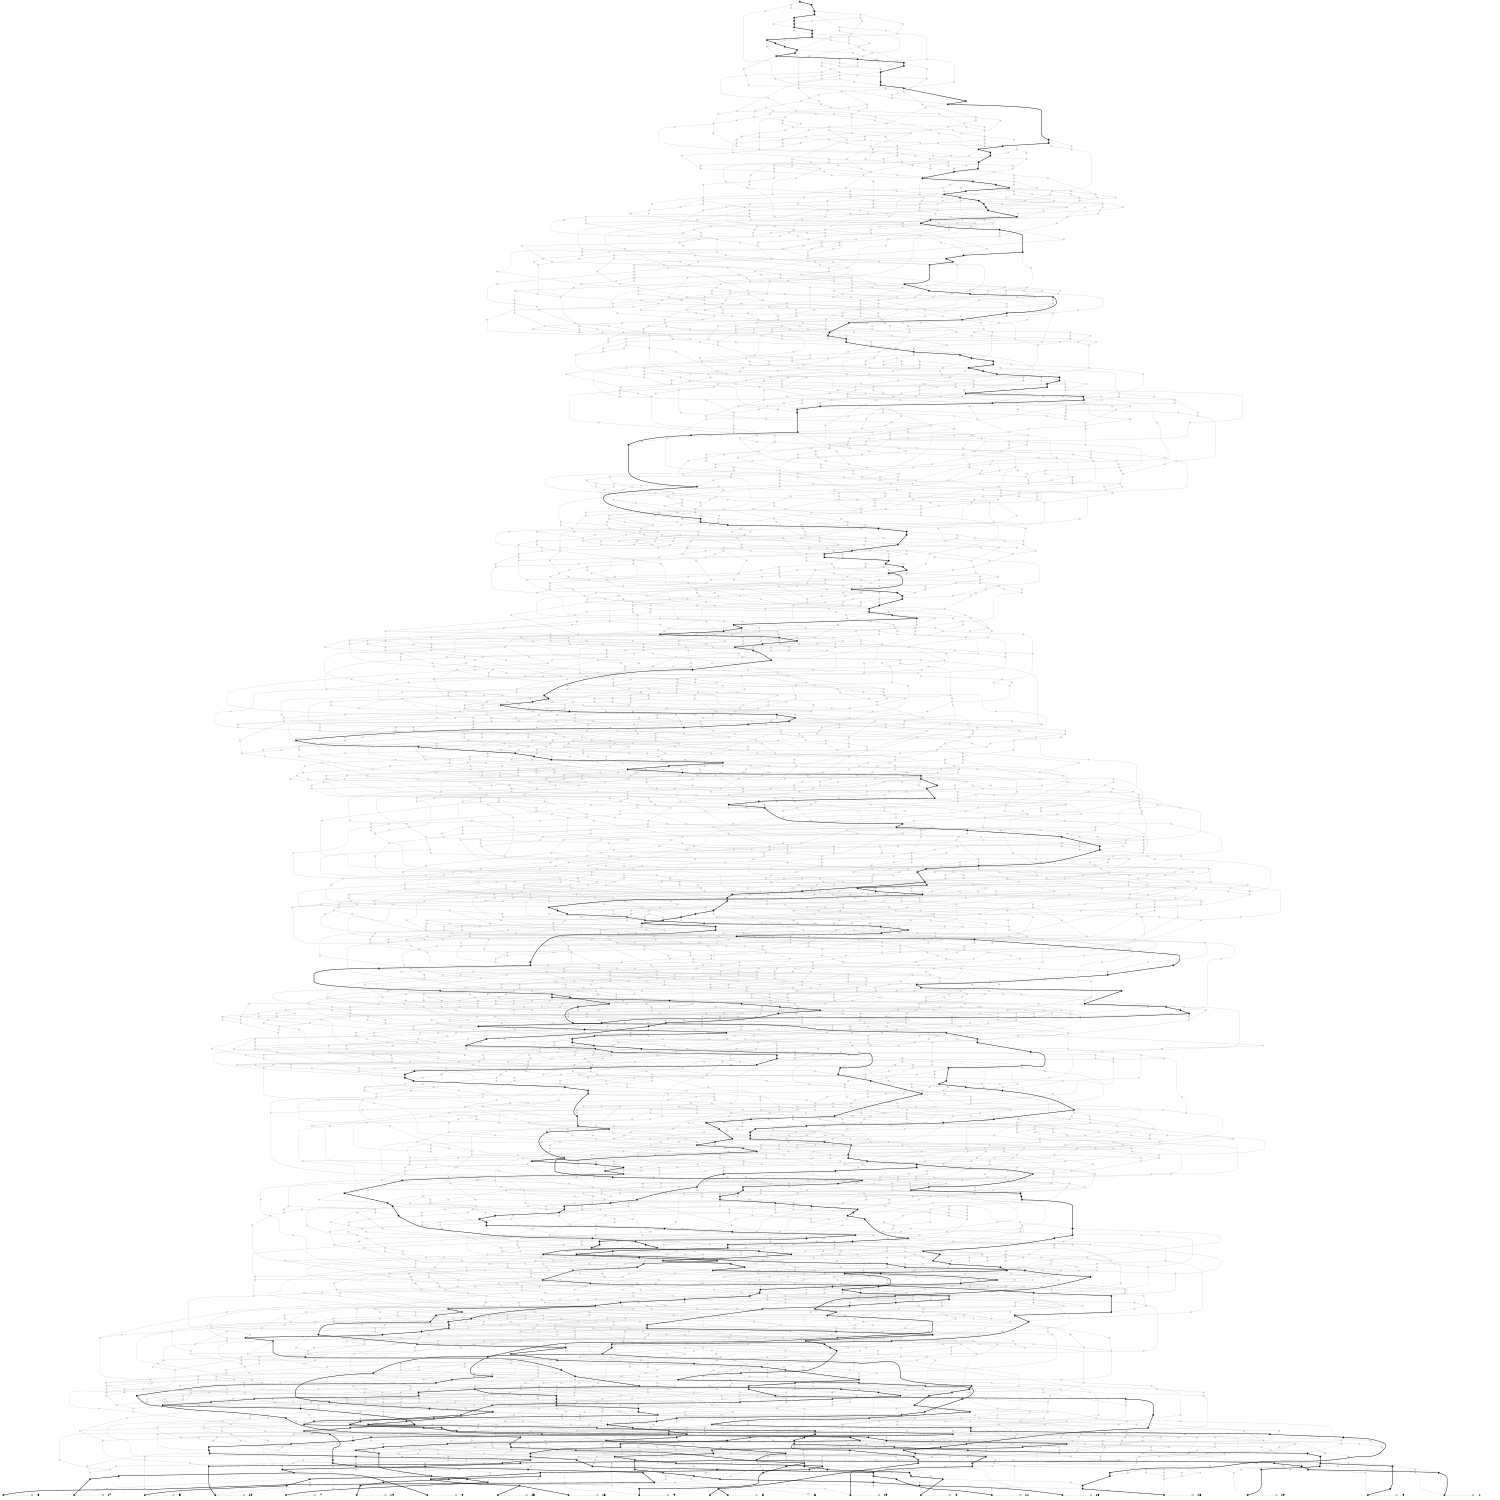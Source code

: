digraph G {fontsize=5;ranksep=0.02;ratio=fill;size="10,10";
edge[arrowhead=none];
{rank=same;1[shape=point] 2[shape=point] 3[shape=point] 4[shape=point] 5[shape=point] 6[shape=point] 7[shape=point] 8[shape=point] 9[shape=point] 10[shape=point] 11[shape=point] 12[shape=point] 13[shape=point] 14[shape=point] 15[shape=point] 16[shape=point] 17[shape=point] 18[shape=point] 19[shape=point] 20[shape=point] }
1[shape=point,width=0.10,height=0.10]
1->5542[style=dotted,arrowhead=odot,arrowsize=1];
5542[shape=plaintext,label="0"];
{rank=same; 1;5542}
2[shape=point,width=0.10,height=0.10]
2->5543[style=dotted,arrowhead=odot,arrowsize=1];
5543[shape=plaintext,label="1"];
{rank=same; 2;5543}
3[shape=point,width=0.10,height=0.10]
3->5544[style=dotted,arrowhead=odot,arrowsize=1];
5544[shape=plaintext,label="2"];
{rank=same; 3;5544}
4[shape=point,width=0.10,height=0.10]
4->5545[style=dotted,arrowhead=odot,arrowsize=1];
5545[shape=plaintext,label="3"];
{rank=same; 4;5545}
5[shape=point,width=0.10,height=0.10]
5->5546[style=dotted,arrowhead=odot,arrowsize=1];
5546[shape=plaintext,label="4"];
{rank=same; 5;5546}
6[shape=point,width=0.10,height=0.10]
6->5547[style=dotted,arrowhead=odot,arrowsize=1];
5547[shape=plaintext,label="5"];
{rank=same; 6;5547}
7[shape=point,width=0.10,height=0.10]
7->5548[style=dotted,arrowhead=odot,arrowsize=1];
5548[shape=plaintext,label="6"];
{rank=same; 7;5548}
8[shape=point,width=0.10,height=0.10]
8->5549[style=dotted,arrowhead=odot,arrowsize=1];
5549[shape=plaintext,label="7"];
{rank=same; 8;5549}
9[shape=point,width=0.10,height=0.10]
9->5550[style=dotted,arrowhead=odot,arrowsize=1];
5550[shape=plaintext,label="8"];
{rank=same; 9;5550}
10[shape=point,width=0.10,height=0.10]
10->5551[style=dotted,arrowhead=odot,arrowsize=1];
5551[shape=plaintext,label="9"];
{rank=same; 10;5551}
11[shape=point,width=0.10,height=0.10]
11->5552[style=dotted,arrowhead=odot,arrowsize=1];
5552[shape=plaintext,label="10"];
{rank=same; 11;5552}
12[shape=point,width=0.10,height=0.10]
12->5553[style=dotted,arrowhead=odot,arrowsize=1];
5553[shape=plaintext,label="11"];
{rank=same; 12;5553}
13[shape=point,width=0.10,height=0.10]
13->5554[style=dotted,arrowhead=odot,arrowsize=1];
5554[shape=plaintext,label="12"];
{rank=same; 13;5554}
14[shape=point,width=0.10,height=0.10]
14->5555[style=dotted,arrowhead=odot,arrowsize=1];
5555[shape=plaintext,label="13"];
{rank=same; 14;5555}
15[shape=point,width=0.10,height=0.10]
15->5556[style=dotted,arrowhead=odot,arrowsize=1];
5556[shape=plaintext,label="14"];
{rank=same; 15;5556}
16[shape=point,width=0.10,height=0.10]
16->5557[style=dotted,arrowhead=odot,arrowsize=1];
5557[shape=plaintext,label="15"];
{rank=same; 16;5557}
17[shape=point,width=0.10,height=0.10]
17->5558[style=dotted,arrowhead=odot,arrowsize=1];
5558[shape=plaintext,label="16"];
{rank=same; 17;5558}
18[shape=point,width=0.10,height=0.10]
18->5559[style=dotted,arrowhead=odot,arrowsize=1];
5559[shape=plaintext,label="17"];
{rank=same; 18;5559}
19[shape=point,width=0.10,height=0.10]
19->5560[style=dotted,arrowhead=odot,arrowsize=1];
5560[shape=plaintext,label="18"];
{rank=same; 19;5560}
20[shape=point,width=0.10,height=0.10]
20->5561[style=dotted,arrowhead=odot,arrowsize=1];
5561[shape=plaintext,label="19"];
{rank=same; 20;5561}
21[shape=point,width=0.10,height=0.10]
22[shape=point,width=0.10,height=0.10,color=gray]
23[shape=point,width=0.10,height=0.10]
24[shape=point,width=0.10,height=0.10,color=gray]
25[shape=point,width=0.10,height=0.10]
26[shape=point,width=0.10,height=0.10,color=gray]
27[shape=point,width=0.10,height=0.10]
28[shape=point,width=0.10,height=0.10,color=gray]
29[shape=point,width=0.10,height=0.10]
30[shape=point,width=0.10,height=0.10]
31[shape=point,width=0.10,height=0.10,color=gray]
32[shape=point,width=0.10,height=0.10]
33[shape=point,width=0.10,height=0.10,color=gray]
34[shape=point,width=0.10,height=0.10]
35[shape=point,width=0.10,height=0.10,color=gray]
36[shape=point,width=0.10,height=0.10]
37[shape=point,width=0.10,height=0.10]
38[shape=point,width=0.10,height=0.10,color=gray]
39[shape=point,width=0.10,height=0.10,color=gray]
40[shape=point,width=0.10,height=0.10,color=gray]
41[shape=point,width=0.10,height=0.10]
42[shape=point,width=0.10,height=0.10,color=gray]
43[shape=point,width=0.10,height=0.10]
44[shape=point,width=0.10,height=0.10,color=gray]
45[shape=point,width=0.10,height=0.10,color=gray]
46[shape=point,width=0.10,height=0.10,color=gray]
47[shape=point,width=0.10,height=0.10]
48[shape=point,width=0.10,height=0.10,color=gray]
49[shape=point,width=0.10,height=0.10]
50[shape=point,width=0.10,height=0.10,color=gray]
51[shape=point,width=0.10,height=0.10]
52[shape=point,width=0.10,height=0.10,color=gray]
53[shape=point,width=0.10,height=0.10]
54[shape=point,width=0.10,height=0.10,color=gray]
55[shape=point,width=0.10,height=0.10]
56[shape=point,width=0.10,height=0.10,color=gray]
57[shape=point,width=0.10,height=0.10,color=gray]
58[shape=point,width=0.10,height=0.10,color=gray]
59[shape=point,width=0.10,height=0.10,color=gray]
60[shape=point,width=0.10,height=0.10]
61[shape=point,width=0.10,height=0.10,color=gray]
62[shape=point,width=0.10,height=0.10]
63[shape=point,width=0.10,height=0.10,color=gray]
64[shape=point,width=0.10,height=0.10,color=gray]
65[shape=point,width=0.10,height=0.10]
66[shape=point,width=0.10,height=0.10,color=gray]
67[shape=point,width=0.10,height=0.10]
68[shape=point,width=0.10,height=0.10]
69[shape=point,width=0.10,height=0.10]
70[shape=point,width=0.10,height=0.10,color=gray]
71[shape=point,width=0.10,height=0.10]
72[shape=point,width=0.10,height=0.10,color=gray]
73[shape=point,width=0.10,height=0.10]
74[shape=point,width=0.10,height=0.10,color=gray]
75[shape=point,width=0.10,height=0.10]
76[shape=point,width=0.10,height=0.10,color=gray]
77[shape=point,width=0.10,height=0.10]
78[shape=point,width=0.10,height=0.10,color=gray]
79[shape=point,width=0.10,height=0.10]
80[shape=point,width=0.10,height=0.10,color=gray]
81[shape=point,width=0.10,height=0.10,color=gray]
82[shape=point,width=0.10,height=0.10,color=gray]
83[shape=point,width=0.10,height=0.10]
84[shape=point,width=0.10,height=0.10,color=gray]
85[shape=point,width=0.10,height=0.10]
86[shape=point,width=0.10,height=0.10,color=gray]
87[shape=point,width=0.10,height=0.10,color=gray]
88[shape=point,width=0.10,height=0.10,color=gray]
89[shape=point,width=0.10,height=0.10,color=gray]
90[shape=point,width=0.10,height=0.10,color=gray]
91[shape=point,width=0.10,height=0.10]
92[shape=point,width=0.10,height=0.10,color=gray]
93[shape=point,width=0.10,height=0.10]
94[shape=point,width=0.10,height=0.10]
95[shape=point,width=0.10,height=0.10]
96[shape=point,width=0.10,height=0.10,color=gray]
97[shape=point,width=0.10,height=0.10]
98[shape=point,width=0.10,height=0.10,color=gray]
99[shape=point,width=0.10,height=0.10,color=gray]
100[shape=point,width=0.10,height=0.10,color=gray]
101[shape=point,width=0.10,height=0.10]
102[shape=point,width=0.10,height=0.10,color=gray]
103[shape=point,width=0.10,height=0.10,color=gray]
104[shape=point,width=0.10,height=0.10,color=gray]
105[shape=point,width=0.10,height=0.10,color=gray]
106[shape=point,width=0.10,height=0.10,color=gray]
107[shape=point,width=0.10,height=0.10,color=gray]
108[shape=point,width=0.10,height=0.10]
109[shape=point,width=0.10,height=0.10,color=gray]
110[shape=point,width=0.10,height=0.10]
111[shape=point,width=0.10,height=0.10,color=gray]
112[shape=point,width=0.10,height=0.10,color=gray]
113[shape=point,width=0.10,height=0.10]
114[shape=point,width=0.10,height=0.10]
115[shape=point,width=0.10,height=0.10,color=gray]
116[shape=point,width=0.10,height=0.10]
117[shape=point,width=0.10,height=0.10,color=gray]
118[shape=point,width=0.10,height=0.10]
119[shape=point,width=0.10,height=0.10,color=gray]
120[shape=point,width=0.10,height=0.10,color=gray]
121[shape=point,width=0.10,height=0.10,color=gray]
122[shape=point,width=0.10,height=0.10]
123[shape=point,width=0.10,height=0.10,color=gray]
124[shape=point,width=0.10,height=0.10]
125[shape=point,width=0.10,height=0.10,color=gray]
126[shape=point,width=0.10,height=0.10]
127[shape=point,width=0.10,height=0.10,color=gray]
128[shape=point,width=0.10,height=0.10]
129[shape=point,width=0.10,height=0.10,color=gray]
130[shape=point,width=0.10,height=0.10,color=gray]
131[shape=point,width=0.10,height=0.10]
132[shape=point,width=0.10,height=0.10]
133[shape=point,width=0.10,height=0.10]
134[shape=point,width=0.10,height=0.10,color=gray]
135[shape=point,width=0.10,height=0.10]
136[shape=point,width=0.10,height=0.10,color=gray]
137[shape=point,width=0.10,height=0.10]
138[shape=point,width=0.10,height=0.10,color=gray]
139[shape=point,width=0.10,height=0.10,color=gray]
140[shape=point,width=0.10,height=0.10]
141[shape=point,width=0.10,height=0.10,color=gray]
142[shape=point,width=0.10,height=0.10]
143[shape=point,width=0.10,height=0.10,color=gray]
144[shape=point,width=0.10,height=0.10,color=gray]
145[shape=point,width=0.10,height=0.10]
146[shape=point,width=0.10,height=0.10,color=gray]
147[shape=point,width=0.10,height=0.10,color=gray]
148[shape=point,width=0.10,height=0.10]
149[shape=point,width=0.10,height=0.10,color=gray]
150[shape=point,width=0.10,height=0.10,color=gray]
151[shape=point,width=0.10,height=0.10]
152[shape=point,width=0.10,height=0.10]
153[shape=point,width=0.10,height=0.10,color=gray]
154[shape=point,width=0.10,height=0.10,color=gray]
155[shape=point,width=0.10,height=0.10,color=gray]
156[shape=point,width=0.10,height=0.10,color=gray]
157[shape=point,width=0.10,height=0.10,color=gray]
158[shape=point,width=0.10,height=0.10,color=gray]
159[shape=point,width=0.10,height=0.10,color=gray]
160[shape=point,width=0.10,height=0.10,color=gray]
161[shape=point,width=0.10,height=0.10,color=gray]
162[shape=point,width=0.10,height=0.10]
163[shape=point,width=0.10,height=0.10]
164[shape=point,width=0.10,height=0.10]
165[shape=point,width=0.10,height=0.10,color=gray]
166[shape=point,width=0.10,height=0.10,color=gray]
167[shape=point,width=0.10,height=0.10,color=gray]
168[shape=point,width=0.10,height=0.10]
169[shape=point,width=0.10,height=0.10,color=gray]
170[shape=point,width=0.10,height=0.10]
171[shape=point,width=0.10,height=0.10,color=gray]
172[shape=point,width=0.10,height=0.10,color=gray]
173[shape=point,width=0.10,height=0.10,color=gray]
174[shape=point,width=0.10,height=0.10]
175[shape=point,width=0.10,height=0.10,color=gray]
176[shape=point,width=0.10,height=0.10]
177[shape=point,width=0.10,height=0.10,color=gray]
178[shape=point,width=0.10,height=0.10]
179[shape=point,width=0.10,height=0.10,color=gray]
180[shape=point,width=0.10,height=0.10,color=gray]
181[shape=point,width=0.10,height=0.10]
182[shape=point,width=0.10,height=0.10,color=gray]
183[shape=point,width=0.10,height=0.10]
184[shape=point,width=0.10,height=0.10,color=gray]
185[shape=point,width=0.10,height=0.10,color=gray]
186[shape=point,width=0.10,height=0.10,color=gray]
187[shape=point,width=0.10,height=0.10,color=gray]
188[shape=point,width=0.10,height=0.10,color=gray]
189[shape=point,width=0.10,height=0.10]
190[shape=point,width=0.10,height=0.10,color=gray]
191[shape=point,width=0.10,height=0.10,color=gray]
192[shape=point,width=0.10,height=0.10,color=gray]
193[shape=point,width=0.10,height=0.10,color=gray]
194[shape=point,width=0.10,height=0.10]
195[shape=point,width=0.10,height=0.10,color=gray]
196[shape=point,width=0.10,height=0.10]
197[shape=point,width=0.10,height=0.10,color=gray]
198[shape=point,width=0.10,height=0.10]
199[shape=point,width=0.10,height=0.10,color=gray]
200[shape=point,width=0.10,height=0.10,color=gray]
201[shape=point,width=0.10,height=0.10,color=gray]
202[shape=point,width=0.10,height=0.10,color=gray]
203[shape=point,width=0.10,height=0.10,color=gray]
204[shape=point,width=0.10,height=0.10]
205[shape=point,width=0.10,height=0.10,color=gray]
206[shape=point,width=0.10,height=0.10,color=gray]
207[shape=point,width=0.10,height=0.10,color=gray]
208[shape=point,width=0.10,height=0.10,color=gray]
209[shape=point,width=0.10,height=0.10]
210[shape=point,width=0.10,height=0.10,color=gray]
211[shape=point,width=0.10,height=0.10,color=gray]
212[shape=point,width=0.10,height=0.10,color=gray]
213[shape=point,width=0.10,height=0.10]
214[shape=point,width=0.10,height=0.10]
215[shape=point,width=0.10,height=0.10,color=gray]
216[shape=point,width=0.10,height=0.10,color=gray]
217[shape=point,width=0.10,height=0.10,color=gray]
218[shape=point,width=0.10,height=0.10,color=gray]
219[shape=point,width=0.10,height=0.10,color=gray]
220[shape=point,width=0.10,height=0.10]
221[shape=point,width=0.10,height=0.10]
222[shape=point,width=0.10,height=0.10]
223[shape=point,width=0.10,height=0.10]
224[shape=point,width=0.10,height=0.10,color=gray]
225[shape=point,width=0.10,height=0.10,color=gray]
226[shape=point,width=0.10,height=0.10,color=gray]
227[shape=point,width=0.10,height=0.10,color=gray]
228[shape=point,width=0.10,height=0.10,color=gray]
229[shape=point,width=0.10,height=0.10,color=gray]
230[shape=point,width=0.10,height=0.10]
231[shape=point,width=0.10,height=0.10,color=gray]
232[shape=point,width=0.10,height=0.10,color=gray]
233[shape=point,width=0.10,height=0.10,color=gray]
234[shape=point,width=0.10,height=0.10]
235[shape=point,width=0.10,height=0.10,color=gray]
236[shape=point,width=0.10,height=0.10,color=gray]
237[shape=point,width=0.10,height=0.10,color=gray]
238[shape=point,width=0.10,height=0.10,color=gray]
239[shape=point,width=0.10,height=0.10]
240[shape=point,width=0.10,height=0.10,color=gray]
241[shape=point,width=0.10,height=0.10,color=gray]
242[shape=point,width=0.10,height=0.10,color=gray]
243[shape=point,width=0.10,height=0.10,color=gray]
244[shape=point,width=0.10,height=0.10]
245[shape=point,width=0.10,height=0.10]
246[shape=point,width=0.10,height=0.10,color=gray]
247[shape=point,width=0.10,height=0.10,color=gray]
248[shape=point,width=0.10,height=0.10,color=gray]
249[shape=point,width=0.10,height=0.10,color=gray]
250[shape=point,width=0.10,height=0.10]
251[shape=point,width=0.10,height=0.10,color=gray]
252[shape=point,width=0.10,height=0.10,color=gray]
253[shape=point,width=0.10,height=0.10,color=gray]
254[shape=point,width=0.10,height=0.10]
255[shape=point,width=0.10,height=0.10,color=gray]
256[shape=point,width=0.10,height=0.10]
257[shape=point,width=0.10,height=0.10,color=gray]
258[shape=point,width=0.10,height=0.10]
259[shape=point,width=0.10,height=0.10,color=gray]
260[shape=point,width=0.10,height=0.10,color=gray]
261[shape=point,width=0.10,height=0.10,color=gray]
262[shape=point,width=0.10,height=0.10,color=gray]
263[shape=point,width=0.10,height=0.10,color=gray]
264[shape=point,width=0.10,height=0.10,color=gray]
265[shape=point,width=0.10,height=0.10,color=gray]
266[shape=point,width=0.10,height=0.10]
267[shape=point,width=0.10,height=0.10,color=gray]
268[shape=point,width=0.10,height=0.10]
269[shape=point,width=0.10,height=0.10,color=gray]
270[shape=point,width=0.10,height=0.10,color=gray]
271[shape=point,width=0.10,height=0.10,color=gray]
272[shape=point,width=0.10,height=0.10,color=gray]
273[shape=point,width=0.10,height=0.10,color=gray]
274[shape=point,width=0.10,height=0.10]
275[shape=point,width=0.10,height=0.10,color=gray]
276[shape=point,width=0.10,height=0.10]
277[shape=point,width=0.10,height=0.10]
278[shape=point,width=0.10,height=0.10,color=gray]
279[shape=point,width=0.10,height=0.10,color=gray]
280[shape=point,width=0.10,height=0.10,color=gray]
281[shape=point,width=0.10,height=0.10,color=gray]
282[shape=point,width=0.10,height=0.10,color=gray]
283[shape=point,width=0.10,height=0.10,color=gray]
284[shape=point,width=0.10,height=0.10,color=gray]
285[shape=point,width=0.10,height=0.10,color=gray]
286[shape=point,width=0.10,height=0.10,color=gray]
287[shape=point,width=0.10,height=0.10,color=gray]
288[shape=point,width=0.10,height=0.10,color=gray]
289[shape=point,width=0.10,height=0.10,color=gray]
290[shape=point,width=0.10,height=0.10]
291[shape=point,width=0.10,height=0.10,color=gray]
292[shape=point,width=0.10,height=0.10,color=gray]
293[shape=point,width=0.10,height=0.10,color=gray]
294[shape=point,width=0.10,height=0.10]
295[shape=point,width=0.10,height=0.10,color=gray]
296[shape=point,width=0.10,height=0.10,color=gray]
297[shape=point,width=0.10,height=0.10,color=gray]
298[shape=point,width=0.10,height=0.10]
299[shape=point,width=0.10,height=0.10]
300[shape=point,width=0.10,height=0.10,color=gray]
301[shape=point,width=0.10,height=0.10]
302[shape=point,width=0.10,height=0.10]
303[shape=point,width=0.10,height=0.10,color=gray]
304[shape=point,width=0.10,height=0.10]
305[shape=point,width=0.10,height=0.10,color=gray]
306[shape=point,width=0.10,height=0.10,color=gray]
307[shape=point,width=0.10,height=0.10,color=gray]
308[shape=point,width=0.10,height=0.10,color=gray]
309[shape=point,width=0.10,height=0.10,color=gray]
310[shape=point,width=0.10,height=0.10,color=gray]
311[shape=point,width=0.10,height=0.10,color=gray]
312[shape=point,width=0.10,height=0.10]
313[shape=point,width=0.10,height=0.10,color=gray]
314[shape=point,width=0.10,height=0.10,color=gray]
315[shape=point,width=0.10,height=0.10,color=gray]
316[shape=point,width=0.10,height=0.10,color=gray]
317[shape=point,width=0.10,height=0.10]
318[shape=point,width=0.10,height=0.10,color=gray]
319[shape=point,width=0.10,height=0.10,color=gray]
320[shape=point,width=0.10,height=0.10]
321[shape=point,width=0.10,height=0.10,color=gray]
322[shape=point,width=0.10,height=0.10,color=gray]
323[shape=point,width=0.10,height=0.10,color=gray]
324[shape=point,width=0.10,height=0.10,color=gray]
325[shape=point,width=0.10,height=0.10,color=gray]
326[shape=point,width=0.10,height=0.10,color=gray]
327[shape=point,width=0.10,height=0.10,color=gray]
328[shape=point,width=0.10,height=0.10,color=gray]
329[shape=point,width=0.10,height=0.10,color=gray]
330[shape=point,width=0.10,height=0.10]
331[shape=point,width=0.10,height=0.10]
332[shape=point,width=0.10,height=0.10]
333[shape=point,width=0.10,height=0.10,color=gray]
334[shape=point,width=0.10,height=0.10,color=gray]
335[shape=point,width=0.10,height=0.10,color=gray]
336[shape=point,width=0.10,height=0.10,color=gray]
337[shape=point,width=0.10,height=0.10,color=gray]
338[shape=point,width=0.10,height=0.10,color=gray]
339[shape=point,width=0.10,height=0.10,color=gray]
340[shape=point,width=0.10,height=0.10]
341[shape=point,width=0.10,height=0.10,color=gray]
342[shape=point,width=0.10,height=0.10,color=gray]
343[shape=point,width=0.10,height=0.10,color=gray]
344[shape=point,width=0.10,height=0.10,color=gray]
345[shape=point,width=0.10,height=0.10,color=gray]
346[shape=point,width=0.10,height=0.10]
347[shape=point,width=0.10,height=0.10,color=gray]
348[shape=point,width=0.10,height=0.10,color=gray]
349[shape=point,width=0.10,height=0.10,color=gray]
350[shape=point,width=0.10,height=0.10,color=gray]
351[shape=point,width=0.10,height=0.10,color=gray]
352[shape=point,width=0.10,height=0.10,color=gray]
353[shape=point,width=0.10,height=0.10,color=gray]
354[shape=point,width=0.10,height=0.10]
355[shape=point,width=0.10,height=0.10]
356[shape=point,width=0.10,height=0.10,color=gray]
357[shape=point,width=0.10,height=0.10]
358[shape=point,width=0.10,height=0.10,color=gray]
359[shape=point,width=0.10,height=0.10,color=gray]
360[shape=point,width=0.10,height=0.10,color=gray]
361[shape=point,width=0.10,height=0.10]
362[shape=point,width=0.10,height=0.10,color=gray]
363[shape=point,width=0.10,height=0.10]
364[shape=point,width=0.10,height=0.10,color=gray]
365[shape=point,width=0.10,height=0.10,color=gray]
366[shape=point,width=0.10,height=0.10]
367[shape=point,width=0.10,height=0.10,color=gray]
368[shape=point,width=0.10,height=0.10]
369[shape=point,width=0.10,height=0.10]
370[shape=point,width=0.10,height=0.10,color=gray]
371[shape=point,width=0.10,height=0.10]
372[shape=point,width=0.10,height=0.10,color=gray]
373[shape=point,width=0.10,height=0.10,color=gray]
374[shape=point,width=0.10,height=0.10,color=gray]
375[shape=point,width=0.10,height=0.10,color=gray]
376[shape=point,width=0.10,height=0.10,color=gray]
377[shape=point,width=0.10,height=0.10]
378[shape=point,width=0.10,height=0.10,color=gray]
379[shape=point,width=0.10,height=0.10,color=gray]
380[shape=point,width=0.10,height=0.10,color=gray]
381[shape=point,width=0.10,height=0.10,color=gray]
382[shape=point,width=0.10,height=0.10,color=gray]
383[shape=point,width=0.10,height=0.10]
384[shape=point,width=0.10,height=0.10,color=gray]
385[shape=point,width=0.10,height=0.10,color=gray]
386[shape=point,width=0.10,height=0.10,color=gray]
387[shape=point,width=0.10,height=0.10]
388[shape=point,width=0.10,height=0.10,color=gray]
389[shape=point,width=0.10,height=0.10,color=gray]
390[shape=point,width=0.10,height=0.10,color=gray]
391[shape=point,width=0.10,height=0.10,color=gray]
392[shape=point,width=0.10,height=0.10,color=gray]
393[shape=point,width=0.10,height=0.10,color=gray]
394[shape=point,width=0.10,height=0.10,color=gray]
395[shape=point,width=0.10,height=0.10,color=gray]
396[shape=point,width=0.10,height=0.10,color=gray]
397[shape=point,width=0.10,height=0.10,color=gray]
398[shape=point,width=0.10,height=0.10]
399[shape=point,width=0.10,height=0.10]
400[shape=point,width=0.10,height=0.10,color=gray]
401[shape=point,width=0.10,height=0.10]
402[shape=point,width=0.10,height=0.10,color=gray]
403[shape=point,width=0.10,height=0.10,color=gray]
404[shape=point,width=0.10,height=0.10,color=gray]
405[shape=point,width=0.10,height=0.10]
406[shape=point,width=0.10,height=0.10,color=gray]
407[shape=point,width=0.10,height=0.10,color=gray]
408[shape=point,width=0.10,height=0.10]
409[shape=point,width=0.10,height=0.10,color=gray]
410[shape=point,width=0.10,height=0.10,color=gray]
411[shape=point,width=0.10,height=0.10]
412[shape=point,width=0.10,height=0.10,color=gray]
413[shape=point,width=0.10,height=0.10,color=gray]
414[shape=point,width=0.10,height=0.10,color=gray]
415[shape=point,width=0.10,height=0.10]
416[shape=point,width=0.10,height=0.10]
417[shape=point,width=0.10,height=0.10,color=gray]
418[shape=point,width=0.10,height=0.10,color=gray]
419[shape=point,width=0.10,height=0.10]
420[shape=point,width=0.10,height=0.10,color=gray]
421[shape=point,width=0.10,height=0.10,color=gray]
422[shape=point,width=0.10,height=0.10,color=gray]
423[shape=point,width=0.10,height=0.10]
424[shape=point,width=0.10,height=0.10]
425[shape=point,width=0.10,height=0.10,color=gray]
426[shape=point,width=0.10,height=0.10]
427[shape=point,width=0.10,height=0.10,color=gray]
428[shape=point,width=0.10,height=0.10,color=gray]
429[shape=point,width=0.10,height=0.10,color=gray]
430[shape=point,width=0.10,height=0.10]
431[shape=point,width=0.10,height=0.10,color=gray]
432[shape=point,width=0.10,height=0.10,color=gray]
433[shape=point,width=0.10,height=0.10,color=gray]
434[shape=point,width=0.10,height=0.10]
435[shape=point,width=0.10,height=0.10,color=gray]
436[shape=point,width=0.10,height=0.10,color=gray]
437[shape=point,width=0.10,height=0.10,color=gray]
438[shape=point,width=0.10,height=0.10]
439[shape=point,width=0.10,height=0.10,color=gray]
440[shape=point,width=0.10,height=0.10,color=gray]
441[shape=point,width=0.10,height=0.10,color=gray]
442[shape=point,width=0.10,height=0.10]
443[shape=point,width=0.10,height=0.10,color=gray]
444[shape=point,width=0.10,height=0.10,color=gray]
445[shape=point,width=0.10,height=0.10,color=gray]
446[shape=point,width=0.10,height=0.10,color=gray]
447[shape=point,width=0.10,height=0.10]
448[shape=point,width=0.10,height=0.10,color=gray]
449[shape=point,width=0.10,height=0.10]
450[shape=point,width=0.10,height=0.10,color=gray]
451[shape=point,width=0.10,height=0.10,color=gray]
452[shape=point,width=0.10,height=0.10,color=gray]
453[shape=point,width=0.10,height=0.10]
454[shape=point,width=0.10,height=0.10,color=gray]
455[shape=point,width=0.10,height=0.10]
456[shape=point,width=0.10,height=0.10,color=gray]
457[shape=point,width=0.10,height=0.10]
458[shape=point,width=0.10,height=0.10,color=gray]
459[shape=point,width=0.10,height=0.10,color=gray]
460[shape=point,width=0.10,height=0.10]
461[shape=point,width=0.10,height=0.10,color=gray]
462[shape=point,width=0.10,height=0.10,color=gray]
463[shape=point,width=0.10,height=0.10]
464[shape=point,width=0.10,height=0.10,color=gray]
465[shape=point,width=0.10,height=0.10,color=gray]
466[shape=point,width=0.10,height=0.10,color=gray]
467[shape=point,width=0.10,height=0.10,color=gray]
468[shape=point,width=0.10,height=0.10,color=gray]
469[shape=point,width=0.10,height=0.10,color=gray]
470[shape=point,width=0.10,height=0.10,color=gray]
471[shape=point,width=0.10,height=0.10]
472[shape=point,width=0.10,height=0.10,color=gray]
473[shape=point,width=0.10,height=0.10,color=gray]
474[shape=point,width=0.10,height=0.10,color=gray]
475[shape=point,width=0.10,height=0.10,color=gray]
476[shape=point,width=0.10,height=0.10,color=gray]
477[shape=point,width=0.10,height=0.10,color=gray]
478[shape=point,width=0.10,height=0.10,color=gray]
479[shape=point,width=0.10,height=0.10,color=gray]
480[shape=point,width=0.10,height=0.10,color=gray]
481[shape=point,width=0.10,height=0.10,color=gray]
482[shape=point,width=0.10,height=0.10,color=gray]
483[shape=point,width=0.10,height=0.10]
484[shape=point,width=0.10,height=0.10]
485[shape=point,width=0.10,height=0.10,color=gray]
486[shape=point,width=0.10,height=0.10,color=gray]
487[shape=point,width=0.10,height=0.10,color=gray]
488[shape=point,width=0.10,height=0.10,color=gray]
489[shape=point,width=0.10,height=0.10,color=gray]
490[shape=point,width=0.10,height=0.10,color=gray]
491[shape=point,width=0.10,height=0.10,color=gray]
492[shape=point,width=0.10,height=0.10,color=gray]
493[shape=point,width=0.10,height=0.10,color=gray]
494[shape=point,width=0.10,height=0.10,color=gray]
495[shape=point,width=0.10,height=0.10,color=gray]
496[shape=point,width=0.10,height=0.10,color=gray]
497[shape=point,width=0.10,height=0.10,color=gray]
498[shape=point,width=0.10,height=0.10,color=gray]
499[shape=point,width=0.10,height=0.10,color=gray]
500[shape=point,width=0.10,height=0.10,color=gray]
501[shape=point,width=0.10,height=0.10,color=gray]
502[shape=point,width=0.10,height=0.10,color=gray]
503[shape=point,width=0.10,height=0.10]
504[shape=point,width=0.10,height=0.10,color=gray]
505[shape=point,width=0.10,height=0.10,color=gray]
506[shape=point,width=0.10,height=0.10]
507[shape=point,width=0.10,height=0.10,color=gray]
508[shape=point,width=0.10,height=0.10,color=gray]
509[shape=point,width=0.10,height=0.10,color=gray]
510[shape=point,width=0.10,height=0.10,color=gray]
511[shape=point,width=0.10,height=0.10,color=gray]
512[shape=point,width=0.10,height=0.10,color=gray]
513[shape=point,width=0.10,height=0.10,color=gray]
514[shape=point,width=0.10,height=0.10,color=gray]
515[shape=point,width=0.10,height=0.10]
516[shape=point,width=0.10,height=0.10,color=gray]
517[shape=point,width=0.10,height=0.10,color=gray]
518[shape=point,width=0.10,height=0.10]
519[shape=point,width=0.10,height=0.10,color=gray]
520[shape=point,width=0.10,height=0.10]
521[shape=point,width=0.10,height=0.10]
522[shape=point,width=0.10,height=0.10,color=gray]
523[shape=point,width=0.10,height=0.10]
524[shape=point,width=0.10,height=0.10]
525[shape=point,width=0.10,height=0.10,color=gray]
526[shape=point,width=0.10,height=0.10,color=gray]
527[shape=point,width=0.10,height=0.10]
528[shape=point,width=0.10,height=0.10,color=gray]
529[shape=point,width=0.10,height=0.10,color=gray]
530[shape=point,width=0.10,height=0.10,color=gray]
531[shape=point,width=0.10,height=0.10]
532[shape=point,width=0.10,height=0.10,color=gray]
533[shape=point,width=0.10,height=0.10,color=gray]
534[shape=point,width=0.10,height=0.10,color=gray]
535[shape=point,width=0.10,height=0.10,color=gray]
536[shape=point,width=0.10,height=0.10,color=gray]
537[shape=point,width=0.10,height=0.10,color=gray]
538[shape=point,width=0.10,height=0.10,color=gray]
539[shape=point,width=0.10,height=0.10,color=gray]
540[shape=point,width=0.10,height=0.10,color=gray]
541[shape=point,width=0.10,height=0.10,color=gray]
542[shape=point,width=0.10,height=0.10,color=gray]
543[shape=point,width=0.10,height=0.10,color=gray]
544[shape=point,width=0.10,height=0.10]
545[shape=point,width=0.10,height=0.10,color=gray]
546[shape=point,width=0.10,height=0.10]
547[shape=point,width=0.10,height=0.10,color=gray]
548[shape=point,width=0.10,height=0.10,color=gray]
549[shape=point,width=0.10,height=0.10,color=gray]
550[shape=point,width=0.10,height=0.10]
551[shape=point,width=0.10,height=0.10,color=gray]
552[shape=point,width=0.10,height=0.10]
553[shape=point,width=0.10,height=0.10,color=gray]
554[shape=point,width=0.10,height=0.10,color=gray]
555[shape=point,width=0.10,height=0.10,color=gray]
556[shape=point,width=0.10,height=0.10,color=gray]
557[shape=point,width=0.10,height=0.10,color=gray]
558[shape=point,width=0.10,height=0.10]
559[shape=point,width=0.10,height=0.10,color=gray]
560[shape=point,width=0.10,height=0.10,color=gray]
561[shape=point,width=0.10,height=0.10,color=gray]
562[shape=point,width=0.10,height=0.10]
563[shape=point,width=0.10,height=0.10,color=gray]
564[shape=point,width=0.10,height=0.10]
565[shape=point,width=0.10,height=0.10,color=gray]
566[shape=point,width=0.10,height=0.10,color=gray]
567[shape=point,width=0.10,height=0.10]
568[shape=point,width=0.10,height=0.10,color=gray]
569[shape=point,width=0.10,height=0.10,color=gray]
570[shape=point,width=0.10,height=0.10,color=gray]
571[shape=point,width=0.10,height=0.10,color=gray]
572[shape=point,width=0.10,height=0.10]
573[shape=point,width=0.10,height=0.10,color=gray]
574[shape=point,width=0.10,height=0.10,color=gray]
575[shape=point,width=0.10,height=0.10,color=gray]
576[shape=point,width=0.10,height=0.10]
577[shape=point,width=0.10,height=0.10]
578[shape=point,width=0.10,height=0.10,color=gray]
579[shape=point,width=0.10,height=0.10]
580[shape=point,width=0.10,height=0.10,color=gray]
581[shape=point,width=0.10,height=0.10,color=gray]
582[shape=point,width=0.10,height=0.10,color=gray]
583[shape=point,width=0.10,height=0.10,color=gray]
584[shape=point,width=0.10,height=0.10,color=gray]
585[shape=point,width=0.10,height=0.10,color=gray]
586[shape=point,width=0.10,height=0.10,color=gray]
587[shape=point,width=0.10,height=0.10,color=gray]
588[shape=point,width=0.10,height=0.10]
589[shape=point,width=0.10,height=0.10,color=gray]
590[shape=point,width=0.10,height=0.10]
591[shape=point,width=0.10,height=0.10,color=gray]
592[shape=point,width=0.10,height=0.10,color=gray]
593[shape=point,width=0.10,height=0.10,color=gray]
594[shape=point,width=0.10,height=0.10]
595[shape=point,width=0.10,height=0.10,color=gray]
596[shape=point,width=0.10,height=0.10]
597[shape=point,width=0.10,height=0.10,color=gray]
598[shape=point,width=0.10,height=0.10]
599[shape=point,width=0.10,height=0.10,color=gray]
600[shape=point,width=0.10,height=0.10,color=gray]
601[shape=point,width=0.10,height=0.10,color=gray]
602[shape=point,width=0.10,height=0.10,color=gray]
603[shape=point,width=0.10,height=0.10,color=gray]
604[shape=point,width=0.10,height=0.10,color=gray]
605[shape=point,width=0.10,height=0.10,color=gray]
606[shape=point,width=0.10,height=0.10,color=gray]
607[shape=point,width=0.10,height=0.10,color=gray]
608[shape=point,width=0.10,height=0.10,color=gray]
609[shape=point,width=0.10,height=0.10]
610[shape=point,width=0.10,height=0.10,color=gray]
611[shape=point,width=0.10,height=0.10,color=gray]
612[shape=point,width=0.10,height=0.10,color=gray]
613[shape=point,width=0.10,height=0.10,color=gray]
614[shape=point,width=0.10,height=0.10,color=gray]
615[shape=point,width=0.10,height=0.10,color=gray]
616[shape=point,width=0.10,height=0.10,color=gray]
617[shape=point,width=0.10,height=0.10]
618[shape=point,width=0.10,height=0.10,color=gray]
619[shape=point,width=0.10,height=0.10,color=gray]
620[shape=point,width=0.10,height=0.10,color=gray]
621[shape=point,width=0.10,height=0.10,color=gray]
622[shape=point,width=0.10,height=0.10,color=gray]
623[shape=point,width=0.10,height=0.10,color=gray]
624[shape=point,width=0.10,height=0.10,color=gray]
625[shape=point,width=0.10,height=0.10,color=gray]
626[shape=point,width=0.10,height=0.10,color=gray]
627[shape=point,width=0.10,height=0.10]
628[shape=point,width=0.10,height=0.10,color=gray]
629[shape=point,width=0.10,height=0.10]
630[shape=point,width=0.10,height=0.10,color=gray]
631[shape=point,width=0.10,height=0.10,color=gray]
632[shape=point,width=0.10,height=0.10,color=gray]
633[shape=point,width=0.10,height=0.10]
634[shape=point,width=0.10,height=0.10,color=gray]
635[shape=point,width=0.10,height=0.10]
636[shape=point,width=0.10,height=0.10,color=gray]
637[shape=point,width=0.10,height=0.10,color=gray]
638[shape=point,width=0.10,height=0.10,color=gray]
639[shape=point,width=0.10,height=0.10,color=gray]
640[shape=point,width=0.10,height=0.10,color=gray]
641[shape=point,width=0.10,height=0.10,color=gray]
642[shape=point,width=0.10,height=0.10]
643[shape=point,width=0.10,height=0.10,color=gray]
644[shape=point,width=0.10,height=0.10]
645[shape=point,width=0.10,height=0.10,color=gray]
646[shape=point,width=0.10,height=0.10,color=gray]
647[shape=point,width=0.10,height=0.10,color=gray]
648[shape=point,width=0.10,height=0.10,color=gray]
649[shape=point,width=0.10,height=0.10,color=gray]
650[shape=point,width=0.10,height=0.10,color=gray]
651[shape=point,width=0.10,height=0.10,color=gray]
652[shape=point,width=0.10,height=0.10,color=gray]
653[shape=point,width=0.10,height=0.10,color=gray]
654[shape=point,width=0.10,height=0.10,color=gray]
655[shape=point,width=0.10,height=0.10,color=gray]
656[shape=point,width=0.10,height=0.10,color=gray]
657[shape=point,width=0.10,height=0.10,color=gray]
658[shape=point,width=0.10,height=0.10,color=gray]
659[shape=point,width=0.10,height=0.10,color=gray]
660[shape=point,width=0.10,height=0.10,color=gray]
661[shape=point,width=0.10,height=0.10,color=gray]
662[shape=point,width=0.10,height=0.10,color=gray]
663[shape=point,width=0.10,height=0.10]
664[shape=point,width=0.10,height=0.10,color=gray]
665[shape=point,width=0.10,height=0.10,color=gray]
666[shape=point,width=0.10,height=0.10,color=gray]
667[shape=point,width=0.10,height=0.10,color=gray]
668[shape=point,width=0.10,height=0.10,color=gray]
669[shape=point,width=0.10,height=0.10,color=gray]
670[shape=point,width=0.10,height=0.10,color=gray]
671[shape=point,width=0.10,height=0.10,color=gray]
672[shape=point,width=0.10,height=0.10,color=gray]
673[shape=point,width=0.10,height=0.10,color=gray]
674[shape=point,width=0.10,height=0.10,color=gray]
675[shape=point,width=0.10,height=0.10,color=gray]
676[shape=point,width=0.10,height=0.10,color=gray]
677[shape=point,width=0.10,height=0.10]
678[shape=point,width=0.10,height=0.10,color=gray]
679[shape=point,width=0.10,height=0.10,color=gray]
680[shape=point,width=0.10,height=0.10,color=gray]
681[shape=point,width=0.10,height=0.10]
682[shape=point,width=0.10,height=0.10,color=gray]
683[shape=point,width=0.10,height=0.10,color=gray]
684[shape=point,width=0.10,height=0.10]
685[shape=point,width=0.10,height=0.10,color=gray]
686[shape=point,width=0.10,height=0.10,color=gray]
687[shape=point,width=0.10,height=0.10]
688[shape=point,width=0.10,height=0.10,color=gray]
689[shape=point,width=0.10,height=0.10,color=gray]
690[shape=point,width=0.10,height=0.10,color=gray]
691[shape=point,width=0.10,height=0.10,color=gray]
692[shape=point,width=0.10,height=0.10]
693[shape=point,width=0.10,height=0.10,color=gray]
694[shape=point,width=0.10,height=0.10,color=gray]
695[shape=point,width=0.10,height=0.10,color=gray]
696[shape=point,width=0.10,height=0.10,color=gray]
697[shape=point,width=0.10,height=0.10,color=gray]
698[shape=point,width=0.10,height=0.10,color=gray]
699[shape=point,width=0.10,height=0.10,color=gray]
700[shape=point,width=0.10,height=0.10,color=gray]
701[shape=point,width=0.10,height=0.10,color=gray]
702[shape=point,width=0.10,height=0.10,color=gray]
703[shape=point,width=0.10,height=0.10,color=gray]
704[shape=point,width=0.10,height=0.10,color=gray]
705[shape=point,width=0.10,height=0.10]
706[shape=point,width=0.10,height=0.10,color=gray]
707[shape=point,width=0.10,height=0.10,color=gray]
708[shape=point,width=0.10,height=0.10]
709[shape=point,width=0.10,height=0.10,color=gray]
710[shape=point,width=0.10,height=0.10,color=gray]
711[shape=point,width=0.10,height=0.10,color=gray]
712[shape=point,width=0.10,height=0.10,color=gray]
713[shape=point,width=0.10,height=0.10,color=gray]
714[shape=point,width=0.10,height=0.10,color=gray]
715[shape=point,width=0.10,height=0.10,color=gray]
716[shape=point,width=0.10,height=0.10,color=gray]
717[shape=point,width=0.10,height=0.10,color=gray]
718[shape=point,width=0.10,height=0.10,color=gray]
719[shape=point,width=0.10,height=0.10,color=gray]
720[shape=point,width=0.10,height=0.10]
721[shape=point,width=0.10,height=0.10,color=gray]
722[shape=point,width=0.10,height=0.10,color=gray]
723[shape=point,width=0.10,height=0.10,color=gray]
724[shape=point,width=0.10,height=0.10]
725[shape=point,width=0.10,height=0.10,color=gray]
726[shape=point,width=0.10,height=0.10]
727[shape=point,width=0.10,height=0.10,color=gray]
728[shape=point,width=0.10,height=0.10,color=gray]
729[shape=point,width=0.10,height=0.10,color=gray]
730[shape=point,width=0.10,height=0.10,color=gray]
731[shape=point,width=0.10,height=0.10]
732[shape=point,width=0.10,height=0.10,color=gray]
733[shape=point,width=0.10,height=0.10,color=gray]
734[shape=point,width=0.10,height=0.10,color=gray]
735[shape=point,width=0.10,height=0.10,color=gray]
736[shape=point,width=0.10,height=0.10,color=gray]
737[shape=point,width=0.10,height=0.10]
738[shape=point,width=0.10,height=0.10,color=gray]
739[shape=point,width=0.10,height=0.10,color=gray]
740[shape=point,width=0.10,height=0.10,color=gray]
741[shape=point,width=0.10,height=0.10,color=gray]
742[shape=point,width=0.10,height=0.10,color=gray]
743[shape=point,width=0.10,height=0.10,color=gray]
744[shape=point,width=0.10,height=0.10]
745[shape=point,width=0.10,height=0.10,color=gray]
746[shape=point,width=0.10,height=0.10,color=gray]
747[shape=point,width=0.10,height=0.10,color=gray]
748[shape=point,width=0.10,height=0.10,color=gray]
749[shape=point,width=0.10,height=0.10,color=gray]
750[shape=point,width=0.10,height=0.10]
751[shape=point,width=0.10,height=0.10]
752[shape=point,width=0.10,height=0.10,color=gray]
753[shape=point,width=0.10,height=0.10,color=gray]
754[shape=point,width=0.10,height=0.10,color=gray]
755[shape=point,width=0.10,height=0.10,color=gray]
756[shape=point,width=0.10,height=0.10]
757[shape=point,width=0.10,height=0.10,color=gray]
758[shape=point,width=0.10,height=0.10,color=gray]
759[shape=point,width=0.10,height=0.10,color=gray]
760[shape=point,width=0.10,height=0.10,color=gray]
761[shape=point,width=0.10,height=0.10,color=gray]
762[shape=point,width=0.10,height=0.10]
763[shape=point,width=0.10,height=0.10,color=gray]
764[shape=point,width=0.10,height=0.10,color=gray]
765[shape=point,width=0.10,height=0.10,color=gray]
766[shape=point,width=0.10,height=0.10,color=gray]
767[shape=point,width=0.10,height=0.10]
768[shape=point,width=0.10,height=0.10,color=gray]
769[shape=point,width=0.10,height=0.10,color=gray]
770[shape=point,width=0.10,height=0.10,color=gray]
771[shape=point,width=0.10,height=0.10]
772[shape=point,width=0.10,height=0.10]
773[shape=point,width=0.10,height=0.10,color=gray]
774[shape=point,width=0.10,height=0.10,color=gray]
775[shape=point,width=0.10,height=0.10,color=gray]
776[shape=point,width=0.10,height=0.10,color=gray]
777[shape=point,width=0.10,height=0.10,color=gray]
778[shape=point,width=0.10,height=0.10]
779[shape=point,width=0.10,height=0.10,color=gray]
780[shape=point,width=0.10,height=0.10]
781[shape=point,width=0.10,height=0.10,color=gray]
782[shape=point,width=0.10,height=0.10,color=gray]
783[shape=point,width=0.10,height=0.10]
784[shape=point,width=0.10,height=0.10,color=gray]
785[shape=point,width=0.10,height=0.10,color=gray]
786[shape=point,width=0.10,height=0.10,color=gray]
787[shape=point,width=0.10,height=0.10,color=gray]
788[shape=point,width=0.10,height=0.10,color=gray]
789[shape=point,width=0.10,height=0.10]
790[shape=point,width=0.10,height=0.10,color=gray]
791[shape=point,width=0.10,height=0.10,color=gray]
792[shape=point,width=0.10,height=0.10,color=gray]
793[shape=point,width=0.10,height=0.10,color=gray]
794[shape=point,width=0.10,height=0.10,color=gray]
795[shape=point,width=0.10,height=0.10,color=gray]
796[shape=point,width=0.10,height=0.10,color=gray]
797[shape=point,width=0.10,height=0.10]
798[shape=point,width=0.10,height=0.10,color=gray]
799[shape=point,width=0.10,height=0.10,color=gray]
800[shape=point,width=0.10,height=0.10,color=gray]
801[shape=point,width=0.10,height=0.10,color=gray]
802[shape=point,width=0.10,height=0.10,color=gray]
803[shape=point,width=0.10,height=0.10,color=gray]
804[shape=point,width=0.10,height=0.10,color=gray]
805[shape=point,width=0.10,height=0.10,color=gray]
806[shape=point,width=0.10,height=0.10,color=gray]
807[shape=point,width=0.10,height=0.10,color=gray]
808[shape=point,width=0.10,height=0.10,color=gray]
809[shape=point,width=0.10,height=0.10,color=gray]
810[shape=point,width=0.10,height=0.10]
811[shape=point,width=0.10,height=0.10,color=gray]
812[shape=point,width=0.10,height=0.10,color=gray]
813[shape=point,width=0.10,height=0.10,color=gray]
814[shape=point,width=0.10,height=0.10,color=gray]
815[shape=point,width=0.10,height=0.10,color=gray]
816[shape=point,width=0.10,height=0.10,color=gray]
817[shape=point,width=0.10,height=0.10,color=gray]
818[shape=point,width=0.10,height=0.10,color=gray]
819[shape=point,width=0.10,height=0.10,color=gray]
820[shape=point,width=0.10,height=0.10,color=gray]
821[shape=point,width=0.10,height=0.10,color=gray]
822[shape=point,width=0.10,height=0.10,color=gray]
823[shape=point,width=0.10,height=0.10,color=gray]
824[shape=point,width=0.10,height=0.10,color=gray]
825[shape=point,width=0.10,height=0.10,color=gray]
826[shape=point,width=0.10,height=0.10,color=gray]
827[shape=point,width=0.10,height=0.10,color=gray]
828[shape=point,width=0.10,height=0.10,color=gray]
829[shape=point,width=0.10,height=0.10]
830[shape=point,width=0.10,height=0.10,color=gray]
831[shape=point,width=0.10,height=0.10]
832[shape=point,width=0.10,height=0.10,color=gray]
833[shape=point,width=0.10,height=0.10]
834[shape=point,width=0.10,height=0.10,color=gray]
835[shape=point,width=0.10,height=0.10,color=gray]
836[shape=point,width=0.10,height=0.10,color=gray]
837[shape=point,width=0.10,height=0.10,color=gray]
838[shape=point,width=0.10,height=0.10,color=gray]
839[shape=point,width=0.10,height=0.10,color=gray]
840[shape=point,width=0.10,height=0.10,color=gray]
841[shape=point,width=0.10,height=0.10,color=gray]
842[shape=point,width=0.10,height=0.10,color=gray]
843[shape=point,width=0.10,height=0.10,color=gray]
844[shape=point,width=0.10,height=0.10,color=gray]
845[shape=point,width=0.10,height=0.10]
846[shape=point,width=0.10,height=0.10,color=gray]
847[shape=point,width=0.10,height=0.10,color=gray]
848[shape=point,width=0.10,height=0.10,color=gray]
849[shape=point,width=0.10,height=0.10,color=gray]
850[shape=point,width=0.10,height=0.10,color=gray]
851[shape=point,width=0.10,height=0.10,color=gray]
852[shape=point,width=0.10,height=0.10]
853[shape=point,width=0.10,height=0.10,color=gray]
854[shape=point,width=0.10,height=0.10,color=gray]
855[shape=point,width=0.10,height=0.10,color=gray]
856[shape=point,width=0.10,height=0.10,color=gray]
857[shape=point,width=0.10,height=0.10,color=gray]
858[shape=point,width=0.10,height=0.10,color=gray]
859[shape=point,width=0.10,height=0.10,color=gray]
860[shape=point,width=0.10,height=0.10,color=gray]
861[shape=point,width=0.10,height=0.10,color=gray]
862[shape=point,width=0.10,height=0.10,color=gray]
863[shape=point,width=0.10,height=0.10]
864[shape=point,width=0.10,height=0.10,color=gray]
865[shape=point,width=0.10,height=0.10,color=gray]
866[shape=point,width=0.10,height=0.10,color=gray]
867[shape=point,width=0.10,height=0.10,color=gray]
868[shape=point,width=0.10,height=0.10,color=gray]
869[shape=point,width=0.10,height=0.10,color=gray]
870[shape=point,width=0.10,height=0.10,color=gray]
871[shape=point,width=0.10,height=0.10]
872[shape=point,width=0.10,height=0.10,color=gray]
873[shape=point,width=0.10,height=0.10,color=gray]
874[shape=point,width=0.10,height=0.10,color=gray]
875[shape=point,width=0.10,height=0.10,color=gray]
876[shape=point,width=0.10,height=0.10,color=gray]
877[shape=point,width=0.10,height=0.10,color=gray]
878[shape=point,width=0.10,height=0.10,color=gray]
879[shape=point,width=0.10,height=0.10,color=gray]
880[shape=point,width=0.10,height=0.10,color=gray]
881[shape=point,width=0.10,height=0.10,color=gray]
882[shape=point,width=0.10,height=0.10,color=gray]
883[shape=point,width=0.10,height=0.10,color=gray]
884[shape=point,width=0.10,height=0.10,color=gray]
885[shape=point,width=0.10,height=0.10,color=gray]
886[shape=point,width=0.10,height=0.10,color=gray]
887[shape=point,width=0.10,height=0.10,color=gray]
888[shape=point,width=0.10,height=0.10,color=gray]
889[shape=point,width=0.10,height=0.10,color=gray]
890[shape=point,width=0.10,height=0.10,color=gray]
891[shape=point,width=0.10,height=0.10]
892[shape=point,width=0.10,height=0.10,color=gray]
893[shape=point,width=0.10,height=0.10,color=gray]
894[shape=point,width=0.10,height=0.10,color=gray]
895[shape=point,width=0.10,height=0.10,color=gray]
896[shape=point,width=0.10,height=0.10,color=gray]
897[shape=point,width=0.10,height=0.10]
898[shape=point,width=0.10,height=0.10,color=gray]
899[shape=point,width=0.10,height=0.10,color=gray]
900[shape=point,width=0.10,height=0.10,color=gray]
901[shape=point,width=0.10,height=0.10,color=gray]
902[shape=point,width=0.10,height=0.10,color=gray]
903[shape=point,width=0.10,height=0.10,color=gray]
904[shape=point,width=0.10,height=0.10,color=gray]
905[shape=point,width=0.10,height=0.10,color=gray]
906[shape=point,width=0.10,height=0.10,color=gray]
907[shape=point,width=0.10,height=0.10,color=gray]
908[shape=point,width=0.10,height=0.10,color=gray]
909[shape=point,width=0.10,height=0.10,color=gray]
910[shape=point,width=0.10,height=0.10]
911[shape=point,width=0.10,height=0.10,color=gray]
912[shape=point,width=0.10,height=0.10,color=gray]
913[shape=point,width=0.10,height=0.10,color=gray]
914[shape=point,width=0.10,height=0.10,color=gray]
915[shape=point,width=0.10,height=0.10,color=gray]
916[shape=point,width=0.10,height=0.10,color=gray]
917[shape=point,width=0.10,height=0.10,color=gray]
918[shape=point,width=0.10,height=0.10]
919[shape=point,width=0.10,height=0.10,color=gray]
920[shape=point,width=0.10,height=0.10,color=gray]
921[shape=point,width=0.10,height=0.10,color=gray]
922[shape=point,width=0.10,height=0.10,color=gray]
923[shape=point,width=0.10,height=0.10,color=gray]
924[shape=point,width=0.10,height=0.10]
925[shape=point,width=0.10,height=0.10,color=gray]
926[shape=point,width=0.10,height=0.10,color=gray]
927[shape=point,width=0.10,height=0.10,color=gray]
928[shape=point,width=0.10,height=0.10,color=gray]
929[shape=point,width=0.10,height=0.10,color=gray]
930[shape=point,width=0.10,height=0.10,color=gray]
931[shape=point,width=0.10,height=0.10,color=gray]
932[shape=point,width=0.10,height=0.10,color=gray]
933[shape=point,width=0.10,height=0.10,color=gray]
934[shape=point,width=0.10,height=0.10,color=gray]
935[shape=point,width=0.10,height=0.10,color=gray]
936[shape=point,width=0.10,height=0.10,color=gray]
937[shape=point,width=0.10,height=0.10,color=gray]
938[shape=point,width=0.10,height=0.10,color=gray]
939[shape=point,width=0.10,height=0.10,color=gray]
940[shape=point,width=0.10,height=0.10,color=gray]
941[shape=point,width=0.10,height=0.10,color=gray]
942[shape=point,width=0.10,height=0.10,color=gray]
943[shape=point,width=0.10,height=0.10,color=gray]
944[shape=point,width=0.10,height=0.10,color=gray]
945[shape=point,width=0.10,height=0.10,color=gray]
946[shape=point,width=0.10,height=0.10]
947[shape=point,width=0.10,height=0.10]
948[shape=point,width=0.10,height=0.10,color=gray]
949[shape=point,width=0.10,height=0.10,color=gray]
950[shape=point,width=0.10,height=0.10,color=gray]
951[shape=point,width=0.10,height=0.10,color=gray]
952[shape=point,width=0.10,height=0.10,color=gray]
953[shape=point,width=0.10,height=0.10,color=gray]
954[shape=point,width=0.10,height=0.10,color=gray]
955[shape=point,width=0.10,height=0.10,color=gray]
956[shape=point,width=0.10,height=0.10,color=gray]
957[shape=point,width=0.10,height=0.10]
958[shape=point,width=0.10,height=0.10,color=gray]
959[shape=point,width=0.10,height=0.10,color=gray]
960[shape=point,width=0.10,height=0.10]
961[shape=point,width=0.10,height=0.10,color=gray]
962[shape=point,width=0.10,height=0.10,color=gray]
963[shape=point,width=0.10,height=0.10,color=gray]
964[shape=point,width=0.10,height=0.10]
965[shape=point,width=0.10,height=0.10]
966[shape=point,width=0.10,height=0.10,color=gray]
967[shape=point,width=0.10,height=0.10,color=gray]
968[shape=point,width=0.10,height=0.10,color=gray]
969[shape=point,width=0.10,height=0.10]
970[shape=point,width=0.10,height=0.10,color=gray]
971[shape=point,width=0.10,height=0.10,color=gray]
972[shape=point,width=0.10,height=0.10,color=gray]
973[shape=point,width=0.10,height=0.10,color=gray]
974[shape=point,width=0.10,height=0.10,color=gray]
975[shape=point,width=0.10,height=0.10,color=gray]
976[shape=point,width=0.10,height=0.10,color=gray]
977[shape=point,width=0.10,height=0.10,color=gray]
978[shape=point,width=0.10,height=0.10,color=gray]
979[shape=point,width=0.10,height=0.10,color=gray]
980[shape=point,width=0.10,height=0.10,color=gray]
981[shape=point,width=0.10,height=0.10,color=gray]
982[shape=point,width=0.10,height=0.10,color=gray]
983[shape=point,width=0.10,height=0.10,color=gray]
984[shape=point,width=0.10,height=0.10,color=gray]
985[shape=point,width=0.10,height=0.10,color=gray]
986[shape=point,width=0.10,height=0.10,color=gray]
987[shape=point,width=0.10,height=0.10,color=gray]
988[shape=point,width=0.10,height=0.10,color=gray]
989[shape=point,width=0.10,height=0.10]
990[shape=point,width=0.10,height=0.10,color=gray]
991[shape=point,width=0.10,height=0.10,color=gray]
992[shape=point,width=0.10,height=0.10,color=gray]
993[shape=point,width=0.10,height=0.10,color=gray]
994[shape=point,width=0.10,height=0.10,color=gray]
995[shape=point,width=0.10,height=0.10,color=gray]
996[shape=point,width=0.10,height=0.10,color=gray]
997[shape=point,width=0.10,height=0.10,color=gray]
998[shape=point,width=0.10,height=0.10]
999[shape=point,width=0.10,height=0.10,color=gray]
1000[shape=point,width=0.10,height=0.10,color=gray]
1001[shape=point,width=0.10,height=0.10,color=gray]
1002[shape=point,width=0.10,height=0.10]
1003[shape=point,width=0.10,height=0.10,color=gray]
1004[shape=point,width=0.10,height=0.10]
1005[shape=point,width=0.10,height=0.10,color=gray]
1006[shape=point,width=0.10,height=0.10,color=gray]
1007[shape=point,width=0.10,height=0.10,color=gray]
1008[shape=point,width=0.10,height=0.10,color=gray]
1009[shape=point,width=0.10,height=0.10,color=gray]
1010[shape=point,width=0.10,height=0.10,color=gray]
1011[shape=point,width=0.10,height=0.10,color=gray]
1012[shape=point,width=0.10,height=0.10,color=gray]
1013[shape=point,width=0.10,height=0.10,color=gray]
1014[shape=point,width=0.10,height=0.10,color=gray]
1015[shape=point,width=0.10,height=0.10,color=gray]
1016[shape=point,width=0.10,height=0.10,color=gray]
1017[shape=point,width=0.10,height=0.10,color=gray]
1018[shape=point,width=0.10,height=0.10,color=gray]
1019[shape=point,width=0.10,height=0.10,color=gray]
1020[shape=point,width=0.10,height=0.10]
1021[shape=point,width=0.10,height=0.10,color=gray]
1022[shape=point,width=0.10,height=0.10,color=gray]
1023[shape=point,width=0.10,height=0.10,color=gray]
1024[shape=point,width=0.10,height=0.10,color=gray]
1025[shape=point,width=0.10,height=0.10,color=gray]
1026[shape=point,width=0.10,height=0.10,color=gray]
1027[shape=point,width=0.10,height=0.10,color=gray]
1028[shape=point,width=0.10,height=0.10,color=gray]
1029[shape=point,width=0.10,height=0.10,color=gray]
1030[shape=point,width=0.10,height=0.10,color=gray]
1031[shape=point,width=0.10,height=0.10,color=gray]
1032[shape=point,width=0.10,height=0.10,color=gray]
1033[shape=point,width=0.10,height=0.10,color=gray]
1034[shape=point,width=0.10,height=0.10,color=gray]
1035[shape=point,width=0.10,height=0.10]
1036[shape=point,width=0.10,height=0.10,color=gray]
1037[shape=point,width=0.10,height=0.10,color=gray]
1038[shape=point,width=0.10,height=0.10,color=gray]
1039[shape=point,width=0.10,height=0.10,color=gray]
1040[shape=point,width=0.10,height=0.10]
1041[shape=point,width=0.10,height=0.10,color=gray]
1042[shape=point,width=0.10,height=0.10]
1043[shape=point,width=0.10,height=0.10,color=gray]
1044[shape=point,width=0.10,height=0.10,color=gray]
1045[shape=point,width=0.10,height=0.10,color=gray]
1046[shape=point,width=0.10,height=0.10,color=gray]
1047[shape=point,width=0.10,height=0.10]
1048[shape=point,width=0.10,height=0.10,color=gray]
1049[shape=point,width=0.10,height=0.10,color=gray]
1050[shape=point,width=0.10,height=0.10]
1051[shape=point,width=0.10,height=0.10,color=gray]
1052[shape=point,width=0.10,height=0.10]
1053[shape=point,width=0.10,height=0.10]
1054[shape=point,width=0.10,height=0.10,color=gray]
1055[shape=point,width=0.10,height=0.10]
1056[shape=point,width=0.10,height=0.10,color=gray]
1057[shape=point,width=0.10,height=0.10,color=gray]
1058[shape=point,width=0.10,height=0.10,color=gray]
1059[shape=point,width=0.10,height=0.10]
1060[shape=point,width=0.10,height=0.10,color=gray]
1061[shape=point,width=0.10,height=0.10,color=gray]
1062[shape=point,width=0.10,height=0.10,color=gray]
1063[shape=point,width=0.10,height=0.10,color=gray]
1064[shape=point,width=0.10,height=0.10,color=gray]
1065[shape=point,width=0.10,height=0.10]
1066[shape=point,width=0.10,height=0.10,color=gray]
1067[shape=point,width=0.10,height=0.10,color=gray]
1068[shape=point,width=0.10,height=0.10,color=gray]
1069[shape=point,width=0.10,height=0.10]
1070[shape=point,width=0.10,height=0.10,color=gray]
1071[shape=point,width=0.10,height=0.10,color=gray]
1072[shape=point,width=0.10,height=0.10,color=gray]
1073[shape=point,width=0.10,height=0.10,color=gray]
1074[shape=point,width=0.10,height=0.10,color=gray]
1075[shape=point,width=0.10,height=0.10,color=gray]
1076[shape=point,width=0.10,height=0.10,color=gray]
1077[shape=point,width=0.10,height=0.10]
1078[shape=point,width=0.10,height=0.10,color=gray]
1079[shape=point,width=0.10,height=0.10,color=gray]
1080[shape=point,width=0.10,height=0.10,color=gray]
1081[shape=point,width=0.10,height=0.10,color=gray]
1082[shape=point,width=0.10,height=0.10,color=gray]
1083[shape=point,width=0.10,height=0.10,color=gray]
1084[shape=point,width=0.10,height=0.10,color=gray]
1085[shape=point,width=0.10,height=0.10,color=gray]
1086[shape=point,width=0.10,height=0.10,color=gray]
1087[shape=point,width=0.10,height=0.10,color=gray]
1088[shape=point,width=0.10,height=0.10]
1089[shape=point,width=0.10,height=0.10,color=gray]
1090[shape=point,width=0.10,height=0.10,color=gray]
1091[shape=point,width=0.10,height=0.10,color=gray]
1092[shape=point,width=0.10,height=0.10,color=gray]
1093[shape=point,width=0.10,height=0.10,color=gray]
1094[shape=point,width=0.10,height=0.10,color=gray]
1095[shape=point,width=0.10,height=0.10,color=gray]
1096[shape=point,width=0.10,height=0.10,color=gray]
1097[shape=point,width=0.10,height=0.10,color=gray]
1098[shape=point,width=0.10,height=0.10,color=gray]
1099[shape=point,width=0.10,height=0.10]
1100[shape=point,width=0.10,height=0.10,color=gray]
1101[shape=point,width=0.10,height=0.10,color=gray]
1102[shape=point,width=0.10,height=0.10]
1103[shape=point,width=0.10,height=0.10,color=gray]
1104[shape=point,width=0.10,height=0.10,color=gray]
1105[shape=point,width=0.10,height=0.10]
1106[shape=point,width=0.10,height=0.10,color=gray]
1107[shape=point,width=0.10,height=0.10,color=gray]
1108[shape=point,width=0.10,height=0.10,color=gray]
1109[shape=point,width=0.10,height=0.10,color=gray]
1110[shape=point,width=0.10,height=0.10,color=gray]
1111[shape=point,width=0.10,height=0.10,color=gray]
1112[shape=point,width=0.10,height=0.10,color=gray]
1113[shape=point,width=0.10,height=0.10,color=gray]
1114[shape=point,width=0.10,height=0.10,color=gray]
1115[shape=point,width=0.10,height=0.10,color=gray]
1116[shape=point,width=0.10,height=0.10,color=gray]
1117[shape=point,width=0.10,height=0.10,color=gray]
1118[shape=point,width=0.10,height=0.10,color=gray]
1119[shape=point,width=0.10,height=0.10]
1120[shape=point,width=0.10,height=0.10,color=gray]
1121[shape=point,width=0.10,height=0.10,color=gray]
1122[shape=point,width=0.10,height=0.10,color=gray]
1123[shape=point,width=0.10,height=0.10,color=gray]
1124[shape=point,width=0.10,height=0.10,color=gray]
1125[shape=point,width=0.10,height=0.10,color=gray]
1126[shape=point,width=0.10,height=0.10,color=gray]
1127[shape=point,width=0.10,height=0.10,color=gray]
1128[shape=point,width=0.10,height=0.10,color=gray]
1129[shape=point,width=0.10,height=0.10,color=gray]
1130[shape=point,width=0.10,height=0.10,color=gray]
1131[shape=point,width=0.10,height=0.10,color=gray]
1132[shape=point,width=0.10,height=0.10,color=gray]
1133[shape=point,width=0.10,height=0.10]
1134[shape=point,width=0.10,height=0.10,color=gray]
1135[shape=point,width=0.10,height=0.10]
1136[shape=point,width=0.10,height=0.10,color=gray]
1137[shape=point,width=0.10,height=0.10,color=gray]
1138[shape=point,width=0.10,height=0.10,color=gray]
1139[shape=point,width=0.10,height=0.10,color=gray]
1140[shape=point,width=0.10,height=0.10,color=gray]
1141[shape=point,width=0.10,height=0.10,color=gray]
1142[shape=point,width=0.10,height=0.10,color=gray]
1143[shape=point,width=0.10,height=0.10]
1144[shape=point,width=0.10,height=0.10,color=gray]
1145[shape=point,width=0.10,height=0.10,color=gray]
1146[shape=point,width=0.10,height=0.10,color=gray]
1147[shape=point,width=0.10,height=0.10,color=gray]
1148[shape=point,width=0.10,height=0.10]
1149[shape=point,width=0.10,height=0.10]
1150[shape=point,width=0.10,height=0.10,color=gray]
1151[shape=point,width=0.10,height=0.10]
1152[shape=point,width=0.10,height=0.10]
1153[shape=point,width=0.10,height=0.10,color=gray]
1154[shape=point,width=0.10,height=0.10,color=gray]
1155[shape=point,width=0.10,height=0.10,color=gray]
1156[shape=point,width=0.10,height=0.10,color=gray]
1157[shape=point,width=0.10,height=0.10,color=gray]
1158[shape=point,width=0.10,height=0.10,color=gray]
1159[shape=point,width=0.10,height=0.10,color=gray]
1160[shape=point,width=0.10,height=0.10,color=gray]
1161[shape=point,width=0.10,height=0.10,color=gray]
1162[shape=point,width=0.10,height=0.10,color=gray]
1163[shape=point,width=0.10,height=0.10,color=gray]
1164[shape=point,width=0.10,height=0.10,color=gray]
1165[shape=point,width=0.10,height=0.10,color=gray]
1166[shape=point,width=0.10,height=0.10,color=gray]
1167[shape=point,width=0.10,height=0.10,color=gray]
1168[shape=point,width=0.10,height=0.10,color=gray]
1169[shape=point,width=0.10,height=0.10,color=gray]
1170[shape=point,width=0.10,height=0.10,color=gray]
1171[shape=point,width=0.10,height=0.10,color=gray]
1172[shape=point,width=0.10,height=0.10,color=gray]
1173[shape=point,width=0.10,height=0.10,color=gray]
1174[shape=point,width=0.10,height=0.10,color=gray]
1175[shape=point,width=0.10,height=0.10,color=gray]
1176[shape=point,width=0.10,height=0.10]
1177[shape=point,width=0.10,height=0.10,color=gray]
1178[shape=point,width=0.10,height=0.10,color=gray]
1179[shape=point,width=0.10,height=0.10,color=gray]
1180[shape=point,width=0.10,height=0.10,color=gray]
1181[shape=point,width=0.10,height=0.10,color=gray]
1182[shape=point,width=0.10,height=0.10,color=gray]
1183[shape=point,width=0.10,height=0.10,color=gray]
1184[shape=point,width=0.10,height=0.10,color=gray]
1185[shape=point,width=0.10,height=0.10]
1186[shape=point,width=0.10,height=0.10,color=gray]
1187[shape=point,width=0.10,height=0.10,color=gray]
1188[shape=point,width=0.10,height=0.10]
1189[shape=point,width=0.10,height=0.10,color=gray]
1190[shape=point,width=0.10,height=0.10,color=gray]
1191[shape=point,width=0.10,height=0.10,color=gray]
1192[shape=point,width=0.10,height=0.10,color=gray]
1193[shape=point,width=0.10,height=0.10,color=gray]
1194[shape=point,width=0.10,height=0.10,color=gray]
1195[shape=point,width=0.10,height=0.10,color=gray]
1196[shape=point,width=0.10,height=0.10,color=gray]
1197[shape=point,width=0.10,height=0.10,color=gray]
1198[shape=point,width=0.10,height=0.10]
1199[shape=point,width=0.10,height=0.10,color=gray]
1200[shape=point,width=0.10,height=0.10]
1201[shape=point,width=0.10,height=0.10,color=gray]
1202[shape=point,width=0.10,height=0.10,color=gray]
1203[shape=point,width=0.10,height=0.10,color=gray]
1204[shape=point,width=0.10,height=0.10,color=gray]
1205[shape=point,width=0.10,height=0.10,color=gray]
1206[shape=point,width=0.10,height=0.10,color=gray]
1207[shape=point,width=0.10,height=0.10,color=gray]
1208[shape=point,width=0.10,height=0.10,color=gray]
1209[shape=point,width=0.10,height=0.10]
1210[shape=point,width=0.10,height=0.10,color=gray]
1211[shape=point,width=0.10,height=0.10,color=gray]
1212[shape=point,width=0.10,height=0.10,color=gray]
1213[shape=point,width=0.10,height=0.10]
1214[shape=point,width=0.10,height=0.10,color=gray]
1215[shape=point,width=0.10,height=0.10]
1216[shape=point,width=0.10,height=0.10,color=gray]
1217[shape=point,width=0.10,height=0.10,color=gray]
1218[shape=point,width=0.10,height=0.10,color=gray]
1219[shape=point,width=0.10,height=0.10,color=gray]
1220[shape=point,width=0.10,height=0.10,color=gray]
1221[shape=point,width=0.10,height=0.10,color=gray]
1222[shape=point,width=0.10,height=0.10,color=gray]
1223[shape=point,width=0.10,height=0.10,color=gray]
1224[shape=point,width=0.10,height=0.10,color=gray]
1225[shape=point,width=0.10,height=0.10,color=gray]
1226[shape=point,width=0.10,height=0.10,color=gray]
1227[shape=point,width=0.10,height=0.10,color=gray]
1228[shape=point,width=0.10,height=0.10,color=gray]
1229[shape=point,width=0.10,height=0.10,color=gray]
1230[shape=point,width=0.10,height=0.10,color=gray]
1231[shape=point,width=0.10,height=0.10,color=gray]
1232[shape=point,width=0.10,height=0.10,color=gray]
1233[shape=point,width=0.10,height=0.10]
1234[shape=point,width=0.10,height=0.10]
1235[shape=point,width=0.10,height=0.10,color=gray]
1236[shape=point,width=0.10,height=0.10,color=gray]
1237[shape=point,width=0.10,height=0.10,color=gray]
1238[shape=point,width=0.10,height=0.10,color=gray]
1239[shape=point,width=0.10,height=0.10,color=gray]
1240[shape=point,width=0.10,height=0.10,color=gray]
1241[shape=point,width=0.10,height=0.10,color=gray]
1242[shape=point,width=0.10,height=0.10,color=gray]
1243[shape=point,width=0.10,height=0.10,color=gray]
1244[shape=point,width=0.10,height=0.10,color=gray]
1245[shape=point,width=0.10,height=0.10,color=gray]
1246[shape=point,width=0.10,height=0.10,color=gray]
1247[shape=point,width=0.10,height=0.10,color=gray]
1248[shape=point,width=0.10,height=0.10,color=gray]
1249[shape=point,width=0.10,height=0.10,color=gray]
1250[shape=point,width=0.10,height=0.10]
1251[shape=point,width=0.10,height=0.10]
1252[shape=point,width=0.10,height=0.10,color=gray]
1253[shape=point,width=0.10,height=0.10,color=gray]
1254[shape=point,width=0.10,height=0.10,color=gray]
1255[shape=point,width=0.10,height=0.10,color=gray]
1256[shape=point,width=0.10,height=0.10,color=gray]
1257[shape=point,width=0.10,height=0.10]
1258[shape=point,width=0.10,height=0.10,color=gray]
1259[shape=point,width=0.10,height=0.10,color=gray]
1260[shape=point,width=0.10,height=0.10,color=gray]
1261[shape=point,width=0.10,height=0.10]
1262[shape=point,width=0.10,height=0.10,color=gray]
1263[shape=point,width=0.10,height=0.10,color=gray]
1264[shape=point,width=0.10,height=0.10,color=gray]
1265[shape=point,width=0.10,height=0.10,color=gray]
1266[shape=point,width=0.10,height=0.10,color=gray]
1267[shape=point,width=0.10,height=0.10,color=gray]
1268[shape=point,width=0.10,height=0.10,color=gray]
1269[shape=point,width=0.10,height=0.10,color=gray]
1270[shape=point,width=0.10,height=0.10,color=gray]
1271[shape=point,width=0.10,height=0.10,color=gray]
1272[shape=point,width=0.10,height=0.10,color=gray]
1273[shape=point,width=0.10,height=0.10,color=gray]
1274[shape=point,width=0.10,height=0.10]
1275[shape=point,width=0.10,height=0.10,color=gray]
1276[shape=point,width=0.10,height=0.10,color=gray]
1277[shape=point,width=0.10,height=0.10,color=gray]
1278[shape=point,width=0.10,height=0.10,color=gray]
1279[shape=point,width=0.10,height=0.10,color=gray]
1280[shape=point,width=0.10,height=0.10,color=gray]
1281[shape=point,width=0.10,height=0.10,color=gray]
1282[shape=point,width=0.10,height=0.10,color=gray]
1283[shape=point,width=0.10,height=0.10,color=gray]
1284[shape=point,width=0.10,height=0.10,color=gray]
1285[shape=point,width=0.10,height=0.10,color=gray]
1286[shape=point,width=0.10,height=0.10,color=gray]
1287[shape=point,width=0.10,height=0.10,color=gray]
1288[shape=point,width=0.10,height=0.10,color=gray]
1289[shape=point,width=0.10,height=0.10,color=gray]
1290[shape=point,width=0.10,height=0.10,color=gray]
1291[shape=point,width=0.10,height=0.10,color=gray]
1292[shape=point,width=0.10,height=0.10,color=gray]
1293[shape=point,width=0.10,height=0.10,color=gray]
1294[shape=point,width=0.10,height=0.10,color=gray]
1295[shape=point,width=0.10,height=0.10,color=gray]
1296[shape=point,width=0.10,height=0.10]
1297[shape=point,width=0.10,height=0.10,color=gray]
1298[shape=point,width=0.10,height=0.10]
1299[shape=point,width=0.10,height=0.10,color=gray]
1300[shape=point,width=0.10,height=0.10,color=gray]
1301[shape=point,width=0.10,height=0.10,color=gray]
1302[shape=point,width=0.10,height=0.10]
1303[shape=point,width=0.10,height=0.10,color=gray]
1304[shape=point,width=0.10,height=0.10,color=gray]
1305[shape=point,width=0.10,height=0.10,color=gray]
1306[shape=point,width=0.10,height=0.10,color=gray]
1307[shape=point,width=0.10,height=0.10,color=gray]
1308[shape=point,width=0.10,height=0.10,color=gray]
1309[shape=point,width=0.10,height=0.10,color=gray]
1310[shape=point,width=0.10,height=0.10]
1311[shape=point,width=0.10,height=0.10,color=gray]
1312[shape=point,width=0.10,height=0.10,color=gray]
1313[shape=point,width=0.10,height=0.10,color=gray]
1314[shape=point,width=0.10,height=0.10,color=gray]
1315[shape=point,width=0.10,height=0.10,color=gray]
1316[shape=point,width=0.10,height=0.10,color=gray]
1317[shape=point,width=0.10,height=0.10,color=gray]
1318[shape=point,width=0.10,height=0.10,color=gray]
1319[shape=point,width=0.10,height=0.10,color=gray]
1320[shape=point,width=0.10,height=0.10,color=gray]
1321[shape=point,width=0.10,height=0.10,color=gray]
1322[shape=point,width=0.10,height=0.10,color=gray]
1323[shape=point,width=0.10,height=0.10]
1324[shape=point,width=0.10,height=0.10,color=gray]
1325[shape=point,width=0.10,height=0.10,color=gray]
1326[shape=point,width=0.10,height=0.10,color=gray]
1327[shape=point,width=0.10,height=0.10]
1328[shape=point,width=0.10,height=0.10,color=gray]
1329[shape=point,width=0.10,height=0.10]
1330[shape=point,width=0.10,height=0.10,color=gray]
1331[shape=point,width=0.10,height=0.10]
1332[shape=point,width=0.10,height=0.10]
1333[shape=point,width=0.10,height=0.10]
1334[shape=point,width=0.10,height=0.10]
1335[shape=point,width=0.10,height=0.10,color=gray]
1336[shape=point,width=0.10,height=0.10,color=gray]
1337[shape=point,width=0.10,height=0.10,color=gray]
1338[shape=point,width=0.10,height=0.10,color=gray]
1339[shape=point,width=0.10,height=0.10,color=gray]
1340[shape=point,width=0.10,height=0.10,color=gray]
1341[shape=point,width=0.10,height=0.10,color=gray]
1342[shape=point,width=0.10,height=0.10]
1343[shape=point,width=0.10,height=0.10,color=gray]
1344[shape=point,width=0.10,height=0.10,color=gray]
1345[shape=point,width=0.10,height=0.10,color=gray]
1346[shape=point,width=0.10,height=0.10,color=gray]
1347[shape=point,width=0.10,height=0.10,color=gray]
1348[shape=point,width=0.10,height=0.10,color=gray]
1349[shape=point,width=0.10,height=0.10,color=gray]
1350[shape=point,width=0.10,height=0.10,color=gray]
1351[shape=point,width=0.10,height=0.10,color=gray]
1352[shape=point,width=0.10,height=0.10,color=gray]
1353[shape=point,width=0.10,height=0.10,color=gray]
1354[shape=point,width=0.10,height=0.10,color=gray]
1355[shape=point,width=0.10,height=0.10,color=gray]
1356[shape=point,width=0.10,height=0.10]
1357[shape=point,width=0.10,height=0.10,color=gray]
1358[shape=point,width=0.10,height=0.10,color=gray]
1359[shape=point,width=0.10,height=0.10,color=gray]
1360[shape=point,width=0.10,height=0.10,color=gray]
1361[shape=point,width=0.10,height=0.10,color=gray]
1362[shape=point,width=0.10,height=0.10,color=gray]
1363[shape=point,width=0.10,height=0.10,color=gray]
1364[shape=point,width=0.10,height=0.10,color=gray]
1365[shape=point,width=0.10,height=0.10,color=gray]
1366[shape=point,width=0.10,height=0.10,color=gray]
1367[shape=point,width=0.10,height=0.10,color=gray]
1368[shape=point,width=0.10,height=0.10]
1369[shape=point,width=0.10,height=0.10,color=gray]
1370[shape=point,width=0.10,height=0.10,color=gray]
1371[shape=point,width=0.10,height=0.10,color=gray]
1372[shape=point,width=0.10,height=0.10,color=gray]
1373[shape=point,width=0.10,height=0.10]
1374[shape=point,width=0.10,height=0.10,color=gray]
1375[shape=point,width=0.10,height=0.10,color=gray]
1376[shape=point,width=0.10,height=0.10,color=gray]
1377[shape=point,width=0.10,height=0.10,color=gray]
1378[shape=point,width=0.10,height=0.10,color=gray]
1379[shape=point,width=0.10,height=0.10,color=gray]
1380[shape=point,width=0.10,height=0.10,color=gray]
1381[shape=point,width=0.10,height=0.10,color=gray]
1382[shape=point,width=0.10,height=0.10]
1383[shape=point,width=0.10,height=0.10,color=gray]
1384[shape=point,width=0.10,height=0.10,color=gray]
1385[shape=point,width=0.10,height=0.10,color=gray]
1386[shape=point,width=0.10,height=0.10,color=gray]
1387[shape=point,width=0.10,height=0.10,color=gray]
1388[shape=point,width=0.10,height=0.10,color=gray]
1389[shape=point,width=0.10,height=0.10,color=gray]
1390[shape=point,width=0.10,height=0.10,color=gray]
1391[shape=point,width=0.10,height=0.10,color=gray]
1392[shape=point,width=0.10,height=0.10,color=gray]
1393[shape=point,width=0.10,height=0.10,color=gray]
1394[shape=point,width=0.10,height=0.10,color=gray]
1395[shape=point,width=0.10,height=0.10,color=gray]
1396[shape=point,width=0.10,height=0.10,color=gray]
1397[shape=point,width=0.10,height=0.10,color=gray]
1398[shape=point,width=0.10,height=0.10,color=gray]
1399[shape=point,width=0.10,height=0.10,color=gray]
1400[shape=point,width=0.10,height=0.10,color=gray]
1401[shape=point,width=0.10,height=0.10,color=gray]
1402[shape=point,width=0.10,height=0.10]
1403[shape=point,width=0.10,height=0.10,color=gray]
1404[shape=point,width=0.10,height=0.10,color=gray]
1405[shape=point,width=0.10,height=0.10,color=gray]
1406[shape=point,width=0.10,height=0.10,color=gray]
1407[shape=point,width=0.10,height=0.10,color=gray]
1408[shape=point,width=0.10,height=0.10,color=gray]
1409[shape=point,width=0.10,height=0.10,color=gray]
1410[shape=point,width=0.10,height=0.10]
1411[shape=point,width=0.10,height=0.10,color=gray]
1412[shape=point,width=0.10,height=0.10,color=gray]
1413[shape=point,width=0.10,height=0.10]
1414[shape=point,width=0.10,height=0.10]
1415[shape=point,width=0.10,height=0.10,color=gray]
1416[shape=point,width=0.10,height=0.10,color=gray]
1417[shape=point,width=0.10,height=0.10,color=gray]
1418[shape=point,width=0.10,height=0.10]
1419[shape=point,width=0.10,height=0.10,color=gray]
1420[shape=point,width=0.10,height=0.10,color=gray]
1421[shape=point,width=0.10,height=0.10,color=gray]
1422[shape=point,width=0.10,height=0.10,color=gray]
1423[shape=point,width=0.10,height=0.10,color=gray]
1424[shape=point,width=0.10,height=0.10]
1425[shape=point,width=0.10,height=0.10,color=gray]
1426[shape=point,width=0.10,height=0.10,color=gray]
1427[shape=point,width=0.10,height=0.10,color=gray]
1428[shape=point,width=0.10,height=0.10,color=gray]
1429[shape=point,width=0.10,height=0.10]
1430[shape=point,width=0.10,height=0.10,color=gray]
1431[shape=point,width=0.10,height=0.10]
1432[shape=point,width=0.10,height=0.10,color=gray]
1433[shape=point,width=0.10,height=0.10]
1434[shape=point,width=0.10,height=0.10,color=gray]
1435[shape=point,width=0.10,height=0.10,color=gray]
1436[shape=point,width=0.10,height=0.10,color=gray]
1437[shape=point,width=0.10,height=0.10,color=gray]
1438[shape=point,width=0.10,height=0.10,color=gray]
1439[shape=point,width=0.10,height=0.10,color=gray]
1440[shape=point,width=0.10,height=0.10,color=gray]
1441[shape=point,width=0.10,height=0.10]
1442[shape=point,width=0.10,height=0.10,color=gray]
1443[shape=point,width=0.10,height=0.10,color=gray]
1444[shape=point,width=0.10,height=0.10]
1445[shape=point,width=0.10,height=0.10]
1446[shape=point,width=0.10,height=0.10,color=gray]
1447[shape=point,width=0.10,height=0.10,color=gray]
1448[shape=point,width=0.10,height=0.10,color=gray]
1449[shape=point,width=0.10,height=0.10,color=gray]
1450[shape=point,width=0.10,height=0.10]
1451[shape=point,width=0.10,height=0.10,color=gray]
1452[shape=point,width=0.10,height=0.10]
1453[shape=point,width=0.10,height=0.10,color=gray]
1454[shape=point,width=0.10,height=0.10,color=gray]
1455[shape=point,width=0.10,height=0.10]
1456[shape=point,width=0.10,height=0.10,color=gray]
1457[shape=point,width=0.10,height=0.10,color=gray]
1458[shape=point,width=0.10,height=0.10,color=gray]
1459[shape=point,width=0.10,height=0.10,color=gray]
1460[shape=point,width=0.10,height=0.10]
1461[shape=point,width=0.10,height=0.10,color=gray]
1462[shape=point,width=0.10,height=0.10]
1463[shape=point,width=0.10,height=0.10,color=gray]
1464[shape=point,width=0.10,height=0.10]
1465[shape=point,width=0.10,height=0.10,color=gray]
1466[shape=point,width=0.10,height=0.10,color=gray]
1467[shape=point,width=0.10,height=0.10]
1468[shape=point,width=0.10,height=0.10]
1469[shape=point,width=0.10,height=0.10,color=gray]
1470[shape=point,width=0.10,height=0.10,color=gray]
1471[shape=point,width=0.10,height=0.10,color=gray]
1472[shape=point,width=0.10,height=0.10,color=gray]
1473[shape=point,width=0.10,height=0.10,color=gray]
1474[shape=point,width=0.10,height=0.10,color=gray]
1475[shape=point,width=0.10,height=0.10,color=gray]
1476[shape=point,width=0.10,height=0.10,color=gray]
1477[shape=point,width=0.10,height=0.10]
1478[shape=point,width=0.10,height=0.10,color=gray]
1479[shape=point,width=0.10,height=0.10,color=gray]
1480[shape=point,width=0.10,height=0.10,color=gray]
1481[shape=point,width=0.10,height=0.10,color=gray]
1482[shape=point,width=0.10,height=0.10,color=gray]
1483[shape=point,width=0.10,height=0.10,color=gray]
1484[shape=point,width=0.10,height=0.10,color=gray]
1485[shape=point,width=0.10,height=0.10]
1486[shape=point,width=0.10,height=0.10]
1487[shape=point,width=0.10,height=0.10,color=gray]
1488[shape=point,width=0.10,height=0.10,color=gray]
1489[shape=point,width=0.10,height=0.10,color=gray]
1490[shape=point,width=0.10,height=0.10,color=gray]
1491[shape=point,width=0.10,height=0.10,color=gray]
1492[shape=point,width=0.10,height=0.10,color=gray]
1493[shape=point,width=0.10,height=0.10,color=gray]
1494[shape=point,width=0.10,height=0.10,color=gray]
1495[shape=point,width=0.10,height=0.10,color=gray]
1496[shape=point,width=0.10,height=0.10,color=gray]
1497[shape=point,width=0.10,height=0.10,color=gray]
1498[shape=point,width=0.10,height=0.10,color=gray]
1499[shape=point,width=0.10,height=0.10,color=gray]
1500[shape=point,width=0.10,height=0.10,color=gray]
1501[shape=point,width=0.10,height=0.10,color=gray]
1502[shape=point,width=0.10,height=0.10,color=gray]
1503[shape=point,width=0.10,height=0.10]
1504[shape=point,width=0.10,height=0.10]
1505[shape=point,width=0.10,height=0.10,color=gray]
1506[shape=point,width=0.10,height=0.10,color=gray]
1507[shape=point,width=0.10,height=0.10,color=gray]
1508[shape=point,width=0.10,height=0.10,color=gray]
1509[shape=point,width=0.10,height=0.10,color=gray]
1510[shape=point,width=0.10,height=0.10,color=gray]
1511[shape=point,width=0.10,height=0.10,color=gray]
1512[shape=point,width=0.10,height=0.10,color=gray]
1513[shape=point,width=0.10,height=0.10,color=gray]
1514[shape=point,width=0.10,height=0.10,color=gray]
1515[shape=point,width=0.10,height=0.10,color=gray]
1516[shape=point,width=0.10,height=0.10,color=gray]
1517[shape=point,width=0.10,height=0.10,color=gray]
1518[shape=point,width=0.10,height=0.10,color=gray]
1519[shape=point,width=0.10,height=0.10,color=gray]
1520[shape=point,width=0.10,height=0.10,color=gray]
1521[shape=point,width=0.10,height=0.10,color=gray]
1522[shape=point,width=0.10,height=0.10,color=gray]
1523[shape=point,width=0.10,height=0.10]
1524[shape=point,width=0.10,height=0.10,color=gray]
1525[shape=point,width=0.10,height=0.10]
1526[shape=point,width=0.10,height=0.10]
1527[shape=point,width=0.10,height=0.10,color=gray]
1528[shape=point,width=0.10,height=0.10]
1529[shape=point,width=0.10,height=0.10,color=gray]
1530[shape=point,width=0.10,height=0.10,color=gray]
1531[shape=point,width=0.10,height=0.10]
1532[shape=point,width=0.10,height=0.10,color=gray]
1533[shape=point,width=0.10,height=0.10,color=gray]
1534[shape=point,width=0.10,height=0.10,color=gray]
1535[shape=point,width=0.10,height=0.10,color=gray]
1536[shape=point,width=0.10,height=0.10,color=gray]
1537[shape=point,width=0.10,height=0.10]
1538[shape=point,width=0.10,height=0.10]
1539[shape=point,width=0.10,height=0.10,color=gray]
1540[shape=point,width=0.10,height=0.10,color=gray]
1541[shape=point,width=0.10,height=0.10,color=gray]
1542[shape=point,width=0.10,height=0.10,color=gray]
1543[shape=point,width=0.10,height=0.10,color=gray]
1544[shape=point,width=0.10,height=0.10,color=gray]
1545[shape=point,width=0.10,height=0.10,color=gray]
1546[shape=point,width=0.10,height=0.10,color=gray]
1547[shape=point,width=0.10,height=0.10,color=gray]
1548[shape=point,width=0.10,height=0.10,color=gray]
1549[shape=point,width=0.10,height=0.10,color=gray]
1550[shape=point,width=0.10,height=0.10,color=gray]
1551[shape=point,width=0.10,height=0.10]
1552[shape=point,width=0.10,height=0.10]
1553[shape=point,width=0.10,height=0.10,color=gray]
1554[shape=point,width=0.10,height=0.10,color=gray]
1555[shape=point,width=0.10,height=0.10,color=gray]
1556[shape=point,width=0.10,height=0.10,color=gray]
1557[shape=point,width=0.10,height=0.10,color=gray]
1558[shape=point,width=0.10,height=0.10,color=gray]
1559[shape=point,width=0.10,height=0.10]
1560[shape=point,width=0.10,height=0.10,color=gray]
1561[shape=point,width=0.10,height=0.10,color=gray]
1562[shape=point,width=0.10,height=0.10,color=gray]
1563[shape=point,width=0.10,height=0.10]
1564[shape=point,width=0.10,height=0.10,color=gray]
1565[shape=point,width=0.10,height=0.10]
1566[shape=point,width=0.10,height=0.10,color=gray]
1567[shape=point,width=0.10,height=0.10,color=gray]
1568[shape=point,width=0.10,height=0.10,color=gray]
1569[shape=point,width=0.10,height=0.10,color=gray]
1570[shape=point,width=0.10,height=0.10,color=gray]
1571[shape=point,width=0.10,height=0.10,color=gray]
1572[shape=point,width=0.10,height=0.10]
1573[shape=point,width=0.10,height=0.10,color=gray]
1574[shape=point,width=0.10,height=0.10,color=gray]
1575[shape=point,width=0.10,height=0.10,color=gray]
1576[shape=point,width=0.10,height=0.10]
1577[shape=point,width=0.10,height=0.10,color=gray]
1578[shape=point,width=0.10,height=0.10,color=gray]
1579[shape=point,width=0.10,height=0.10,color=gray]
1580[shape=point,width=0.10,height=0.10,color=gray]
1581[shape=point,width=0.10,height=0.10,color=gray]
1582[shape=point,width=0.10,height=0.10,color=gray]
1583[shape=point,width=0.10,height=0.10,color=gray]
1584[shape=point,width=0.10,height=0.10,color=gray]
1585[shape=point,width=0.10,height=0.10,color=gray]
1586[shape=point,width=0.10,height=0.10,color=gray]
1587[shape=point,width=0.10,height=0.10,color=gray]
1588[shape=point,width=0.10,height=0.10,color=gray]
1589[shape=point,width=0.10,height=0.10]
1590[shape=point,width=0.10,height=0.10,color=gray]
1591[shape=point,width=0.10,height=0.10,color=gray]
1592[shape=point,width=0.10,height=0.10,color=gray]
1593[shape=point,width=0.10,height=0.10,color=gray]
1594[shape=point,width=0.10,height=0.10,color=gray]
1595[shape=point,width=0.10,height=0.10]
1596[shape=point,width=0.10,height=0.10,color=gray]
1597[shape=point,width=0.10,height=0.10,color=gray]
1598[shape=point,width=0.10,height=0.10,color=gray]
1599[shape=point,width=0.10,height=0.10]
1600[shape=point,width=0.10,height=0.10,color=gray]
1601[shape=point,width=0.10,height=0.10,color=gray]
1602[shape=point,width=0.10,height=0.10,color=gray]
1603[shape=point,width=0.10,height=0.10,color=gray]
1604[shape=point,width=0.10,height=0.10,color=gray]
1605[shape=point,width=0.10,height=0.10,color=gray]
1606[shape=point,width=0.10,height=0.10,color=gray]
1607[shape=point,width=0.10,height=0.10,color=gray]
1608[shape=point,width=0.10,height=0.10]
1609[shape=point,width=0.10,height=0.10,color=gray]
1610[shape=point,width=0.10,height=0.10]
1611[shape=point,width=0.10,height=0.10,color=gray]
1612[shape=point,width=0.10,height=0.10,color=gray]
1613[shape=point,width=0.10,height=0.10,color=gray]
1614[shape=point,width=0.10,height=0.10]
1615[shape=point,width=0.10,height=0.10,color=gray]
1616[shape=point,width=0.10,height=0.10,color=gray]
1617[shape=point,width=0.10,height=0.10]
1618[shape=point,width=0.10,height=0.10,color=gray]
1619[shape=point,width=0.10,height=0.10]
1620[shape=point,width=0.10,height=0.10,color=gray]
1621[shape=point,width=0.10,height=0.10]
1622[shape=point,width=0.10,height=0.10,color=gray]
1623[shape=point,width=0.10,height=0.10,color=gray]
1624[shape=point,width=0.10,height=0.10,color=gray]
1625[shape=point,width=0.10,height=0.10,color=gray]
1626[shape=point,width=0.10,height=0.10,color=gray]
1627[shape=point,width=0.10,height=0.10,color=gray]
1628[shape=point,width=0.10,height=0.10,color=gray]
1629[shape=point,width=0.10,height=0.10]
1630[shape=point,width=0.10,height=0.10,color=gray]
1631[shape=point,width=0.10,height=0.10,color=gray]
1632[shape=point,width=0.10,height=0.10,color=gray]
1633[shape=point,width=0.10,height=0.10,color=gray]
1634[shape=point,width=0.10,height=0.10,color=gray]
1635[shape=point,width=0.10,height=0.10,color=gray]
1636[shape=point,width=0.10,height=0.10,color=gray]
1637[shape=point,width=0.10,height=0.10,color=gray]
1638[shape=point,width=0.10,height=0.10,color=gray]
1639[shape=point,width=0.10,height=0.10,color=gray]
1640[shape=point,width=0.10,height=0.10,color=gray]
1641[shape=point,width=0.10,height=0.10,color=gray]
1642[shape=point,width=0.10,height=0.10,color=gray]
1643[shape=point,width=0.10,height=0.10,color=gray]
1644[shape=point,width=0.10,height=0.10,color=gray]
1645[shape=point,width=0.10,height=0.10,color=gray]
1646[shape=point,width=0.10,height=0.10]
1647[shape=point,width=0.10,height=0.10,color=gray]
1648[shape=point,width=0.10,height=0.10,color=gray]
1649[shape=point,width=0.10,height=0.10,color=gray]
1650[shape=point,width=0.10,height=0.10]
1651[shape=point,width=0.10,height=0.10,color=gray]
1652[shape=point,width=0.10,height=0.10,color=gray]
1653[shape=point,width=0.10,height=0.10,color=gray]
1654[shape=point,width=0.10,height=0.10,color=gray]
1655[shape=point,width=0.10,height=0.10,color=gray]
1656[shape=point,width=0.10,height=0.10,color=gray]
1657[shape=point,width=0.10,height=0.10,color=gray]
1658[shape=point,width=0.10,height=0.10,color=gray]
1659[shape=point,width=0.10,height=0.10,color=gray]
1660[shape=point,width=0.10,height=0.10,color=gray]
1661[shape=point,width=0.10,height=0.10,color=gray]
1662[shape=point,width=0.10,height=0.10,color=gray]
1663[shape=point,width=0.10,height=0.10,color=gray]
1664[shape=point,width=0.10,height=0.10,color=gray]
1665[shape=point,width=0.10,height=0.10]
1666[shape=point,width=0.10,height=0.10]
1667[shape=point,width=0.10,height=0.10,color=gray]
1668[shape=point,width=0.10,height=0.10,color=gray]
1669[shape=point,width=0.10,height=0.10,color=gray]
1670[shape=point,width=0.10,height=0.10,color=gray]
1671[shape=point,width=0.10,height=0.10,color=gray]
1672[shape=point,width=0.10,height=0.10]
1673[shape=point,width=0.10,height=0.10,color=gray]
1674[shape=point,width=0.10,height=0.10]
1675[shape=point,width=0.10,height=0.10,color=gray]
1676[shape=point,width=0.10,height=0.10,color=gray]
1677[shape=point,width=0.10,height=0.10,color=gray]
1678[shape=point,width=0.10,height=0.10,color=gray]
1679[shape=point,width=0.10,height=0.10]
1680[shape=point,width=0.10,height=0.10,color=gray]
1681[shape=point,width=0.10,height=0.10,color=gray]
1682[shape=point,width=0.10,height=0.10,color=gray]
1683[shape=point,width=0.10,height=0.10,color=gray]
1684[shape=point,width=0.10,height=0.10,color=gray]
1685[shape=point,width=0.10,height=0.10,color=gray]
1686[shape=point,width=0.10,height=0.10,color=gray]
1687[shape=point,width=0.10,height=0.10,color=gray]
1688[shape=point,width=0.10,height=0.10,color=gray]
1689[shape=point,width=0.10,height=0.10,color=gray]
1690[shape=point,width=0.10,height=0.10]
1691[shape=point,width=0.10,height=0.10,color=gray]
1692[shape=point,width=0.10,height=0.10,color=gray]
1693[shape=point,width=0.10,height=0.10,color=gray]
1694[shape=point,width=0.10,height=0.10,color=gray]
1695[shape=point,width=0.10,height=0.10,color=gray]
1696[shape=point,width=0.10,height=0.10,color=gray]
1697[shape=point,width=0.10,height=0.10,color=gray]
1698[shape=point,width=0.10,height=0.10,color=gray]
1699[shape=point,width=0.10,height=0.10,color=gray]
1700[shape=point,width=0.10,height=0.10,color=gray]
1701[shape=point,width=0.10,height=0.10,color=gray]
1702[shape=point,width=0.10,height=0.10,color=gray]
1703[shape=point,width=0.10,height=0.10,color=gray]
1704[shape=point,width=0.10,height=0.10,color=gray]
1705[shape=point,width=0.10,height=0.10,color=gray]
1706[shape=point,width=0.10,height=0.10,color=gray]
1707[shape=point,width=0.10,height=0.10,color=gray]
1708[shape=point,width=0.10,height=0.10,color=gray]
1709[shape=point,width=0.10,height=0.10,color=gray]
1710[shape=point,width=0.10,height=0.10,color=gray]
1711[shape=point,width=0.10,height=0.10,color=gray]
1712[shape=point,width=0.10,height=0.10,color=gray]
1713[shape=point,width=0.10,height=0.10]
1714[shape=point,width=0.10,height=0.10]
1715[shape=point,width=0.10,height=0.10,color=gray]
1716[shape=point,width=0.10,height=0.10,color=gray]
1717[shape=point,width=0.10,height=0.10,color=gray]
1718[shape=point,width=0.10,height=0.10,color=gray]
1719[shape=point,width=0.10,height=0.10,color=gray]
1720[shape=point,width=0.10,height=0.10,color=gray]
1721[shape=point,width=0.10,height=0.10,color=gray]
1722[shape=point,width=0.10,height=0.10,color=gray]
1723[shape=point,width=0.10,height=0.10,color=gray]
1724[shape=point,width=0.10,height=0.10,color=gray]
1725[shape=point,width=0.10,height=0.10,color=gray]
1726[shape=point,width=0.10,height=0.10,color=gray]
1727[shape=point,width=0.10,height=0.10,color=gray]
1728[shape=point,width=0.10,height=0.10]
1729[shape=point,width=0.10,height=0.10,color=gray]
1730[shape=point,width=0.10,height=0.10,color=gray]
1731[shape=point,width=0.10,height=0.10,color=gray]
1732[shape=point,width=0.10,height=0.10,color=gray]
1733[shape=point,width=0.10,height=0.10]
1734[shape=point,width=0.10,height=0.10,color=gray]
1735[shape=point,width=0.10,height=0.10,color=gray]
1736[shape=point,width=0.10,height=0.10,color=gray]
1737[shape=point,width=0.10,height=0.10,color=gray]
1738[shape=point,width=0.10,height=0.10,color=gray]
1739[shape=point,width=0.10,height=0.10]
1740[shape=point,width=0.10,height=0.10]
1741[shape=point,width=0.10,height=0.10,color=gray]
1742[shape=point,width=0.10,height=0.10,color=gray]
1743[shape=point,width=0.10,height=0.10,color=gray]
1744[shape=point,width=0.10,height=0.10,color=gray]
1745[shape=point,width=0.10,height=0.10,color=gray]
1746[shape=point,width=0.10,height=0.10,color=gray]
1747[shape=point,width=0.10,height=0.10]
1748[shape=point,width=0.10,height=0.10,color=gray]
1749[shape=point,width=0.10,height=0.10,color=gray]
1750[shape=point,width=0.10,height=0.10,color=gray]
1751[shape=point,width=0.10,height=0.10,color=gray]
1752[shape=point,width=0.10,height=0.10,color=gray]
1753[shape=point,width=0.10,height=0.10,color=gray]
1754[shape=point,width=0.10,height=0.10,color=gray]
1755[shape=point,width=0.10,height=0.10,color=gray]
1756[shape=point,width=0.10,height=0.10,color=gray]
1757[shape=point,width=0.10,height=0.10,color=gray]
1758[shape=point,width=0.10,height=0.10,color=gray]
1759[shape=point,width=0.10,height=0.10,color=gray]
1760[shape=point,width=0.10,height=0.10,color=gray]
1761[shape=point,width=0.10,height=0.10,color=gray]
1762[shape=point,width=0.10,height=0.10,color=gray]
1763[shape=point,width=0.10,height=0.10,color=gray]
1764[shape=point,width=0.10,height=0.10,color=gray]
1765[shape=point,width=0.10,height=0.10]
1766[shape=point,width=0.10,height=0.10,color=gray]
1767[shape=point,width=0.10,height=0.10,color=gray]
1768[shape=point,width=0.10,height=0.10,color=gray]
1769[shape=point,width=0.10,height=0.10,color=gray]
1770[shape=point,width=0.10,height=0.10,color=gray]
1771[shape=point,width=0.10,height=0.10,color=gray]
1772[shape=point,width=0.10,height=0.10]
1773[shape=point,width=0.10,height=0.10,color=gray]
1774[shape=point,width=0.10,height=0.10,color=gray]
1775[shape=point,width=0.10,height=0.10,color=gray]
1776[shape=point,width=0.10,height=0.10]
1777[shape=point,width=0.10,height=0.10]
1778[shape=point,width=0.10,height=0.10,color=gray]
1779[shape=point,width=0.10,height=0.10]
1780[shape=point,width=0.10,height=0.10]
1781[shape=point,width=0.10,height=0.10,color=gray]
1782[shape=point,width=0.10,height=0.10,color=gray]
1783[shape=point,width=0.10,height=0.10,color=gray]
1784[shape=point,width=0.10,height=0.10,color=gray]
1785[shape=point,width=0.10,height=0.10,color=gray]
1786[shape=point,width=0.10,height=0.10,color=gray]
1787[shape=point,width=0.10,height=0.10,color=gray]
1788[shape=point,width=0.10,height=0.10]
1789[shape=point,width=0.10,height=0.10,color=gray]
1790[shape=point,width=0.10,height=0.10,color=gray]
1791[shape=point,width=0.10,height=0.10,color=gray]
1792[shape=point,width=0.10,height=0.10,color=gray]
1793[shape=point,width=0.10,height=0.10,color=gray]
1794[shape=point,width=0.10,height=0.10,color=gray]
1795[shape=point,width=0.10,height=0.10,color=gray]
1796[shape=point,width=0.10,height=0.10,color=gray]
1797[shape=point,width=0.10,height=0.10,color=gray]
1798[shape=point,width=0.10,height=0.10,color=gray]
1799[shape=point,width=0.10,height=0.10,color=gray]
1800[shape=point,width=0.10,height=0.10,color=gray]
1801[shape=point,width=0.10,height=0.10,color=gray]
1802[shape=point,width=0.10,height=0.10,color=gray]
1803[shape=point,width=0.10,height=0.10,color=gray]
1804[shape=point,width=0.10,height=0.10,color=gray]
1805[shape=point,width=0.10,height=0.10]
1806[shape=point,width=0.10,height=0.10,color=gray]
1807[shape=point,width=0.10,height=0.10]
1808[shape=point,width=0.10,height=0.10,color=gray]
1809[shape=point,width=0.10,height=0.10,color=gray]
1810[shape=point,width=0.10,height=0.10,color=gray]
1811[shape=point,width=0.10,height=0.10,color=gray]
1812[shape=point,width=0.10,height=0.10]
1813[shape=point,width=0.10,height=0.10,color=gray]
1814[shape=point,width=0.10,height=0.10,color=gray]
1815[shape=point,width=0.10,height=0.10,color=gray]
1816[shape=point,width=0.10,height=0.10,color=gray]
1817[shape=point,width=0.10,height=0.10,color=gray]
1818[shape=point,width=0.10,height=0.10,color=gray]
1819[shape=point,width=0.10,height=0.10,color=gray]
1820[shape=point,width=0.10,height=0.10,color=gray]
1821[shape=point,width=0.10,height=0.10,color=gray]
1822[shape=point,width=0.10,height=0.10,color=gray]
1823[shape=point,width=0.10,height=0.10,color=gray]
1824[shape=point,width=0.10,height=0.10,color=gray]
1825[shape=point,width=0.10,height=0.10]
1826[shape=point,width=0.10,height=0.10,color=gray]
1827[shape=point,width=0.10,height=0.10,color=gray]
1828[shape=point,width=0.10,height=0.10]
1829[shape=point,width=0.10,height=0.10,color=gray]
1830[shape=point,width=0.10,height=0.10,color=gray]
1831[shape=point,width=0.10,height=0.10,color=gray]
1832[shape=point,width=0.10,height=0.10,color=gray]
1833[shape=point,width=0.10,height=0.10]
1834[shape=point,width=0.10,height=0.10]
1835[shape=point,width=0.10,height=0.10,color=gray]
1836[shape=point,width=0.10,height=0.10,color=gray]
1837[shape=point,width=0.10,height=0.10,color=gray]
1838[shape=point,width=0.10,height=0.10,color=gray]
1839[shape=point,width=0.10,height=0.10,color=gray]
1840[shape=point,width=0.10,height=0.10,color=gray]
1841[shape=point,width=0.10,height=0.10,color=gray]
1842[shape=point,width=0.10,height=0.10,color=gray]
1843[shape=point,width=0.10,height=0.10,color=gray]
1844[shape=point,width=0.10,height=0.10,color=gray]
1845[shape=point,width=0.10,height=0.10,color=gray]
1846[shape=point,width=0.10,height=0.10,color=gray]
1847[shape=point,width=0.10,height=0.10,color=gray]
1848[shape=point,width=0.10,height=0.10,color=gray]
1849[shape=point,width=0.10,height=0.10,color=gray]
1850[shape=point,width=0.10,height=0.10,color=gray]
1851[shape=point,width=0.10,height=0.10,color=gray]
1852[shape=point,width=0.10,height=0.10,color=gray]
1853[shape=point,width=0.10,height=0.10,color=gray]
1854[shape=point,width=0.10,height=0.10]
1855[shape=point,width=0.10,height=0.10,color=gray]
1856[shape=point,width=0.10,height=0.10,color=gray]
1857[shape=point,width=0.10,height=0.10,color=gray]
1858[shape=point,width=0.10,height=0.10]
1859[shape=point,width=0.10,height=0.10,color=gray]
1860[shape=point,width=0.10,height=0.10]
1861[shape=point,width=0.10,height=0.10,color=gray]
1862[shape=point,width=0.10,height=0.10,color=gray]
1863[shape=point,width=0.10,height=0.10,color=gray]
1864[shape=point,width=0.10,height=0.10,color=gray]
1865[shape=point,width=0.10,height=0.10,color=gray]
1866[shape=point,width=0.10,height=0.10,color=gray]
1867[shape=point,width=0.10,height=0.10,color=gray]
1868[shape=point,width=0.10,height=0.10,color=gray]
1869[shape=point,width=0.10,height=0.10,color=gray]
1870[shape=point,width=0.10,height=0.10,color=gray]
1871[shape=point,width=0.10,height=0.10,color=gray]
1872[shape=point,width=0.10,height=0.10]
1873[shape=point,width=0.10,height=0.10,color=gray]
1874[shape=point,width=0.10,height=0.10,color=gray]
1875[shape=point,width=0.10,height=0.10,color=gray]
1876[shape=point,width=0.10,height=0.10,color=gray]
1877[shape=point,width=0.10,height=0.10,color=gray]
1878[shape=point,width=0.10,height=0.10,color=gray]
1879[shape=point,width=0.10,height=0.10,color=gray]
1880[shape=point,width=0.10,height=0.10,color=gray]
1881[shape=point,width=0.10,height=0.10,color=gray]
1882[shape=point,width=0.10,height=0.10]
1883[shape=point,width=0.10,height=0.10,color=gray]
1884[shape=point,width=0.10,height=0.10,color=gray]
1885[shape=point,width=0.10,height=0.10,color=gray]
1886[shape=point,width=0.10,height=0.10,color=gray]
1887[shape=point,width=0.10,height=0.10,color=gray]
1888[shape=point,width=0.10,height=0.10]
1889[shape=point,width=0.10,height=0.10,color=gray]
1890[shape=point,width=0.10,height=0.10,color=gray]
1891[shape=point,width=0.10,height=0.10,color=gray]
1892[shape=point,width=0.10,height=0.10,color=gray]
1893[shape=point,width=0.10,height=0.10,color=gray]
1894[shape=point,width=0.10,height=0.10,color=gray]
1895[shape=point,width=0.10,height=0.10]
1896[shape=point,width=0.10,height=0.10,color=gray]
1897[shape=point,width=0.10,height=0.10,color=gray]
1898[shape=point,width=0.10,height=0.10,color=gray]
1899[shape=point,width=0.10,height=0.10,color=gray]
1900[shape=point,width=0.10,height=0.10,color=gray]
1901[shape=point,width=0.10,height=0.10,color=gray]
1902[shape=point,width=0.10,height=0.10,color=gray]
1903[shape=point,width=0.10,height=0.10,color=gray]
1904[shape=point,width=0.10,height=0.10,color=gray]
1905[shape=point,width=0.10,height=0.10,color=gray]
1906[shape=point,width=0.10,height=0.10,color=gray]
1907[shape=point,width=0.10,height=0.10,color=gray]
1908[shape=point,width=0.10,height=0.10,color=gray]
1909[shape=point,width=0.10,height=0.10,color=gray]
1910[shape=point,width=0.10,height=0.10,color=gray]
1911[shape=point,width=0.10,height=0.10,color=gray]
1912[shape=point,width=0.10,height=0.10]
1913[shape=point,width=0.10,height=0.10,color=gray]
1914[shape=point,width=0.10,height=0.10,color=gray]
1915[shape=point,width=0.10,height=0.10,color=gray]
1916[shape=point,width=0.10,height=0.10,color=gray]
1917[shape=point,width=0.10,height=0.10,color=gray]
1918[shape=point,width=0.10,height=0.10,color=gray]
1919[shape=point,width=0.10,height=0.10,color=gray]
1920[shape=point,width=0.10,height=0.10,color=gray]
1921[shape=point,width=0.10,height=0.10,color=gray]
1922[shape=point,width=0.10,height=0.10,color=gray]
1923[shape=point,width=0.10,height=0.10,color=gray]
1924[shape=point,width=0.10,height=0.10,color=gray]
1925[shape=point,width=0.10,height=0.10,color=gray]
1926[shape=point,width=0.10,height=0.10,color=gray]
1927[shape=point,width=0.10,height=0.10,color=gray]
1928[shape=point,width=0.10,height=0.10,color=gray]
1929[shape=point,width=0.10,height=0.10,color=gray]
1930[shape=point,width=0.10,height=0.10,color=gray]
1931[shape=point,width=0.10,height=0.10,color=gray]
1932[shape=point,width=0.10,height=0.10,color=gray]
1933[shape=point,width=0.10,height=0.10,color=gray]
1934[shape=point,width=0.10,height=0.10,color=gray]
1935[shape=point,width=0.10,height=0.10,color=gray]
1936[shape=point,width=0.10,height=0.10,color=gray]
1937[shape=point,width=0.10,height=0.10,color=gray]
1938[shape=point,width=0.10,height=0.10,color=gray]
1939[shape=point,width=0.10,height=0.10,color=gray]
1940[shape=point,width=0.10,height=0.10,color=gray]
1941[shape=point,width=0.10,height=0.10,color=gray]
1942[shape=point,width=0.10,height=0.10,color=gray]
1943[shape=point,width=0.10,height=0.10,color=gray]
1944[shape=point,width=0.10,height=0.10,color=gray]
1945[shape=point,width=0.10,height=0.10,color=gray]
1946[shape=point,width=0.10,height=0.10]
1947[shape=point,width=0.10,height=0.10,color=gray]
1948[shape=point,width=0.10,height=0.10,color=gray]
1949[shape=point,width=0.10,height=0.10,color=gray]
1950[shape=point,width=0.10,height=0.10,color=gray]
1951[shape=point,width=0.10,height=0.10,color=gray]
1952[shape=point,width=0.10,height=0.10,color=gray]
1953[shape=point,width=0.10,height=0.10,color=gray]
1954[shape=point,width=0.10,height=0.10]
1955[shape=point,width=0.10,height=0.10,color=gray]
1956[shape=point,width=0.10,height=0.10]
1957[shape=point,width=0.10,height=0.10,color=gray]
1958[shape=point,width=0.10,height=0.10,color=gray]
1959[shape=point,width=0.10,height=0.10,color=gray]
1960[shape=point,width=0.10,height=0.10,color=gray]
1961[shape=point,width=0.10,height=0.10,color=gray]
1962[shape=point,width=0.10,height=0.10,color=gray]
1963[shape=point,width=0.10,height=0.10,color=gray]
1964[shape=point,width=0.10,height=0.10,color=gray]
1965[shape=point,width=0.10,height=0.10,color=gray]
1966[shape=point,width=0.10,height=0.10,color=gray]
1967[shape=point,width=0.10,height=0.10,color=gray]
1968[shape=point,width=0.10,height=0.10,color=gray]
1969[shape=point,width=0.10,height=0.10,color=gray]
1970[shape=point,width=0.10,height=0.10,color=gray]
1971[shape=point,width=0.10,height=0.10,color=gray]
1972[shape=point,width=0.10,height=0.10,color=gray]
1973[shape=point,width=0.10,height=0.10,color=gray]
1974[shape=point,width=0.10,height=0.10,color=gray]
1975[shape=point,width=0.10,height=0.10]
1976[shape=point,width=0.10,height=0.10,color=gray]
1977[shape=point,width=0.10,height=0.10,color=gray]
1978[shape=point,width=0.10,height=0.10,color=gray]
1979[shape=point,width=0.10,height=0.10,color=gray]
1980[shape=point,width=0.10,height=0.10,color=gray]
1981[shape=point,width=0.10,height=0.10,color=gray]
1982[shape=point,width=0.10,height=0.10,color=gray]
1983[shape=point,width=0.10,height=0.10,color=gray]
1984[shape=point,width=0.10,height=0.10,color=gray]
1985[shape=point,width=0.10,height=0.10,color=gray]
1986[shape=point,width=0.10,height=0.10,color=gray]
1987[shape=point,width=0.10,height=0.10,color=gray]
1988[shape=point,width=0.10,height=0.10]
1989[shape=point,width=0.10,height=0.10,color=gray]
1990[shape=point,width=0.10,height=0.10,color=gray]
1991[shape=point,width=0.10,height=0.10,color=gray]
1992[shape=point,width=0.10,height=0.10,color=gray]
1993[shape=point,width=0.10,height=0.10,color=gray]
1994[shape=point,width=0.10,height=0.10,color=gray]
1995[shape=point,width=0.10,height=0.10,color=gray]
1996[shape=point,width=0.10,height=0.10,color=gray]
1997[shape=point,width=0.10,height=0.10,color=gray]
1998[shape=point,width=0.10,height=0.10,color=gray]
1999[shape=point,width=0.10,height=0.10,color=gray]
2000[shape=point,width=0.10,height=0.10,color=gray]
2001[shape=point,width=0.10,height=0.10,color=gray]
2002[shape=point,width=0.10,height=0.10,color=gray]
2003[shape=point,width=0.10,height=0.10,color=gray]
2004[shape=point,width=0.10,height=0.10,color=gray]
2005[shape=point,width=0.10,height=0.10,color=gray]
2006[shape=point,width=0.10,height=0.10,color=gray]
2007[shape=point,width=0.10,height=0.10,color=gray]
2008[shape=point,width=0.10,height=0.10,color=gray]
2009[shape=point,width=0.10,height=0.10,color=gray]
2010[shape=point,width=0.10,height=0.10,color=gray]
2011[shape=point,width=0.10,height=0.10,color=gray]
2012[shape=point,width=0.10,height=0.10,color=gray]
2013[shape=point,width=0.10,height=0.10,color=gray]
2014[shape=point,width=0.10,height=0.10,color=gray]
2015[shape=point,width=0.10,height=0.10,color=gray]
2016[shape=point,width=0.10,height=0.10,color=gray]
2017[shape=point,width=0.10,height=0.10,color=gray]
2018[shape=point,width=0.10,height=0.10,color=gray]
2019[shape=point,width=0.10,height=0.10,color=gray]
2020[shape=point,width=0.10,height=0.10,color=gray]
2021[shape=point,width=0.10,height=0.10]
2022[shape=point,width=0.10,height=0.10,color=gray]
2023[shape=point,width=0.10,height=0.10,color=gray]
2024[shape=point,width=0.10,height=0.10,color=gray]
2025[shape=point,width=0.10,height=0.10,color=gray]
2026[shape=point,width=0.10,height=0.10]
2027[shape=point,width=0.10,height=0.10,color=gray]
2028[shape=point,width=0.10,height=0.10,color=gray]
2029[shape=point,width=0.10,height=0.10]
2030[shape=point,width=0.10,height=0.10,color=gray]
2031[shape=point,width=0.10,height=0.10,color=gray]
2032[shape=point,width=0.10,height=0.10,color=gray]
2033[shape=point,width=0.10,height=0.10,color=gray]
2034[shape=point,width=0.10,height=0.10,color=gray]
2035[shape=point,width=0.10,height=0.10,color=gray]
2036[shape=point,width=0.10,height=0.10,color=gray]
2037[shape=point,width=0.10,height=0.10,color=gray]
2038[shape=point,width=0.10,height=0.10,color=gray]
2039[shape=point,width=0.10,height=0.10,color=gray]
2040[shape=point,width=0.10,height=0.10,color=gray]
2041[shape=point,width=0.10,height=0.10,color=gray]
2042[shape=point,width=0.10,height=0.10,color=gray]
2043[shape=point,width=0.10,height=0.10,color=gray]
2044[shape=point,width=0.10,height=0.10]
2045[shape=point,width=0.10,height=0.10,color=gray]
2046[shape=point,width=0.10,height=0.10,color=gray]
2047[shape=point,width=0.10,height=0.10,color=gray]
2048[shape=point,width=0.10,height=0.10,color=gray]
2049[shape=point,width=0.10,height=0.10,color=gray]
2050[shape=point,width=0.10,height=0.10,color=gray]
2051[shape=point,width=0.10,height=0.10,color=gray]
2052[shape=point,width=0.10,height=0.10,color=gray]
2053[shape=point,width=0.10,height=0.10]
2054[shape=point,width=0.10,height=0.10]
2055[shape=point,width=0.10,height=0.10,color=gray]
2056[shape=point,width=0.10,height=0.10,color=gray]
2057[shape=point,width=0.10,height=0.10,color=gray]
2058[shape=point,width=0.10,height=0.10,color=gray]
2059[shape=point,width=0.10,height=0.10,color=gray]
2060[shape=point,width=0.10,height=0.10]
2061[shape=point,width=0.10,height=0.10,color=gray]
2062[shape=point,width=0.10,height=0.10,color=gray]
2063[shape=point,width=0.10,height=0.10,color=gray]
2064[shape=point,width=0.10,height=0.10,color=gray]
2065[shape=point,width=0.10,height=0.10,color=gray]
2066[shape=point,width=0.10,height=0.10,color=gray]
2067[shape=point,width=0.10,height=0.10,color=gray]
2068[shape=point,width=0.10,height=0.10,color=gray]
2069[shape=point,width=0.10,height=0.10,color=gray]
2070[shape=point,width=0.10,height=0.10,color=gray]
2071[shape=point,width=0.10,height=0.10,color=gray]
2072[shape=point,width=0.10,height=0.10,color=gray]
2073[shape=point,width=0.10,height=0.10,color=gray]
2074[shape=point,width=0.10,height=0.10,color=gray]
2075[shape=point,width=0.10,height=0.10,color=gray]
2076[shape=point,width=0.10,height=0.10,color=gray]
2077[shape=point,width=0.10,height=0.10,color=gray]
2078[shape=point,width=0.10,height=0.10,color=gray]
2079[shape=point,width=0.10,height=0.10,color=gray]
2080[shape=point,width=0.10,height=0.10,color=gray]
2081[shape=point,width=0.10,height=0.10,color=gray]
2082[shape=point,width=0.10,height=0.10,color=gray]
2083[shape=point,width=0.10,height=0.10,color=gray]
2084[shape=point,width=0.10,height=0.10,color=gray]
2085[shape=point,width=0.10,height=0.10,color=gray]
2086[shape=point,width=0.10,height=0.10,color=gray]
2087[shape=point,width=0.10,height=0.10,color=gray]
2088[shape=point,width=0.10,height=0.10,color=gray]
2089[shape=point,width=0.10,height=0.10,color=gray]
2090[shape=point,width=0.10,height=0.10,color=gray]
2091[shape=point,width=0.10,height=0.10,color=gray]
2092[shape=point,width=0.10,height=0.10,color=gray]
2093[shape=point,width=0.10,height=0.10,color=gray]
2094[shape=point,width=0.10,height=0.10,color=gray]
2095[shape=point,width=0.10,height=0.10,color=gray]
2096[shape=point,width=0.10,height=0.10,color=gray]
2097[shape=point,width=0.10,height=0.10]
2098[shape=point,width=0.10,height=0.10,color=gray]
2099[shape=point,width=0.10,height=0.10,color=gray]
2100[shape=point,width=0.10,height=0.10]
2101[shape=point,width=0.10,height=0.10]
2102[shape=point,width=0.10,height=0.10,color=gray]
2103[shape=point,width=0.10,height=0.10]
2104[shape=point,width=0.10,height=0.10,color=gray]
2105[shape=point,width=0.10,height=0.10,color=gray]
2106[shape=point,width=0.10,height=0.10,color=gray]
2107[shape=point,width=0.10,height=0.10,color=gray]
2108[shape=point,width=0.10,height=0.10,color=gray]
2109[shape=point,width=0.10,height=0.10,color=gray]
2110[shape=point,width=0.10,height=0.10]
2111[shape=point,width=0.10,height=0.10,color=gray]
2112[shape=point,width=0.10,height=0.10,color=gray]
2113[shape=point,width=0.10,height=0.10,color=gray]
2114[shape=point,width=0.10,height=0.10]
2115[shape=point,width=0.10,height=0.10,color=gray]
2116[shape=point,width=0.10,height=0.10,color=gray]
2117[shape=point,width=0.10,height=0.10,color=gray]
2118[shape=point,width=0.10,height=0.10,color=gray]
2119[shape=point,width=0.10,height=0.10,color=gray]
2120[shape=point,width=0.10,height=0.10]
2121[shape=point,width=0.10,height=0.10,color=gray]
2122[shape=point,width=0.10,height=0.10,color=gray]
2123[shape=point,width=0.10,height=0.10,color=gray]
2124[shape=point,width=0.10,height=0.10,color=gray]
2125[shape=point,width=0.10,height=0.10,color=gray]
2126[shape=point,width=0.10,height=0.10]
2127[shape=point,width=0.10,height=0.10,color=gray]
2128[shape=point,width=0.10,height=0.10,color=gray]
2129[shape=point,width=0.10,height=0.10,color=gray]
2130[shape=point,width=0.10,height=0.10,color=gray]
2131[shape=point,width=0.10,height=0.10,color=gray]
2132[shape=point,width=0.10,height=0.10,color=gray]
2133[shape=point,width=0.10,height=0.10]
2134[shape=point,width=0.10,height=0.10,color=gray]
2135[shape=point,width=0.10,height=0.10,color=gray]
2136[shape=point,width=0.10,height=0.10,color=gray]
2137[shape=point,width=0.10,height=0.10,color=gray]
2138[shape=point,width=0.10,height=0.10,color=gray]
2139[shape=point,width=0.10,height=0.10,color=gray]
2140[shape=point,width=0.10,height=0.10,color=gray]
2141[shape=point,width=0.10,height=0.10,color=gray]
2142[shape=point,width=0.10,height=0.10,color=gray]
2143[shape=point,width=0.10,height=0.10,color=gray]
2144[shape=point,width=0.10,height=0.10,color=gray]
2145[shape=point,width=0.10,height=0.10,color=gray]
2146[shape=point,width=0.10,height=0.10,color=gray]
2147[shape=point,width=0.10,height=0.10]
2148[shape=point,width=0.10,height=0.10,color=gray]
2149[shape=point,width=0.10,height=0.10,color=gray]
2150[shape=point,width=0.10,height=0.10,color=gray]
2151[shape=point,width=0.10,height=0.10,color=gray]
2152[shape=point,width=0.10,height=0.10,color=gray]
2153[shape=point,width=0.10,height=0.10,color=gray]
2154[shape=point,width=0.10,height=0.10,color=gray]
2155[shape=point,width=0.10,height=0.10,color=gray]
2156[shape=point,width=0.10,height=0.10,color=gray]
2157[shape=point,width=0.10,height=0.10,color=gray]
2158[shape=point,width=0.10,height=0.10]
2159[shape=point,width=0.10,height=0.10,color=gray]
2160[shape=point,width=0.10,height=0.10,color=gray]
2161[shape=point,width=0.10,height=0.10,color=gray]
2162[shape=point,width=0.10,height=0.10,color=gray]
2163[shape=point,width=0.10,height=0.10,color=gray]
2164[shape=point,width=0.10,height=0.10,color=gray]
2165[shape=point,width=0.10,height=0.10,color=gray]
2166[shape=point,width=0.10,height=0.10]
2167[shape=point,width=0.10,height=0.10,color=gray]
2168[shape=point,width=0.10,height=0.10,color=gray]
2169[shape=point,width=0.10,height=0.10,color=gray]
2170[shape=point,width=0.10,height=0.10,color=gray]
2171[shape=point,width=0.10,height=0.10,color=gray]
2172[shape=point,width=0.10,height=0.10,color=gray]
2173[shape=point,width=0.10,height=0.10]
2174[shape=point,width=0.10,height=0.10,color=gray]
2175[shape=point,width=0.10,height=0.10,color=gray]
2176[shape=point,width=0.10,height=0.10,color=gray]
2177[shape=point,width=0.10,height=0.10,color=gray]
2178[shape=point,width=0.10,height=0.10]
2179[shape=point,width=0.10,height=0.10,color=gray]
2180[shape=point,width=0.10,height=0.10,color=gray]
2181[shape=point,width=0.10,height=0.10,color=gray]
2182[shape=point,width=0.10,height=0.10,color=gray]
2183[shape=point,width=0.10,height=0.10,color=gray]
2184[shape=point,width=0.10,height=0.10,color=gray]
2185[shape=point,width=0.10,height=0.10,color=gray]
2186[shape=point,width=0.10,height=0.10,color=gray]
2187[shape=point,width=0.10,height=0.10,color=gray]
2188[shape=point,width=0.10,height=0.10,color=gray]
2189[shape=point,width=0.10,height=0.10]
2190[shape=point,width=0.10,height=0.10]
2191[shape=point,width=0.10,height=0.10,color=gray]
2192[shape=point,width=0.10,height=0.10,color=gray]
2193[shape=point,width=0.10,height=0.10,color=gray]
2194[shape=point,width=0.10,height=0.10,color=gray]
2195[shape=point,width=0.10,height=0.10,color=gray]
2196[shape=point,width=0.10,height=0.10]
2197[shape=point,width=0.10,height=0.10,color=gray]
2198[shape=point,width=0.10,height=0.10,color=gray]
2199[shape=point,width=0.10,height=0.10,color=gray]
2200[shape=point,width=0.10,height=0.10,color=gray]
2201[shape=point,width=0.10,height=0.10]
2202[shape=point,width=0.10,height=0.10,color=gray]
2203[shape=point,width=0.10,height=0.10,color=gray]
2204[shape=point,width=0.10,height=0.10,color=gray]
2205[shape=point,width=0.10,height=0.10]
2206[shape=point,width=0.10,height=0.10,color=gray]
2207[shape=point,width=0.10,height=0.10,color=gray]
2208[shape=point,width=0.10,height=0.10,color=gray]
2209[shape=point,width=0.10,height=0.10,color=gray]
2210[shape=point,width=0.10,height=0.10,color=gray]
2211[shape=point,width=0.10,height=0.10,color=gray]
2212[shape=point,width=0.10,height=0.10,color=gray]
2213[shape=point,width=0.10,height=0.10,color=gray]
2214[shape=point,width=0.10,height=0.10,color=gray]
2215[shape=point,width=0.10,height=0.10]
2216[shape=point,width=0.10,height=0.10,color=gray]
2217[shape=point,width=0.10,height=0.10,color=gray]
2218[shape=point,width=0.10,height=0.10,color=gray]
2219[shape=point,width=0.10,height=0.10,color=gray]
2220[shape=point,width=0.10,height=0.10,color=gray]
2221[shape=point,width=0.10,height=0.10,color=gray]
2222[shape=point,width=0.10,height=0.10,color=gray]
2223[shape=point,width=0.10,height=0.10,color=gray]
2224[shape=point,width=0.10,height=0.10,color=gray]
2225[shape=point,width=0.10,height=0.10,color=gray]
2226[shape=point,width=0.10,height=0.10,color=gray]
2227[shape=point,width=0.10,height=0.10,color=gray]
2228[shape=point,width=0.10,height=0.10,color=gray]
2229[shape=point,width=0.10,height=0.10,color=gray]
2230[shape=point,width=0.10,height=0.10,color=gray]
2231[shape=point,width=0.10,height=0.10]
2232[shape=point,width=0.10,height=0.10,color=gray]
2233[shape=point,width=0.10,height=0.10,color=gray]
2234[shape=point,width=0.10,height=0.10,color=gray]
2235[shape=point,width=0.10,height=0.10,color=gray]
2236[shape=point,width=0.10,height=0.10,color=gray]
2237[shape=point,width=0.10,height=0.10,color=gray]
2238[shape=point,width=0.10,height=0.10,color=gray]
2239[shape=point,width=0.10,height=0.10,color=gray]
2240[shape=point,width=0.10,height=0.10,color=gray]
2241[shape=point,width=0.10,height=0.10,color=gray]
2242[shape=point,width=0.10,height=0.10,color=gray]
2243[shape=point,width=0.10,height=0.10,color=gray]
2244[shape=point,width=0.10,height=0.10,color=gray]
2245[shape=point,width=0.10,height=0.10,color=gray]
2246[shape=point,width=0.10,height=0.10,color=gray]
2247[shape=point,width=0.10,height=0.10,color=gray]
2248[shape=point,width=0.10,height=0.10,color=gray]
2249[shape=point,width=0.10,height=0.10,color=gray]
2250[shape=point,width=0.10,height=0.10]
2251[shape=point,width=0.10,height=0.10,color=gray]
2252[shape=point,width=0.10,height=0.10,color=gray]
2253[shape=point,width=0.10,height=0.10,color=gray]
2254[shape=point,width=0.10,height=0.10,color=gray]
2255[shape=point,width=0.10,height=0.10,color=gray]
2256[shape=point,width=0.10,height=0.10,color=gray]
2257[shape=point,width=0.10,height=0.10]
2258[shape=point,width=0.10,height=0.10,color=gray]
2259[shape=point,width=0.10,height=0.10,color=gray]
2260[shape=point,width=0.10,height=0.10,color=gray]
2261[shape=point,width=0.10,height=0.10,color=gray]
2262[shape=point,width=0.10,height=0.10,color=gray]
2263[shape=point,width=0.10,height=0.10,color=gray]
2264[shape=point,width=0.10,height=0.10,color=gray]
2265[shape=point,width=0.10,height=0.10,color=gray]
2266[shape=point,width=0.10,height=0.10,color=gray]
2267[shape=point,width=0.10,height=0.10,color=gray]
2268[shape=point,width=0.10,height=0.10,color=gray]
2269[shape=point,width=0.10,height=0.10,color=gray]
2270[shape=point,width=0.10,height=0.10,color=gray]
2271[shape=point,width=0.10,height=0.10]
2272[shape=point,width=0.10,height=0.10,color=gray]
2273[shape=point,width=0.10,height=0.10,color=gray]
2274[shape=point,width=0.10,height=0.10,color=gray]
2275[shape=point,width=0.10,height=0.10,color=gray]
2276[shape=point,width=0.10,height=0.10,color=gray]
2277[shape=point,width=0.10,height=0.10,color=gray]
2278[shape=point,width=0.10,height=0.10,color=gray]
2279[shape=point,width=0.10,height=0.10,color=gray]
2280[shape=point,width=0.10,height=0.10,color=gray]
2281[shape=point,width=0.10,height=0.10]
2282[shape=point,width=0.10,height=0.10,color=gray]
2283[shape=point,width=0.10,height=0.10,color=gray]
2284[shape=point,width=0.10,height=0.10,color=gray]
2285[shape=point,width=0.10,height=0.10,color=gray]
2286[shape=point,width=0.10,height=0.10,color=gray]
2287[shape=point,width=0.10,height=0.10,color=gray]
2288[shape=point,width=0.10,height=0.10,color=gray]
2289[shape=point,width=0.10,height=0.10,color=gray]
2290[shape=point,width=0.10,height=0.10,color=gray]
2291[shape=point,width=0.10,height=0.10,color=gray]
2292[shape=point,width=0.10,height=0.10,color=gray]
2293[shape=point,width=0.10,height=0.10,color=gray]
2294[shape=point,width=0.10,height=0.10,color=gray]
2295[shape=point,width=0.10,height=0.10]
2296[shape=point,width=0.10,height=0.10,color=gray]
2297[shape=point,width=0.10,height=0.10,color=gray]
2298[shape=point,width=0.10,height=0.10,color=gray]
2299[shape=point,width=0.10,height=0.10,color=gray]
2300[shape=point,width=0.10,height=0.10,color=gray]
2301[shape=point,width=0.10,height=0.10,color=gray]
2302[shape=point,width=0.10,height=0.10,color=gray]
2303[shape=point,width=0.10,height=0.10,color=gray]
2304[shape=point,width=0.10,height=0.10,color=gray]
2305[shape=point,width=0.10,height=0.10]
2306[shape=point,width=0.10,height=0.10,color=gray]
2307[shape=point,width=0.10,height=0.10,color=gray]
2308[shape=point,width=0.10,height=0.10,color=gray]
2309[shape=point,width=0.10,height=0.10,color=gray]
2310[shape=point,width=0.10,height=0.10,color=gray]
2311[shape=point,width=0.10,height=0.10,color=gray]
2312[shape=point,width=0.10,height=0.10,color=gray]
2313[shape=point,width=0.10,height=0.10,color=gray]
2314[shape=point,width=0.10,height=0.10]
2315[shape=point,width=0.10,height=0.10,color=gray]
2316[shape=point,width=0.10,height=0.10]
2317[shape=point,width=0.10,height=0.10,color=gray]
2318[shape=point,width=0.10,height=0.10,color=gray]
2319[shape=point,width=0.10,height=0.10]
2320[shape=point,width=0.10,height=0.10,color=gray]
2321[shape=point,width=0.10,height=0.10,color=gray]
2322[shape=point,width=0.10,height=0.10,color=gray]
2323[shape=point,width=0.10,height=0.10,color=gray]
2324[shape=point,width=0.10,height=0.10,color=gray]
2325[shape=point,width=0.10,height=0.10,color=gray]
2326[shape=point,width=0.10,height=0.10,color=gray]
2327[shape=point,width=0.10,height=0.10]
2328[shape=point,width=0.10,height=0.10,color=gray]
2329[shape=point,width=0.10,height=0.10,color=gray]
2330[shape=point,width=0.10,height=0.10,color=gray]
2331[shape=point,width=0.10,height=0.10,color=gray]
2332[shape=point,width=0.10,height=0.10]
2333[shape=point,width=0.10,height=0.10,color=gray]
2334[shape=point,width=0.10,height=0.10,color=gray]
2335[shape=point,width=0.10,height=0.10,color=gray]
2336[shape=point,width=0.10,height=0.10]
2337[shape=point,width=0.10,height=0.10,color=gray]
2338[shape=point,width=0.10,height=0.10,color=gray]
2339[shape=point,width=0.10,height=0.10,color=gray]
2340[shape=point,width=0.10,height=0.10,color=gray]
2341[shape=point,width=0.10,height=0.10,color=gray]
2342[shape=point,width=0.10,height=0.10,color=gray]
2343[shape=point,width=0.10,height=0.10,color=gray]
2344[shape=point,width=0.10,height=0.10]
2345[shape=point,width=0.10,height=0.10,color=gray]
2346[shape=point,width=0.10,height=0.10,color=gray]
2347[shape=point,width=0.10,height=0.10,color=gray]
2348[shape=point,width=0.10,height=0.10]
2349[shape=point,width=0.10,height=0.10,color=gray]
2350[shape=point,width=0.10,height=0.10,color=gray]
2351[shape=point,width=0.10,height=0.10,color=gray]
2352[shape=point,width=0.10,height=0.10,color=gray]
2353[shape=point,width=0.10,height=0.10]
2354[shape=point,width=0.10,height=0.10,color=gray]
2355[shape=point,width=0.10,height=0.10,color=gray]
2356[shape=point,width=0.10,height=0.10,color=gray]
2357[shape=point,width=0.10,height=0.10,color=gray]
2358[shape=point,width=0.10,height=0.10,color=gray]
2359[shape=point,width=0.10,height=0.10,color=gray]
2360[shape=point,width=0.10,height=0.10,color=gray]
2361[shape=point,width=0.10,height=0.10,color=gray]
2362[shape=point,width=0.10,height=0.10,color=gray]
2363[shape=point,width=0.10,height=0.10,color=gray]
2364[shape=point,width=0.10,height=0.10,color=gray]
2365[shape=point,width=0.10,height=0.10,color=gray]
2366[shape=point,width=0.10,height=0.10,color=gray]
2367[shape=point,width=0.10,height=0.10,color=gray]
2368[shape=point,width=0.10,height=0.10,color=gray]
2369[shape=point,width=0.10,height=0.10,color=gray]
2370[shape=point,width=0.10,height=0.10,color=gray]
2371[shape=point,width=0.10,height=0.10,color=gray]
2372[shape=point,width=0.10,height=0.10,color=gray]
2373[shape=point,width=0.10,height=0.10,color=gray]
2374[shape=point,width=0.10,height=0.10,color=gray]
2375[shape=point,width=0.10,height=0.10,color=gray]
2376[shape=point,width=0.10,height=0.10,color=gray]
2377[shape=point,width=0.10,height=0.10,color=gray]
2378[shape=point,width=0.10,height=0.10,color=gray]
2379[shape=point,width=0.10,height=0.10,color=gray]
2380[shape=point,width=0.10,height=0.10,color=gray]
2381[shape=point,width=0.10,height=0.10,color=gray]
2382[shape=point,width=0.10,height=0.10,color=gray]
2383[shape=point,width=0.10,height=0.10,color=gray]
2384[shape=point,width=0.10,height=0.10,color=gray]
2385[shape=point,width=0.10,height=0.10,color=gray]
2386[shape=point,width=0.10,height=0.10,color=gray]
2387[shape=point,width=0.10,height=0.10,color=gray]
2388[shape=point,width=0.10,height=0.10,color=gray]
2389[shape=point,width=0.10,height=0.10,color=gray]
2390[shape=point,width=0.10,height=0.10,color=gray]
2391[shape=point,width=0.10,height=0.10,color=gray]
2392[shape=point,width=0.10,height=0.10,color=gray]
2393[shape=point,width=0.10,height=0.10,color=gray]
2394[shape=point,width=0.10,height=0.10,color=gray]
2395[shape=point,width=0.10,height=0.10,color=gray]
2396[shape=point,width=0.10,height=0.10,color=gray]
2397[shape=point,width=0.10,height=0.10,color=gray]
2398[shape=point,width=0.10,height=0.10,color=gray]
2399[shape=point,width=0.10,height=0.10,color=gray]
2400[shape=point,width=0.10,height=0.10,color=gray]
2401[shape=point,width=0.10,height=0.10,color=gray]
2402[shape=point,width=0.10,height=0.10,color=gray]
2403[shape=point,width=0.10,height=0.10,color=gray]
2404[shape=point,width=0.10,height=0.10,color=gray]
2405[shape=point,width=0.10,height=0.10,color=gray]
2406[shape=point,width=0.10,height=0.10,color=gray]
2407[shape=point,width=0.10,height=0.10,color=gray]
2408[shape=point,width=0.10,height=0.10]
2409[shape=point,width=0.10,height=0.10,color=gray]
2410[shape=point,width=0.10,height=0.10,color=gray]
2411[shape=point,width=0.10,height=0.10,color=gray]
2412[shape=point,width=0.10,height=0.10,color=gray]
2413[shape=point,width=0.10,height=0.10]
2414[shape=point,width=0.10,height=0.10,color=gray]
2415[shape=point,width=0.10,height=0.10,color=gray]
2416[shape=point,width=0.10,height=0.10,color=gray]
2417[shape=point,width=0.10,height=0.10,color=gray]
2418[shape=point,width=0.10,height=0.10,color=gray]
2419[shape=point,width=0.10,height=0.10,color=gray]
2420[shape=point,width=0.10,height=0.10,color=gray]
2421[shape=point,width=0.10,height=0.10,color=gray]
2422[shape=point,width=0.10,height=0.10,color=gray]
2423[shape=point,width=0.10,height=0.10,color=gray]
2424[shape=point,width=0.10,height=0.10,color=gray]
2425[shape=point,width=0.10,height=0.10,color=gray]
2426[shape=point,width=0.10,height=0.10,color=gray]
2427[shape=point,width=0.10,height=0.10,color=gray]
2428[shape=point,width=0.10,height=0.10,color=gray]
2429[shape=point,width=0.10,height=0.10,color=gray]
2430[shape=point,width=0.10,height=0.10,color=gray]
2431[shape=point,width=0.10,height=0.10,color=gray]
2432[shape=point,width=0.10,height=0.10,color=gray]
2433[shape=point,width=0.10,height=0.10,color=gray]
2434[shape=point,width=0.10,height=0.10,color=gray]
2435[shape=point,width=0.10,height=0.10,color=gray]
2436[shape=point,width=0.10,height=0.10,color=gray]
2437[shape=point,width=0.10,height=0.10,color=gray]
2438[shape=point,width=0.10,height=0.10,color=gray]
2439[shape=point,width=0.10,height=0.10,color=gray]
2440[shape=point,width=0.10,height=0.10,color=gray]
2441[shape=point,width=0.10,height=0.10,color=gray]
2442[shape=point,width=0.10,height=0.10,color=gray]
2443[shape=point,width=0.10,height=0.10,color=gray]
2444[shape=point,width=0.10,height=0.10,color=gray]
2445[shape=point,width=0.10,height=0.10,color=gray]
2446[shape=point,width=0.10,height=0.10,color=gray]
2447[shape=point,width=0.10,height=0.10,color=gray]
2448[shape=point,width=0.10,height=0.10,color=gray]
2449[shape=point,width=0.10,height=0.10,color=gray]
2450[shape=point,width=0.10,height=0.10]
2451[shape=point,width=0.10,height=0.10,color=gray]
2452[shape=point,width=0.10,height=0.10,color=gray]
2453[shape=point,width=0.10,height=0.10,color=gray]
2454[shape=point,width=0.10,height=0.10,color=gray]
2455[shape=point,width=0.10,height=0.10,color=gray]
2456[shape=point,width=0.10,height=0.10,color=gray]
2457[shape=point,width=0.10,height=0.10,color=gray]
2458[shape=point,width=0.10,height=0.10,color=gray]
2459[shape=point,width=0.10,height=0.10,color=gray]
2460[shape=point,width=0.10,height=0.10,color=gray]
2461[shape=point,width=0.10,height=0.10,color=gray]
2462[shape=point,width=0.10,height=0.10,color=gray]
2463[shape=point,width=0.10,height=0.10,color=gray]
2464[shape=point,width=0.10,height=0.10,color=gray]
2465[shape=point,width=0.10,height=0.10,color=gray]
2466[shape=point,width=0.10,height=0.10,color=gray]
2467[shape=point,width=0.10,height=0.10,color=gray]
2468[shape=point,width=0.10,height=0.10]
2469[shape=point,width=0.10,height=0.10,color=gray]
2470[shape=point,width=0.10,height=0.10,color=gray]
2471[shape=point,width=0.10,height=0.10,color=gray]
2472[shape=point,width=0.10,height=0.10,color=gray]
2473[shape=point,width=0.10,height=0.10,color=gray]
2474[shape=point,width=0.10,height=0.10,color=gray]
2475[shape=point,width=0.10,height=0.10,color=gray]
2476[shape=point,width=0.10,height=0.10,color=gray]
2477[shape=point,width=0.10,height=0.10,color=gray]
2478[shape=point,width=0.10,height=0.10,color=gray]
2479[shape=point,width=0.10,height=0.10,color=gray]
2480[shape=point,width=0.10,height=0.10,color=gray]
2481[shape=point,width=0.10,height=0.10,color=gray]
2482[shape=point,width=0.10,height=0.10,color=gray]
2483[shape=point,width=0.10,height=0.10,color=gray]
2484[shape=point,width=0.10,height=0.10]
2485[shape=point,width=0.10,height=0.10,color=gray]
2486[shape=point,width=0.10,height=0.10,color=gray]
2487[shape=point,width=0.10,height=0.10,color=gray]
2488[shape=point,width=0.10,height=0.10,color=gray]
2489[shape=point,width=0.10,height=0.10]
2490[shape=point,width=0.10,height=0.10,color=gray]
2491[shape=point,width=0.10,height=0.10,color=gray]
2492[shape=point,width=0.10,height=0.10]
2493[shape=point,width=0.10,height=0.10]
2494[shape=point,width=0.10,height=0.10,color=gray]
2495[shape=point,width=0.10,height=0.10,color=gray]
2496[shape=point,width=0.10,height=0.10,color=gray]
2497[shape=point,width=0.10,height=0.10,color=gray]
2498[shape=point,width=0.10,height=0.10,color=gray]
2499[shape=point,width=0.10,height=0.10,color=gray]
2500[shape=point,width=0.10,height=0.10,color=gray]
2501[shape=point,width=0.10,height=0.10,color=gray]
2502[shape=point,width=0.10,height=0.10,color=gray]
2503[shape=point,width=0.10,height=0.10,color=gray]
2504[shape=point,width=0.10,height=0.10,color=gray]
2505[shape=point,width=0.10,height=0.10,color=gray]
2506[shape=point,width=0.10,height=0.10,color=gray]
2507[shape=point,width=0.10,height=0.10]
2508[shape=point,width=0.10,height=0.10,color=gray]
2509[shape=point,width=0.10,height=0.10]
2510[shape=point,width=0.10,height=0.10,color=gray]
2511[shape=point,width=0.10,height=0.10,color=gray]
2512[shape=point,width=0.10,height=0.10,color=gray]
2513[shape=point,width=0.10,height=0.10]
2514[shape=point,width=0.10,height=0.10,color=gray]
2515[shape=point,width=0.10,height=0.10,color=gray]
2516[shape=point,width=0.10,height=0.10,color=gray]
2517[shape=point,width=0.10,height=0.10,color=gray]
2518[shape=point,width=0.10,height=0.10,color=gray]
2519[shape=point,width=0.10,height=0.10,color=gray]
2520[shape=point,width=0.10,height=0.10,color=gray]
2521[shape=point,width=0.10,height=0.10,color=gray]
2522[shape=point,width=0.10,height=0.10,color=gray]
2523[shape=point,width=0.10,height=0.10]
2524[shape=point,width=0.10,height=0.10]
2525[shape=point,width=0.10,height=0.10,color=gray]
2526[shape=point,width=0.10,height=0.10]
2527[shape=point,width=0.10,height=0.10,color=gray]
2528[shape=point,width=0.10,height=0.10,color=gray]
2529[shape=point,width=0.10,height=0.10,color=gray]
2530[shape=point,width=0.10,height=0.10,color=gray]
2531[shape=point,width=0.10,height=0.10,color=gray]
2532[shape=point,width=0.10,height=0.10]
2533[shape=point,width=0.10,height=0.10,color=gray]
2534[shape=point,width=0.10,height=0.10,color=gray]
2535[shape=point,width=0.10,height=0.10,color=gray]
2536[shape=point,width=0.10,height=0.10,color=gray]
2537[shape=point,width=0.10,height=0.10]
2538[shape=point,width=0.10,height=0.10,color=gray]
2539[shape=point,width=0.10,height=0.10,color=gray]
2540[shape=point,width=0.10,height=0.10,color=gray]
2541[shape=point,width=0.10,height=0.10,color=gray]
2542[shape=point,width=0.10,height=0.10,color=gray]
2543[shape=point,width=0.10,height=0.10,color=gray]
2544[shape=point,width=0.10,height=0.10,color=gray]
2545[shape=point,width=0.10,height=0.10,color=gray]
2546[shape=point,width=0.10,height=0.10,color=gray]
2547[shape=point,width=0.10,height=0.10,color=gray]
2548[shape=point,width=0.10,height=0.10,color=gray]
2549[shape=point,width=0.10,height=0.10,color=gray]
2550[shape=point,width=0.10,height=0.10,color=gray]
2551[shape=point,width=0.10,height=0.10,color=gray]
2552[shape=point,width=0.10,height=0.10,color=gray]
2553[shape=point,width=0.10,height=0.10]
2554[shape=point,width=0.10,height=0.10,color=gray]
2555[shape=point,width=0.10,height=0.10,color=gray]
2556[shape=point,width=0.10,height=0.10,color=gray]
2557[shape=point,width=0.10,height=0.10,color=gray]
2558[shape=point,width=0.10,height=0.10,color=gray]
2559[shape=point,width=0.10,height=0.10,color=gray]
2560[shape=point,width=0.10,height=0.10,color=gray]
2561[shape=point,width=0.10,height=0.10,color=gray]
2562[shape=point,width=0.10,height=0.10,color=gray]
2563[shape=point,width=0.10,height=0.10,color=gray]
2564[shape=point,width=0.10,height=0.10,color=gray]
2565[shape=point,width=0.10,height=0.10,color=gray]
2566[shape=point,width=0.10,height=0.10,color=gray]
2567[shape=point,width=0.10,height=0.10,color=gray]
2568[shape=point,width=0.10,height=0.10,color=gray]
2569[shape=point,width=0.10,height=0.10,color=gray]
2570[shape=point,width=0.10,height=0.10,color=gray]
2571[shape=point,width=0.10,height=0.10,color=gray]
2572[shape=point,width=0.10,height=0.10,color=gray]
2573[shape=point,width=0.10,height=0.10,color=gray]
2574[shape=point,width=0.10,height=0.10,color=gray]
2575[shape=point,width=0.10,height=0.10,color=gray]
2576[shape=point,width=0.10,height=0.10,color=gray]
2577[shape=point,width=0.10,height=0.10,color=gray]
2578[shape=point,width=0.10,height=0.10,color=gray]
2579[shape=point,width=0.10,height=0.10,color=gray]
2580[shape=point,width=0.10,height=0.10,color=gray]
2581[shape=point,width=0.10,height=0.10,color=gray]
2582[shape=point,width=0.10,height=0.10,color=gray]
2583[shape=point,width=0.10,height=0.10,color=gray]
2584[shape=point,width=0.10,height=0.10,color=gray]
2585[shape=point,width=0.10,height=0.10,color=gray]
2586[shape=point,width=0.10,height=0.10,color=gray]
2587[shape=point,width=0.10,height=0.10,color=gray]
2588[shape=point,width=0.10,height=0.10,color=gray]
2589[shape=point,width=0.10,height=0.10,color=gray]
2590[shape=point,width=0.10,height=0.10,color=gray]
2591[shape=point,width=0.10,height=0.10,color=gray]
2592[shape=point,width=0.10,height=0.10,color=gray]
2593[shape=point,width=0.10,height=0.10,color=gray]
2594[shape=point,width=0.10,height=0.10,color=gray]
2595[shape=point,width=0.10,height=0.10,color=gray]
2596[shape=point,width=0.10,height=0.10,color=gray]
2597[shape=point,width=0.10,height=0.10]
2598[shape=point,width=0.10,height=0.10,color=gray]
2599[shape=point,width=0.10,height=0.10,color=gray]
2600[shape=point,width=0.10,height=0.10,color=gray]
2601[shape=point,width=0.10,height=0.10,color=gray]
2602[shape=point,width=0.10,height=0.10,color=gray]
2603[shape=point,width=0.10,height=0.10,color=gray]
2604[shape=point,width=0.10,height=0.10,color=gray]
2605[shape=point,width=0.10,height=0.10,color=gray]
2606[shape=point,width=0.10,height=0.10,color=gray]
2607[shape=point,width=0.10,height=0.10,color=gray]
2608[shape=point,width=0.10,height=0.10,color=gray]
2609[shape=point,width=0.10,height=0.10,color=gray]
2610[shape=point,width=0.10,height=0.10,color=gray]
2611[shape=point,width=0.10,height=0.10,color=gray]
2612[shape=point,width=0.10,height=0.10,color=gray]
2613[shape=point,width=0.10,height=0.10,color=gray]
2614[shape=point,width=0.10,height=0.10,color=gray]
2615[shape=point,width=0.10,height=0.10,color=gray]
2616[shape=point,width=0.10,height=0.10,color=gray]
2617[shape=point,width=0.10,height=0.10,color=gray]
2618[shape=point,width=0.10,height=0.10,color=gray]
2619[shape=point,width=0.10,height=0.10,color=gray]
2620[shape=point,width=0.10,height=0.10,color=gray]
2621[shape=point,width=0.10,height=0.10,color=gray]
2622[shape=point,width=0.10,height=0.10,color=gray]
2623[shape=point,width=0.10,height=0.10,color=gray]
2624[shape=point,width=0.10,height=0.10,color=gray]
2625[shape=point,width=0.10,height=0.10,color=gray]
2626[shape=point,width=0.10,height=0.10,color=gray]
2627[shape=point,width=0.10,height=0.10,color=gray]
2628[shape=point,width=0.10,height=0.10,color=gray]
2629[shape=point,width=0.10,height=0.10,color=gray]
2630[shape=point,width=0.10,height=0.10,color=gray]
2631[shape=point,width=0.10,height=0.10,color=gray]
2632[shape=point,width=0.10,height=0.10,color=gray]
2633[shape=point,width=0.10,height=0.10,color=gray]
2634[shape=point,width=0.10,height=0.10,color=gray]
2635[shape=point,width=0.10,height=0.10,color=gray]
2636[shape=point,width=0.10,height=0.10,color=gray]
2637[shape=point,width=0.10,height=0.10,color=gray]
2638[shape=point,width=0.10,height=0.10]
2639[shape=point,width=0.10,height=0.10,color=gray]
2640[shape=point,width=0.10,height=0.10,color=gray]
2641[shape=point,width=0.10,height=0.10,color=gray]
2642[shape=point,width=0.10,height=0.10,color=gray]
2643[shape=point,width=0.10,height=0.10,color=gray]
2644[shape=point,width=0.10,height=0.10,color=gray]
2645[shape=point,width=0.10,height=0.10,color=gray]
2646[shape=point,width=0.10,height=0.10,color=gray]
2647[shape=point,width=0.10,height=0.10,color=gray]
2648[shape=point,width=0.10,height=0.10,color=gray]
2649[shape=point,width=0.10,height=0.10,color=gray]
2650[shape=point,width=0.10,height=0.10,color=gray]
2651[shape=point,width=0.10,height=0.10,color=gray]
2652[shape=point,width=0.10,height=0.10,color=gray]
2653[shape=point,width=0.10,height=0.10,color=gray]
2654[shape=point,width=0.10,height=0.10,color=gray]
2655[shape=point,width=0.10,height=0.10,color=gray]
2656[shape=point,width=0.10,height=0.10,color=gray]
2657[shape=point,width=0.10,height=0.10,color=gray]
2658[shape=point,width=0.10,height=0.10,color=gray]
2659[shape=point,width=0.10,height=0.10,color=gray]
2660[shape=point,width=0.10,height=0.10,color=gray]
2661[shape=point,width=0.10,height=0.10,color=gray]
2662[shape=point,width=0.10,height=0.10,color=gray]
2663[shape=point,width=0.10,height=0.10]
2664[shape=point,width=0.10,height=0.10,color=gray]
2665[shape=point,width=0.10,height=0.10,color=gray]
2666[shape=point,width=0.10,height=0.10,color=gray]
2667[shape=point,width=0.10,height=0.10,color=gray]
2668[shape=point,width=0.10,height=0.10,color=gray]
2669[shape=point,width=0.10,height=0.10,color=gray]
2670[shape=point,width=0.10,height=0.10,color=gray]
2671[shape=point,width=0.10,height=0.10,color=gray]
2672[shape=point,width=0.10,height=0.10,color=gray]
2673[shape=point,width=0.10,height=0.10,color=gray]
2674[shape=point,width=0.10,height=0.10,color=gray]
2675[shape=point,width=0.10,height=0.10,color=gray]
2676[shape=point,width=0.10,height=0.10]
2677[shape=point,width=0.10,height=0.10,color=gray]
2678[shape=point,width=0.10,height=0.10,color=gray]
2679[shape=point,width=0.10,height=0.10,color=gray]
2680[shape=point,width=0.10,height=0.10,color=gray]
2681[shape=point,width=0.10,height=0.10,color=gray]
2682[shape=point,width=0.10,height=0.10,color=gray]
2683[shape=point,width=0.10,height=0.10,color=gray]
2684[shape=point,width=0.10,height=0.10]
2685[shape=point,width=0.10,height=0.10,color=gray]
2686[shape=point,width=0.10,height=0.10,color=gray]
2687[shape=point,width=0.10,height=0.10]
2688[shape=point,width=0.10,height=0.10,color=gray]
2689[shape=point,width=0.10,height=0.10,color=gray]
2690[shape=point,width=0.10,height=0.10,color=gray]
2691[shape=point,width=0.10,height=0.10,color=gray]
2692[shape=point,width=0.10,height=0.10]
2693[shape=point,width=0.10,height=0.10,color=gray]
2694[shape=point,width=0.10,height=0.10,color=gray]
2695[shape=point,width=0.10,height=0.10,color=gray]
2696[shape=point,width=0.10,height=0.10,color=gray]
2697[shape=point,width=0.10,height=0.10,color=gray]
2698[shape=point,width=0.10,height=0.10,color=gray]
2699[shape=point,width=0.10,height=0.10,color=gray]
2700[shape=point,width=0.10,height=0.10,color=gray]
2701[shape=point,width=0.10,height=0.10,color=gray]
2702[shape=point,width=0.10,height=0.10,color=gray]
2703[shape=point,width=0.10,height=0.10,color=gray]
2704[shape=point,width=0.10,height=0.10,color=gray]
2705[shape=point,width=0.10,height=0.10,color=gray]
2706[shape=point,width=0.10,height=0.10,color=gray]
2707[shape=point,width=0.10,height=0.10,color=gray]
2708[shape=point,width=0.10,height=0.10,color=gray]
2709[shape=point,width=0.10,height=0.10,color=gray]
2710[shape=point,width=0.10,height=0.10,color=gray]
2711[shape=point,width=0.10,height=0.10,color=gray]
2712[shape=point,width=0.10,height=0.10,color=gray]
2713[shape=point,width=0.10,height=0.10,color=gray]
2714[shape=point,width=0.10,height=0.10,color=gray]
2715[shape=point,width=0.10,height=0.10,color=gray]
2716[shape=point,width=0.10,height=0.10,color=gray]
2717[shape=point,width=0.10,height=0.10,color=gray]
2718[shape=point,width=0.10,height=0.10,color=gray]
2719[shape=point,width=0.10,height=0.10,color=gray]
2720[shape=point,width=0.10,height=0.10,color=gray]
2721[shape=point,width=0.10,height=0.10,color=gray]
2722[shape=point,width=0.10,height=0.10,color=gray]
2723[shape=point,width=0.10,height=0.10,color=gray]
2724[shape=point,width=0.10,height=0.10,color=gray]
2725[shape=point,width=0.10,height=0.10,color=gray]
2726[shape=point,width=0.10,height=0.10,color=gray]
2727[shape=point,width=0.10,height=0.10,color=gray]
2728[shape=point,width=0.10,height=0.10,color=gray]
2729[shape=point,width=0.10,height=0.10,color=gray]
2730[shape=point,width=0.10,height=0.10,color=gray]
2731[shape=point,width=0.10,height=0.10,color=gray]
2732[shape=point,width=0.10,height=0.10,color=gray]
2733[shape=point,width=0.10,height=0.10,color=gray]
2734[shape=point,width=0.10,height=0.10,color=gray]
2735[shape=point,width=0.10,height=0.10,color=gray]
2736[shape=point,width=0.10,height=0.10,color=gray]
2737[shape=point,width=0.10,height=0.10,color=gray]
2738[shape=point,width=0.10,height=0.10,color=gray]
2739[shape=point,width=0.10,height=0.10,color=gray]
2740[shape=point,width=0.10,height=0.10,color=gray]
2741[shape=point,width=0.10,height=0.10,color=gray]
2742[shape=point,width=0.10,height=0.10,color=gray]
2743[shape=point,width=0.10,height=0.10,color=gray]
2744[shape=point,width=0.10,height=0.10,color=gray]
2745[shape=point,width=0.10,height=0.10,color=gray]
2746[shape=point,width=0.10,height=0.10,color=gray]
2747[shape=point,width=0.10,height=0.10,color=gray]
2748[shape=point,width=0.10,height=0.10,color=gray]
2749[shape=point,width=0.10,height=0.10,color=gray]
2750[shape=point,width=0.10,height=0.10,color=gray]
2751[shape=point,width=0.10,height=0.10,color=gray]
2752[shape=point,width=0.10,height=0.10,color=gray]
2753[shape=point,width=0.10,height=0.10,color=gray]
2754[shape=point,width=0.10,height=0.10,color=gray]
2755[shape=point,width=0.10,height=0.10,color=gray]
2756[shape=point,width=0.10,height=0.10,color=gray]
2757[shape=point,width=0.10,height=0.10,color=gray]
2758[shape=point,width=0.10,height=0.10,color=gray]
2759[shape=point,width=0.10,height=0.10]
2760[shape=point,width=0.10,height=0.10,color=gray]
2761[shape=point,width=0.10,height=0.10,color=gray]
2762[shape=point,width=0.10,height=0.10,color=gray]
2763[shape=point,width=0.10,height=0.10,color=gray]
2764[shape=point,width=0.10,height=0.10,color=gray]
2765[shape=point,width=0.10,height=0.10,color=gray]
2766[shape=point,width=0.10,height=0.10,color=gray]
2767[shape=point,width=0.10,height=0.10,color=gray]
2768[shape=point,width=0.10,height=0.10,color=gray]
2769[shape=point,width=0.10,height=0.10,color=gray]
2770[shape=point,width=0.10,height=0.10,color=gray]
2771[shape=point,width=0.10,height=0.10,color=gray]
2772[shape=point,width=0.10,height=0.10,color=gray]
2773[shape=point,width=0.10,height=0.10,color=gray]
2774[shape=point,width=0.10,height=0.10,color=gray]
2775[shape=point,width=0.10,height=0.10,color=gray]
2776[shape=point,width=0.10,height=0.10,color=gray]
2777[shape=point,width=0.10,height=0.10,color=gray]
2778[shape=point,width=0.10,height=0.10]
2779[shape=point,width=0.10,height=0.10,color=gray]
2780[shape=point,width=0.10,height=0.10,color=gray]
2781[shape=point,width=0.10,height=0.10,color=gray]
2782[shape=point,width=0.10,height=0.10,color=gray]
2783[shape=point,width=0.10,height=0.10,color=gray]
2784[shape=point,width=0.10,height=0.10,color=gray]
2785[shape=point,width=0.10,height=0.10]
2786[shape=point,width=0.10,height=0.10,color=gray]
2787[shape=point,width=0.10,height=0.10,color=gray]
2788[shape=point,width=0.10,height=0.10,color=gray]
2789[shape=point,width=0.10,height=0.10,color=gray]
2790[shape=point,width=0.10,height=0.10,color=gray]
2791[shape=point,width=0.10,height=0.10,color=gray]
2792[shape=point,width=0.10,height=0.10,color=gray]
2793[shape=point,width=0.10,height=0.10,color=gray]
2794[shape=point,width=0.10,height=0.10,color=gray]
2795[shape=point,width=0.10,height=0.10,color=gray]
2796[shape=point,width=0.10,height=0.10,color=gray]
2797[shape=point,width=0.10,height=0.10,color=gray]
2798[shape=point,width=0.10,height=0.10,color=gray]
2799[shape=point,width=0.10,height=0.10,color=gray]
2800[shape=point,width=0.10,height=0.10,color=gray]
2801[shape=point,width=0.10,height=0.10,color=gray]
2802[shape=point,width=0.10,height=0.10,color=gray]
2803[shape=point,width=0.10,height=0.10,color=gray]
2804[shape=point,width=0.10,height=0.10,color=gray]
2805[shape=point,width=0.10,height=0.10,color=gray]
2806[shape=point,width=0.10,height=0.10,color=gray]
2807[shape=point,width=0.10,height=0.10,color=gray]
2808[shape=point,width=0.10,height=0.10,color=gray]
2809[shape=point,width=0.10,height=0.10,color=gray]
2810[shape=point,width=0.10,height=0.10,color=gray]
2811[shape=point,width=0.10,height=0.10,color=gray]
2812[shape=point,width=0.10,height=0.10,color=gray]
2813[shape=point,width=0.10,height=0.10,color=gray]
2814[shape=point,width=0.10,height=0.10,color=gray]
2815[shape=point,width=0.10,height=0.10,color=gray]
2816[shape=point,width=0.10,height=0.10,color=gray]
2817[shape=point,width=0.10,height=0.10,color=gray]
2818[shape=point,width=0.10,height=0.10,color=gray]
2819[shape=point,width=0.10,height=0.10,color=gray]
2820[shape=point,width=0.10,height=0.10]
2821[shape=point,width=0.10,height=0.10,color=gray]
2822[shape=point,width=0.10,height=0.10,color=gray]
2823[shape=point,width=0.10,height=0.10,color=gray]
2824[shape=point,width=0.10,height=0.10,color=gray]
2825[shape=point,width=0.10,height=0.10,color=gray]
2826[shape=point,width=0.10,height=0.10,color=gray]
2827[shape=point,width=0.10,height=0.10,color=gray]
2828[shape=point,width=0.10,height=0.10,color=gray]
2829[shape=point,width=0.10,height=0.10,color=gray]
2830[shape=point,width=0.10,height=0.10,color=gray]
2831[shape=point,width=0.10,height=0.10,color=gray]
2832[shape=point,width=0.10,height=0.10,color=gray]
2833[shape=point,width=0.10,height=0.10,color=gray]
2834[shape=point,width=0.10,height=0.10,color=gray]
2835[shape=point,width=0.10,height=0.10,color=gray]
2836[shape=point,width=0.10,height=0.10,color=gray]
2837[shape=point,width=0.10,height=0.10,color=gray]
2838[shape=point,width=0.10,height=0.10,color=gray]
2839[shape=point,width=0.10,height=0.10,color=gray]
2840[shape=point,width=0.10,height=0.10,color=gray]
2841[shape=point,width=0.10,height=0.10,color=gray]
2842[shape=point,width=0.10,height=0.10,color=gray]
2843[shape=point,width=0.10,height=0.10,color=gray]
2844[shape=point,width=0.10,height=0.10,color=gray]
2845[shape=point,width=0.10,height=0.10,color=gray]
2846[shape=point,width=0.10,height=0.10,color=gray]
2847[shape=point,width=0.10,height=0.10,color=gray]
2848[shape=point,width=0.10,height=0.10,color=gray]
2849[shape=point,width=0.10,height=0.10,color=gray]
2850[shape=point,width=0.10,height=0.10,color=gray]
2851[shape=point,width=0.10,height=0.10]
2852[shape=point,width=0.10,height=0.10,color=gray]
2853[shape=point,width=0.10,height=0.10,color=gray]
2854[shape=point,width=0.10,height=0.10,color=gray]
2855[shape=point,width=0.10,height=0.10,color=gray]
2856[shape=point,width=0.10,height=0.10]
2857[shape=point,width=0.10,height=0.10,color=gray]
2858[shape=point,width=0.10,height=0.10,color=gray]
2859[shape=point,width=0.10,height=0.10,color=gray]
2860[shape=point,width=0.10,height=0.10,color=gray]
2861[shape=point,width=0.10,height=0.10,color=gray]
2862[shape=point,width=0.10,height=0.10]
2863[shape=point,width=0.10,height=0.10,color=gray]
2864[shape=point,width=0.10,height=0.10,color=gray]
2865[shape=point,width=0.10,height=0.10,color=gray]
2866[shape=point,width=0.10,height=0.10,color=gray]
2867[shape=point,width=0.10,height=0.10,color=gray]
2868[shape=point,width=0.10,height=0.10,color=gray]
2869[shape=point,width=0.10,height=0.10,color=gray]
2870[shape=point,width=0.10,height=0.10,color=gray]
2871[shape=point,width=0.10,height=0.10,color=gray]
2872[shape=point,width=0.10,height=0.10,color=gray]
2873[shape=point,width=0.10,height=0.10,color=gray]
2874[shape=point,width=0.10,height=0.10,color=gray]
2875[shape=point,width=0.10,height=0.10,color=gray]
2876[shape=point,width=0.10,height=0.10,color=gray]
2877[shape=point,width=0.10,height=0.10,color=gray]
2878[shape=point,width=0.10,height=0.10,color=gray]
2879[shape=point,width=0.10,height=0.10,color=gray]
2880[shape=point,width=0.10,height=0.10,color=gray]
2881[shape=point,width=0.10,height=0.10,color=gray]
2882[shape=point,width=0.10,height=0.10,color=gray]
2883[shape=point,width=0.10,height=0.10]
2884[shape=point,width=0.10,height=0.10,color=gray]
2885[shape=point,width=0.10,height=0.10,color=gray]
2886[shape=point,width=0.10,height=0.10,color=gray]
2887[shape=point,width=0.10,height=0.10,color=gray]
2888[shape=point,width=0.10,height=0.10,color=gray]
2889[shape=point,width=0.10,height=0.10,color=gray]
2890[shape=point,width=0.10,height=0.10]
2891[shape=point,width=0.10,height=0.10,color=gray]
2892[shape=point,width=0.10,height=0.10]
2893[shape=point,width=0.10,height=0.10,color=gray]
2894[shape=point,width=0.10,height=0.10,color=gray]
2895[shape=point,width=0.10,height=0.10,color=gray]
2896[shape=point,width=0.10,height=0.10,color=gray]
2897[shape=point,width=0.10,height=0.10,color=gray]
2898[shape=point,width=0.10,height=0.10,color=gray]
2899[shape=point,width=0.10,height=0.10,color=gray]
2900[shape=point,width=0.10,height=0.10,color=gray]
2901[shape=point,width=0.10,height=0.10,color=gray]
2902[shape=point,width=0.10,height=0.10,color=gray]
2903[shape=point,width=0.10,height=0.10,color=gray]
2904[shape=point,width=0.10,height=0.10,color=gray]
2905[shape=point,width=0.10,height=0.10,color=gray]
2906[shape=point,width=0.10,height=0.10,color=gray]
2907[shape=point,width=0.10,height=0.10,color=gray]
2908[shape=point,width=0.10,height=0.10]
2909[shape=point,width=0.10,height=0.10,color=gray]
2910[shape=point,width=0.10,height=0.10,color=gray]
2911[shape=point,width=0.10,height=0.10,color=gray]
2912[shape=point,width=0.10,height=0.10,color=gray]
2913[shape=point,width=0.10,height=0.10,color=gray]
2914[shape=point,width=0.10,height=0.10,color=gray]
2915[shape=point,width=0.10,height=0.10,color=gray]
2916[shape=point,width=0.10,height=0.10,color=gray]
2917[shape=point,width=0.10,height=0.10,color=gray]
2918[shape=point,width=0.10,height=0.10,color=gray]
2919[shape=point,width=0.10,height=0.10]
2920[shape=point,width=0.10,height=0.10,color=gray]
2921[shape=point,width=0.10,height=0.10,color=gray]
2922[shape=point,width=0.10,height=0.10,color=gray]
2923[shape=point,width=0.10,height=0.10,color=gray]
2924[shape=point,width=0.10,height=0.10,color=gray]
2925[shape=point,width=0.10,height=0.10,color=gray]
2926[shape=point,width=0.10,height=0.10]
2927[shape=point,width=0.10,height=0.10,color=gray]
2928[shape=point,width=0.10,height=0.10,color=gray]
2929[shape=point,width=0.10,height=0.10,color=gray]
2930[shape=point,width=0.10,height=0.10,color=gray]
2931[shape=point,width=0.10,height=0.10,color=gray]
2932[shape=point,width=0.10,height=0.10]
2933[shape=point,width=0.10,height=0.10,color=gray]
2934[shape=point,width=0.10,height=0.10]
2935[shape=point,width=0.10,height=0.10,color=gray]
2936[shape=point,width=0.10,height=0.10,color=gray]
2937[shape=point,width=0.10,height=0.10,color=gray]
2938[shape=point,width=0.10,height=0.10,color=gray]
2939[shape=point,width=0.10,height=0.10,color=gray]
2940[shape=point,width=0.10,height=0.10,color=gray]
2941[shape=point,width=0.10,height=0.10,color=gray]
2942[shape=point,width=0.10,height=0.10,color=gray]
2943[shape=point,width=0.10,height=0.10,color=gray]
2944[shape=point,width=0.10,height=0.10]
2945[shape=point,width=0.10,height=0.10,color=gray]
2946[shape=point,width=0.10,height=0.10,color=gray]
2947[shape=point,width=0.10,height=0.10,color=gray]
2948[shape=point,width=0.10,height=0.10,color=gray]
2949[shape=point,width=0.10,height=0.10,color=gray]
2950[shape=point,width=0.10,height=0.10,color=gray]
2951[shape=point,width=0.10,height=0.10,color=gray]
2952[shape=point,width=0.10,height=0.10,color=gray]
2953[shape=point,width=0.10,height=0.10,color=gray]
2954[shape=point,width=0.10,height=0.10,color=gray]
2955[shape=point,width=0.10,height=0.10,color=gray]
2956[shape=point,width=0.10,height=0.10,color=gray]
2957[shape=point,width=0.10,height=0.10,color=gray]
2958[shape=point,width=0.10,height=0.10,color=gray]
2959[shape=point,width=0.10,height=0.10,color=gray]
2960[shape=point,width=0.10,height=0.10,color=gray]
2961[shape=point,width=0.10,height=0.10,color=gray]
2962[shape=point,width=0.10,height=0.10,color=gray]
2963[shape=point,width=0.10,height=0.10,color=gray]
2964[shape=point,width=0.10,height=0.10,color=gray]
2965[shape=point,width=0.10,height=0.10,color=gray]
2966[shape=point,width=0.10,height=0.10,color=gray]
2967[shape=point,width=0.10,height=0.10]
2968[shape=point,width=0.10,height=0.10,color=gray]
2969[shape=point,width=0.10,height=0.10,color=gray]
2970[shape=point,width=0.10,height=0.10,color=gray]
2971[shape=point,width=0.10,height=0.10]
2972[shape=point,width=0.10,height=0.10,color=gray]
2973[shape=point,width=0.10,height=0.10,color=gray]
2974[shape=point,width=0.10,height=0.10,color=gray]
2975[shape=point,width=0.10,height=0.10,color=gray]
2976[shape=point,width=0.10,height=0.10,color=gray]
2977[shape=point,width=0.10,height=0.10,color=gray]
2978[shape=point,width=0.10,height=0.10,color=gray]
2979[shape=point,width=0.10,height=0.10,color=gray]
2980[shape=point,width=0.10,height=0.10,color=gray]
2981[shape=point,width=0.10,height=0.10,color=gray]
2982[shape=point,width=0.10,height=0.10]
2983[shape=point,width=0.10,height=0.10,color=gray]
2984[shape=point,width=0.10,height=0.10,color=gray]
2985[shape=point,width=0.10,height=0.10,color=gray]
2986[shape=point,width=0.10,height=0.10,color=gray]
2987[shape=point,width=0.10,height=0.10,color=gray]
2988[shape=point,width=0.10,height=0.10,color=gray]
2989[shape=point,width=0.10,height=0.10,color=gray]
2990[shape=point,width=0.10,height=0.10,color=gray]
2991[shape=point,width=0.10,height=0.10,color=gray]
2992[shape=point,width=0.10,height=0.10,color=gray]
2993[shape=point,width=0.10,height=0.10,color=gray]
2994[shape=point,width=0.10,height=0.10,color=gray]
2995[shape=point,width=0.10,height=0.10,color=gray]
2996[shape=point,width=0.10,height=0.10,color=gray]
2997[shape=point,width=0.10,height=0.10,color=gray]
2998[shape=point,width=0.10,height=0.10,color=gray]
2999[shape=point,width=0.10,height=0.10,color=gray]
3000[shape=point,width=0.10,height=0.10,color=gray]
3001[shape=point,width=0.10,height=0.10,color=gray]
3002[shape=point,width=0.10,height=0.10,color=gray]
3003[shape=point,width=0.10,height=0.10,color=gray]
3004[shape=point,width=0.10,height=0.10,color=gray]
3005[shape=point,width=0.10,height=0.10,color=gray]
3006[shape=point,width=0.10,height=0.10,color=gray]
3007[shape=point,width=0.10,height=0.10,color=gray]
3008[shape=point,width=0.10,height=0.10,color=gray]
3009[shape=point,width=0.10,height=0.10,color=gray]
3010[shape=point,width=0.10,height=0.10,color=gray]
3011[shape=point,width=0.10,height=0.10,color=gray]
3012[shape=point,width=0.10,height=0.10,color=gray]
3013[shape=point,width=0.10,height=0.10,color=gray]
3014[shape=point,width=0.10,height=0.10,color=gray]
3015[shape=point,width=0.10,height=0.10,color=gray]
3016[shape=point,width=0.10,height=0.10,color=gray]
3017[shape=point,width=0.10,height=0.10,color=gray]
3018[shape=point,width=0.10,height=0.10,color=gray]
3019[shape=point,width=0.10,height=0.10,color=gray]
3020[shape=point,width=0.10,height=0.10]
3021[shape=point,width=0.10,height=0.10,color=gray]
3022[shape=point,width=0.10,height=0.10,color=gray]
3023[shape=point,width=0.10,height=0.10,color=gray]
3024[shape=point,width=0.10,height=0.10,color=gray]
3025[shape=point,width=0.10,height=0.10,color=gray]
3026[shape=point,width=0.10,height=0.10,color=gray]
3027[shape=point,width=0.10,height=0.10,color=gray]
3028[shape=point,width=0.10,height=0.10,color=gray]
3029[shape=point,width=0.10,height=0.10,color=gray]
3030[shape=point,width=0.10,height=0.10,color=gray]
3031[shape=point,width=0.10,height=0.10,color=gray]
3032[shape=point,width=0.10,height=0.10,color=gray]
3033[shape=point,width=0.10,height=0.10,color=gray]
3034[shape=point,width=0.10,height=0.10,color=gray]
3035[shape=point,width=0.10,height=0.10,color=gray]
3036[shape=point,width=0.10,height=0.10,color=gray]
3037[shape=point,width=0.10,height=0.10,color=gray]
3038[shape=point,width=0.10,height=0.10,color=gray]
3039[shape=point,width=0.10,height=0.10,color=gray]
3040[shape=point,width=0.10,height=0.10]
3041[shape=point,width=0.10,height=0.10,color=gray]
3042[shape=point,width=0.10,height=0.10,color=gray]
3043[shape=point,width=0.10,height=0.10,color=gray]
3044[shape=point,width=0.10,height=0.10,color=gray]
3045[shape=point,width=0.10,height=0.10,color=gray]
3046[shape=point,width=0.10,height=0.10,color=gray]
3047[shape=point,width=0.10,height=0.10,color=gray]
3048[shape=point,width=0.10,height=0.10,color=gray]
3049[shape=point,width=0.10,height=0.10,color=gray]
3050[shape=point,width=0.10,height=0.10,color=gray]
3051[shape=point,width=0.10,height=0.10,color=gray]
3052[shape=point,width=0.10,height=0.10,color=gray]
3053[shape=point,width=0.10,height=0.10,color=gray]
3054[shape=point,width=0.10,height=0.10,color=gray]
3055[shape=point,width=0.10,height=0.10,color=gray]
3056[shape=point,width=0.10,height=0.10,color=gray]
3057[shape=point,width=0.10,height=0.10,color=gray]
3058[shape=point,width=0.10,height=0.10,color=gray]
3059[shape=point,width=0.10,height=0.10,color=gray]
3060[shape=point,width=0.10,height=0.10,color=gray]
3061[shape=point,width=0.10,height=0.10,color=gray]
3062[shape=point,width=0.10,height=0.10]
3063[shape=point,width=0.10,height=0.10,color=gray]
3064[shape=point,width=0.10,height=0.10,color=gray]
3065[shape=point,width=0.10,height=0.10,color=gray]
3066[shape=point,width=0.10,height=0.10,color=gray]
3067[shape=point,width=0.10,height=0.10,color=gray]
3068[shape=point,width=0.10,height=0.10,color=gray]
3069[shape=point,width=0.10,height=0.10,color=gray]
3070[shape=point,width=0.10,height=0.10,color=gray]
3071[shape=point,width=0.10,height=0.10,color=gray]
3072[shape=point,width=0.10,height=0.10,color=gray]
3073[shape=point,width=0.10,height=0.10,color=gray]
3074[shape=point,width=0.10,height=0.10,color=gray]
3075[shape=point,width=0.10,height=0.10,color=gray]
3076[shape=point,width=0.10,height=0.10,color=gray]
3077[shape=point,width=0.10,height=0.10,color=gray]
3078[shape=point,width=0.10,height=0.10,color=gray]
3079[shape=point,width=0.10,height=0.10,color=gray]
3080[shape=point,width=0.10,height=0.10,color=gray]
3081[shape=point,width=0.10,height=0.10,color=gray]
3082[shape=point,width=0.10,height=0.10,color=gray]
3083[shape=point,width=0.10,height=0.10,color=gray]
3084[shape=point,width=0.10,height=0.10,color=gray]
3085[shape=point,width=0.10,height=0.10,color=gray]
3086[shape=point,width=0.10,height=0.10]
3087[shape=point,width=0.10,height=0.10,color=gray]
3088[shape=point,width=0.10,height=0.10,color=gray]
3089[shape=point,width=0.10,height=0.10,color=gray]
3090[shape=point,width=0.10,height=0.10,color=gray]
3091[shape=point,width=0.10,height=0.10,color=gray]
3092[shape=point,width=0.10,height=0.10,color=gray]
3093[shape=point,width=0.10,height=0.10,color=gray]
3094[shape=point,width=0.10,height=0.10,color=gray]
3095[shape=point,width=0.10,height=0.10,color=gray]
3096[shape=point,width=0.10,height=0.10,color=gray]
3097[shape=point,width=0.10,height=0.10,color=gray]
3098[shape=point,width=0.10,height=0.10,color=gray]
3099[shape=point,width=0.10,height=0.10,color=gray]
3100[shape=point,width=0.10,height=0.10,color=gray]
3101[shape=point,width=0.10,height=0.10,color=gray]
3102[shape=point,width=0.10,height=0.10,color=gray]
3103[shape=point,width=0.10,height=0.10]
3104[shape=point,width=0.10,height=0.10,color=gray]
3105[shape=point,width=0.10,height=0.10,color=gray]
3106[shape=point,width=0.10,height=0.10,color=gray]
3107[shape=point,width=0.10,height=0.10,color=gray]
3108[shape=point,width=0.10,height=0.10,color=gray]
3109[shape=point,width=0.10,height=0.10,color=gray]
3110[shape=point,width=0.10,height=0.10,color=gray]
3111[shape=point,width=0.10,height=0.10]
3112[shape=point,width=0.10,height=0.10,color=gray]
3113[shape=point,width=0.10,height=0.10,color=gray]
3114[shape=point,width=0.10,height=0.10,color=gray]
3115[shape=point,width=0.10,height=0.10,color=gray]
3116[shape=point,width=0.10,height=0.10,color=gray]
3117[shape=point,width=0.10,height=0.10,color=gray]
3118[shape=point,width=0.10,height=0.10,color=gray]
3119[shape=point,width=0.10,height=0.10,color=gray]
3120[shape=point,width=0.10,height=0.10,color=gray]
3121[shape=point,width=0.10,height=0.10,color=gray]
3122[shape=point,width=0.10,height=0.10,color=gray]
3123[shape=point,width=0.10,height=0.10,color=gray]
3124[shape=point,width=0.10,height=0.10,color=gray]
3125[shape=point,width=0.10,height=0.10,color=gray]
3126[shape=point,width=0.10,height=0.10,color=gray]
3127[shape=point,width=0.10,height=0.10,color=gray]
3128[shape=point,width=0.10,height=0.10,color=gray]
3129[shape=point,width=0.10,height=0.10,color=gray]
3130[shape=point,width=0.10,height=0.10,color=gray]
3131[shape=point,width=0.10,height=0.10,color=gray]
3132[shape=point,width=0.10,height=0.10,color=gray]
3133[shape=point,width=0.10,height=0.10]
3134[shape=point,width=0.10,height=0.10,color=gray]
3135[shape=point,width=0.10,height=0.10,color=gray]
3136[shape=point,width=0.10,height=0.10,color=gray]
3137[shape=point,width=0.10,height=0.10,color=gray]
3138[shape=point,width=0.10,height=0.10,color=gray]
3139[shape=point,width=0.10,height=0.10,color=gray]
3140[shape=point,width=0.10,height=0.10]
3141[shape=point,width=0.10,height=0.10,color=gray]
3142[shape=point,width=0.10,height=0.10,color=gray]
3143[shape=point,width=0.10,height=0.10,color=gray]
3144[shape=point,width=0.10,height=0.10,color=gray]
3145[shape=point,width=0.10,height=0.10,color=gray]
3146[shape=point,width=0.10,height=0.10]
3147[shape=point,width=0.10,height=0.10,color=gray]
3148[shape=point,width=0.10,height=0.10,color=gray]
3149[shape=point,width=0.10,height=0.10,color=gray]
3150[shape=point,width=0.10,height=0.10,color=gray]
3151[shape=point,width=0.10,height=0.10,color=gray]
3152[shape=point,width=0.10,height=0.10,color=gray]
3153[shape=point,width=0.10,height=0.10,color=gray]
3154[shape=point,width=0.10,height=0.10,color=gray]
3155[shape=point,width=0.10,height=0.10,color=gray]
3156[shape=point,width=0.10,height=0.10,color=gray]
3157[shape=point,width=0.10,height=0.10,color=gray]
3158[shape=point,width=0.10,height=0.10,color=gray]
3159[shape=point,width=0.10,height=0.10,color=gray]
3160[shape=point,width=0.10,height=0.10,color=gray]
3161[shape=point,width=0.10,height=0.10,color=gray]
3162[shape=point,width=0.10,height=0.10,color=gray]
3163[shape=point,width=0.10,height=0.10,color=gray]
3164[shape=point,width=0.10,height=0.10,color=gray]
3165[shape=point,width=0.10,height=0.10,color=gray]
3166[shape=point,width=0.10,height=0.10,color=gray]
3167[shape=point,width=0.10,height=0.10,color=gray]
3168[shape=point,width=0.10,height=0.10,color=gray]
3169[shape=point,width=0.10,height=0.10,color=gray]
3170[shape=point,width=0.10,height=0.10,color=gray]
3171[shape=point,width=0.10,height=0.10,color=gray]
3172[shape=point,width=0.10,height=0.10,color=gray]
3173[shape=point,width=0.10,height=0.10,color=gray]
3174[shape=point,width=0.10,height=0.10,color=gray]
3175[shape=point,width=0.10,height=0.10,color=gray]
3176[shape=point,width=0.10,height=0.10,color=gray]
3177[shape=point,width=0.10,height=0.10,color=gray]
3178[shape=point,width=0.10,height=0.10,color=gray]
3179[shape=point,width=0.10,height=0.10,color=gray]
3180[shape=point,width=0.10,height=0.10,color=gray]
3181[shape=point,width=0.10,height=0.10,color=gray]
3182[shape=point,width=0.10,height=0.10,color=gray]
3183[shape=point,width=0.10,height=0.10,color=gray]
3184[shape=point,width=0.10,height=0.10,color=gray]
3185[shape=point,width=0.10,height=0.10,color=gray]
3186[shape=point,width=0.10,height=0.10,color=gray]
3187[shape=point,width=0.10,height=0.10,color=gray]
3188[shape=point,width=0.10,height=0.10,color=gray]
3189[shape=point,width=0.10,height=0.10,color=gray]
3190[shape=point,width=0.10,height=0.10,color=gray]
3191[shape=point,width=0.10,height=0.10,color=gray]
3192[shape=point,width=0.10,height=0.10,color=gray]
3193[shape=point,width=0.10,height=0.10,color=gray]
3194[shape=point,width=0.10,height=0.10,color=gray]
3195[shape=point,width=0.10,height=0.10,color=gray]
3196[shape=point,width=0.10,height=0.10,color=gray]
3197[shape=point,width=0.10,height=0.10,color=gray]
3198[shape=point,width=0.10,height=0.10,color=gray]
3199[shape=point,width=0.10,height=0.10,color=gray]
3200[shape=point,width=0.10,height=0.10,color=gray]
3201[shape=point,width=0.10,height=0.10,color=gray]
3202[shape=point,width=0.10,height=0.10,color=gray]
3203[shape=point,width=0.10,height=0.10,color=gray]
3204[shape=point,width=0.10,height=0.10,color=gray]
3205[shape=point,width=0.10,height=0.10,color=gray]
3206[shape=point,width=0.10,height=0.10,color=gray]
3207[shape=point,width=0.10,height=0.10,color=gray]
3208[shape=point,width=0.10,height=0.10,color=gray]
3209[shape=point,width=0.10,height=0.10,color=gray]
3210[shape=point,width=0.10,height=0.10,color=gray]
3211[shape=point,width=0.10,height=0.10,color=gray]
3212[shape=point,width=0.10,height=0.10,color=gray]
3213[shape=point,width=0.10,height=0.10,color=gray]
3214[shape=point,width=0.10,height=0.10]
3215[shape=point,width=0.10,height=0.10,color=gray]
3216[shape=point,width=0.10,height=0.10,color=gray]
3217[shape=point,width=0.10,height=0.10,color=gray]
3218[shape=point,width=0.10,height=0.10,color=gray]
3219[shape=point,width=0.10,height=0.10,color=gray]
3220[shape=point,width=0.10,height=0.10]
3221[shape=point,width=0.10,height=0.10,color=gray]
3222[shape=point,width=0.10,height=0.10,color=gray]
3223[shape=point,width=0.10,height=0.10,color=gray]
3224[shape=point,width=0.10,height=0.10,color=gray]
3225[shape=point,width=0.10,height=0.10,color=gray]
3226[shape=point,width=0.10,height=0.10]
3227[shape=point,width=0.10,height=0.10,color=gray]
3228[shape=point,width=0.10,height=0.10,color=gray]
3229[shape=point,width=0.10,height=0.10,color=gray]
3230[shape=point,width=0.10,height=0.10,color=gray]
3231[shape=point,width=0.10,height=0.10,color=gray]
3232[shape=point,width=0.10,height=0.10,color=gray]
3233[shape=point,width=0.10,height=0.10,color=gray]
3234[shape=point,width=0.10,height=0.10,color=gray]
3235[shape=point,width=0.10,height=0.10,color=gray]
3236[shape=point,width=0.10,height=0.10,color=gray]
3237[shape=point,width=0.10,height=0.10,color=gray]
3238[shape=point,width=0.10,height=0.10,color=gray]
3239[shape=point,width=0.10,height=0.10,color=gray]
3240[shape=point,width=0.10,height=0.10,color=gray]
3241[shape=point,width=0.10,height=0.10,color=gray]
3242[shape=point,width=0.10,height=0.10,color=gray]
3243[shape=point,width=0.10,height=0.10,color=gray]
3244[shape=point,width=0.10,height=0.10,color=gray]
3245[shape=point,width=0.10,height=0.10,color=gray]
3246[shape=point,width=0.10,height=0.10,color=gray]
3247[shape=point,width=0.10,height=0.10,color=gray]
3248[shape=point,width=0.10,height=0.10,color=gray]
3249[shape=point,width=0.10,height=0.10,color=gray]
3250[shape=point,width=0.10,height=0.10,color=gray]
3251[shape=point,width=0.10,height=0.10,color=gray]
3252[shape=point,width=0.10,height=0.10,color=gray]
3253[shape=point,width=0.10,height=0.10,color=gray]
3254[shape=point,width=0.10,height=0.10,color=gray]
3255[shape=point,width=0.10,height=0.10,color=gray]
3256[shape=point,width=0.10,height=0.10,color=gray]
3257[shape=point,width=0.10,height=0.10,color=gray]
3258[shape=point,width=0.10,height=0.10,color=gray]
3259[shape=point,width=0.10,height=0.10,color=gray]
3260[shape=point,width=0.10,height=0.10,color=gray]
3261[shape=point,width=0.10,height=0.10,color=gray]
3262[shape=point,width=0.10,height=0.10,color=gray]
3263[shape=point,width=0.10,height=0.10,color=gray]
3264[shape=point,width=0.10,height=0.10,color=gray]
3265[shape=point,width=0.10,height=0.10,color=gray]
3266[shape=point,width=0.10,height=0.10,color=gray]
3267[shape=point,width=0.10,height=0.10,color=gray]
3268[shape=point,width=0.10,height=0.10,color=gray]
3269[shape=point,width=0.10,height=0.10,color=gray]
3270[shape=point,width=0.10,height=0.10,color=gray]
3271[shape=point,width=0.10,height=0.10,color=gray]
3272[shape=point,width=0.10,height=0.10,color=gray]
3273[shape=point,width=0.10,height=0.10]
3274[shape=point,width=0.10,height=0.10,color=gray]
3275[shape=point,width=0.10,height=0.10,color=gray]
3276[shape=point,width=0.10,height=0.10,color=gray]
3277[shape=point,width=0.10,height=0.10,color=gray]
3278[shape=point,width=0.10,height=0.10,color=gray]
3279[shape=point,width=0.10,height=0.10,color=gray]
3280[shape=point,width=0.10,height=0.10,color=gray]
3281[shape=point,width=0.10,height=0.10,color=gray]
3282[shape=point,width=0.10,height=0.10,color=gray]
3283[shape=point,width=0.10,height=0.10,color=gray]
3284[shape=point,width=0.10,height=0.10,color=gray]
3285[shape=point,width=0.10,height=0.10,color=gray]
3286[shape=point,width=0.10,height=0.10,color=gray]
3287[shape=point,width=0.10,height=0.10,color=gray]
3288[shape=point,width=0.10,height=0.10,color=gray]
3289[shape=point,width=0.10,height=0.10,color=gray]
3290[shape=point,width=0.10,height=0.10,color=gray]
3291[shape=point,width=0.10,height=0.10,color=gray]
3292[shape=point,width=0.10,height=0.10,color=gray]
3293[shape=point,width=0.10,height=0.10,color=gray]
3294[shape=point,width=0.10,height=0.10,color=gray]
3295[shape=point,width=0.10,height=0.10,color=gray]
3296[shape=point,width=0.10,height=0.10,color=gray]
3297[shape=point,width=0.10,height=0.10,color=gray]
3298[shape=point,width=0.10,height=0.10,color=gray]
3299[shape=point,width=0.10,height=0.10,color=gray]
3300[shape=point,width=0.10,height=0.10,color=gray]
3301[shape=point,width=0.10,height=0.10,color=gray]
3302[shape=point,width=0.10,height=0.10]
3303[shape=point,width=0.10,height=0.10,color=gray]
3304[shape=point,width=0.10,height=0.10,color=gray]
3305[shape=point,width=0.10,height=0.10,color=gray]
3306[shape=point,width=0.10,height=0.10,color=gray]
3307[shape=point,width=0.10,height=0.10,color=gray]
3308[shape=point,width=0.10,height=0.10,color=gray]
3309[shape=point,width=0.10,height=0.10,color=gray]
3310[shape=point,width=0.10,height=0.10,color=gray]
3311[shape=point,width=0.10,height=0.10,color=gray]
3312[shape=point,width=0.10,height=0.10,color=gray]
3313[shape=point,width=0.10,height=0.10,color=gray]
3314[shape=point,width=0.10,height=0.10,color=gray]
3315[shape=point,width=0.10,height=0.10,color=gray]
3316[shape=point,width=0.10,height=0.10,color=gray]
3317[shape=point,width=0.10,height=0.10,color=gray]
3318[shape=point,width=0.10,height=0.10,color=gray]
3319[shape=point,width=0.10,height=0.10,color=gray]
3320[shape=point,width=0.10,height=0.10,color=gray]
3321[shape=point,width=0.10,height=0.10,color=gray]
3322[shape=point,width=0.10,height=0.10,color=gray]
3323[shape=point,width=0.10,height=0.10,color=gray]
3324[shape=point,width=0.10,height=0.10,color=gray]
3325[shape=point,width=0.10,height=0.10,color=gray]
3326[shape=point,width=0.10,height=0.10,color=gray]
3327[shape=point,width=0.10,height=0.10,color=gray]
3328[shape=point,width=0.10,height=0.10,color=gray]
3329[shape=point,width=0.10,height=0.10,color=gray]
3330[shape=point,width=0.10,height=0.10,color=gray]
3331[shape=point,width=0.10,height=0.10]
3332[shape=point,width=0.10,height=0.10,color=gray]
3333[shape=point,width=0.10,height=0.10,color=gray]
3334[shape=point,width=0.10,height=0.10,color=gray]
3335[shape=point,width=0.10,height=0.10,color=gray]
3336[shape=point,width=0.10,height=0.10,color=gray]
3337[shape=point,width=0.10,height=0.10,color=gray]
3338[shape=point,width=0.10,height=0.10,color=gray]
3339[shape=point,width=0.10,height=0.10,color=gray]
3340[shape=point,width=0.10,height=0.10,color=gray]
3341[shape=point,width=0.10,height=0.10,color=gray]
3342[shape=point,width=0.10,height=0.10]
3343[shape=point,width=0.10,height=0.10,color=gray]
3344[shape=point,width=0.10,height=0.10,color=gray]
3345[shape=point,width=0.10,height=0.10,color=gray]
3346[shape=point,width=0.10,height=0.10,color=gray]
3347[shape=point,width=0.10,height=0.10,color=gray]
3348[shape=point,width=0.10,height=0.10,color=gray]
3349[shape=point,width=0.10,height=0.10,color=gray]
3350[shape=point,width=0.10,height=0.10,color=gray]
3351[shape=point,width=0.10,height=0.10,color=gray]
3352[shape=point,width=0.10,height=0.10,color=gray]
3353[shape=point,width=0.10,height=0.10,color=gray]
3354[shape=point,width=0.10,height=0.10,color=gray]
3355[shape=point,width=0.10,height=0.10]
3356[shape=point,width=0.10,height=0.10,color=gray]
3357[shape=point,width=0.10,height=0.10,color=gray]
3358[shape=point,width=0.10,height=0.10,color=gray]
3359[shape=point,width=0.10,height=0.10,color=gray]
3360[shape=point,width=0.10,height=0.10]
3361[shape=point,width=0.10,height=0.10,color=gray]
3362[shape=point,width=0.10,height=0.10,color=gray]
3363[shape=point,width=0.10,height=0.10,color=gray]
3364[shape=point,width=0.10,height=0.10,color=gray]
3365[shape=point,width=0.10,height=0.10,color=gray]
3366[shape=point,width=0.10,height=0.10,color=gray]
3367[shape=point,width=0.10,height=0.10,color=gray]
3368[shape=point,width=0.10,height=0.10,color=gray]
3369[shape=point,width=0.10,height=0.10,color=gray]
3370[shape=point,width=0.10,height=0.10,color=gray]
3371[shape=point,width=0.10,height=0.10,color=gray]
3372[shape=point,width=0.10,height=0.10,color=gray]
3373[shape=point,width=0.10,height=0.10,color=gray]
3374[shape=point,width=0.10,height=0.10,color=gray]
3375[shape=point,width=0.10,height=0.10,color=gray]
3376[shape=point,width=0.10,height=0.10,color=gray]
3377[shape=point,width=0.10,height=0.10,color=gray]
3378[shape=point,width=0.10,height=0.10,color=gray]
3379[shape=point,width=0.10,height=0.10,color=gray]
3380[shape=point,width=0.10,height=0.10,color=gray]
3381[shape=point,width=0.10,height=0.10,color=gray]
3382[shape=point,width=0.10,height=0.10,color=gray]
3383[shape=point,width=0.10,height=0.10,color=gray]
3384[shape=point,width=0.10,height=0.10,color=gray]
3385[shape=point,width=0.10,height=0.10,color=gray]
3386[shape=point,width=0.10,height=0.10,color=gray]
3387[shape=point,width=0.10,height=0.10,color=gray]
3388[shape=point,width=0.10,height=0.10,color=gray]
3389[shape=point,width=0.10,height=0.10,color=gray]
3390[shape=point,width=0.10,height=0.10,color=gray]
3391[shape=point,width=0.10,height=0.10,color=gray]
3392[shape=point,width=0.10,height=0.10,color=gray]
3393[shape=point,width=0.10,height=0.10,color=gray]
3394[shape=point,width=0.10,height=0.10,color=gray]
3395[shape=point,width=0.10,height=0.10,color=gray]
3396[shape=point,width=0.10,height=0.10,color=gray]
3397[shape=point,width=0.10,height=0.10,color=gray]
3398[shape=point,width=0.10,height=0.10,color=gray]
3399[shape=point,width=0.10,height=0.10,color=gray]
3400[shape=point,width=0.10,height=0.10,color=gray]
3401[shape=point,width=0.10,height=0.10,color=gray]
3402[shape=point,width=0.10,height=0.10]
3403[shape=point,width=0.10,height=0.10,color=gray]
3404[shape=point,width=0.10,height=0.10]
3405[shape=point,width=0.10,height=0.10,color=gray]
3406[shape=point,width=0.10,height=0.10,color=gray]
3407[shape=point,width=0.10,height=0.10,color=gray]
3408[shape=point,width=0.10,height=0.10,color=gray]
3409[shape=point,width=0.10,height=0.10,color=gray]
3410[shape=point,width=0.10,height=0.10,color=gray]
3411[shape=point,width=0.10,height=0.10,color=gray]
3412[shape=point,width=0.10,height=0.10,color=gray]
3413[shape=point,width=0.10,height=0.10]
3414[shape=point,width=0.10,height=0.10,color=gray]
3415[shape=point,width=0.10,height=0.10,color=gray]
3416[shape=point,width=0.10,height=0.10,color=gray]
3417[shape=point,width=0.10,height=0.10,color=gray]
3418[shape=point,width=0.10,height=0.10,color=gray]
3419[shape=point,width=0.10,height=0.10,color=gray]
3420[shape=point,width=0.10,height=0.10,color=gray]
3421[shape=point,width=0.10,height=0.10,color=gray]
3422[shape=point,width=0.10,height=0.10,color=gray]
3423[shape=point,width=0.10,height=0.10,color=gray]
3424[shape=point,width=0.10,height=0.10,color=gray]
3425[shape=point,width=0.10,height=0.10,color=gray]
3426[shape=point,width=0.10,height=0.10,color=gray]
3427[shape=point,width=0.10,height=0.10,color=gray]
3428[shape=point,width=0.10,height=0.10,color=gray]
3429[shape=point,width=0.10,height=0.10,color=gray]
3430[shape=point,width=0.10,height=0.10,color=gray]
3431[shape=point,width=0.10,height=0.10,color=gray]
3432[shape=point,width=0.10,height=0.10,color=gray]
3433[shape=point,width=0.10,height=0.10,color=gray]
3434[shape=point,width=0.10,height=0.10,color=gray]
3435[shape=point,width=0.10,height=0.10,color=gray]
3436[shape=point,width=0.10,height=0.10,color=gray]
3437[shape=point,width=0.10,height=0.10,color=gray]
3438[shape=point,width=0.10,height=0.10,color=gray]
3439[shape=point,width=0.10,height=0.10,color=gray]
3440[shape=point,width=0.10,height=0.10,color=gray]
3441[shape=point,width=0.10,height=0.10,color=gray]
3442[shape=point,width=0.10,height=0.10,color=gray]
3443[shape=point,width=0.10,height=0.10,color=gray]
3444[shape=point,width=0.10,height=0.10,color=gray]
3445[shape=point,width=0.10,height=0.10,color=gray]
3446[shape=point,width=0.10,height=0.10]
3447[shape=point,width=0.10,height=0.10,color=gray]
3448[shape=point,width=0.10,height=0.10,color=gray]
3449[shape=point,width=0.10,height=0.10,color=gray]
3450[shape=point,width=0.10,height=0.10,color=gray]
3451[shape=point,width=0.10,height=0.10,color=gray]
3452[shape=point,width=0.10,height=0.10,color=gray]
3453[shape=point,width=0.10,height=0.10,color=gray]
3454[shape=point,width=0.10,height=0.10,color=gray]
3455[shape=point,width=0.10,height=0.10,color=gray]
3456[shape=point,width=0.10,height=0.10]
3457[shape=point,width=0.10,height=0.10,color=gray]
3458[shape=point,width=0.10,height=0.10,color=gray]
3459[shape=point,width=0.10,height=0.10,color=gray]
3460[shape=point,width=0.10,height=0.10,color=gray]
3461[shape=point,width=0.10,height=0.10,color=gray]
3462[shape=point,width=0.10,height=0.10,color=gray]
3463[shape=point,width=0.10,height=0.10,color=gray]
3464[shape=point,width=0.10,height=0.10,color=gray]
3465[shape=point,width=0.10,height=0.10,color=gray]
3466[shape=point,width=0.10,height=0.10,color=gray]
3467[shape=point,width=0.10,height=0.10,color=gray]
3468[shape=point,width=0.10,height=0.10,color=gray]
3469[shape=point,width=0.10,height=0.10,color=gray]
3470[shape=point,width=0.10,height=0.10,color=gray]
3471[shape=point,width=0.10,height=0.10,color=gray]
3472[shape=point,width=0.10,height=0.10,color=gray]
3473[shape=point,width=0.10,height=0.10,color=gray]
3474[shape=point,width=0.10,height=0.10,color=gray]
3475[shape=point,width=0.10,height=0.10,color=gray]
3476[shape=point,width=0.10,height=0.10,color=gray]
3477[shape=point,width=0.10,height=0.10,color=gray]
3478[shape=point,width=0.10,height=0.10,color=gray]
3479[shape=point,width=0.10,height=0.10,color=gray]
3480[shape=point,width=0.10,height=0.10,color=gray]
3481[shape=point,width=0.10,height=0.10,color=gray]
3482[shape=point,width=0.10,height=0.10,color=gray]
3483[shape=point,width=0.10,height=0.10,color=gray]
3484[shape=point,width=0.10,height=0.10,color=gray]
3485[shape=point,width=0.10,height=0.10]
3486[shape=point,width=0.10,height=0.10,color=gray]
3487[shape=point,width=0.10,height=0.10,color=gray]
3488[shape=point,width=0.10,height=0.10,color=gray]
3489[shape=point,width=0.10,height=0.10,color=gray]
3490[shape=point,width=0.10,height=0.10,color=gray]
3491[shape=point,width=0.10,height=0.10,color=gray]
3492[shape=point,width=0.10,height=0.10,color=gray]
3493[shape=point,width=0.10,height=0.10,color=gray]
3494[shape=point,width=0.10,height=0.10,color=gray]
3495[shape=point,width=0.10,height=0.10,color=gray]
3496[shape=point,width=0.10,height=0.10,color=gray]
3497[shape=point,width=0.10,height=0.10,color=gray]
3498[shape=point,width=0.10,height=0.10,color=gray]
3499[shape=point,width=0.10,height=0.10,color=gray]
3500[shape=point,width=0.10,height=0.10,color=gray]
3501[shape=point,width=0.10,height=0.10,color=gray]
3502[shape=point,width=0.10,height=0.10]
3503[shape=point,width=0.10,height=0.10,color=gray]
3504[shape=point,width=0.10,height=0.10]
3505[shape=point,width=0.10,height=0.10,color=gray]
3506[shape=point,width=0.10,height=0.10,color=gray]
3507[shape=point,width=0.10,height=0.10,color=gray]
3508[shape=point,width=0.10,height=0.10,color=gray]
3509[shape=point,width=0.10,height=0.10,color=gray]
3510[shape=point,width=0.10,height=0.10,color=gray]
3511[shape=point,width=0.10,height=0.10,color=gray]
3512[shape=point,width=0.10,height=0.10,color=gray]
3513[shape=point,width=0.10,height=0.10,color=gray]
3514[shape=point,width=0.10,height=0.10,color=gray]
3515[shape=point,width=0.10,height=0.10,color=gray]
3516[shape=point,width=0.10,height=0.10,color=gray]
3517[shape=point,width=0.10,height=0.10,color=gray]
3518[shape=point,width=0.10,height=0.10,color=gray]
3519[shape=point,width=0.10,height=0.10,color=gray]
3520[shape=point,width=0.10,height=0.10,color=gray]
3521[shape=point,width=0.10,height=0.10,color=gray]
3522[shape=point,width=0.10,height=0.10,color=gray]
3523[shape=point,width=0.10,height=0.10,color=gray]
3524[shape=point,width=0.10,height=0.10,color=gray]
3525[shape=point,width=0.10,height=0.10,color=gray]
3526[shape=point,width=0.10,height=0.10,color=gray]
3527[shape=point,width=0.10,height=0.10,color=gray]
3528[shape=point,width=0.10,height=0.10,color=gray]
3529[shape=point,width=0.10,height=0.10,color=gray]
3530[shape=point,width=0.10,height=0.10,color=gray]
3531[shape=point,width=0.10,height=0.10,color=gray]
3532[shape=point,width=0.10,height=0.10,color=gray]
3533[shape=point,width=0.10,height=0.10,color=gray]
3534[shape=point,width=0.10,height=0.10,color=gray]
3535[shape=point,width=0.10,height=0.10,color=gray]
3536[shape=point,width=0.10,height=0.10,color=gray]
3537[shape=point,width=0.10,height=0.10,color=gray]
3538[shape=point,width=0.10,height=0.10,color=gray]
3539[shape=point,width=0.10,height=0.10,color=gray]
3540[shape=point,width=0.10,height=0.10,color=gray]
3541[shape=point,width=0.10,height=0.10,color=gray]
3542[shape=point,width=0.10,height=0.10,color=gray]
3543[shape=point,width=0.10,height=0.10,color=gray]
3544[shape=point,width=0.10,height=0.10,color=gray]
3545[shape=point,width=0.10,height=0.10,color=gray]
3546[shape=point,width=0.10,height=0.10,color=gray]
3547[shape=point,width=0.10,height=0.10,color=gray]
3548[shape=point,width=0.10,height=0.10,color=gray]
3549[shape=point,width=0.10,height=0.10,color=gray]
3550[shape=point,width=0.10,height=0.10,color=gray]
3551[shape=point,width=0.10,height=0.10,color=gray]
3552[shape=point,width=0.10,height=0.10,color=gray]
3553[shape=point,width=0.10,height=0.10,color=gray]
3554[shape=point,width=0.10,height=0.10,color=gray]
3555[shape=point,width=0.10,height=0.10,color=gray]
3556[shape=point,width=0.10,height=0.10,color=gray]
3557[shape=point,width=0.10,height=0.10,color=gray]
3558[shape=point,width=0.10,height=0.10,color=gray]
3559[shape=point,width=0.10,height=0.10,color=gray]
3560[shape=point,width=0.10,height=0.10,color=gray]
3561[shape=point,width=0.10,height=0.10,color=gray]
3562[shape=point,width=0.10,height=0.10,color=gray]
3563[shape=point,width=0.10,height=0.10,color=gray]
3564[shape=point,width=0.10,height=0.10,color=gray]
3565[shape=point,width=0.10,height=0.10,color=gray]
3566[shape=point,width=0.10,height=0.10,color=gray]
3567[shape=point,width=0.10,height=0.10,color=gray]
3568[shape=point,width=0.10,height=0.10,color=gray]
3569[shape=point,width=0.10,height=0.10,color=gray]
3570[shape=point,width=0.10,height=0.10,color=gray]
3571[shape=point,width=0.10,height=0.10,color=gray]
3572[shape=point,width=0.10,height=0.10,color=gray]
3573[shape=point,width=0.10,height=0.10,color=gray]
3574[shape=point,width=0.10,height=0.10]
3575[shape=point,width=0.10,height=0.10,color=gray]
3576[shape=point,width=0.10,height=0.10,color=gray]
3577[shape=point,width=0.10,height=0.10,color=gray]
3578[shape=point,width=0.10,height=0.10,color=gray]
3579[shape=point,width=0.10,height=0.10,color=gray]
3580[shape=point,width=0.10,height=0.10,color=gray]
3581[shape=point,width=0.10,height=0.10]
3582[shape=point,width=0.10,height=0.10,color=gray]
3583[shape=point,width=0.10,height=0.10,color=gray]
3584[shape=point,width=0.10,height=0.10,color=gray]
3585[shape=point,width=0.10,height=0.10,color=gray]
3586[shape=point,width=0.10,height=0.10,color=gray]
3587[shape=point,width=0.10,height=0.10,color=gray]
3588[shape=point,width=0.10,height=0.10,color=gray]
3589[shape=point,width=0.10,height=0.10,color=gray]
3590[shape=point,width=0.10,height=0.10,color=gray]
3591[shape=point,width=0.10,height=0.10,color=gray]
3592[shape=point,width=0.10,height=0.10,color=gray]
3593[shape=point,width=0.10,height=0.10,color=gray]
3594[shape=point,width=0.10,height=0.10,color=gray]
3595[shape=point,width=0.10,height=0.10,color=gray]
3596[shape=point,width=0.10,height=0.10,color=gray]
3597[shape=point,width=0.10,height=0.10,color=gray]
3598[shape=point,width=0.10,height=0.10,color=gray]
3599[shape=point,width=0.10,height=0.10,color=gray]
3600[shape=point,width=0.10,height=0.10,color=gray]
3601[shape=point,width=0.10,height=0.10]
3602[shape=point,width=0.10,height=0.10,color=gray]
3603[shape=point,width=0.10,height=0.10,color=gray]
3604[shape=point,width=0.10,height=0.10,color=gray]
3605[shape=point,width=0.10,height=0.10,color=gray]
3606[shape=point,width=0.10,height=0.10,color=gray]
3607[shape=point,width=0.10,height=0.10,color=gray]
3608[shape=point,width=0.10,height=0.10,color=gray]
3609[shape=point,width=0.10,height=0.10,color=gray]
3610[shape=point,width=0.10,height=0.10,color=gray]
3611[shape=point,width=0.10,height=0.10,color=gray]
3612[shape=point,width=0.10,height=0.10,color=gray]
3613[shape=point,width=0.10,height=0.10]
3614[shape=point,width=0.10,height=0.10,color=gray]
3615[shape=point,width=0.10,height=0.10]
3616[shape=point,width=0.10,height=0.10,color=gray]
3617[shape=point,width=0.10,height=0.10,color=gray]
3618[shape=point,width=0.10,height=0.10,color=gray]
3619[shape=point,width=0.10,height=0.10,color=gray]
3620[shape=point,width=0.10,height=0.10,color=gray]
3621[shape=point,width=0.10,height=0.10,color=gray]
3622[shape=point,width=0.10,height=0.10,color=gray]
3623[shape=point,width=0.10,height=0.10,color=gray]
3624[shape=point,width=0.10,height=0.10,color=gray]
3625[shape=point,width=0.10,height=0.10,color=gray]
3626[shape=point,width=0.10,height=0.10,color=gray]
3627[shape=point,width=0.10,height=0.10,color=gray]
3628[shape=point,width=0.10,height=0.10,color=gray]
3629[shape=point,width=0.10,height=0.10]
3630[shape=point,width=0.10,height=0.10,color=gray]
3631[shape=point,width=0.10,height=0.10,color=gray]
3632[shape=point,width=0.10,height=0.10,color=gray]
3633[shape=point,width=0.10,height=0.10]
3634[shape=point,width=0.10,height=0.10,color=gray]
3635[shape=point,width=0.10,height=0.10,color=gray]
3636[shape=point,width=0.10,height=0.10,color=gray]
3637[shape=point,width=0.10,height=0.10]
3638[shape=point,width=0.10,height=0.10,color=gray]
3639[shape=point,width=0.10,height=0.10,color=gray]
3640[shape=point,width=0.10,height=0.10,color=gray]
3641[shape=point,width=0.10,height=0.10,color=gray]
3642[shape=point,width=0.10,height=0.10,color=gray]
3643[shape=point,width=0.10,height=0.10,color=gray]
3644[shape=point,width=0.10,height=0.10,color=gray]
3645[shape=point,width=0.10,height=0.10,color=gray]
3646[shape=point,width=0.10,height=0.10,color=gray]
3647[shape=point,width=0.10,height=0.10,color=gray]
3648[shape=point,width=0.10,height=0.10]
3649[shape=point,width=0.10,height=0.10,color=gray]
3650[shape=point,width=0.10,height=0.10,color=gray]
3651[shape=point,width=0.10,height=0.10,color=gray]
3652[shape=point,width=0.10,height=0.10,color=gray]
3653[shape=point,width=0.10,height=0.10,color=gray]
3654[shape=point,width=0.10,height=0.10,color=gray]
3655[shape=point,width=0.10,height=0.10,color=gray]
3656[shape=point,width=0.10,height=0.10,color=gray]
3657[shape=point,width=0.10,height=0.10,color=gray]
3658[shape=point,width=0.10,height=0.10,color=gray]
3659[shape=point,width=0.10,height=0.10,color=gray]
3660[shape=point,width=0.10,height=0.10,color=gray]
3661[shape=point,width=0.10,height=0.10,color=gray]
3662[shape=point,width=0.10,height=0.10,color=gray]
3663[shape=point,width=0.10,height=0.10,color=gray]
3664[shape=point,width=0.10,height=0.10,color=gray]
3665[shape=point,width=0.10,height=0.10,color=gray]
3666[shape=point,width=0.10,height=0.10,color=gray]
3667[shape=point,width=0.10,height=0.10,color=gray]
3668[shape=point,width=0.10,height=0.10,color=gray]
3669[shape=point,width=0.10,height=0.10,color=gray]
3670[shape=point,width=0.10,height=0.10,color=gray]
3671[shape=point,width=0.10,height=0.10,color=gray]
3672[shape=point,width=0.10,height=0.10,color=gray]
3673[shape=point,width=0.10,height=0.10,color=gray]
3674[shape=point,width=0.10,height=0.10,color=gray]
3675[shape=point,width=0.10,height=0.10,color=gray]
3676[shape=point,width=0.10,height=0.10,color=gray]
3677[shape=point,width=0.10,height=0.10,color=gray]
3678[shape=point,width=0.10,height=0.10,color=gray]
3679[shape=point,width=0.10,height=0.10,color=gray]
3680[shape=point,width=0.10,height=0.10,color=gray]
3681[shape=point,width=0.10,height=0.10,color=gray]
3682[shape=point,width=0.10,height=0.10,color=gray]
3683[shape=point,width=0.10,height=0.10,color=gray]
3684[shape=point,width=0.10,height=0.10,color=gray]
3685[shape=point,width=0.10,height=0.10,color=gray]
3686[shape=point,width=0.10,height=0.10,color=gray]
3687[shape=point,width=0.10,height=0.10,color=gray]
3688[shape=point,width=0.10,height=0.10,color=gray]
3689[shape=point,width=0.10,height=0.10,color=gray]
3690[shape=point,width=0.10,height=0.10,color=gray]
3691[shape=point,width=0.10,height=0.10,color=gray]
3692[shape=point,width=0.10,height=0.10,color=gray]
3693[shape=point,width=0.10,height=0.10,color=gray]
3694[shape=point,width=0.10,height=0.10,color=gray]
3695[shape=point,width=0.10,height=0.10,color=gray]
3696[shape=point,width=0.10,height=0.10,color=gray]
3697[shape=point,width=0.10,height=0.10,color=gray]
3698[shape=point,width=0.10,height=0.10,color=gray]
3699[shape=point,width=0.10,height=0.10,color=gray]
3700[shape=point,width=0.10,height=0.10,color=gray]
3701[shape=point,width=0.10,height=0.10,color=gray]
3702[shape=point,width=0.10,height=0.10,color=gray]
3703[shape=point,width=0.10,height=0.10,color=gray]
3704[shape=point,width=0.10,height=0.10,color=gray]
3705[shape=point,width=0.10,height=0.10,color=gray]
3706[shape=point,width=0.10,height=0.10,color=gray]
3707[shape=point,width=0.10,height=0.10,color=gray]
3708[shape=point,width=0.10,height=0.10,color=gray]
3709[shape=point,width=0.10,height=0.10,color=gray]
3710[shape=point,width=0.10,height=0.10,color=gray]
3711[shape=point,width=0.10,height=0.10,color=gray]
3712[shape=point,width=0.10,height=0.10,color=gray]
3713[shape=point,width=0.10,height=0.10,color=gray]
3714[shape=point,width=0.10,height=0.10,color=gray]
3715[shape=point,width=0.10,height=0.10,color=gray]
3716[shape=point,width=0.10,height=0.10,color=gray]
3717[shape=point,width=0.10,height=0.10,color=gray]
3718[shape=point,width=0.10,height=0.10,color=gray]
3719[shape=point,width=0.10,height=0.10,color=gray]
3720[shape=point,width=0.10,height=0.10,color=gray]
3721[shape=point,width=0.10,height=0.10,color=gray]
3722[shape=point,width=0.10,height=0.10,color=gray]
3723[shape=point,width=0.10,height=0.10,color=gray]
3724[shape=point,width=0.10,height=0.10,color=gray]
3725[shape=point,width=0.10,height=0.10,color=gray]
3726[shape=point,width=0.10,height=0.10,color=gray]
3727[shape=point,width=0.10,height=0.10]
3728[shape=point,width=0.10,height=0.10,color=gray]
3729[shape=point,width=0.10,height=0.10,color=gray]
3730[shape=point,width=0.10,height=0.10,color=gray]
3731[shape=point,width=0.10,height=0.10,color=gray]
3732[shape=point,width=0.10,height=0.10,color=gray]
3733[shape=point,width=0.10,height=0.10,color=gray]
3734[shape=point,width=0.10,height=0.10,color=gray]
3735[shape=point,width=0.10,height=0.10,color=gray]
3736[shape=point,width=0.10,height=0.10,color=gray]
3737[shape=point,width=0.10,height=0.10,color=gray]
3738[shape=point,width=0.10,height=0.10,color=gray]
3739[shape=point,width=0.10,height=0.10,color=gray]
3740[shape=point,width=0.10,height=0.10,color=gray]
3741[shape=point,width=0.10,height=0.10,color=gray]
3742[shape=point,width=0.10,height=0.10,color=gray]
3743[shape=point,width=0.10,height=0.10,color=gray]
3744[shape=point,width=0.10,height=0.10,color=gray]
3745[shape=point,width=0.10,height=0.10,color=gray]
3746[shape=point,width=0.10,height=0.10,color=gray]
3747[shape=point,width=0.10,height=0.10,color=gray]
3748[shape=point,width=0.10,height=0.10,color=gray]
3749[shape=point,width=0.10,height=0.10,color=gray]
3750[shape=point,width=0.10,height=0.10,color=gray]
3751[shape=point,width=0.10,height=0.10,color=gray]
3752[shape=point,width=0.10,height=0.10,color=gray]
3753[shape=point,width=0.10,height=0.10,color=gray]
3754[shape=point,width=0.10,height=0.10,color=gray]
3755[shape=point,width=0.10,height=0.10,color=gray]
3756[shape=point,width=0.10,height=0.10,color=gray]
3757[shape=point,width=0.10,height=0.10,color=gray]
3758[shape=point,width=0.10,height=0.10,color=gray]
3759[shape=point,width=0.10,height=0.10,color=gray]
3760[shape=point,width=0.10,height=0.10,color=gray]
3761[shape=point,width=0.10,height=0.10,color=gray]
3762[shape=point,width=0.10,height=0.10,color=gray]
3763[shape=point,width=0.10,height=0.10,color=gray]
3764[shape=point,width=0.10,height=0.10,color=gray]
3765[shape=point,width=0.10,height=0.10,color=gray]
3766[shape=point,width=0.10,height=0.10,color=gray]
3767[shape=point,width=0.10,height=0.10,color=gray]
3768[shape=point,width=0.10,height=0.10,color=gray]
3769[shape=point,width=0.10,height=0.10,color=gray]
3770[shape=point,width=0.10,height=0.10,color=gray]
3771[shape=point,width=0.10,height=0.10,color=gray]
3772[shape=point,width=0.10,height=0.10,color=gray]
3773[shape=point,width=0.10,height=0.10,color=gray]
3774[shape=point,width=0.10,height=0.10,color=gray]
3775[shape=point,width=0.10,height=0.10,color=gray]
3776[shape=point,width=0.10,height=0.10,color=gray]
3777[shape=point,width=0.10,height=0.10]
3778[shape=point,width=0.10,height=0.10,color=gray]
3779[shape=point,width=0.10,height=0.10,color=gray]
3780[shape=point,width=0.10,height=0.10,color=gray]
3781[shape=point,width=0.10,height=0.10,color=gray]
3782[shape=point,width=0.10,height=0.10,color=gray]
3783[shape=point,width=0.10,height=0.10,color=gray]
3784[shape=point,width=0.10,height=0.10,color=gray]
3785[shape=point,width=0.10,height=0.10,color=gray]
3786[shape=point,width=0.10,height=0.10,color=gray]
3787[shape=point,width=0.10,height=0.10,color=gray]
3788[shape=point,width=0.10,height=0.10,color=gray]
3789[shape=point,width=0.10,height=0.10,color=gray]
3790[shape=point,width=0.10,height=0.10,color=gray]
3791[shape=point,width=0.10,height=0.10,color=gray]
3792[shape=point,width=0.10,height=0.10]
3793[shape=point,width=0.10,height=0.10,color=gray]
3794[shape=point,width=0.10,height=0.10,color=gray]
3795[shape=point,width=0.10,height=0.10,color=gray]
3796[shape=point,width=0.10,height=0.10,color=gray]
3797[shape=point,width=0.10,height=0.10,color=gray]
3798[shape=point,width=0.10,height=0.10,color=gray]
3799[shape=point,width=0.10,height=0.10,color=gray]
3800[shape=point,width=0.10,height=0.10,color=gray]
3801[shape=point,width=0.10,height=0.10,color=gray]
3802[shape=point,width=0.10,height=0.10,color=gray]
3803[shape=point,width=0.10,height=0.10,color=gray]
3804[shape=point,width=0.10,height=0.10,color=gray]
3805[shape=point,width=0.10,height=0.10,color=gray]
3806[shape=point,width=0.10,height=0.10,color=gray]
3807[shape=point,width=0.10,height=0.10,color=gray]
3808[shape=point,width=0.10,height=0.10,color=gray]
3809[shape=point,width=0.10,height=0.10,color=gray]
3810[shape=point,width=0.10,height=0.10,color=gray]
3811[shape=point,width=0.10,height=0.10,color=gray]
3812[shape=point,width=0.10,height=0.10,color=gray]
3813[shape=point,width=0.10,height=0.10,color=gray]
3814[shape=point,width=0.10,height=0.10,color=gray]
3815[shape=point,width=0.10,height=0.10,color=gray]
3816[shape=point,width=0.10,height=0.10,color=gray]
3817[shape=point,width=0.10,height=0.10,color=gray]
3818[shape=point,width=0.10,height=0.10,color=gray]
3819[shape=point,width=0.10,height=0.10,color=gray]
3820[shape=point,width=0.10,height=0.10,color=gray]
3821[shape=point,width=0.10,height=0.10,color=gray]
3822[shape=point,width=0.10,height=0.10,color=gray]
3823[shape=point,width=0.10,height=0.10,color=gray]
3824[shape=point,width=0.10,height=0.10,color=gray]
3825[shape=point,width=0.10,height=0.10,color=gray]
3826[shape=point,width=0.10,height=0.10,color=gray]
3827[shape=point,width=0.10,height=0.10,color=gray]
3828[shape=point,width=0.10,height=0.10,color=gray]
3829[shape=point,width=0.10,height=0.10,color=gray]
3830[shape=point,width=0.10,height=0.10,color=gray]
3831[shape=point,width=0.10,height=0.10,color=gray]
3832[shape=point,width=0.10,height=0.10,color=gray]
3833[shape=point,width=0.10,height=0.10,color=gray]
3834[shape=point,width=0.10,height=0.10,color=gray]
3835[shape=point,width=0.10,height=0.10,color=gray]
3836[shape=point,width=0.10,height=0.10,color=gray]
3837[shape=point,width=0.10,height=0.10,color=gray]
3838[shape=point,width=0.10,height=0.10,color=gray]
3839[shape=point,width=0.10,height=0.10,color=gray]
3840[shape=point,width=0.10,height=0.10,color=gray]
3841[shape=point,width=0.10,height=0.10,color=gray]
3842[shape=point,width=0.10,height=0.10,color=gray]
3843[shape=point,width=0.10,height=0.10]
3844[shape=point,width=0.10,height=0.10,color=gray]
3845[shape=point,width=0.10,height=0.10,color=gray]
3846[shape=point,width=0.10,height=0.10,color=gray]
3847[shape=point,width=0.10,height=0.10,color=gray]
3848[shape=point,width=0.10,height=0.10,color=gray]
3849[shape=point,width=0.10,height=0.10,color=gray]
3850[shape=point,width=0.10,height=0.10,color=gray]
3851[shape=point,width=0.10,height=0.10,color=gray]
3852[shape=point,width=0.10,height=0.10,color=gray]
3853[shape=point,width=0.10,height=0.10,color=gray]
3854[shape=point,width=0.10,height=0.10,color=gray]
3855[shape=point,width=0.10,height=0.10,color=gray]
3856[shape=point,width=0.10,height=0.10,color=gray]
3857[shape=point,width=0.10,height=0.10,color=gray]
3858[shape=point,width=0.10,height=0.10,color=gray]
3859[shape=point,width=0.10,height=0.10,color=gray]
3860[shape=point,width=0.10,height=0.10,color=gray]
3861[shape=point,width=0.10,height=0.10,color=gray]
3862[shape=point,width=0.10,height=0.10,color=gray]
3863[shape=point,width=0.10,height=0.10]
3864[shape=point,width=0.10,height=0.10,color=gray]
3865[shape=point,width=0.10,height=0.10,color=gray]
3866[shape=point,width=0.10,height=0.10,color=gray]
3867[shape=point,width=0.10,height=0.10,color=gray]
3868[shape=point,width=0.10,height=0.10,color=gray]
3869[shape=point,width=0.10,height=0.10,color=gray]
3870[shape=point,width=0.10,height=0.10,color=gray]
3871[shape=point,width=0.10,height=0.10,color=gray]
3872[shape=point,width=0.10,height=0.10,color=gray]
3873[shape=point,width=0.10,height=0.10,color=gray]
3874[shape=point,width=0.10,height=0.10,color=gray]
3875[shape=point,width=0.10,height=0.10,color=gray]
3876[shape=point,width=0.10,height=0.10,color=gray]
3877[shape=point,width=0.10,height=0.10,color=gray]
3878[shape=point,width=0.10,height=0.10,color=gray]
3879[shape=point,width=0.10,height=0.10,color=gray]
3880[shape=point,width=0.10,height=0.10,color=gray]
3881[shape=point,width=0.10,height=0.10,color=gray]
3882[shape=point,width=0.10,height=0.10]
3883[shape=point,width=0.10,height=0.10,color=gray]
3884[shape=point,width=0.10,height=0.10]
3885[shape=point,width=0.10,height=0.10,color=gray]
3886[shape=point,width=0.10,height=0.10,color=gray]
3887[shape=point,width=0.10,height=0.10,color=gray]
3888[shape=point,width=0.10,height=0.10,color=gray]
3889[shape=point,width=0.10,height=0.10,color=gray]
3890[shape=point,width=0.10,height=0.10,color=gray]
3891[shape=point,width=0.10,height=0.10,color=gray]
3892[shape=point,width=0.10,height=0.10,color=gray]
3893[shape=point,width=0.10,height=0.10,color=gray]
3894[shape=point,width=0.10,height=0.10,color=gray]
3895[shape=point,width=0.10,height=0.10,color=gray]
3896[shape=point,width=0.10,height=0.10,color=gray]
3897[shape=point,width=0.10,height=0.10,color=gray]
3898[shape=point,width=0.10,height=0.10,color=gray]
3899[shape=point,width=0.10,height=0.10,color=gray]
3900[shape=point,width=0.10,height=0.10,color=gray]
3901[shape=point,width=0.10,height=0.10,color=gray]
3902[shape=point,width=0.10,height=0.10,color=gray]
3903[shape=point,width=0.10,height=0.10,color=gray]
3904[shape=point,width=0.10,height=0.10,color=gray]
3905[shape=point,width=0.10,height=0.10,color=gray]
3906[shape=point,width=0.10,height=0.10]
3907[shape=point,width=0.10,height=0.10,color=gray]
3908[shape=point,width=0.10,height=0.10,color=gray]
3909[shape=point,width=0.10,height=0.10,color=gray]
3910[shape=point,width=0.10,height=0.10,color=gray]
3911[shape=point,width=0.10,height=0.10,color=gray]
3912[shape=point,width=0.10,height=0.10,color=gray]
3913[shape=point,width=0.10,height=0.10,color=gray]
3914[shape=point,width=0.10,height=0.10,color=gray]
3915[shape=point,width=0.10,height=0.10,color=gray]
3916[shape=point,width=0.10,height=0.10,color=gray]
3917[shape=point,width=0.10,height=0.10,color=gray]
3918[shape=point,width=0.10,height=0.10,color=gray]
3919[shape=point,width=0.10,height=0.10,color=gray]
3920[shape=point,width=0.10,height=0.10,color=gray]
3921[shape=point,width=0.10,height=0.10,color=gray]
3922[shape=point,width=0.10,height=0.10,color=gray]
3923[shape=point,width=0.10,height=0.10,color=gray]
3924[shape=point,width=0.10,height=0.10,color=gray]
3925[shape=point,width=0.10,height=0.10,color=gray]
3926[shape=point,width=0.10,height=0.10,color=gray]
3927[shape=point,width=0.10,height=0.10,color=gray]
3928[shape=point,width=0.10,height=0.10,color=gray]
3929[shape=point,width=0.10,height=0.10,color=gray]
3930[shape=point,width=0.10,height=0.10,color=gray]
3931[shape=point,width=0.10,height=0.10,color=gray]
3932[shape=point,width=0.10,height=0.10,color=gray]
3933[shape=point,width=0.10,height=0.10,color=gray]
3934[shape=point,width=0.10,height=0.10,color=gray]
3935[shape=point,width=0.10,height=0.10,color=gray]
3936[shape=point,width=0.10,height=0.10,color=gray]
3937[shape=point,width=0.10,height=0.10,color=gray]
3938[shape=point,width=0.10,height=0.10,color=gray]
3939[shape=point,width=0.10,height=0.10,color=gray]
3940[shape=point,width=0.10,height=0.10,color=gray]
3941[shape=point,width=0.10,height=0.10,color=gray]
3942[shape=point,width=0.10,height=0.10,color=gray]
3943[shape=point,width=0.10,height=0.10,color=gray]
3944[shape=point,width=0.10,height=0.10,color=gray]
3945[shape=point,width=0.10,height=0.10,color=gray]
3946[shape=point,width=0.10,height=0.10,color=gray]
3947[shape=point,width=0.10,height=0.10]
3948[shape=point,width=0.10,height=0.10,color=gray]
3949[shape=point,width=0.10,height=0.10,color=gray]
3950[shape=point,width=0.10,height=0.10,color=gray]
3951[shape=point,width=0.10,height=0.10,color=gray]
3952[shape=point,width=0.10,height=0.10,color=gray]
3953[shape=point,width=0.10,height=0.10,color=gray]
3954[shape=point,width=0.10,height=0.10,color=gray]
3955[shape=point,width=0.10,height=0.10,color=gray]
3956[shape=point,width=0.10,height=0.10,color=gray]
3957[shape=point,width=0.10,height=0.10,color=gray]
3958[shape=point,width=0.10,height=0.10,color=gray]
3959[shape=point,width=0.10,height=0.10,color=gray]
3960[shape=point,width=0.10,height=0.10,color=gray]
3961[shape=point,width=0.10,height=0.10]
3962[shape=point,width=0.10,height=0.10,color=gray]
3963[shape=point,width=0.10,height=0.10,color=gray]
3964[shape=point,width=0.10,height=0.10,color=gray]
3965[shape=point,width=0.10,height=0.10,color=gray]
3966[shape=point,width=0.10,height=0.10,color=gray]
3967[shape=point,width=0.10,height=0.10,color=gray]
3968[shape=point,width=0.10,height=0.10,color=gray]
3969[shape=point,width=0.10,height=0.10,color=gray]
3970[shape=point,width=0.10,height=0.10,color=gray]
3971[shape=point,width=0.10,height=0.10,color=gray]
3972[shape=point,width=0.10,height=0.10,color=gray]
3973[shape=point,width=0.10,height=0.10,color=gray]
3974[shape=point,width=0.10,height=0.10,color=gray]
3975[shape=point,width=0.10,height=0.10,color=gray]
3976[shape=point,width=0.10,height=0.10,color=gray]
3977[shape=point,width=0.10,height=0.10,color=gray]
3978[shape=point,width=0.10,height=0.10,color=gray]
3979[shape=point,width=0.10,height=0.10,color=gray]
3980[shape=point,width=0.10,height=0.10,color=gray]
3981[shape=point,width=0.10,height=0.10,color=gray]
3982[shape=point,width=0.10,height=0.10,color=gray]
3983[shape=point,width=0.10,height=0.10,color=gray]
3984[shape=point,width=0.10,height=0.10,color=gray]
3985[shape=point,width=0.10,height=0.10,color=gray]
3986[shape=point,width=0.10,height=0.10,color=gray]
3987[shape=point,width=0.10,height=0.10,color=gray]
3988[shape=point,width=0.10,height=0.10,color=gray]
3989[shape=point,width=0.10,height=0.10,color=gray]
3990[shape=point,width=0.10,height=0.10,color=gray]
3991[shape=point,width=0.10,height=0.10,color=gray]
3992[shape=point,width=0.10,height=0.10,color=gray]
3993[shape=point,width=0.10,height=0.10,color=gray]
3994[shape=point,width=0.10,height=0.10,color=gray]
3995[shape=point,width=0.10,height=0.10,color=gray]
3996[shape=point,width=0.10,height=0.10,color=gray]
3997[shape=point,width=0.10,height=0.10,color=gray]
3998[shape=point,width=0.10,height=0.10,color=gray]
3999[shape=point,width=0.10,height=0.10,color=gray]
4000[shape=point,width=0.10,height=0.10]
4001[shape=point,width=0.10,height=0.10,color=gray]
4002[shape=point,width=0.10,height=0.10,color=gray]
4003[shape=point,width=0.10,height=0.10,color=gray]
4004[shape=point,width=0.10,height=0.10,color=gray]
4005[shape=point,width=0.10,height=0.10,color=gray]
4006[shape=point,width=0.10,height=0.10,color=gray]
4007[shape=point,width=0.10,height=0.10,color=gray]
4008[shape=point,width=0.10,height=0.10,color=gray]
4009[shape=point,width=0.10,height=0.10,color=gray]
4010[shape=point,width=0.10,height=0.10,color=gray]
4011[shape=point,width=0.10,height=0.10,color=gray]
4012[shape=point,width=0.10,height=0.10,color=gray]
4013[shape=point,width=0.10,height=0.10,color=gray]
4014[shape=point,width=0.10,height=0.10,color=gray]
4015[shape=point,width=0.10,height=0.10]
4016[shape=point,width=0.10,height=0.10,color=gray]
4017[shape=point,width=0.10,height=0.10]
4018[shape=point,width=0.10,height=0.10,color=gray]
4019[shape=point,width=0.10,height=0.10,color=gray]
4020[shape=point,width=0.10,height=0.10,color=gray]
4021[shape=point,width=0.10,height=0.10,color=gray]
4022[shape=point,width=0.10,height=0.10,color=gray]
4023[shape=point,width=0.10,height=0.10,color=gray]
4024[shape=point,width=0.10,height=0.10,color=gray]
4025[shape=point,width=0.10,height=0.10]
4026[shape=point,width=0.10,height=0.10,color=gray]
4027[shape=point,width=0.10,height=0.10]
4028[shape=point,width=0.10,height=0.10,color=gray]
4029[shape=point,width=0.10,height=0.10,color=gray]
4030[shape=point,width=0.10,height=0.10,color=gray]
4031[shape=point,width=0.10,height=0.10,color=gray]
4032[shape=point,width=0.10,height=0.10,color=gray]
4033[shape=point,width=0.10,height=0.10,color=gray]
4034[shape=point,width=0.10,height=0.10,color=gray]
4035[shape=point,width=0.10,height=0.10,color=gray]
4036[shape=point,width=0.10,height=0.10,color=gray]
4037[shape=point,width=0.10,height=0.10,color=gray]
4038[shape=point,width=0.10,height=0.10,color=gray]
4039[shape=point,width=0.10,height=0.10,color=gray]
4040[shape=point,width=0.10,height=0.10,color=gray]
4041[shape=point,width=0.10,height=0.10,color=gray]
4042[shape=point,width=0.10,height=0.10,color=gray]
4043[shape=point,width=0.10,height=0.10,color=gray]
4044[shape=point,width=0.10,height=0.10,color=gray]
4045[shape=point,width=0.10,height=0.10,color=gray]
4046[shape=point,width=0.10,height=0.10,color=gray]
4047[shape=point,width=0.10,height=0.10,color=gray]
4048[shape=point,width=0.10,height=0.10,color=gray]
4049[shape=point,width=0.10,height=0.10,color=gray]
4050[shape=point,width=0.10,height=0.10,color=gray]
4051[shape=point,width=0.10,height=0.10,color=gray]
4052[shape=point,width=0.10,height=0.10,color=gray]
4053[shape=point,width=0.10,height=0.10,color=gray]
4054[shape=point,width=0.10,height=0.10,color=gray]
4055[shape=point,width=0.10,height=0.10,color=gray]
4056[shape=point,width=0.10,height=0.10,color=gray]
4057[shape=point,width=0.10,height=0.10]
4058[shape=point,width=0.10,height=0.10,color=gray]
4059[shape=point,width=0.10,height=0.10,color=gray]
4060[shape=point,width=0.10,height=0.10,color=gray]
4061[shape=point,width=0.10,height=0.10,color=gray]
4062[shape=point,width=0.10,height=0.10,color=gray]
4063[shape=point,width=0.10,height=0.10,color=gray]
4064[shape=point,width=0.10,height=0.10,color=gray]
4065[shape=point,width=0.10,height=0.10,color=gray]
4066[shape=point,width=0.10,height=0.10,color=gray]
4067[shape=point,width=0.10,height=0.10,color=gray]
4068[shape=point,width=0.10,height=0.10,color=gray]
4069[shape=point,width=0.10,height=0.10,color=gray]
4070[shape=point,width=0.10,height=0.10,color=gray]
4071[shape=point,width=0.10,height=0.10,color=gray]
4072[shape=point,width=0.10,height=0.10,color=gray]
4073[shape=point,width=0.10,height=0.10,color=gray]
4074[shape=point,width=0.10,height=0.10,color=gray]
4075[shape=point,width=0.10,height=0.10,color=gray]
4076[shape=point,width=0.10,height=0.10,color=gray]
4077[shape=point,width=0.10,height=0.10,color=gray]
4078[shape=point,width=0.10,height=0.10,color=gray]
4079[shape=point,width=0.10,height=0.10,color=gray]
4080[shape=point,width=0.10,height=0.10,color=gray]
4081[shape=point,width=0.10,height=0.10,color=gray]
4082[shape=point,width=0.10,height=0.10]
4083[shape=point,width=0.10,height=0.10,color=gray]
4084[shape=point,width=0.10,height=0.10,color=gray]
4085[shape=point,width=0.10,height=0.10,color=gray]
4086[shape=point,width=0.10,height=0.10,color=gray]
4087[shape=point,width=0.10,height=0.10,color=gray]
4088[shape=point,width=0.10,height=0.10,color=gray]
4089[shape=point,width=0.10,height=0.10,color=gray]
4090[shape=point,width=0.10,height=0.10,color=gray]
4091[shape=point,width=0.10,height=0.10,color=gray]
4092[shape=point,width=0.10,height=0.10,color=gray]
4093[shape=point,width=0.10,height=0.10,color=gray]
4094[shape=point,width=0.10,height=0.10,color=gray]
4095[shape=point,width=0.10,height=0.10,color=gray]
4096[shape=point,width=0.10,height=0.10,color=gray]
4097[shape=point,width=0.10,height=0.10,color=gray]
4098[shape=point,width=0.10,height=0.10,color=gray]
4099[shape=point,width=0.10,height=0.10]
4100[shape=point,width=0.10,height=0.10,color=gray]
4101[shape=point,width=0.10,height=0.10]
4102[shape=point,width=0.10,height=0.10,color=gray]
4103[shape=point,width=0.10,height=0.10,color=gray]
4104[shape=point,width=0.10,height=0.10]
4105[shape=point,width=0.10,height=0.10,color=gray]
4106[shape=point,width=0.10,height=0.10]
4107[shape=point,width=0.10,height=0.10,color=gray]
4108[shape=point,width=0.10,height=0.10,color=gray]
4109[shape=point,width=0.10,height=0.10,color=gray]
4110[shape=point,width=0.10,height=0.10,color=gray]
4111[shape=point,width=0.10,height=0.10,color=gray]
4112[shape=point,width=0.10,height=0.10,color=gray]
4113[shape=point,width=0.10,height=0.10,color=gray]
4114[shape=point,width=0.10,height=0.10,color=gray]
4115[shape=point,width=0.10,height=0.10,color=gray]
4116[shape=point,width=0.10,height=0.10,color=gray]
4117[shape=point,width=0.10,height=0.10]
4118[shape=point,width=0.10,height=0.10,color=gray]
4119[shape=point,width=0.10,height=0.10,color=gray]
4120[shape=point,width=0.10,height=0.10,color=gray]
4121[shape=point,width=0.10,height=0.10,color=gray]
4122[shape=point,width=0.10,height=0.10,color=gray]
4123[shape=point,width=0.10,height=0.10]
4124[shape=point,width=0.10,height=0.10,color=gray]
4125[shape=point,width=0.10,height=0.10,color=gray]
4126[shape=point,width=0.10,height=0.10,color=gray]
4127[shape=point,width=0.10,height=0.10]
4128[shape=point,width=0.10,height=0.10,color=gray]
4129[shape=point,width=0.10,height=0.10,color=gray]
4130[shape=point,width=0.10,height=0.10,color=gray]
4131[shape=point,width=0.10,height=0.10,color=gray]
4132[shape=point,width=0.10,height=0.10,color=gray]
4133[shape=point,width=0.10,height=0.10,color=gray]
4134[shape=point,width=0.10,height=0.10,color=gray]
4135[shape=point,width=0.10,height=0.10,color=gray]
4136[shape=point,width=0.10,height=0.10,color=gray]
4137[shape=point,width=0.10,height=0.10,color=gray]
4138[shape=point,width=0.10,height=0.10,color=gray]
4139[shape=point,width=0.10,height=0.10,color=gray]
4140[shape=point,width=0.10,height=0.10,color=gray]
4141[shape=point,width=0.10,height=0.10,color=gray]
4142[shape=point,width=0.10,height=0.10,color=gray]
4143[shape=point,width=0.10,height=0.10,color=gray]
4144[shape=point,width=0.10,height=0.10,color=gray]
4145[shape=point,width=0.10,height=0.10,color=gray]
4146[shape=point,width=0.10,height=0.10,color=gray]
4147[shape=point,width=0.10,height=0.10]
4148[shape=point,width=0.10,height=0.10,color=gray]
4149[shape=point,width=0.10,height=0.10,color=gray]
4150[shape=point,width=0.10,height=0.10,color=gray]
4151[shape=point,width=0.10,height=0.10,color=gray]
4152[shape=point,width=0.10,height=0.10,color=gray]
4153[shape=point,width=0.10,height=0.10,color=gray]
4154[shape=point,width=0.10,height=0.10]
4155[shape=point,width=0.10,height=0.10,color=gray]
4156[shape=point,width=0.10,height=0.10,color=gray]
4157[shape=point,width=0.10,height=0.10,color=gray]
4158[shape=point,width=0.10,height=0.10,color=gray]
4159[shape=point,width=0.10,height=0.10,color=gray]
4160[shape=point,width=0.10,height=0.10,color=gray]
4161[shape=point,width=0.10,height=0.10,color=gray]
4162[shape=point,width=0.10,height=0.10,color=gray]
4163[shape=point,width=0.10,height=0.10,color=gray]
4164[shape=point,width=0.10,height=0.10,color=gray]
4165[shape=point,width=0.10,height=0.10,color=gray]
4166[shape=point,width=0.10,height=0.10,color=gray]
4167[shape=point,width=0.10,height=0.10,color=gray]
4168[shape=point,width=0.10,height=0.10,color=gray]
4169[shape=point,width=0.10,height=0.10,color=gray]
4170[shape=point,width=0.10,height=0.10,color=gray]
4171[shape=point,width=0.10,height=0.10,color=gray]
4172[shape=point,width=0.10,height=0.10,color=gray]
4173[shape=point,width=0.10,height=0.10,color=gray]
4174[shape=point,width=0.10,height=0.10,color=gray]
4175[shape=point,width=0.10,height=0.10,color=gray]
4176[shape=point,width=0.10,height=0.10,color=gray]
4177[shape=point,width=0.10,height=0.10,color=gray]
4178[shape=point,width=0.10,height=0.10,color=gray]
4179[shape=point,width=0.10,height=0.10,color=gray]
4180[shape=point,width=0.10,height=0.10,color=gray]
4181[shape=point,width=0.10,height=0.10,color=gray]
4182[shape=point,width=0.10,height=0.10,color=gray]
4183[shape=point,width=0.10,height=0.10,color=gray]
4184[shape=point,width=0.10,height=0.10,color=gray]
4185[shape=point,width=0.10,height=0.10,color=gray]
4186[shape=point,width=0.10,height=0.10,color=gray]
4187[shape=point,width=0.10,height=0.10,color=gray]
4188[shape=point,width=0.10,height=0.10,color=gray]
4189[shape=point,width=0.10,height=0.10,color=gray]
4190[shape=point,width=0.10,height=0.10,color=gray]
4191[shape=point,width=0.10,height=0.10,color=gray]
4192[shape=point,width=0.10,height=0.10,color=gray]
4193[shape=point,width=0.10,height=0.10,color=gray]
4194[shape=point,width=0.10,height=0.10,color=gray]
4195[shape=point,width=0.10,height=0.10,color=gray]
4196[shape=point,width=0.10,height=0.10,color=gray]
4197[shape=point,width=0.10,height=0.10,color=gray]
4198[shape=point,width=0.10,height=0.10,color=gray]
4199[shape=point,width=0.10,height=0.10,color=gray]
4200[shape=point,width=0.10,height=0.10]
4201[shape=point,width=0.10,height=0.10,color=gray]
4202[shape=point,width=0.10,height=0.10,color=gray]
4203[shape=point,width=0.10,height=0.10,color=gray]
4204[shape=point,width=0.10,height=0.10,color=gray]
4205[shape=point,width=0.10,height=0.10]
4206[shape=point,width=0.10,height=0.10,color=gray]
4207[shape=point,width=0.10,height=0.10,color=gray]
4208[shape=point,width=0.10,height=0.10,color=gray]
4209[shape=point,width=0.10,height=0.10,color=gray]
4210[shape=point,width=0.10,height=0.10,color=gray]
4211[shape=point,width=0.10,height=0.10,color=gray]
4212[shape=point,width=0.10,height=0.10,color=gray]
4213[shape=point,width=0.10,height=0.10,color=gray]
4214[shape=point,width=0.10,height=0.10,color=gray]
4215[shape=point,width=0.10,height=0.10,color=gray]
4216[shape=point,width=0.10,height=0.10,color=gray]
4217[shape=point,width=0.10,height=0.10,color=gray]
4218[shape=point,width=0.10,height=0.10]
4219[shape=point,width=0.10,height=0.10,color=gray]
4220[shape=point,width=0.10,height=0.10,color=gray]
4221[shape=point,width=0.10,height=0.10,color=gray]
4222[shape=point,width=0.10,height=0.10,color=gray]
4223[shape=point,width=0.10,height=0.10,color=gray]
4224[shape=point,width=0.10,height=0.10,color=gray]
4225[shape=point,width=0.10,height=0.10,color=gray]
4226[shape=point,width=0.10,height=0.10,color=gray]
4227[shape=point,width=0.10,height=0.10,color=gray]
4228[shape=point,width=0.10,height=0.10,color=gray]
4229[shape=point,width=0.10,height=0.10,color=gray]
4230[shape=point,width=0.10,height=0.10,color=gray]
4231[shape=point,width=0.10,height=0.10,color=gray]
4232[shape=point,width=0.10,height=0.10,color=gray]
4233[shape=point,width=0.10,height=0.10,color=gray]
4234[shape=point,width=0.10,height=0.10,color=gray]
4235[shape=point,width=0.10,height=0.10,color=gray]
4236[shape=point,width=0.10,height=0.10,color=gray]
4237[shape=point,width=0.10,height=0.10,color=gray]
4238[shape=point,width=0.10,height=0.10,color=gray]
4239[shape=point,width=0.10,height=0.10]
4240[shape=point,width=0.10,height=0.10,color=gray]
4241[shape=point,width=0.10,height=0.10]
4242[shape=point,width=0.10,height=0.10,color=gray]
4243[shape=point,width=0.10,height=0.10,color=gray]
4244[shape=point,width=0.10,height=0.10,color=gray]
4245[shape=point,width=0.10,height=0.10,color=gray]
4246[shape=point,width=0.10,height=0.10,color=gray]
4247[shape=point,width=0.10,height=0.10,color=gray]
4248[shape=point,width=0.10,height=0.10,color=gray]
4249[shape=point,width=0.10,height=0.10,color=gray]
4250[shape=point,width=0.10,height=0.10,color=gray]
4251[shape=point,width=0.10,height=0.10,color=gray]
4252[shape=point,width=0.10,height=0.10,color=gray]
4253[shape=point,width=0.10,height=0.10,color=gray]
4254[shape=point,width=0.10,height=0.10,color=gray]
4255[shape=point,width=0.10,height=0.10,color=gray]
4256[shape=point,width=0.10,height=0.10,color=gray]
4257[shape=point,width=0.10,height=0.10,color=gray]
4258[shape=point,width=0.10,height=0.10,color=gray]
4259[shape=point,width=0.10,height=0.10,color=gray]
4260[shape=point,width=0.10,height=0.10,color=gray]
4261[shape=point,width=0.10,height=0.10,color=gray]
4262[shape=point,width=0.10,height=0.10,color=gray]
4263[shape=point,width=0.10,height=0.10,color=gray]
4264[shape=point,width=0.10,height=0.10,color=gray]
4265[shape=point,width=0.10,height=0.10,color=gray]
4266[shape=point,width=0.10,height=0.10,color=gray]
4267[shape=point,width=0.10,height=0.10,color=gray]
4268[shape=point,width=0.10,height=0.10,color=gray]
4269[shape=point,width=0.10,height=0.10,color=gray]
4270[shape=point,width=0.10,height=0.10,color=gray]
4271[shape=point,width=0.10,height=0.10,color=gray]
4272[shape=point,width=0.10,height=0.10,color=gray]
4273[shape=point,width=0.10,height=0.10,color=gray]
4274[shape=point,width=0.10,height=0.10,color=gray]
4275[shape=point,width=0.10,height=0.10,color=gray]
4276[shape=point,width=0.10,height=0.10,color=gray]
4277[shape=point,width=0.10,height=0.10,color=gray]
4278[shape=point,width=0.10,height=0.10,color=gray]
4279[shape=point,width=0.10,height=0.10]
4280[shape=point,width=0.10,height=0.10]
4281[shape=point,width=0.10,height=0.10,color=gray]
4282[shape=point,width=0.10,height=0.10,color=gray]
4283[shape=point,width=0.10,height=0.10,color=gray]
4284[shape=point,width=0.10,height=0.10,color=gray]
4285[shape=point,width=0.10,height=0.10,color=gray]
4286[shape=point,width=0.10,height=0.10,color=gray]
4287[shape=point,width=0.10,height=0.10,color=gray]
4288[shape=point,width=0.10,height=0.10]
4289[shape=point,width=0.10,height=0.10]
4290[shape=point,width=0.10,height=0.10,color=gray]
4291[shape=point,width=0.10,height=0.10,color=gray]
4292[shape=point,width=0.10,height=0.10,color=gray]
4293[shape=point,width=0.10,height=0.10,color=gray]
4294[shape=point,width=0.10,height=0.10,color=gray]
4295[shape=point,width=0.10,height=0.10,color=gray]
4296[shape=point,width=0.10,height=0.10,color=gray]
4297[shape=point,width=0.10,height=0.10]
4298[shape=point,width=0.10,height=0.10,color=gray]
4299[shape=point,width=0.10,height=0.10,color=gray]
4300[shape=point,width=0.10,height=0.10,color=gray]
4301[shape=point,width=0.10,height=0.10,color=gray]
4302[shape=point,width=0.10,height=0.10]
4303[shape=point,width=0.10,height=0.10,color=gray]
4304[shape=point,width=0.10,height=0.10,color=gray]
4305[shape=point,width=0.10,height=0.10,color=gray]
4306[shape=point,width=0.10,height=0.10,color=gray]
4307[shape=point,width=0.10,height=0.10,color=gray]
4308[shape=point,width=0.10,height=0.10,color=gray]
4309[shape=point,width=0.10,height=0.10,color=gray]
4310[shape=point,width=0.10,height=0.10,color=gray]
4311[shape=point,width=0.10,height=0.10,color=gray]
4312[shape=point,width=0.10,height=0.10,color=gray]
4313[shape=point,width=0.10,height=0.10,color=gray]
4314[shape=point,width=0.10,height=0.10,color=gray]
4315[shape=point,width=0.10,height=0.10,color=gray]
4316[shape=point,width=0.10,height=0.10,color=gray]
4317[shape=point,width=0.10,height=0.10,color=gray]
4318[shape=point,width=0.10,height=0.10,color=gray]
4319[shape=point,width=0.10,height=0.10,color=gray]
4320[shape=point,width=0.10,height=0.10,color=gray]
4321[shape=point,width=0.10,height=0.10]
4322[shape=point,width=0.10,height=0.10]
4323[shape=point,width=0.10,height=0.10,color=gray]
4324[shape=point,width=0.10,height=0.10,color=gray]
4325[shape=point,width=0.10,height=0.10,color=gray]
4326[shape=point,width=0.10,height=0.10,color=gray]
4327[shape=point,width=0.10,height=0.10,color=gray]
4328[shape=point,width=0.10,height=0.10,color=gray]
4329[shape=point,width=0.10,height=0.10,color=gray]
4330[shape=point,width=0.10,height=0.10,color=gray]
4331[shape=point,width=0.10,height=0.10,color=gray]
4332[shape=point,width=0.10,height=0.10,color=gray]
4333[shape=point,width=0.10,height=0.10,color=gray]
4334[shape=point,width=0.10,height=0.10,color=gray]
4335[shape=point,width=0.10,height=0.10,color=gray]
4336[shape=point,width=0.10,height=0.10,color=gray]
4337[shape=point,width=0.10,height=0.10,color=gray]
4338[shape=point,width=0.10,height=0.10,color=gray]
4339[shape=point,width=0.10,height=0.10,color=gray]
4340[shape=point,width=0.10,height=0.10,color=gray]
4341[shape=point,width=0.10,height=0.10,color=gray]
4342[shape=point,width=0.10,height=0.10,color=gray]
4343[shape=point,width=0.10,height=0.10,color=gray]
4344[shape=point,width=0.10,height=0.10,color=gray]
4345[shape=point,width=0.10,height=0.10,color=gray]
4346[shape=point,width=0.10,height=0.10,color=gray]
4347[shape=point,width=0.10,height=0.10,color=gray]
4348[shape=point,width=0.10,height=0.10,color=gray]
4349[shape=point,width=0.10,height=0.10,color=gray]
4350[shape=point,width=0.10,height=0.10,color=gray]
4351[shape=point,width=0.10,height=0.10,color=gray]
4352[shape=point,width=0.10,height=0.10,color=gray]
4353[shape=point,width=0.10,height=0.10,color=gray]
4354[shape=point,width=0.10,height=0.10,color=gray]
4355[shape=point,width=0.10,height=0.10,color=gray]
4356[shape=point,width=0.10,height=0.10,color=gray]
4357[shape=point,width=0.10,height=0.10,color=gray]
4358[shape=point,width=0.10,height=0.10,color=gray]
4359[shape=point,width=0.10,height=0.10,color=gray]
4360[shape=point,width=0.10,height=0.10,color=gray]
4361[shape=point,width=0.10,height=0.10,color=gray]
4362[shape=point,width=0.10,height=0.10,color=gray]
4363[shape=point,width=0.10,height=0.10,color=gray]
4364[shape=point,width=0.10,height=0.10,color=gray]
4365[shape=point,width=0.10,height=0.10,color=gray]
4366[shape=point,width=0.10,height=0.10,color=gray]
4367[shape=point,width=0.10,height=0.10,color=gray]
4368[shape=point,width=0.10,height=0.10,color=gray]
4369[shape=point,width=0.10,height=0.10,color=gray]
4370[shape=point,width=0.10,height=0.10,color=gray]
4371[shape=point,width=0.10,height=0.10,color=gray]
4372[shape=point,width=0.10,height=0.10,color=gray]
4373[shape=point,width=0.10,height=0.10,color=gray]
4374[shape=point,width=0.10,height=0.10,color=gray]
4375[shape=point,width=0.10,height=0.10,color=gray]
4376[shape=point,width=0.10,height=0.10,color=gray]
4377[shape=point,width=0.10,height=0.10,color=gray]
4378[shape=point,width=0.10,height=0.10,color=gray]
4379[shape=point,width=0.10,height=0.10,color=gray]
4380[shape=point,width=0.10,height=0.10,color=gray]
4381[shape=point,width=0.10,height=0.10,color=gray]
4382[shape=point,width=0.10,height=0.10,color=gray]
4383[shape=point,width=0.10,height=0.10,color=gray]
4384[shape=point,width=0.10,height=0.10,color=gray]
4385[shape=point,width=0.10,height=0.10,color=gray]
4386[shape=point,width=0.10,height=0.10,color=gray]
4387[shape=point,width=0.10,height=0.10,color=gray]
4388[shape=point,width=0.10,height=0.10,color=gray]
4389[shape=point,width=0.10,height=0.10,color=gray]
4390[shape=point,width=0.10,height=0.10,color=gray]
4391[shape=point,width=0.10,height=0.10,color=gray]
4392[shape=point,width=0.10,height=0.10,color=gray]
4393[shape=point,width=0.10,height=0.10,color=gray]
4394[shape=point,width=0.10,height=0.10,color=gray]
4395[shape=point,width=0.10,height=0.10,color=gray]
4396[shape=point,width=0.10,height=0.10,color=gray]
4397[shape=point,width=0.10,height=0.10,color=gray]
4398[shape=point,width=0.10,height=0.10,color=gray]
4399[shape=point,width=0.10,height=0.10,color=gray]
4400[shape=point,width=0.10,height=0.10,color=gray]
4401[shape=point,width=0.10,height=0.10,color=gray]
4402[shape=point,width=0.10,height=0.10,color=gray]
4403[shape=point,width=0.10,height=0.10,color=gray]
4404[shape=point,width=0.10,height=0.10,color=gray]
4405[shape=point,width=0.10,height=0.10]
4406[shape=point,width=0.10,height=0.10,color=gray]
4407[shape=point,width=0.10,height=0.10,color=gray]
4408[shape=point,width=0.10,height=0.10,color=gray]
4409[shape=point,width=0.10,height=0.10,color=gray]
4410[shape=point,width=0.10,height=0.10,color=gray]
4411[shape=point,width=0.10,height=0.10]
4412[shape=point,width=0.10,height=0.10,color=gray]
4413[shape=point,width=0.10,height=0.10,color=gray]
4414[shape=point,width=0.10,height=0.10,color=gray]
4415[shape=point,width=0.10,height=0.10,color=gray]
4416[shape=point,width=0.10,height=0.10]
4417[shape=point,width=0.10,height=0.10,color=gray]
4418[shape=point,width=0.10,height=0.10,color=gray]
4419[shape=point,width=0.10,height=0.10,color=gray]
4420[shape=point,width=0.10,height=0.10,color=gray]
4421[shape=point,width=0.10,height=0.10,color=gray]
4422[shape=point,width=0.10,height=0.10,color=gray]
4423[shape=point,width=0.10,height=0.10,color=gray]
4424[shape=point,width=0.10,height=0.10,color=gray]
4425[shape=point,width=0.10,height=0.10,color=gray]
4426[shape=point,width=0.10,height=0.10,color=gray]
4427[shape=point,width=0.10,height=0.10,color=gray]
4428[shape=point,width=0.10,height=0.10,color=gray]
4429[shape=point,width=0.10,height=0.10,color=gray]
4430[shape=point,width=0.10,height=0.10]
4431[shape=point,width=0.10,height=0.10,color=gray]
4432[shape=point,width=0.10,height=0.10,color=gray]
4433[shape=point,width=0.10,height=0.10,color=gray]
4434[shape=point,width=0.10,height=0.10,color=gray]
4435[shape=point,width=0.10,height=0.10,color=gray]
4436[shape=point,width=0.10,height=0.10,color=gray]
4437[shape=point,width=0.10,height=0.10]
4438[shape=point,width=0.10,height=0.10,color=gray]
4439[shape=point,width=0.10,height=0.10,color=gray]
4440[shape=point,width=0.10,height=0.10,color=gray]
4441[shape=point,width=0.10,height=0.10,color=gray]
4442[shape=point,width=0.10,height=0.10,color=gray]
4443[shape=point,width=0.10,height=0.10,color=gray]
4444[shape=point,width=0.10,height=0.10,color=gray]
4445[shape=point,width=0.10,height=0.10,color=gray]
4446[shape=point,width=0.10,height=0.10,color=gray]
4447[shape=point,width=0.10,height=0.10,color=gray]
4448[shape=point,width=0.10,height=0.10,color=gray]
4449[shape=point,width=0.10,height=0.10,color=gray]
4450[shape=point,width=0.10,height=0.10,color=gray]
4451[shape=point,width=0.10,height=0.10,color=gray]
4452[shape=point,width=0.10,height=0.10,color=gray]
4453[shape=point,width=0.10,height=0.10,color=gray]
4454[shape=point,width=0.10,height=0.10,color=gray]
4455[shape=point,width=0.10,height=0.10,color=gray]
4456[shape=point,width=0.10,height=0.10,color=gray]
4457[shape=point,width=0.10,height=0.10,color=gray]
4458[shape=point,width=0.10,height=0.10,color=gray]
4459[shape=point,width=0.10,height=0.10,color=gray]
4460[shape=point,width=0.10,height=0.10,color=gray]
4461[shape=point,width=0.10,height=0.10,color=gray]
4462[shape=point,width=0.10,height=0.10,color=gray]
4463[shape=point,width=0.10,height=0.10,color=gray]
4464[shape=point,width=0.10,height=0.10,color=gray]
4465[shape=point,width=0.10,height=0.10,color=gray]
4466[shape=point,width=0.10,height=0.10,color=gray]
4467[shape=point,width=0.10,height=0.10,color=gray]
4468[shape=point,width=0.10,height=0.10,color=gray]
4469[shape=point,width=0.10,height=0.10,color=gray]
4470[shape=point,width=0.10,height=0.10,color=gray]
4471[shape=point,width=0.10,height=0.10,color=gray]
4472[shape=point,width=0.10,height=0.10,color=gray]
4473[shape=point,width=0.10,height=0.10,color=gray]
4474[shape=point,width=0.10,height=0.10,color=gray]
4475[shape=point,width=0.10,height=0.10,color=gray]
4476[shape=point,width=0.10,height=0.10,color=gray]
4477[shape=point,width=0.10,height=0.10,color=gray]
4478[shape=point,width=0.10,height=0.10,color=gray]
4479[shape=point,width=0.10,height=0.10,color=gray]
4480[shape=point,width=0.10,height=0.10,color=gray]
4481[shape=point,width=0.10,height=0.10,color=gray]
4482[shape=point,width=0.10,height=0.10,color=gray]
4483[shape=point,width=0.10,height=0.10,color=gray]
4484[shape=point,width=0.10,height=0.10,color=gray]
4485[shape=point,width=0.10,height=0.10,color=gray]
4486[shape=point,width=0.10,height=0.10,color=gray]
4487[shape=point,width=0.10,height=0.10,color=gray]
4488[shape=point,width=0.10,height=0.10,color=gray]
4489[shape=point,width=0.10,height=0.10,color=gray]
4490[shape=point,width=0.10,height=0.10,color=gray]
4491[shape=point,width=0.10,height=0.10,color=gray]
4492[shape=point,width=0.10,height=0.10,color=gray]
4493[shape=point,width=0.10,height=0.10,color=gray]
4494[shape=point,width=0.10,height=0.10,color=gray]
4495[shape=point,width=0.10,height=0.10,color=gray]
4496[shape=point,width=0.10,height=0.10,color=gray]
4497[shape=point,width=0.10,height=0.10,color=gray]
4498[shape=point,width=0.10,height=0.10,color=gray]
4499[shape=point,width=0.10,height=0.10,color=gray]
4500[shape=point,width=0.10,height=0.10,color=gray]
4501[shape=point,width=0.10,height=0.10,color=gray]
4502[shape=point,width=0.10,height=0.10,color=gray]
4503[shape=point,width=0.10,height=0.10,color=gray]
4504[shape=point,width=0.10,height=0.10,color=gray]
4505[shape=point,width=0.10,height=0.10,color=gray]
4506[shape=point,width=0.10,height=0.10,color=gray]
4507[shape=point,width=0.10,height=0.10,color=gray]
4508[shape=point,width=0.10,height=0.10,color=gray]
4509[shape=point,width=0.10,height=0.10,color=gray]
4510[shape=point,width=0.10,height=0.10,color=gray]
4511[shape=point,width=0.10,height=0.10,color=gray]
4512[shape=point,width=0.10,height=0.10,color=gray]
4513[shape=point,width=0.10,height=0.10,color=gray]
4514[shape=point,width=0.10,height=0.10,color=gray]
4515[shape=point,width=0.10,height=0.10,color=gray]
4516[shape=point,width=0.10,height=0.10]
4517[shape=point,width=0.10,height=0.10,color=gray]
4518[shape=point,width=0.10,height=0.10,color=gray]
4519[shape=point,width=0.10,height=0.10]
4520[shape=point,width=0.10,height=0.10,color=gray]
4521[shape=point,width=0.10,height=0.10,color=gray]
4522[shape=point,width=0.10,height=0.10,color=gray]
4523[shape=point,width=0.10,height=0.10,color=gray]
4524[shape=point,width=0.10,height=0.10,color=gray]
4525[shape=point,width=0.10,height=0.10,color=gray]
4526[shape=point,width=0.10,height=0.10,color=gray]
4527[shape=point,width=0.10,height=0.10,color=gray]
4528[shape=point,width=0.10,height=0.10,color=gray]
4529[shape=point,width=0.10,height=0.10,color=gray]
4530[shape=point,width=0.10,height=0.10,color=gray]
4531[shape=point,width=0.10,height=0.10,color=gray]
4532[shape=point,width=0.10,height=0.10,color=gray]
4533[shape=point,width=0.10,height=0.10,color=gray]
4534[shape=point,width=0.10,height=0.10,color=gray]
4535[shape=point,width=0.10,height=0.10,color=gray]
4536[shape=point,width=0.10,height=0.10,color=gray]
4537[shape=point,width=0.10,height=0.10,color=gray]
4538[shape=point,width=0.10,height=0.10,color=gray]
4539[shape=point,width=0.10,height=0.10,color=gray]
4540[shape=point,width=0.10,height=0.10,color=gray]
4541[shape=point,width=0.10,height=0.10,color=gray]
4542[shape=point,width=0.10,height=0.10,color=gray]
4543[shape=point,width=0.10,height=0.10,color=gray]
4544[shape=point,width=0.10,height=0.10,color=gray]
4545[shape=point,width=0.10,height=0.10,color=gray]
4546[shape=point,width=0.10,height=0.10,color=gray]
4547[shape=point,width=0.10,height=0.10,color=gray]
4548[shape=point,width=0.10,height=0.10,color=gray]
4549[shape=point,width=0.10,height=0.10,color=gray]
4550[shape=point,width=0.10,height=0.10,color=gray]
4551[shape=point,width=0.10,height=0.10,color=gray]
4552[shape=point,width=0.10,height=0.10,color=gray]
4553[shape=point,width=0.10,height=0.10,color=gray]
4554[shape=point,width=0.10,height=0.10,color=gray]
4555[shape=point,width=0.10,height=0.10,color=gray]
4556[shape=point,width=0.10,height=0.10,color=gray]
4557[shape=point,width=0.10,height=0.10,color=gray]
4558[shape=point,width=0.10,height=0.10,color=gray]
4559[shape=point,width=0.10,height=0.10,color=gray]
4560[shape=point,width=0.10,height=0.10,color=gray]
4561[shape=point,width=0.10,height=0.10,color=gray]
4562[shape=point,width=0.10,height=0.10,color=gray]
4563[shape=point,width=0.10,height=0.10]
4564[shape=point,width=0.10,height=0.10,color=gray]
4565[shape=point,width=0.10,height=0.10,color=gray]
4566[shape=point,width=0.10,height=0.10,color=gray]
4567[shape=point,width=0.10,height=0.10,color=gray]
4568[shape=point,width=0.10,height=0.10,color=gray]
4569[shape=point,width=0.10,height=0.10,color=gray]
4570[shape=point,width=0.10,height=0.10,color=gray]
4571[shape=point,width=0.10,height=0.10,color=gray]
4572[shape=point,width=0.10,height=0.10,color=gray]
4573[shape=point,width=0.10,height=0.10,color=gray]
4574[shape=point,width=0.10,height=0.10,color=gray]
4575[shape=point,width=0.10,height=0.10,color=gray]
4576[shape=point,width=0.10,height=0.10,color=gray]
4577[shape=point,width=0.10,height=0.10,color=gray]
4578[shape=point,width=0.10,height=0.10,color=gray]
4579[shape=point,width=0.10,height=0.10,color=gray]
4580[shape=point,width=0.10,height=0.10,color=gray]
4581[shape=point,width=0.10,height=0.10,color=gray]
4582[shape=point,width=0.10,height=0.10,color=gray]
4583[shape=point,width=0.10,height=0.10,color=gray]
4584[shape=point,width=0.10,height=0.10,color=gray]
4585[shape=point,width=0.10,height=0.10,color=gray]
4586[shape=point,width=0.10,height=0.10,color=gray]
4587[shape=point,width=0.10,height=0.10,color=gray]
4588[shape=point,width=0.10,height=0.10,color=gray]
4589[shape=point,width=0.10,height=0.10,color=gray]
4590[shape=point,width=0.10,height=0.10,color=gray]
4591[shape=point,width=0.10,height=0.10,color=gray]
4592[shape=point,width=0.10,height=0.10,color=gray]
4593[shape=point,width=0.10,height=0.10,color=gray]
4594[shape=point,width=0.10,height=0.10,color=gray]
4595[shape=point,width=0.10,height=0.10,color=gray]
4596[shape=point,width=0.10,height=0.10,color=gray]
4597[shape=point,width=0.10,height=0.10,color=gray]
4598[shape=point,width=0.10,height=0.10,color=gray]
4599[shape=point,width=0.10,height=0.10,color=gray]
4600[shape=point,width=0.10,height=0.10,color=gray]
4601[shape=point,width=0.10,height=0.10,color=gray]
4602[shape=point,width=0.10,height=0.10,color=gray]
4603[shape=point,width=0.10,height=0.10,color=gray]
4604[shape=point,width=0.10,height=0.10,color=gray]
4605[shape=point,width=0.10,height=0.10,color=gray]
4606[shape=point,width=0.10,height=0.10,color=gray]
4607[shape=point,width=0.10,height=0.10,color=gray]
4608[shape=point,width=0.10,height=0.10,color=gray]
4609[shape=point,width=0.10,height=0.10,color=gray]
4610[shape=point,width=0.10,height=0.10,color=gray]
4611[shape=point,width=0.10,height=0.10,color=gray]
4612[shape=point,width=0.10,height=0.10,color=gray]
4613[shape=point,width=0.10,height=0.10]
4614[shape=point,width=0.10,height=0.10,color=gray]
4615[shape=point,width=0.10,height=0.10,color=gray]
4616[shape=point,width=0.10,height=0.10,color=gray]
4617[shape=point,width=0.10,height=0.10,color=gray]
4618[shape=point,width=0.10,height=0.10,color=gray]
4619[shape=point,width=0.10,height=0.10,color=gray]
4620[shape=point,width=0.10,height=0.10,color=gray]
4621[shape=point,width=0.10,height=0.10,color=gray]
4622[shape=point,width=0.10,height=0.10,color=gray]
4623[shape=point,width=0.10,height=0.10,color=gray]
4624[shape=point,width=0.10,height=0.10,color=gray]
4625[shape=point,width=0.10,height=0.10]
4626[shape=point,width=0.10,height=0.10,color=gray]
4627[shape=point,width=0.10,height=0.10,color=gray]
4628[shape=point,width=0.10,height=0.10,color=gray]
4629[shape=point,width=0.10,height=0.10,color=gray]
4630[shape=point,width=0.10,height=0.10,color=gray]
4631[shape=point,width=0.10,height=0.10,color=gray]
4632[shape=point,width=0.10,height=0.10,color=gray]
4633[shape=point,width=0.10,height=0.10,color=gray]
4634[shape=point,width=0.10,height=0.10,color=gray]
4635[shape=point,width=0.10,height=0.10,color=gray]
4636[shape=point,width=0.10,height=0.10,color=gray]
4637[shape=point,width=0.10,height=0.10,color=gray]
4638[shape=point,width=0.10,height=0.10,color=gray]
4639[shape=point,width=0.10,height=0.10,color=gray]
4640[shape=point,width=0.10,height=0.10,color=gray]
4641[shape=point,width=0.10,height=0.10,color=gray]
4642[shape=point,width=0.10,height=0.10,color=gray]
4643[shape=point,width=0.10,height=0.10,color=gray]
4644[shape=point,width=0.10,height=0.10,color=gray]
4645[shape=point,width=0.10,height=0.10,color=gray]
4646[shape=point,width=0.10,height=0.10,color=gray]
4647[shape=point,width=0.10,height=0.10,color=gray]
4648[shape=point,width=0.10,height=0.10,color=gray]
4649[shape=point,width=0.10,height=0.10,color=gray]
4650[shape=point,width=0.10,height=0.10,color=gray]
4651[shape=point,width=0.10,height=0.10,color=gray]
4652[shape=point,width=0.10,height=0.10]
4653[shape=point,width=0.10,height=0.10,color=gray]
4654[shape=point,width=0.10,height=0.10,color=gray]
4655[shape=point,width=0.10,height=0.10,color=gray]
4656[shape=point,width=0.10,height=0.10,color=gray]
4657[shape=point,width=0.10,height=0.10,color=gray]
4658[shape=point,width=0.10,height=0.10,color=gray]
4659[shape=point,width=0.10,height=0.10,color=gray]
4660[shape=point,width=0.10,height=0.10,color=gray]
4661[shape=point,width=0.10,height=0.10,color=gray]
4662[shape=point,width=0.10,height=0.10]
4663[shape=point,width=0.10,height=0.10,color=gray]
4664[shape=point,width=0.10,height=0.10]
4665[shape=point,width=0.10,height=0.10,color=gray]
4666[shape=point,width=0.10,height=0.10,color=gray]
4667[shape=point,width=0.10,height=0.10,color=gray]
4668[shape=point,width=0.10,height=0.10,color=gray]
4669[shape=point,width=0.10,height=0.10,color=gray]
4670[shape=point,width=0.10,height=0.10,color=gray]
4671[shape=point,width=0.10,height=0.10,color=gray]
4672[shape=point,width=0.10,height=0.10,color=gray]
4673[shape=point,width=0.10,height=0.10,color=gray]
4674[shape=point,width=0.10,height=0.10,color=gray]
4675[shape=point,width=0.10,height=0.10,color=gray]
4676[shape=point,width=0.10,height=0.10,color=gray]
4677[shape=point,width=0.10,height=0.10,color=gray]
4678[shape=point,width=0.10,height=0.10,color=gray]
4679[shape=point,width=0.10,height=0.10,color=gray]
4680[shape=point,width=0.10,height=0.10,color=gray]
4681[shape=point,width=0.10,height=0.10,color=gray]
4682[shape=point,width=0.10,height=0.10,color=gray]
4683[shape=point,width=0.10,height=0.10,color=gray]
4684[shape=point,width=0.10,height=0.10,color=gray]
4685[shape=point,width=0.10,height=0.10,color=gray]
4686[shape=point,width=0.10,height=0.10,color=gray]
4687[shape=point,width=0.10,height=0.10,color=gray]
4688[shape=point,width=0.10,height=0.10]
4689[shape=point,width=0.10,height=0.10,color=gray]
4690[shape=point,width=0.10,height=0.10,color=gray]
4691[shape=point,width=0.10,height=0.10,color=gray]
4692[shape=point,width=0.10,height=0.10,color=gray]
4693[shape=point,width=0.10,height=0.10,color=gray]
4694[shape=point,width=0.10,height=0.10,color=gray]
4695[shape=point,width=0.10,height=0.10,color=gray]
4696[shape=point,width=0.10,height=0.10]
4697[shape=point,width=0.10,height=0.10,color=gray]
4698[shape=point,width=0.10,height=0.10,color=gray]
4699[shape=point,width=0.10,height=0.10,color=gray]
4700[shape=point,width=0.10,height=0.10,color=gray]
4701[shape=point,width=0.10,height=0.10,color=gray]
4702[shape=point,width=0.10,height=0.10,color=gray]
4703[shape=point,width=0.10,height=0.10,color=gray]
4704[shape=point,width=0.10,height=0.10,color=gray]
4705[shape=point,width=0.10,height=0.10]
4706[shape=point,width=0.10,height=0.10,color=gray]
4707[shape=point,width=0.10,height=0.10,color=gray]
4708[shape=point,width=0.10,height=0.10,color=gray]
4709[shape=point,width=0.10,height=0.10]
4710[shape=point,width=0.10,height=0.10,color=gray]
4711[shape=point,width=0.10,height=0.10,color=gray]
4712[shape=point,width=0.10,height=0.10,color=gray]
4713[shape=point,width=0.10,height=0.10,color=gray]
4714[shape=point,width=0.10,height=0.10,color=gray]
4715[shape=point,width=0.10,height=0.10,color=gray]
4716[shape=point,width=0.10,height=0.10,color=gray]
4717[shape=point,width=0.10,height=0.10,color=gray]
4718[shape=point,width=0.10,height=0.10,color=gray]
4719[shape=point,width=0.10,height=0.10,color=gray]
4720[shape=point,width=0.10,height=0.10,color=gray]
4721[shape=point,width=0.10,height=0.10,color=gray]
4722[shape=point,width=0.10,height=0.10,color=gray]
4723[shape=point,width=0.10,height=0.10,color=gray]
4724[shape=point,width=0.10,height=0.10,color=gray]
4725[shape=point,width=0.10,height=0.10,color=gray]
4726[shape=point,width=0.10,height=0.10,color=gray]
4727[shape=point,width=0.10,height=0.10,color=gray]
4728[shape=point,width=0.10,height=0.10,color=gray]
4729[shape=point,width=0.10,height=0.10,color=gray]
4730[shape=point,width=0.10,height=0.10,color=gray]
4731[shape=point,width=0.10,height=0.10,color=gray]
4732[shape=point,width=0.10,height=0.10,color=gray]
4733[shape=point,width=0.10,height=0.10,color=gray]
4734[shape=point,width=0.10,height=0.10,color=gray]
4735[shape=point,width=0.10,height=0.10,color=gray]
4736[shape=point,width=0.10,height=0.10,color=gray]
4737[shape=point,width=0.10,height=0.10,color=gray]
4738[shape=point,width=0.10,height=0.10,color=gray]
4739[shape=point,width=0.10,height=0.10,color=gray]
4740[shape=point,width=0.10,height=0.10,color=gray]
4741[shape=point,width=0.10,height=0.10,color=gray]
4742[shape=point,width=0.10,height=0.10,color=gray]
4743[shape=point,width=0.10,height=0.10,color=gray]
4744[shape=point,width=0.10,height=0.10,color=gray]
4745[shape=point,width=0.10,height=0.10,color=gray]
4746[shape=point,width=0.10,height=0.10,color=gray]
4747[shape=point,width=0.10,height=0.10,color=gray]
4748[shape=point,width=0.10,height=0.10,color=gray]
4749[shape=point,width=0.10,height=0.10,color=gray]
4750[shape=point,width=0.10,height=0.10,color=gray]
4751[shape=point,width=0.10,height=0.10,color=gray]
4752[shape=point,width=0.10,height=0.10,color=gray]
4753[shape=point,width=0.10,height=0.10,color=gray]
4754[shape=point,width=0.10,height=0.10,color=gray]
4755[shape=point,width=0.10,height=0.10,color=gray]
4756[shape=point,width=0.10,height=0.10,color=gray]
4757[shape=point,width=0.10,height=0.10,color=gray]
4758[shape=point,width=0.10,height=0.10,color=gray]
4759[shape=point,width=0.10,height=0.10,color=gray]
4760[shape=point,width=0.10,height=0.10,color=gray]
4761[shape=point,width=0.10,height=0.10,color=gray]
4762[shape=point,width=0.10,height=0.10,color=gray]
4763[shape=point,width=0.10,height=0.10]
4764[shape=point,width=0.10,height=0.10,color=gray]
4765[shape=point,width=0.10,height=0.10,color=gray]
4766[shape=point,width=0.10,height=0.10,color=gray]
4767[shape=point,width=0.10,height=0.10,color=gray]
4768[shape=point,width=0.10,height=0.10,color=gray]
4769[shape=point,width=0.10,height=0.10,color=gray]
4770[shape=point,width=0.10,height=0.10,color=gray]
4771[shape=point,width=0.10,height=0.10,color=gray]
4772[shape=point,width=0.10,height=0.10,color=gray]
4773[shape=point,width=0.10,height=0.10,color=gray]
4774[shape=point,width=0.10,height=0.10,color=gray]
4775[shape=point,width=0.10,height=0.10,color=gray]
4776[shape=point,width=0.10,height=0.10,color=gray]
4777[shape=point,width=0.10,height=0.10]
4778[shape=point,width=0.10,height=0.10,color=gray]
4779[shape=point,width=0.10,height=0.10,color=gray]
4780[shape=point,width=0.10,height=0.10,color=gray]
4781[shape=point,width=0.10,height=0.10,color=gray]
4782[shape=point,width=0.10,height=0.10,color=gray]
4783[shape=point,width=0.10,height=0.10,color=gray]
4784[shape=point,width=0.10,height=0.10,color=gray]
4785[shape=point,width=0.10,height=0.10,color=gray]
4786[shape=point,width=0.10,height=0.10]
4787[shape=point,width=0.10,height=0.10,color=gray]
4788[shape=point,width=0.10,height=0.10,color=gray]
4789[shape=point,width=0.10,height=0.10,color=gray]
4790[shape=point,width=0.10,height=0.10,color=gray]
4791[shape=point,width=0.10,height=0.10,color=gray]
4792[shape=point,width=0.10,height=0.10,color=gray]
4793[shape=point,width=0.10,height=0.10,color=gray]
4794[shape=point,width=0.10,height=0.10,color=gray]
4795[shape=point,width=0.10,height=0.10,color=gray]
4796[shape=point,width=0.10,height=0.10,color=gray]
4797[shape=point,width=0.10,height=0.10,color=gray]
4798[shape=point,width=0.10,height=0.10,color=gray]
4799[shape=point,width=0.10,height=0.10,color=gray]
4800[shape=point,width=0.10,height=0.10,color=gray]
4801[shape=point,width=0.10,height=0.10,color=gray]
4802[shape=point,width=0.10,height=0.10,color=gray]
4803[shape=point,width=0.10,height=0.10,color=gray]
4804[shape=point,width=0.10,height=0.10,color=gray]
4805[shape=point,width=0.10,height=0.10,color=gray]
4806[shape=point,width=0.10,height=0.10,color=gray]
4807[shape=point,width=0.10,height=0.10,color=gray]
4808[shape=point,width=0.10,height=0.10,color=gray]
4809[shape=point,width=0.10,height=0.10]
4810[shape=point,width=0.10,height=0.10]
4811[shape=point,width=0.10,height=0.10,color=gray]
4812[shape=point,width=0.10,height=0.10,color=gray]
4813[shape=point,width=0.10,height=0.10,color=gray]
4814[shape=point,width=0.10,height=0.10]
4815[shape=point,width=0.10,height=0.10]
4816[shape=point,width=0.10,height=0.10,color=gray]
4817[shape=point,width=0.10,height=0.10,color=gray]
4818[shape=point,width=0.10,height=0.10,color=gray]
4819[shape=point,width=0.10,height=0.10,color=gray]
4820[shape=point,width=0.10,height=0.10,color=gray]
4821[shape=point,width=0.10,height=0.10,color=gray]
4822[shape=point,width=0.10,height=0.10,color=gray]
4823[shape=point,width=0.10,height=0.10,color=gray]
4824[shape=point,width=0.10,height=0.10,color=gray]
4825[shape=point,width=0.10,height=0.10,color=gray]
4826[shape=point,width=0.10,height=0.10,color=gray]
4827[shape=point,width=0.10,height=0.10,color=gray]
4828[shape=point,width=0.10,height=0.10,color=gray]
4829[shape=point,width=0.10,height=0.10,color=gray]
4830[shape=point,width=0.10,height=0.10]
4831[shape=point,width=0.10,height=0.10]
4832[shape=point,width=0.10,height=0.10,color=gray]
4833[shape=point,width=0.10,height=0.10,color=gray]
4834[shape=point,width=0.10,height=0.10,color=gray]
4835[shape=point,width=0.10,height=0.10,color=gray]
4836[shape=point,width=0.10,height=0.10,color=gray]
4837[shape=point,width=0.10,height=0.10,color=gray]
4838[shape=point,width=0.10,height=0.10,color=gray]
4839[shape=point,width=0.10,height=0.10,color=gray]
4840[shape=point,width=0.10,height=0.10,color=gray]
4841[shape=point,width=0.10,height=0.10]
4842[shape=point,width=0.10,height=0.10,color=gray]
4843[shape=point,width=0.10,height=0.10,color=gray]
4844[shape=point,width=0.10,height=0.10,color=gray]
4845[shape=point,width=0.10,height=0.10,color=gray]
4846[shape=point,width=0.10,height=0.10,color=gray]
4847[shape=point,width=0.10,height=0.10,color=gray]
4848[shape=point,width=0.10,height=0.10,color=gray]
4849[shape=point,width=0.10,height=0.10,color=gray]
4850[shape=point,width=0.10,height=0.10,color=gray]
4851[shape=point,width=0.10,height=0.10,color=gray]
4852[shape=point,width=0.10,height=0.10,color=gray]
4853[shape=point,width=0.10,height=0.10,color=gray]
4854[shape=point,width=0.10,height=0.10,color=gray]
4855[shape=point,width=0.10,height=0.10,color=gray]
4856[shape=point,width=0.10,height=0.10,color=gray]
4857[shape=point,width=0.10,height=0.10,color=gray]
4858[shape=point,width=0.10,height=0.10,color=gray]
4859[shape=point,width=0.10,height=0.10]
4860[shape=point,width=0.10,height=0.10,color=gray]
4861[shape=point,width=0.10,height=0.10,color=gray]
4862[shape=point,width=0.10,height=0.10,color=gray]
4863[shape=point,width=0.10,height=0.10]
4864[shape=point,width=0.10,height=0.10,color=gray]
4865[shape=point,width=0.10,height=0.10,color=gray]
4866[shape=point,width=0.10,height=0.10,color=gray]
4867[shape=point,width=0.10,height=0.10,color=gray]
4868[shape=point,width=0.10,height=0.10,color=gray]
4869[shape=point,width=0.10,height=0.10,color=gray]
4870[shape=point,width=0.10,height=0.10,color=gray]
4871[shape=point,width=0.10,height=0.10,color=gray]
4872[shape=point,width=0.10,height=0.10]
4873[shape=point,width=0.10,height=0.10,color=gray]
4874[shape=point,width=0.10,height=0.10,color=gray]
4875[shape=point,width=0.10,height=0.10,color=gray]
4876[shape=point,width=0.10,height=0.10]
4877[shape=point,width=0.10,height=0.10,color=gray]
4878[shape=point,width=0.10,height=0.10]
4879[shape=point,width=0.10,height=0.10,color=gray]
4880[shape=point,width=0.10,height=0.10,color=gray]
4881[shape=point,width=0.10,height=0.10,color=gray]
4882[shape=point,width=0.10,height=0.10,color=gray]
4883[shape=point,width=0.10,height=0.10,color=gray]
4884[shape=point,width=0.10,height=0.10,color=gray]
4885[shape=point,width=0.10,height=0.10,color=gray]
4886[shape=point,width=0.10,height=0.10,color=gray]
4887[shape=point,width=0.10,height=0.10,color=gray]
4888[shape=point,width=0.10,height=0.10,color=gray]
4889[shape=point,width=0.10,height=0.10,color=gray]
4890[shape=point,width=0.10,height=0.10,color=gray]
4891[shape=point,width=0.10,height=0.10,color=gray]
4892[shape=point,width=0.10,height=0.10,color=gray]
4893[shape=point,width=0.10,height=0.10,color=gray]
4894[shape=point,width=0.10,height=0.10,color=gray]
4895[shape=point,width=0.10,height=0.10,color=gray]
4896[shape=point,width=0.10,height=0.10,color=gray]
4897[shape=point,width=0.10,height=0.10,color=gray]
4898[shape=point,width=0.10,height=0.10,color=gray]
4899[shape=point,width=0.10,height=0.10,color=gray]
4900[shape=point,width=0.10,height=0.10,color=gray]
4901[shape=point,width=0.10,height=0.10,color=gray]
4902[shape=point,width=0.10,height=0.10,color=gray]
4903[shape=point,width=0.10,height=0.10,color=gray]
4904[shape=point,width=0.10,height=0.10,color=gray]
4905[shape=point,width=0.10,height=0.10,color=gray]
4906[shape=point,width=0.10,height=0.10,color=gray]
4907[shape=point,width=0.10,height=0.10,color=gray]
4908[shape=point,width=0.10,height=0.10,color=gray]
4909[shape=point,width=0.10,height=0.10,color=gray]
4910[shape=point,width=0.10,height=0.10,color=gray]
4911[shape=point,width=0.10,height=0.10,color=gray]
4912[shape=point,width=0.10,height=0.10,color=gray]
4913[shape=point,width=0.10,height=0.10,color=gray]
4914[shape=point,width=0.10,height=0.10]
4915[shape=point,width=0.10,height=0.10,color=gray]
4916[shape=point,width=0.10,height=0.10,color=gray]
4917[shape=point,width=0.10,height=0.10,color=gray]
4918[shape=point,width=0.10,height=0.10,color=gray]
4919[shape=point,width=0.10,height=0.10,color=gray]
4920[shape=point,width=0.10,height=0.10,color=gray]
4921[shape=point,width=0.10,height=0.10]
4922[shape=point,width=0.10,height=0.10,color=gray]
4923[shape=point,width=0.10,height=0.10,color=gray]
4924[shape=point,width=0.10,height=0.10,color=gray]
4925[shape=point,width=0.10,height=0.10,color=gray]
4926[shape=point,width=0.10,height=0.10,color=gray]
4927[shape=point,width=0.10,height=0.10,color=gray]
4928[shape=point,width=0.10,height=0.10,color=gray]
4929[shape=point,width=0.10,height=0.10,color=gray]
4930[shape=point,width=0.10,height=0.10,color=gray]
4931[shape=point,width=0.10,height=0.10,color=gray]
4932[shape=point,width=0.10,height=0.10,color=gray]
4933[shape=point,width=0.10,height=0.10,color=gray]
4934[shape=point,width=0.10,height=0.10,color=gray]
4935[shape=point,width=0.10,height=0.10,color=gray]
4936[shape=point,width=0.10,height=0.10,color=gray]
4937[shape=point,width=0.10,height=0.10,color=gray]
4938[shape=point,width=0.10,height=0.10,color=gray]
4939[shape=point,width=0.10,height=0.10,color=gray]
4940[shape=point,width=0.10,height=0.10,color=gray]
4941[shape=point,width=0.10,height=0.10,color=gray]
4942[shape=point,width=0.10,height=0.10,color=gray]
4943[shape=point,width=0.10,height=0.10,color=gray]
4944[shape=point,width=0.10,height=0.10,color=gray]
4945[shape=point,width=0.10,height=0.10,color=gray]
4946[shape=point,width=0.10,height=0.10,color=gray]
4947[shape=point,width=0.10,height=0.10,color=gray]
4948[shape=point,width=0.10,height=0.10,color=gray]
4949[shape=point,width=0.10,height=0.10,color=gray]
4950[shape=point,width=0.10,height=0.10,color=gray]
4951[shape=point,width=0.10,height=0.10,color=gray]
4952[shape=point,width=0.10,height=0.10,color=gray]
4953[shape=point,width=0.10,height=0.10,color=gray]
4954[shape=point,width=0.10,height=0.10,color=gray]
4955[shape=point,width=0.10,height=0.10,color=gray]
4956[shape=point,width=0.10,height=0.10,color=gray]
4957[shape=point,width=0.10,height=0.10,color=gray]
4958[shape=point,width=0.10,height=0.10,color=gray]
4959[shape=point,width=0.10,height=0.10,color=gray]
4960[shape=point,width=0.10,height=0.10,color=gray]
4961[shape=point,width=0.10,height=0.10,color=gray]
4962[shape=point,width=0.10,height=0.10,color=gray]
4963[shape=point,width=0.10,height=0.10,color=gray]
4964[shape=point,width=0.10,height=0.10,color=gray]
4965[shape=point,width=0.10,height=0.10]
4966[shape=point,width=0.10,height=0.10,color=gray]
4967[shape=point,width=0.10,height=0.10,color=gray]
4968[shape=point,width=0.10,height=0.10,color=gray]
4969[shape=point,width=0.10,height=0.10,color=gray]
4970[shape=point,width=0.10,height=0.10,color=gray]
4971[shape=point,width=0.10,height=0.10,color=gray]
4972[shape=point,width=0.10,height=0.10,color=gray]
4973[shape=point,width=0.10,height=0.10,color=gray]
4974[shape=point,width=0.10,height=0.10,color=gray]
4975[shape=point,width=0.10,height=0.10,color=gray]
4976[shape=point,width=0.10,height=0.10,color=gray]
4977[shape=point,width=0.10,height=0.10,color=gray]
4978[shape=point,width=0.10,height=0.10,color=gray]
4979[shape=point,width=0.10,height=0.10,color=gray]
4980[shape=point,width=0.10,height=0.10,color=gray]
4981[shape=point,width=0.10,height=0.10,color=gray]
4982[shape=point,width=0.10,height=0.10,color=gray]
4983[shape=point,width=0.10,height=0.10,color=gray]
4984[shape=point,width=0.10,height=0.10,color=gray]
4985[shape=point,width=0.10,height=0.10,color=gray]
4986[shape=point,width=0.10,height=0.10,color=gray]
4987[shape=point,width=0.10,height=0.10,color=gray]
4988[shape=point,width=0.10,height=0.10,color=gray]
4989[shape=point,width=0.10,height=0.10,color=gray]
4990[shape=point,width=0.10,height=0.10,color=gray]
4991[shape=point,width=0.10,height=0.10,color=gray]
4992[shape=point,width=0.10,height=0.10,color=gray]
4993[shape=point,width=0.10,height=0.10,color=gray]
4994[shape=point,width=0.10,height=0.10,color=gray]
4995[shape=point,width=0.10,height=0.10,color=gray]
4996[shape=point,width=0.10,height=0.10,color=gray]
4997[shape=point,width=0.10,height=0.10,color=gray]
4998[shape=point,width=0.10,height=0.10,color=gray]
4999[shape=point,width=0.10,height=0.10,color=gray]
5000[shape=point,width=0.10,height=0.10,color=gray]
5001[shape=point,width=0.10,height=0.10,color=gray]
5002[shape=point,width=0.10,height=0.10,color=gray]
5003[shape=point,width=0.10,height=0.10,color=gray]
5004[shape=point,width=0.10,height=0.10,color=gray]
5005[shape=point,width=0.10,height=0.10,color=gray]
5006[shape=point,width=0.10,height=0.10,color=gray]
5007[shape=point,width=0.10,height=0.10,color=gray]
5008[shape=point,width=0.10,height=0.10,color=gray]
5009[shape=point,width=0.10,height=0.10,color=gray]
5010[shape=point,width=0.10,height=0.10,color=gray]
5011[shape=point,width=0.10,height=0.10,color=gray]
5012[shape=point,width=0.10,height=0.10,color=gray]
5013[shape=point,width=0.10,height=0.10,color=gray]
5014[shape=point,width=0.10,height=0.10,color=gray]
5015[shape=point,width=0.10,height=0.10,color=gray]
5016[shape=point,width=0.10,height=0.10,color=gray]
5017[shape=point,width=0.10,height=0.10,color=gray]
5018[shape=point,width=0.10,height=0.10,color=gray]
5019[shape=point,width=0.10,height=0.10,color=gray]
5020[shape=point,width=0.10,height=0.10,color=gray]
5021[shape=point,width=0.10,height=0.10,color=gray]
5022[shape=point,width=0.10,height=0.10,color=gray]
5023[shape=point,width=0.10,height=0.10,color=gray]
5024[shape=point,width=0.10,height=0.10,color=gray]
5025[shape=point,width=0.10,height=0.10,color=gray]
5026[shape=point,width=0.10,height=0.10,color=gray]
5027[shape=point,width=0.10,height=0.10,color=gray]
5028[shape=point,width=0.10,height=0.10,color=gray]
5029[shape=point,width=0.10,height=0.10,color=gray]
5030[shape=point,width=0.10,height=0.10,color=gray]
5031[shape=point,width=0.10,height=0.10,color=gray]
5032[shape=point,width=0.10,height=0.10,color=gray]
5033[shape=point,width=0.10,height=0.10,color=gray]
5034[shape=point,width=0.10,height=0.10,color=gray]
5035[shape=point,width=0.10,height=0.10,color=gray]
5036[shape=point,width=0.10,height=0.10,color=gray]
5037[shape=point,width=0.10,height=0.10,color=gray]
5038[shape=point,width=0.10,height=0.10,color=gray]
5039[shape=point,width=0.10,height=0.10,color=gray]
5040[shape=point,width=0.10,height=0.10,color=gray]
5041[shape=point,width=0.10,height=0.10,color=gray]
5042[shape=point,width=0.10,height=0.10,color=gray]
5043[shape=point,width=0.10,height=0.10]
5044[shape=point,width=0.10,height=0.10,color=gray]
5045[shape=point,width=0.10,height=0.10,color=gray]
5046[shape=point,width=0.10,height=0.10,color=gray]
5047[shape=point,width=0.10,height=0.10,color=gray]
5048[shape=point,width=0.10,height=0.10,color=gray]
5049[shape=point,width=0.10,height=0.10,color=gray]
5050[shape=point,width=0.10,height=0.10,color=gray]
5051[shape=point,width=0.10,height=0.10,color=gray]
5052[shape=point,width=0.10,height=0.10]
5053[shape=point,width=0.10,height=0.10,color=gray]
5054[shape=point,width=0.10,height=0.10,color=gray]
5055[shape=point,width=0.10,height=0.10,color=gray]
5056[shape=point,width=0.10,height=0.10,color=gray]
5057[shape=point,width=0.10,height=0.10,color=gray]
5058[shape=point,width=0.10,height=0.10,color=gray]
5059[shape=point,width=0.10,height=0.10,color=gray]
5060[shape=point,width=0.10,height=0.10,color=gray]
5061[shape=point,width=0.10,height=0.10,color=gray]
5062[shape=point,width=0.10,height=0.10,color=gray]
5063[shape=point,width=0.10,height=0.10,color=gray]
5064[shape=point,width=0.10,height=0.10,color=gray]
5065[shape=point,width=0.10,height=0.10,color=gray]
5066[shape=point,width=0.10,height=0.10,color=gray]
5067[shape=point,width=0.10,height=0.10,color=gray]
5068[shape=point,width=0.10,height=0.10,color=gray]
5069[shape=point,width=0.10,height=0.10,color=gray]
5070[shape=point,width=0.10,height=0.10,color=gray]
5071[shape=point,width=0.10,height=0.10,color=gray]
5072[shape=point,width=0.10,height=0.10,color=gray]
5073[shape=point,width=0.10,height=0.10,color=gray]
5074[shape=point,width=0.10,height=0.10,color=gray]
5075[shape=point,width=0.10,height=0.10,color=gray]
5076[shape=point,width=0.10,height=0.10,color=gray]
5077[shape=point,width=0.10,height=0.10,color=gray]
5078[shape=point,width=0.10,height=0.10,color=gray]
5079[shape=point,width=0.10,height=0.10,color=gray]
5080[shape=point,width=0.10,height=0.10,color=gray]
5081[shape=point,width=0.10,height=0.10]
5082[shape=point,width=0.10,height=0.10,color=gray]
5083[shape=point,width=0.10,height=0.10]
5084[shape=point,width=0.10,height=0.10,color=gray]
5085[shape=point,width=0.10,height=0.10,color=gray]
5086[shape=point,width=0.10,height=0.10,color=gray]
5087[shape=point,width=0.10,height=0.10]
5088[shape=point,width=0.10,height=0.10,color=gray]
5089[shape=point,width=0.10,height=0.10,color=gray]
5090[shape=point,width=0.10,height=0.10,color=gray]
5091[shape=point,width=0.10,height=0.10,color=gray]
5092[shape=point,width=0.10,height=0.10,color=gray]
5093[shape=point,width=0.10,height=0.10,color=gray]
5094[shape=point,width=0.10,height=0.10,color=gray]
5095[shape=point,width=0.10,height=0.10,color=gray]
5096[shape=point,width=0.10,height=0.10,color=gray]
5097[shape=point,width=0.10,height=0.10,color=gray]
5098[shape=point,width=0.10,height=0.10,color=gray]
5099[shape=point,width=0.10,height=0.10,color=gray]
5100[shape=point,width=0.10,height=0.10,color=gray]
5101[shape=point,width=0.10,height=0.10,color=gray]
5102[shape=point,width=0.10,height=0.10,color=gray]
5103[shape=point,width=0.10,height=0.10,color=gray]
5104[shape=point,width=0.10,height=0.10,color=gray]
5105[shape=point,width=0.10,height=0.10,color=gray]
5106[shape=point,width=0.10,height=0.10,color=gray]
5107[shape=point,width=0.10,height=0.10,color=gray]
5108[shape=point,width=0.10,height=0.10]
5109[shape=point,width=0.10,height=0.10,color=gray]
5110[shape=point,width=0.10,height=0.10,color=gray]
5111[shape=point,width=0.10,height=0.10,color=gray]
5112[shape=point,width=0.10,height=0.10,color=gray]
5113[shape=point,width=0.10,height=0.10,color=gray]
5114[shape=point,width=0.10,height=0.10,color=gray]
5115[shape=point,width=0.10,height=0.10,color=gray]
5116[shape=point,width=0.10,height=0.10,color=gray]
5117[shape=point,width=0.10,height=0.10,color=gray]
5118[shape=point,width=0.10,height=0.10,color=gray]
5119[shape=point,width=0.10,height=0.10,color=gray]
5120[shape=point,width=0.10,height=0.10,color=gray]
5121[shape=point,width=0.10,height=0.10,color=gray]
5122[shape=point,width=0.10,height=0.10,color=gray]
5123[shape=point,width=0.10,height=0.10,color=gray]
5124[shape=point,width=0.10,height=0.10,color=gray]
5125[shape=point,width=0.10,height=0.10,color=gray]
5126[shape=point,width=0.10,height=0.10,color=gray]
5127[shape=point,width=0.10,height=0.10,color=gray]
5128[shape=point,width=0.10,height=0.10,color=gray]
5129[shape=point,width=0.10,height=0.10,color=gray]
5130[shape=point,width=0.10,height=0.10,color=gray]
5131[shape=point,width=0.10,height=0.10,color=gray]
5132[shape=point,width=0.10,height=0.10,color=gray]
5133[shape=point,width=0.10,height=0.10,color=gray]
5134[shape=point,width=0.10,height=0.10,color=gray]
5135[shape=point,width=0.10,height=0.10,color=gray]
5136[shape=point,width=0.10,height=0.10,color=gray]
5137[shape=point,width=0.10,height=0.10,color=gray]
5138[shape=point,width=0.10,height=0.10,color=gray]
5139[shape=point,width=0.10,height=0.10,color=gray]
5140[shape=point,width=0.10,height=0.10,color=gray]
5141[shape=point,width=0.10,height=0.10,color=gray]
5142[shape=point,width=0.10,height=0.10,color=gray]
5143[shape=point,width=0.10,height=0.10,color=gray]
5144[shape=point,width=0.10,height=0.10,color=gray]
5145[shape=point,width=0.10,height=0.10]
5146[shape=point,width=0.10,height=0.10,color=gray]
5147[shape=point,width=0.10,height=0.10,color=gray]
5148[shape=point,width=0.10,height=0.10]
5149[shape=point,width=0.10,height=0.10,color=gray]
5150[shape=point,width=0.10,height=0.10]
5151[shape=point,width=0.10,height=0.10,color=gray]
5152[shape=point,width=0.10,height=0.10,color=gray]
5153[shape=point,width=0.10,height=0.10,color=gray]
5154[shape=point,width=0.10,height=0.10,color=gray]
5155[shape=point,width=0.10,height=0.10,color=gray]
5156[shape=point,width=0.10,height=0.10,color=gray]
5157[shape=point,width=0.10,height=0.10,color=gray]
5158[shape=point,width=0.10,height=0.10,color=gray]
5159[shape=point,width=0.10,height=0.10,color=gray]
5160[shape=point,width=0.10,height=0.10,color=gray]
5161[shape=point,width=0.10,height=0.10,color=gray]
5162[shape=point,width=0.10,height=0.10,color=gray]
5163[shape=point,width=0.10,height=0.10,color=gray]
5164[shape=point,width=0.10,height=0.10,color=gray]
5165[shape=point,width=0.10,height=0.10,color=gray]
5166[shape=point,width=0.10,height=0.10,color=gray]
5167[shape=point,width=0.10,height=0.10,color=gray]
5168[shape=point,width=0.10,height=0.10,color=gray]
5169[shape=point,width=0.10,height=0.10,color=gray]
5170[shape=point,width=0.10,height=0.10,color=gray]
5171[shape=point,width=0.10,height=0.10,color=gray]
5172[shape=point,width=0.10,height=0.10,color=gray]
5173[shape=point,width=0.10,height=0.10,color=gray]
5174[shape=point,width=0.10,height=0.10,color=gray]
5175[shape=point,width=0.10,height=0.10,color=gray]
5176[shape=point,width=0.10,height=0.10,color=gray]
5177[shape=point,width=0.10,height=0.10,color=gray]
5178[shape=point,width=0.10,height=0.10,color=gray]
5179[shape=point,width=0.10,height=0.10,color=gray]
5180[shape=point,width=0.10,height=0.10,color=gray]
5181[shape=point,width=0.10,height=0.10,color=gray]
5182[shape=point,width=0.10,height=0.10,color=gray]
5183[shape=point,width=0.10,height=0.10,color=gray]
5184[shape=point,width=0.10,height=0.10,color=gray]
5185[shape=point,width=0.10,height=0.10,color=gray]
5186[shape=point,width=0.10,height=0.10,color=gray]
5187[shape=point,width=0.10,height=0.10,color=gray]
5188[shape=point,width=0.10,height=0.10,color=gray]
5189[shape=point,width=0.10,height=0.10,color=gray]
5190[shape=point,width=0.10,height=0.10,color=gray]
5191[shape=point,width=0.10,height=0.10,color=gray]
5192[shape=point,width=0.10,height=0.10,color=gray]
5193[shape=point,width=0.10,height=0.10,color=gray]
5194[shape=point,width=0.10,height=0.10,color=gray]
5195[shape=point,width=0.10,height=0.10,color=gray]
5196[shape=point,width=0.10,height=0.10,color=gray]
5197[shape=point,width=0.10,height=0.10,color=gray]
5198[shape=point,width=0.10,height=0.10,color=gray]
5199[shape=point,width=0.10,height=0.10,color=gray]
5200[shape=point,width=0.10,height=0.10,color=gray]
5201[shape=point,width=0.10,height=0.10,color=gray]
5202[shape=point,width=0.10,height=0.10,color=gray]
5203[shape=point,width=0.10,height=0.10,color=gray]
5204[shape=point,width=0.10,height=0.10,color=gray]
5205[shape=point,width=0.10,height=0.10,color=gray]
5206[shape=point,width=0.10,height=0.10,color=gray]
5207[shape=point,width=0.10,height=0.10,color=gray]
5208[shape=point,width=0.10,height=0.10,color=gray]
5209[shape=point,width=0.10,height=0.10,color=gray]
5210[shape=point,width=0.10,height=0.10,color=gray]
5211[shape=point,width=0.10,height=0.10,color=gray]
5212[shape=point,width=0.10,height=0.10,color=gray]
5213[shape=point,width=0.10,height=0.10,color=gray]
5214[shape=point,width=0.10,height=0.10,color=gray]
5215[shape=point,width=0.10,height=0.10,color=gray]
5216[shape=point,width=0.10,height=0.10]
5217[shape=point,width=0.10,height=0.10,color=gray]
5218[shape=point,width=0.10,height=0.10,color=gray]
5219[shape=point,width=0.10,height=0.10,color=gray]
5220[shape=point,width=0.10,height=0.10,color=gray]
5221[shape=point,width=0.10,height=0.10,color=gray]
5222[shape=point,width=0.10,height=0.10,color=gray]
5223[shape=point,width=0.10,height=0.10]
5224[shape=point,width=0.10,height=0.10]
5225[shape=point,width=0.10,height=0.10]
5226[shape=point,width=0.10,height=0.10,color=gray]
5227[shape=point,width=0.10,height=0.10,color=gray]
5228[shape=point,width=0.10,height=0.10,color=gray]
5229[shape=point,width=0.10,height=0.10,color=gray]
5230[shape=point,width=0.10,height=0.10]
5231[shape=point,width=0.10,height=0.10,color=gray]
5232[shape=point,width=0.10,height=0.10,color=gray]
5233[shape=point,width=0.10,height=0.10,color=gray]
5234[shape=point,width=0.10,height=0.10,color=gray]
5235[shape=point,width=0.10,height=0.10]
5236[shape=point,width=0.10,height=0.10,color=gray]
5237[shape=point,width=0.10,height=0.10,color=gray]
5238[shape=point,width=0.10,height=0.10,color=gray]
5239[shape=point,width=0.10,height=0.10,color=gray]
5240[shape=point,width=0.10,height=0.10,color=gray]
5241[shape=point,width=0.10,height=0.10,color=gray]
5242[shape=point,width=0.10,height=0.10,color=gray]
5243[shape=point,width=0.10,height=0.10,color=gray]
5244[shape=point,width=0.10,height=0.10,color=gray]
5245[shape=point,width=0.10,height=0.10,color=gray]
5246[shape=point,width=0.10,height=0.10,color=gray]
5247[shape=point,width=0.10,height=0.10,color=gray]
5248[shape=point,width=0.10,height=0.10,color=gray]
5249[shape=point,width=0.10,height=0.10,color=gray]
5250[shape=point,width=0.10,height=0.10]
5251[shape=point,width=0.10,height=0.10,color=gray]
5252[shape=point,width=0.10,height=0.10,color=gray]
5253[shape=point,width=0.10,height=0.10,color=gray]
5254[shape=point,width=0.10,height=0.10,color=gray]
5255[shape=point,width=0.10,height=0.10,color=gray]
5256[shape=point,width=0.10,height=0.10,color=gray]
5257[shape=point,width=0.10,height=0.10,color=gray]
5258[shape=point,width=0.10,height=0.10,color=gray]
5259[shape=point,width=0.10,height=0.10,color=gray]
5260[shape=point,width=0.10,height=0.10,color=gray]
5261[shape=point,width=0.10,height=0.10,color=gray]
5262[shape=point,width=0.10,height=0.10,color=gray]
5263[shape=point,width=0.10,height=0.10,color=gray]
5264[shape=point,width=0.10,height=0.10,color=gray]
5265[shape=point,width=0.10,height=0.10,color=gray]
5266[shape=point,width=0.10,height=0.10]
5267[shape=point,width=0.10,height=0.10,color=gray]
5268[shape=point,width=0.10,height=0.10,color=gray]
5269[shape=point,width=0.10,height=0.10,color=gray]
5270[shape=point,width=0.10,height=0.10]
5271[shape=point,width=0.10,height=0.10]
5272[shape=point,width=0.10,height=0.10,color=gray]
5273[shape=point,width=0.10,height=0.10,color=gray]
5274[shape=point,width=0.10,height=0.10]
5275[shape=point,width=0.10,height=0.10,color=gray]
5276[shape=point,width=0.10,height=0.10,color=gray]
5277[shape=point,width=0.10,height=0.10,color=gray]
5278[shape=point,width=0.10,height=0.10,color=gray]
5279[shape=point,width=0.10,height=0.10,color=gray]
5280[shape=point,width=0.10,height=0.10,color=gray]
5281[shape=point,width=0.10,height=0.10,color=gray]
5282[shape=point,width=0.10,height=0.10,color=gray]
5283[shape=point,width=0.10,height=0.10,color=gray]
5284[shape=point,width=0.10,height=0.10]
5285[shape=point,width=0.10,height=0.10,color=gray]
5286[shape=point,width=0.10,height=0.10,color=gray]
5287[shape=point,width=0.10,height=0.10,color=gray]
5288[shape=point,width=0.10,height=0.10]
5289[shape=point,width=0.10,height=0.10,color=gray]
5290[shape=point,width=0.10,height=0.10,color=gray]
5291[shape=point,width=0.10,height=0.10,color=gray]
5292[shape=point,width=0.10,height=0.10,color=gray]
5293[shape=point,width=0.10,height=0.10,color=gray]
5294[shape=point,width=0.10,height=0.10,color=gray]
5295[shape=point,width=0.10,height=0.10,color=gray]
5296[shape=point,width=0.10,height=0.10,color=gray]
5297[shape=point,width=0.10,height=0.10,color=gray]
5298[shape=point,width=0.10,height=0.10,color=gray]
5299[shape=point,width=0.10,height=0.10,color=gray]
5300[shape=point,width=0.10,height=0.10,color=gray]
5301[shape=point,width=0.10,height=0.10,color=gray]
5302[shape=point,width=0.10,height=0.10,color=gray]
5303[shape=point,width=0.10,height=0.10]
5304[shape=point,width=0.10,height=0.10]
5305[shape=point,width=0.10,height=0.10,color=gray]
5306[shape=point,width=0.10,height=0.10,color=gray]
5307[shape=point,width=0.10,height=0.10]
5308[shape=point,width=0.10,height=0.10,color=gray]
5309[shape=point,width=0.10,height=0.10,color=gray]
5310[shape=point,width=0.10,height=0.10,color=gray]
5311[shape=point,width=0.10,height=0.10,color=gray]
5312[shape=point,width=0.10,height=0.10,color=gray]
5313[shape=point,width=0.10,height=0.10,color=gray]
5314[shape=point,width=0.10,height=0.10,color=gray]
5315[shape=point,width=0.10,height=0.10,color=gray]
5316[shape=point,width=0.10,height=0.10,color=gray]
5317[shape=point,width=0.10,height=0.10,color=gray]
5318[shape=point,width=0.10,height=0.10]
5319[shape=point,width=0.10,height=0.10,color=gray]
5320[shape=point,width=0.10,height=0.10,color=gray]
5321[shape=point,width=0.10,height=0.10,color=gray]
5322[shape=point,width=0.10,height=0.10,color=gray]
5323[shape=point,width=0.10,height=0.10,color=gray]
5324[shape=point,width=0.10,height=0.10,color=gray]
5325[shape=point,width=0.10,height=0.10,color=gray]
5326[shape=point,width=0.10,height=0.10,color=gray]
5327[shape=point,width=0.10,height=0.10,color=gray]
5328[shape=point,width=0.10,height=0.10,color=gray]
5329[shape=point,width=0.10,height=0.10,color=gray]
5330[shape=point,width=0.10,height=0.10,color=gray]
5331[shape=point,width=0.10,height=0.10,color=gray]
5332[shape=point,width=0.10,height=0.10,color=gray]
5333[shape=point,width=0.10,height=0.10,color=gray]
5334[shape=point,width=0.10,height=0.10,color=gray]
5335[shape=point,width=0.10,height=0.10,color=gray]
5336[shape=point,width=0.10,height=0.10]
5337[shape=point,width=0.10,height=0.10,color=gray]
5338[shape=point,width=0.10,height=0.10,color=gray]
5339[shape=point,width=0.10,height=0.10,color=gray]
5340[shape=point,width=0.10,height=0.10,color=gray]
5341[shape=point,width=0.10,height=0.10,color=gray]
5342[shape=point,width=0.10,height=0.10,color=gray]
5343[shape=point,width=0.10,height=0.10,color=gray]
5344[shape=point,width=0.10,height=0.10]
5345[shape=point,width=0.10,height=0.10,color=gray]
5346[shape=point,width=0.10,height=0.10]
5347[shape=point,width=0.10,height=0.10,color=gray]
5348[shape=point,width=0.10,height=0.10,color=gray]
5349[shape=point,width=0.10,height=0.10,color=gray]
5350[shape=point,width=0.10,height=0.10,color=gray]
5351[shape=point,width=0.10,height=0.10,color=gray]
5352[shape=point,width=0.10,height=0.10]
5353[shape=point,width=0.10,height=0.10,color=gray]
5354[shape=point,width=0.10,height=0.10]
5355[shape=point,width=0.10,height=0.10,color=gray]
5356[shape=point,width=0.10,height=0.10,color=gray]
5357[shape=point,width=0.10,height=0.10,color=gray]
5358[shape=point,width=0.10,height=0.10,color=gray]
5359[shape=point,width=0.10,height=0.10,color=gray]
5360[shape=point,width=0.10,height=0.10,color=gray]
5361[shape=point,width=0.10,height=0.10,color=gray]
5362[shape=point,width=0.10,height=0.10,color=gray]
5363[shape=point,width=0.10,height=0.10,color=gray]
5364[shape=point,width=0.10,height=0.10,color=gray]
5365[shape=point,width=0.10,height=0.10,color=gray]
5366[shape=point,width=0.10,height=0.10,color=gray]
5367[shape=point,width=0.10,height=0.10,color=gray]
5368[shape=point,width=0.10,height=0.10,color=gray]
5369[shape=point,width=0.10,height=0.10,color=gray]
5370[shape=point,width=0.10,height=0.10,color=gray]
5371[shape=point,width=0.10,height=0.10,color=gray]
5372[shape=point,width=0.10,height=0.10,color=gray]
5373[shape=point,width=0.10,height=0.10,color=gray]
5374[shape=point,width=0.10,height=0.10,color=gray]
5375[shape=point,width=0.10,height=0.10,color=gray]
5376[shape=point,width=0.10,height=0.10,color=gray]
5377[shape=point,width=0.10,height=0.10,color=gray]
5378[shape=point,width=0.10,height=0.10]
5379[shape=point,width=0.10,height=0.10,color=gray]
5380[shape=point,width=0.10,height=0.10,color=gray]
5381[shape=point,width=0.10,height=0.10,color=gray]
5382[shape=point,width=0.10,height=0.10,color=gray]
5383[shape=point,width=0.10,height=0.10,color=gray]
5384[shape=point,width=0.10,height=0.10,color=gray]
5385[shape=point,width=0.10,height=0.10,color=gray]
5386[shape=point,width=0.10,height=0.10,color=gray]
5387[shape=point,width=0.10,height=0.10,color=gray]
5388[shape=point,width=0.10,height=0.10,color=gray]
5389[shape=point,width=0.10,height=0.10,color=gray]
5390[shape=point,width=0.10,height=0.10,color=gray]
5391[shape=point,width=0.10,height=0.10,color=gray]
5392[shape=point,width=0.10,height=0.10,color=gray]
5393[shape=point,width=0.10,height=0.10,color=gray]
5394[shape=point,width=0.10,height=0.10,color=gray]
5395[shape=point,width=0.10,height=0.10,color=gray]
5396[shape=point,width=0.10,height=0.10,color=gray]
5397[shape=point,width=0.10,height=0.10]
5398[shape=point,width=0.10,height=0.10,color=gray]
5399[shape=point,width=0.10,height=0.10,color=gray]
5400[shape=point,width=0.10,height=0.10,color=gray]
5401[shape=point,width=0.10,height=0.10,color=gray]
5402[shape=point,width=0.10,height=0.10,color=gray]
5403[shape=point,width=0.10,height=0.10,color=gray]
5404[shape=point,width=0.10,height=0.10,color=gray]
5405[shape=point,width=0.10,height=0.10,color=gray]
5406[shape=point,width=0.10,height=0.10,color=gray]
5407[shape=point,width=0.10,height=0.10,color=gray]
5408[shape=point,width=0.10,height=0.10,color=gray]
5409[shape=point,width=0.10,height=0.10,color=gray]
5410[shape=point,width=0.10,height=0.10,color=gray]
5411[shape=point,width=0.10,height=0.10,color=gray]
5412[shape=point,width=0.10,height=0.10,color=gray]
5413[shape=point,width=0.10,height=0.10,color=gray]
5414[shape=point,width=0.10,height=0.10,color=gray]
5415[shape=point,width=0.10,height=0.10,color=gray]
5416[shape=point,width=0.10,height=0.10,color=gray]
5417[shape=point,width=0.10,height=0.10,color=gray]
5418[shape=point,width=0.10,height=0.10]
5419[shape=point,width=0.10,height=0.10,color=gray]
5420[shape=point,width=0.10,height=0.10,color=gray]
5421[shape=point,width=0.10,height=0.10,color=gray]
5422[shape=point,width=0.10,height=0.10,color=gray]
5423[shape=point,width=0.10,height=0.10,color=gray]
5424[shape=point,width=0.10,height=0.10,color=gray]
5425[shape=point,width=0.10,height=0.10,color=gray]
5426[shape=point,width=0.10,height=0.10,color=gray]
5427[shape=point,width=0.10,height=0.10,color=gray]
5428[shape=point,width=0.10,height=0.10,color=gray]
5429[shape=point,width=0.10,height=0.10,color=gray]
5430[shape=point,width=0.10,height=0.10,color=gray]
5431[shape=point,width=0.10,height=0.10,color=gray]
5432[shape=point,width=0.10,height=0.10]
5433[shape=point,width=0.10,height=0.10,color=gray]
5434[shape=point,width=0.10,height=0.10,color=gray]
5435[shape=point,width=0.10,height=0.10,color=gray]
5436[shape=point,width=0.10,height=0.10,color=gray]
5437[shape=point,width=0.10,height=0.10,color=gray]
5438[shape=point,width=0.10,height=0.10,color=gray]
5439[shape=point,width=0.10,height=0.10,color=gray]
5440[shape=point,width=0.10,height=0.10,color=gray]
5441[shape=point,width=0.10,height=0.10,color=gray]
5442[shape=point,width=0.10,height=0.10,color=gray]
5443[shape=point,width=0.10,height=0.10,color=gray]
5444[shape=point,width=0.10,height=0.10,color=gray]
5445[shape=point,width=0.10,height=0.10,color=gray]
5446[shape=point,width=0.10,height=0.10,color=gray]
5447[shape=point,width=0.10,height=0.10,color=gray]
5448[shape=point,width=0.10,height=0.10,color=gray]
5449[shape=point,width=0.10,height=0.10,color=gray]
5450[shape=point,width=0.10,height=0.10,color=gray]
5451[shape=point,width=0.10,height=0.10,color=gray]
5452[shape=point,width=0.10,height=0.10,color=gray]
5453[shape=point,width=0.10,height=0.10,color=gray]
5454[shape=point,width=0.10,height=0.10,color=gray]
5455[shape=point,width=0.10,height=0.10,color=gray]
5456[shape=point,width=0.10,height=0.10,color=gray]
5457[shape=point,width=0.10,height=0.10,color=gray]
5458[shape=point,width=0.10,height=0.10,color=gray]
5459[shape=point,width=0.10,height=0.10,color=gray]
5460[shape=point,width=0.10,height=0.10]
5461[shape=point,width=0.10,height=0.10]
5462[shape=point,width=0.10,height=0.10,color=gray]
5463[shape=point,width=0.10,height=0.10,color=gray]
5464[shape=point,width=0.10,height=0.10,color=gray]
5465[shape=point,width=0.10,height=0.10,color=gray]
5466[shape=point,width=0.10,height=0.10,color=gray]
5467[shape=point,width=0.10,height=0.10,color=gray]
5468[shape=point,width=0.10,height=0.10,color=gray]
5469[shape=point,width=0.10,height=0.10,color=gray]
5470[shape=point,width=0.10,height=0.10,color=gray]
5471[shape=point,width=0.10,height=0.10,color=gray]
5472[shape=point,width=0.10,height=0.10]
5473[shape=point,width=0.10,height=0.10,color=gray]
5474[shape=point,width=0.10,height=0.10,color=gray]
5475[shape=point,width=0.10,height=0.10,color=gray]
5476[shape=point,width=0.10,height=0.10,color=gray]
5477[shape=point,width=0.10,height=0.10,color=gray]
5478[shape=point,width=0.10,height=0.10,color=gray]
5479[shape=point,width=0.10,height=0.10,color=gray]
5480[shape=point,width=0.10,height=0.10,color=gray]
5481[shape=point,width=0.10,height=0.10,color=gray]
5482[shape=point,width=0.10,height=0.10]
5483[shape=point,width=0.10,height=0.10,color=gray]
5484[shape=point,width=0.10,height=0.10]
5485[shape=point,width=0.10,height=0.10,color=gray]
5486[shape=point,width=0.10,height=0.10,color=gray]
5487[shape=point,width=0.10,height=0.10]
5488[shape=point,width=0.10,height=0.10,color=gray]
5489[shape=point,width=0.10,height=0.10,color=gray]
5490[shape=point,width=0.10,height=0.10,color=gray]
5491[shape=point,width=0.10,height=0.10,color=gray]
5492[shape=point,width=0.10,height=0.10]
5493[shape=point,width=0.10,height=0.10,color=gray]
5494[shape=point,width=0.10,height=0.10,color=gray]
5495[shape=point,width=0.10,height=0.10,color=gray]
5496[shape=point,width=0.10,height=0.10,color=gray]
5497[shape=point,width=0.10,height=0.10,color=gray]
5498[shape=point,width=0.10,height=0.10,color=gray]
5499[shape=point,width=0.10,height=0.10,color=gray]
5500[shape=point,width=0.10,height=0.10,color=gray]
5501[shape=point,width=0.10,height=0.10]
5502[shape=point,width=0.10,height=0.10]
5503[shape=point,width=0.10,height=0.10,color=gray]
5504[shape=point,width=0.10,height=0.10,color=gray]
5505[shape=point,width=0.10,height=0.10,color=gray]
5506[shape=point,width=0.10,height=0.10,color=gray]
5507[shape=point,width=0.10,height=0.10,color=gray]
5508[shape=point,width=0.10,height=0.10,color=gray]
5509[shape=point,width=0.10,height=0.10,color=gray]
5510[shape=point,width=0.10,height=0.10]
5511[shape=point,width=0.10,height=0.10]
5512[shape=point,width=0.10,height=0.10,color=gray]
5513[shape=point,width=0.10,height=0.10]
5514[shape=point,width=0.10,height=0.10]
5515[shape=point,width=0.10,height=0.10,color=gray]
5516[shape=point,width=0.10,height=0.10,color=gray]
5517[shape=point,width=0.10,height=0.10,color=gray]
5518[shape=point,width=0.10,height=0.10,color=gray]
5519[shape=point,width=0.10,height=0.10,color=gray]
5520[shape=point,width=0.10,height=0.10,color=gray]
5521[shape=point,width=0.10,height=0.10]
5522[shape=point,width=0.10,height=0.10,color=gray]
5523[shape=point,width=0.10,height=0.10,color=gray]
5524[shape=point,width=0.10,height=0.10]
5525[shape=point,width=0.10,height=0.10]
5526[shape=point,width=0.10,height=0.10,color=gray]
5527[shape=point,width=0.10,height=0.10,color=gray]
5528[shape=point,width=0.10,height=0.10]
5529[shape=point,width=0.10,height=0.10]
5530[shape=point,width=0.10,height=0.10,color=gray]
5531[shape=point,width=0.10,height=0.10]
5532[shape=point,width=0.10,height=0.10,color=gray]
5533[shape=point,width=0.10,height=0.10,color=gray]
5534[shape=point,width=0.10,height=0.10,color=gray]
5535[shape=point,width=0.10,height=0.10]
5536[shape=point,width=0.10,height=0.10]
5537[shape=point,width=0.10,height=0.10]
5538[shape=point,width=0.10,height=0.10]
5539[shape=point,width=0.10,height=0.10,color=gray]
5540[shape=point,width=0.10,height=0.10,color=gray]
5541[shape=point,width=0.10,height=0.10]
67 -> 1[style=bold]
47 -> 2[style=bold]
48 -> 2[color=gray]
113 -> 3[style=bold]
68 -> 4[style=bold]
23 -> 5[style=bold]
24 -> 5[color=gray]
71 -> 6[style=bold]
72 -> 6[color=gray]
55 -> 7[style=bold]
36 -> 8[style=bold]
55 -> 9[style=bold]
60 -> 10[style=bold]
61 -> 10[color=gray]
135 -> 11[style=bold]
136 -> 11[color=gray]
32 -> 12[style=bold]
33 -> 12[color=gray]
53 -> 13[style=bold]
54 -> 13[color=gray]
21 -> 14[style=bold]
22 -> 14[color=gray]
37 -> 15[style=bold]
38 -> 15[color=gray]
29 -> 16[style=bold]
29 -> 17[style=bold]
25 -> 18[style=bold]
26 -> 18[color=gray]
30 -> 19[style=bold]
31 -> 19[color=gray]
27 -> 20[style=bold]
28 -> 20[color=gray]
43 -> 21[style=bold]
44 -> 21[color=gray]
63 -> 22[color=gray]
64 -> 22[color=gray]
126 -> 23[style=bold]
45 -> 24[color=gray]
46 -> 24[color=gray]
51 -> 25[style=bold]
52 -> 25[color=gray]
132 -> 26[color=gray]
49 -> 27[style=bold]
50 -> 27[color=gray]
36 -> 28[color=gray]
69 -> 29[style=bold]
70 -> 29[color=gray]
34 -> 30[style=bold]
35 -> 30[color=gray]
39 -> 31[color=gray]
40 -> 31[color=gray]
77 -> 32[style=bold]
78 -> 32[color=gray]
150 -> 33[color=gray]
41 -> 34[style=bold]
42 -> 34[color=gray]
68 -> 35[color=gray]
122 -> 36[style=bold]
123 -> 36[color=gray]
75 -> 37[style=bold]
76 -> 37[color=gray]
182 -> 38[color=gray]
89 -> 39[color=gray]
90 -> 39[color=gray]
111 -> 40[color=gray]
112 -> 40[color=gray]
101 -> 41[style=bold]
102 -> 41[color=gray]
113 -> 42[color=gray]
62 -> 43[style=bold]
128 -> 44[color=gray]
180 -> 45[color=gray]
375 -> 46[color=gray]
376 -> 46[color=gray]
65 -> 47[style=bold]
66 -> 47[color=gray]
81 -> 48[color=gray]
82 -> 48[color=gray]
170 -> 49[style=bold]
58 -> 50[color=gray]
59 -> 50[color=gray]
67 -> 51[style=bold]
106 -> 52[color=gray]
107 -> 52[color=gray]
142 -> 53[style=bold]
143 -> 53[color=gray]
56 -> 54[color=gray]
57 -> 54[color=gray]
79 -> 55[style=bold]
80 -> 55[color=gray]
110 -> 56[color=gray]
62 -> 57[color=gray]
147 -> 58[color=gray]
120 -> 59[color=gray]
121 -> 59[color=gray]
85 -> 60[style=bold]
86 -> 60[color=gray]
99 -> 61[color=gray]
100 -> 61[color=gray]
83 -> 62[style=bold]
84 -> 62[color=gray]
164 -> 63[color=gray]
280 -> 64[color=gray]
148 -> 65[style=bold]
129 -> 66[color=gray]
130 -> 66[color=gray]
95 -> 67[style=bold]
96 -> 67[color=gray]
73 -> 68[style=bold]
74 -> 68[color=gray]
131 -> 69[style=bold]
93 -> 70[color=gray]
110 -> 71[style=bold]
165 -> 72[color=gray]
152 -> 73[style=bold]
153 -> 73[color=gray]
92 -> 74[color=gray]
91 -> 75[style=bold]
390 -> 76[color=gray]
108 -> 77[style=bold]
109 -> 77[color=gray]
210 -> 78[color=gray]
114 -> 79[style=bold]
115 -> 79[color=gray]
92 -> 80[color=gray]
126 -> 81[color=gray]
144 -> 82[color=gray]
94 -> 83[style=bold]
149 -> 84[color=gray]
97 -> 85[style=bold]
98 -> 85[color=gray]
87 -> 86[color=gray]
88 -> 86[color=gray]
104 -> 87[color=gray]
105 -> 87[color=gray]
91 -> 88[color=gray]
127 -> 89[color=gray]
103 -> 90[color=gray]
93 -> 91[style=bold]
94 -> 92[color=gray]
131 -> 93[style=bold]
124 -> 94[style=bold]
125 -> 94[color=gray]
118 -> 95[style=bold]
119 -> 95[color=gray]
158 -> 96[color=gray]
159 -> 96[color=gray]
181 -> 97[style=bold]
149 -> 98[color=gray]
138 -> 99[color=gray]
139 -> 99[color=gray]
186 -> 100[color=gray]
187 -> 100[color=gray]
369 -> 101[style=bold]
103 -> 102[color=gray]
148 -> 103[color=gray]
144 -> 104[color=gray]
215 -> 105[color=gray]
156 -> 106[color=gray]
157 -> 106[color=gray]
223 -> 107[color=gray]
116 -> 108[style=bold]
117 -> 108[color=gray]
191 -> 109[color=gray]
162 -> 110[style=bold]
127 -> 111[color=gray]
389 -> 112[color=gray]
128 -> 113[style=bold]
234 -> 114[style=bold]
235 -> 114[color=gray]
147 -> 115[color=gray]
132 -> 116[style=bold]
188 -> 117[color=gray]
198 -> 118[style=bold]
199 -> 118[color=gray]
173 -> 119[color=gray]
177 -> 120[color=gray]
259 -> 121[color=gray]
162 -> 122[style=bold]
154 -> 123[color=gray]
155 -> 123[color=gray]
204 -> 124[style=bold]
191 -> 125[color=gray]
151 -> 126[style=bold]
150 -> 127[color=gray]
133 -> 128[style=bold]
134 -> 128[color=gray]
170 -> 129[color=gray]
279 -> 130[color=gray]
137 -> 131[style=bold]
178 -> 132[style=bold]
179 -> 132[color=gray]
145 -> 133[style=bold]
146 -> 133[color=gray]
137 -> 134[color=gray]
140 -> 135[style=bold]
141 -> 135[color=gray]
160 -> 136[color=gray]
161 -> 136[color=gray]
163 -> 137[style=bold]
339 -> 138[color=gray]
343 -> 139[color=gray]
151 -> 140[style=bold]
177 -> 141[color=gray]
164 -> 142[style=bold]
165 -> 143[color=gray]
218 -> 144[color=gray]
219 -> 144[color=gray]
176 -> 145[style=bold]
163 -> 146[color=gray]
171 -> 147[color=gray]
172 -> 147[color=gray]
209 -> 148[style=bold]
184 -> 149[color=gray]
185 -> 149[color=gray]
188 -> 150[color=gray]
268 -> 151[style=bold]
269 -> 151[color=gray]
183 -> 152[style=bold]
176 -> 153[color=gray]
241 -> 154[color=gray]
182 -> 155[color=gray]
173 -> 156[color=gray]
259 -> 157[color=gray]
220 -> 158[color=gray]
316 -> 159[color=gray]
180 -> 160[color=gray]
313 -> 161[color=gray]
168 -> 162[style=bold]
169 -> 162[color=gray]
174 -> 163[style=bold]
175 -> 163[color=gray]
220 -> 164[style=bold]
166 -> 165[color=gray]
167 -> 165[color=gray]
344 -> 166[color=gray]
345 -> 166[color=gray]
205 -> 167[color=gray]
206 -> 167[color=gray]
254 -> 168[style=bold]
255 -> 168[color=gray]
183 -> 169[color=gray]
244 -> 170[style=bold]
265 -> 171[color=gray]
211 -> 172[color=gray]
212 -> 172[color=gray]
192 -> 173[color=gray]
193 -> 173[color=gray]
204 -> 174[style=bold]
207 -> 175[color=gray]
181 -> 176[style=bold]
242 -> 177[color=gray]
243 -> 177[color=gray]
194 -> 178[style=bold]
195 -> 178[color=gray]
215 -> 179[color=gray]
209 -> 180[color=gray]
189 -> 181[style=bold]
190 -> 181[color=gray]
214 -> 182[color=gray]
214 -> 183[style=bold]
207 -> 184[color=gray]
208 -> 185[color=gray]
232 -> 186[color=gray]
233 -> 186[color=gray]
202 -> 187[color=gray]
203 -> 187[color=gray]
200 -> 188[color=gray]
201 -> 188[color=gray]
256 -> 189[style=bold]
257 -> 189[color=gray]
208 -> 190[color=gray]
224 -> 191[color=gray]
213 -> 192[color=gray]
267 -> 193[color=gray]
196 -> 194[style=bold]
197 -> 194[color=gray]
244 -> 195[color=gray]
250 -> 196[style=bold]
251 -> 196[color=gray]
428 -> 197[color=gray]
429 -> 197[color=gray]
221 -> 198[style=bold]
210 -> 199[color=gray]
222 -> 200[color=gray]
240 -> 201[color=gray]
276 -> 202[color=gray]
224 -> 203[color=gray]
213 -> 204[style=bold]
247 -> 205[color=gray]
493 -> 206[color=gray]
225 -> 207[color=gray]
226 -> 207[color=gray]
280 -> 208[color=gray]
221 -> 209[style=bold]
236 -> 210[color=gray]
237 -> 210[color=gray]
383 -> 211[color=gray]
265 -> 212[color=gray]
222 -> 213[style=bold]
277 -> 214[style=bold]
278 -> 214[color=gray]
216 -> 215[color=gray]
217 -> 215[color=gray]
229 -> 216[color=gray]
229 -> 217[color=gray]
227 -> 218[color=gray]
228 -> 218[color=gray]
258 -> 219[color=gray]
223 -> 220[style=bold]
230 -> 221[style=bold]
231 -> 221[color=gray]
239 -> 222[style=bold]
245 -> 223[style=bold]
246 -> 223[color=gray]
317 -> 224[color=gray]
260 -> 225[color=gray]
261 -> 225[color=gray]
238 -> 226[color=gray]
247 -> 227[color=gray]
267 -> 228[color=gray]
241 -> 229[color=gray]
298 -> 230[style=bold]
270 -> 231[color=gray]
271 -> 231[color=gray]
281 -> 232[color=gray]
239 -> 233[color=gray]
301 -> 234[style=bold]
238 -> 235[color=gray]
393 -> 236[color=gray]
394 -> 236[color=gray]
240 -> 237[color=gray]
263 -> 238[color=gray]
264 -> 238[color=gray]
258 -> 239[style=bold]
318 -> 240[color=gray]
319 -> 240[color=gray]
252 -> 241[color=gray]
253 -> 241[color=gray]
266 -> 242[color=gray]
262 -> 243[color=gray]
346 -> 244[style=bold]
347 -> 244[color=gray]
299 -> 245[style=bold]
300 -> 245[color=gray]
289 -> 246[color=gray]
248 -> 247[color=gray]
249 -> 247[color=gray]
262 -> 248[color=gray]
281 -> 249[color=gray]
354 -> 250[style=bold]
302 -> 251[color=gray]
334 -> 252[color=gray]
289 -> 253[color=gray]
274 -> 254[style=bold]
275 -> 254[color=gray]
303 -> 255[color=gray]
276 -> 256[style=bold]
339 -> 257[color=gray]
266 -> 258[style=bold]
381 -> 259[color=gray]
382 -> 259[color=gray]
322 -> 260[color=gray]
323 -> 260[color=gray]
301 -> 261[color=gray]
359 -> 262[color=gray]
336 -> 263[color=gray]
337 -> 263[color=gray]
286 -> 264[color=gray]
306 -> 265[color=gray]
307 -> 265[color=gray]
371 -> 266[style=bold]
372 -> 266[color=gray]
303 -> 267[color=gray]
290 -> 268[style=bold]
291 -> 268[color=gray]
272 -> 269[color=gray]
273 -> 269[color=gray]
279 -> 270[color=gray]
308 -> 271[color=gray]
309 -> 271[color=gray]
316 -> 272[color=gray]
286 -> 273[color=gray]
304 -> 274[style=bold]
305 -> 274[color=gray]
352 -> 275[color=gray]
353 -> 275[color=gray]
330 -> 276[style=bold]
340 -> 277[style=bold]
282 -> 278[color=gray]
283 -> 278[color=gray]
310 -> 279[color=gray]
311 -> 279[color=gray]
284 -> 280[color=gray]
285 -> 280[color=gray]
328 -> 281[color=gray]
292 -> 282[color=gray]
293 -> 282[color=gray]
287 -> 283[color=gray]
288 -> 283[color=gray]
296 -> 284[color=gray]
297 -> 284[color=gray]
391 -> 285[color=gray]
392 -> 285[color=gray]
343 -> 286[color=gray]
335 -> 287[color=gray]
298 -> 288[color=gray]
342 -> 289[color=gray]
294 -> 290[style=bold]
295 -> 290[color=gray]
329 -> 291[color=gray]
422 -> 292[color=gray]
478 -> 293[color=gray]
479 -> 293[color=gray]
302 -> 294[style=bold]
341 -> 295[color=gray]
314 -> 296[color=gray]
315 -> 296[color=gray]
395 -> 297[color=gray]
396 -> 297[color=gray]
331 -> 298[style=bold]
317 -> 299[style=bold]
469 -> 300[color=gray]
312 -> 301[style=bold]
312 -> 302[style=bold]
360 -> 303[color=gray]
368 -> 304[style=bold]
390 -> 305[color=gray]
334 -> 306[color=gray]
341 -> 307[color=gray]
348 -> 308[color=gray]
349 -> 308[color=gray]
313 -> 309[color=gray]
389 -> 310[color=gray]
364 -> 311[color=gray]
365 -> 311[color=gray]
361 -> 312[style=bold]
362 -> 312[color=gray]
338 -> 313[color=gray]
368 -> 314[color=gray]
328 -> 315[color=gray]
324 -> 316[color=gray]
325 -> 316[color=gray]
320 -> 317[style=bold]
321 -> 317[color=gray]
331 -> 318[color=gray]
397 -> 319[color=gray]
332 -> 320[style=bold]
333 -> 320[color=gray]
335 -> 321[color=gray]
501 -> 322[color=gray]
359 -> 323[color=gray]
329 -> 324[color=gray]
326 -> 325[color=gray]
327 -> 325[color=gray]
354 -> 326[color=gray]
360 -> 327[color=gray]
330 -> 328[color=gray]
451 -> 329[color=gray]
452 -> 329[color=gray]
405 -> 330[style=bold]
406 -> 330[color=gray]
419 -> 331[style=bold]
420 -> 331[color=gray]
415 -> 332[style=bold]
340 -> 333[color=gray]
350 -> 334[color=gray]
351 -> 334[color=gray]
379 -> 335[color=gray]
380 -> 335[color=gray]
338 -> 336[color=gray]
363 -> 337[color=gray]
342 -> 338[color=gray]
515 -> 339[color=gray]
434 -> 340[style=bold]
369 -> 341[color=gray]
410 -> 342[color=gray]
450 -> 343[color=gray]
445 -> 344[color=gray]
446 -> 344[color=gray]
403 -> 345[color=gray]
357 -> 346[style=bold]
358 -> 346[color=gray]
370 -> 347[color=gray]
437 -> 348[color=gray]
384 -> 349[color=gray]
486 -> 350[color=gray]
404 -> 351[color=gray]
373 -> 352[color=gray]
374 -> 352[color=gray]
449 -> 353[color=gray]
355 -> 354[style=bold]
356 -> 354[color=gray]
366 -> 355[style=bold]
367 -> 355[color=gray]
492 -> 356[color=gray]
363 -> 357[style=bold]
412 -> 358[color=gray]
413 -> 358[color=gray]
400 -> 359[color=gray]
500 -> 360[color=gray]
408 -> 361[style=bold]
409 -> 361[color=gray]
384 -> 362[color=gray]
399 -> 363[style=bold]
370 -> 364[color=gray]
399 -> 365[color=gray]
383 -> 366[style=bold]
407 -> 367[color=gray]
387 -> 368[style=bold]
388 -> 368[color=gray]
377 -> 369[style=bold]
378 -> 369[color=gray]
421 -> 370[color=gray]
401 -> 371[style=bold]
402 -> 371[color=gray]
407 -> 372[color=gray]
418 -> 373[color=gray]
448 -> 374[color=gray]
468 -> 375[color=gray]
450 -> 376[color=gray]
442 -> 377[style=bold]
497 -> 378[color=gray]
385 -> 379[color=gray]
386 -> 379[color=gray]
494 -> 380[color=gray]
443 -> 381[color=gray]
444 -> 381[color=gray]
458 -> 382[color=gray]
459 -> 382[color=gray]
411 -> 383[style=bold]
411 -> 384[color=gray]
492 -> 385[color=gray]
506 -> 386[color=gray]
398 -> 387[style=bold]
468 -> 388[color=gray]
397 -> 389[color=gray]
465 -> 390[color=gray]
404 -> 391[color=gray]
403 -> 392[color=gray]
398 -> 393[color=gray]
410 -> 394[color=gray]
421 -> 395[color=gray]
477 -> 396[color=gray]
400 -> 397[color=gray]
453 -> 398[style=bold]
454 -> 398[color=gray]
460 -> 399[style=bold]
461 -> 399[color=gray]
432 -> 400[color=gray]
433 -> 400[color=gray]
415 -> 401[style=bold]
414 -> 402[color=gray]
442 -> 403[color=gray]
448 -> 404[color=gray]
424 -> 405[style=bold]
425 -> 405[color=gray]
434 -> 406[color=gray]
495 -> 407[color=gray]
496 -> 407[color=gray]
426 -> 408[style=bold]
427 -> 408[color=gray]
422 -> 409[color=gray]
414 -> 410[color=gray]
416 -> 411[style=bold]
417 -> 411[color=gray]
509 -> 412[color=gray]
592 -> 413[color=gray]
593 -> 413[color=gray]
435 -> 414[color=gray]
436 -> 414[color=gray]
423 -> 415[style=bold]
457 -> 416[style=bold]
418 -> 417[color=gray]
473 -> 418[color=gray]
423 -> 419[style=bold]
462 -> 420[color=gray]
477 -> 421[color=gray]
487 -> 422[color=gray]
430 -> 423[style=bold]
431 -> 423[color=gray]
590 -> 424[style=bold]
591 -> 424[color=gray]
500 -> 425[color=gray]
438 -> 426[style=bold]
439 -> 426[color=gray]
469 -> 427[color=gray]
437 -> 428[color=gray]
482 -> 429[color=gray]
483 -> 430[style=bold]
489 -> 431[color=gray]
447 -> 432[color=gray]
504 -> 433[color=gray]
505 -> 433[color=gray]
527 -> 434[style=bold]
528 -> 434[color=gray]
440 -> 435[color=gray]
441 -> 435[color=gray]
476 -> 436[color=gray]
465 -> 437[color=gray]
455 -> 438[style=bold]
456 -> 438[color=gray]
906 -> 439[color=gray]
482 -> 440[color=gray]
571 -> 441[color=gray]
447 -> 442[style=bold]
539 -> 443[color=gray]
487 -> 444[color=gray]
509 -> 445[color=gray]
457 -> 446[color=gray]
449 -> 447[style=bold]
514 -> 448[color=gray]
524 -> 449[style=bold]
466 -> 450[color=gray]
467 -> 450[color=gray]
470 -> 451[color=gray]
488 -> 452[color=gray]
471 -> 453[style=bold]
472 -> 453[color=gray]
483 -> 454[color=gray]
506 -> 455[style=bold]
462 -> 456[color=gray]
463 -> 457[style=bold]
464 -> 457[color=gray]
531 -> 458[color=gray]
502 -> 459[color=gray]
523 -> 460[style=bold]
514 -> 461[color=gray]
474 -> 462[color=gray]
475 -> 462[color=gray]
484 -> 463[style=bold]
485 -> 463[color=gray]
603 -> 464[color=gray]
476 -> 465[color=gray]
470 -> 466[color=gray]
501 -> 467[color=gray]
555 -> 468[color=gray]
520 -> 469[color=gray]
513 -> 470[color=gray]
520 -> 471[style=bold]
473 -> 472[color=gray]
584 -> 473[color=gray]
719 -> 474[color=gray]
486 -> 475[color=gray]
480 -> 476[color=gray]
481 -> 476[color=gray]
488 -> 477[color=gray]
555 -> 478[color=gray]
513 -> 479[color=gray]
490 -> 480[color=gray]
491 -> 480[color=gray]
489 -> 481[color=gray]
502 -> 482[color=gray]
521 -> 483[style=bold]
522 -> 483[color=gray]
503 -> 484[style=bold]
564 -> 485[color=gray]
503 -> 486[color=gray]
600 -> 487[color=gray]
498 -> 488[color=gray]
499 -> 488[color=gray]
497 -> 489[color=gray]
493 -> 490[color=gray]
659 -> 491[color=gray]
578 -> 492[color=gray]
494 -> 493[color=gray]
568 -> 494[color=gray]
510 -> 495[color=gray]
553 -> 496[color=gray]
554 -> 496[color=gray]
510 -> 497[color=gray]
529 -> 498[color=gray]
530 -> 498[color=gray]
584 -> 499[color=gray]
533 -> 500[color=gray]
534 -> 500[color=gray]
516 -> 501[color=gray]
517 -> 501[color=gray]
535 -> 502[color=gray]
536 -> 502[color=gray]
518 -> 503[style=bold]
519 -> 503[color=gray]
507 -> 504[color=gray]
508 -> 504[color=gray]
524 -> 505[color=gray]
515 -> 506[style=bold]
558 -> 507[color=gray]
511 -> 508[color=gray]
512 -> 508[color=gray]
634 -> 509[color=gray]
532 -> 510[color=gray]
523 -> 511[color=gray]
645 -> 512[color=gray]
646 -> 512[color=gray]
552 -> 513[color=gray]
525 -> 514[color=gray]
526 -> 514[color=gray]
577 -> 515[style=bold]
581 -> 516[color=gray]
540 -> 517[color=gray]
544 -> 518[style=bold]
545 -> 518[color=gray]
561 -> 519[color=gray]
550 -> 520[style=bold]
551 -> 520[color=gray]
531 -> 521[style=bold]
541 -> 522[color=gray]
684 -> 523[style=bold]
562 -> 524[style=bold]
563 -> 524[color=gray]
532 -> 525[color=gray]
561 -> 526[color=gray]
552 -> 527[style=bold]
537 -> 528[color=gray]
538 -> 528[color=gray]
540 -> 529[color=gray]
741 -> 530[color=gray]
558 -> 531[style=bold]
615 -> 532[color=gray]
616 -> 532[color=gray]
556 -> 533[color=gray]
557 -> 533[color=gray]
581 -> 534[color=gray]
541 -> 535[color=gray]
539 -> 536[color=gray]
548 -> 537[color=gray]
549 -> 537[color=gray]
683 -> 538[color=gray]
542 -> 539[color=gray]
543 -> 539[color=gray]
715 -> 540[color=gray]
716 -> 540[color=gray]
559 -> 541[color=gray]
560 -> 541[color=gray]
580 -> 542[color=gray]
585 -> 543[color=gray]
546 -> 544[style=bold]
547 -> 544[color=gray]
579 -> 545[color=gray]
576 -> 546[style=bold]
659 -> 547[color=gray]
565 -> 548[color=gray]
566 -> 548[color=gray]
607 -> 549[color=gray]
608 -> 549[color=gray]
579 -> 550[style=bold]
576 -> 551[color=gray]
564 -> 552[style=bold]
578 -> 553[color=gray]
630 -> 554[color=gray]
631 -> 554[color=gray]
639 -> 555[color=gray]
640 -> 555[color=gray]
617 -> 556[color=gray]
574 -> 557[color=gray]
575 -> 557[color=gray]
594 -> 558[style=bold]
595 -> 558[color=gray]
568 -> 559[color=gray]
604 -> 560[color=gray]
567 -> 561[color=gray]
567 -> 562[style=bold]
577 -> 563[color=gray]
572 -> 564[style=bold]
573 -> 564[color=gray]
571 -> 565[color=gray]
613 -> 566[color=gray]
635 -> 567[style=bold]
636 -> 567[color=gray]
569 -> 568[color=gray]
570 -> 568[color=gray]
580 -> 569[color=gray]
586 -> 570[color=gray]
587 -> 570[color=gray]
604 -> 571[color=gray]
596 -> 572[style=bold]
597 -> 572[color=gray]
582 -> 573[color=gray]
583 -> 573[color=gray]
601 -> 574[color=gray]
602 -> 574[color=gray]
614 -> 575[color=gray]
627 -> 576[style=bold]
628 -> 576[color=gray]
598 -> 577[style=bold]
599 -> 577[color=gray]
641 -> 578[color=gray]
588 -> 579[style=bold]
589 -> 579[color=gray]
667 -> 580[color=gray]
668 -> 580[color=gray]
621 -> 581[color=gray]
622 -> 581[color=gray]
649 -> 582[color=gray]
585 -> 583[color=gray]
643 -> 584[color=gray]
618 -> 585[color=gray]
623 -> 586[color=gray]
642 -> 587[color=gray]
609 -> 588[style=bold]
610 -> 588[color=gray]
613 -> 589[color=gray]
737 -> 590[style=bold]
669 -> 591[color=gray]
632 -> 592[color=gray]
632 -> 593[color=gray]
633 -> 594[style=bold]
600 -> 595[color=gray]
642 -> 596[style=bold]
644 -> 597[color=gray]
617 -> 598[style=bold]
634 -> 599[color=gray]
603 -> 600[color=gray]
685 -> 601[color=gray]
686 -> 601[color=gray]
624 -> 602[color=gray]
605 -> 603[color=gray]
606 -> 603[color=gray]
694 -> 604[color=gray]
641 -> 605[color=gray]
614 -> 606[color=gray]
611 -> 607[color=gray]
612 -> 607[color=gray]
637 -> 608[color=gray]
638 -> 608[color=gray]
629 -> 609[style=bold]
647 -> 610[color=gray]
648 -> 610[color=gray]
624 -> 611[color=gray]
674 -> 612[color=gray]
618 -> 613[color=gray]
643 -> 614[color=gray]
619 -> 615[color=gray]
620 -> 615[color=gray]
633 -> 616[color=gray]
771 -> 617[style=bold]
679 -> 618[color=gray]
680 -> 618[color=gray]
629 -> 619[color=gray]
717 -> 620[color=gray]
623 -> 621[color=gray]
625 -> 622[color=gray]
626 -> 622[color=gray]
657 -> 623[color=gray]
658 -> 623[color=gray]
665 -> 624[color=gray]
730 -> 625[color=gray]
741 -> 626[color=gray]
681 -> 627[style=bold]
660 -> 628[color=gray]
661 -> 628[color=gray]
677 -> 629[style=bold]
678 -> 629[color=gray]
700 -> 630[color=gray]
701 -> 630[color=gray]
652 -> 631[color=gray]
652 -> 632[color=gray]
663 -> 633[style=bold]
664 -> 633[color=gray]
653 -> 634[color=gray]
654 -> 634[color=gray]
687 -> 635[style=bold]
688 -> 635[color=gray]
753 -> 636[color=gray]
711 -> 637[color=gray]
712 -> 637[color=gray]
707 -> 638[color=gray]
698 -> 639[color=gray]
699 -> 639[color=gray]
662 -> 640[color=gray]
713 -> 641[color=gray]
644 -> 642[style=bold]
650 -> 643[color=gray]
651 -> 643[color=gray]
708 -> 644[style=bold]
709 -> 644[color=gray]
649 -> 645[color=gray]
718 -> 646[color=gray]
672 -> 647[color=gray]
673 -> 647[color=gray]
666 -> 648[color=gray]
738 -> 649[color=gray]
669 -> 650[color=gray]
714 -> 651[color=gray]
694 -> 652[color=gray]
655 -> 653[color=gray]
656 -> 653[color=gray]
697 -> 654[color=gray]
683 -> 655[color=gray]
695 -> 656[color=gray]
696 -> 656[color=gray]
674 -> 657[color=gray]
665 -> 658[color=gray]
681 -> 659[color=gray]
670 -> 660[color=gray]
671 -> 660[color=gray]
662 -> 661[color=gray]
714 -> 662[color=gray]
726 -> 663[style=bold]
727 -> 663[color=gray]
666 -> 664[color=gray]
675 -> 665[color=gray]
676 -> 665[color=gray]
702 -> 666[color=gray]
684 -> 667[color=gray]
730 -> 668[color=gray]
697 -> 669[color=gray]
682 -> 670[color=gray]
682 -> 671[color=gray]
702 -> 672[color=gray]
691 -> 673[color=gray]
707 -> 674[color=gray]
691 -> 675[color=gray]
752 -> 676[color=gray]
705 -> 677[style=bold]
706 -> 677[color=gray]
926 -> 678[color=gray]
723 -> 679[color=gray]
732 -> 680[color=gray]
731 -> 681[style=bold]
742 -> 682[color=gray]
689 -> 683[color=gray]
690 -> 683[color=gray]
692 -> 684[style=bold]
693 -> 684[color=gray]
733 -> 685[color=gray]
734 -> 685[color=gray]
713 -> 686[color=gray]
724 -> 687[style=bold]
725 -> 687[color=gray]
744 -> 688[color=gray]
703 -> 689[color=gray]
704 -> 689[color=gray]
758 -> 690[color=gray]
759 -> 690[color=gray]
739 -> 691[color=gray]
720 -> 692[style=bold]
710 -> 693[color=gray]
723 -> 694[color=gray]
743 -> 695[color=gray]
804 -> 696[color=gray]
769 -> 697[color=gray]
770 -> 697[color=gray]
735 -> 698[color=gray]
736 -> 698[color=gray]
788 -> 699[color=gray]
832 -> 700[color=gray]
773 -> 701[color=gray]
718 -> 702[color=gray]
774 -> 703[color=gray]
752 -> 704[color=gray]
780 -> 705[style=bold]
719 -> 706[color=gray]
740 -> 707[color=gray]
731 -> 708[style=bold]
710 -> 709[color=gray]
747 -> 710[color=gray]
748 -> 710[color=gray]
753 -> 711[color=gray]
740 -> 712[color=gray]
768 -> 713[color=gray]
720 -> 714[color=gray]
717 -> 715[color=gray]
750 -> 716[color=gray]
781 -> 717[color=gray]
782 -> 717[color=gray]
873 -> 718[color=gray]
721 -> 719[color=gray]
722 -> 719[color=gray]
744 -> 720[style=bold]
773 -> 721[color=gray]
737 -> 722[color=gray]
743 -> 723[color=gray]
767 -> 724[style=bold]
728 -> 725[color=gray]
729 -> 725[color=gray]
751 -> 726[style=bold]
822 -> 727[color=gray]
764 -> 728[color=gray]
732 -> 729[color=gray]
739 -> 730[color=gray]
780 -> 731[style=bold]
738 -> 732[color=gray]
760 -> 733[color=gray]
761 -> 733[color=gray]
749 -> 734[color=gray]
774 -> 735[color=gray]
742 -> 736[color=gray]
762 -> 737[style=bold]
763 -> 737[color=gray]
754 -> 738[color=gray]
755 -> 738[color=gray]
745 -> 739[color=gray]
746 -> 739[color=gray]
775 -> 740[color=gray]
776 -> 740[color=gray]
767 -> 741[color=gray]
791 -> 742[color=gray]
792 -> 742[color=gray]
765 -> 743[color=gray]
766 -> 743[color=gray]
750 -> 744[style=bold]
783 -> 745[color=gray]
856 -> 746[color=gray]
749 -> 747[color=gray]
788 -> 748[color=gray]
751 -> 749[color=gray]
778 -> 750[style=bold]
779 -> 750[color=gray]
756 -> 751[style=bold]
757 -> 751[color=gray]
809 -> 752[color=gray]
859 -> 753[color=gray]
764 -> 754[color=gray]
810 -> 755[color=gray]
810 -> 756[style=bold]
771 -> 757[color=gray]
923 -> 758[color=gray]
814 -> 759[color=gray]
853 -> 760[color=gray]
854 -> 760[color=gray]
813 -> 761[color=gray]
797 -> 762[style=bold]
798 -> 762[color=gray]
902 -> 763[color=gray]
802 -> 764[color=gray]
803 -> 764[color=gray]
818 -> 765[color=gray]
819 -> 765[color=gray]
768 -> 766[color=gray]
772 -> 767[style=bold]
814 -> 768[color=gray]
777 -> 769[color=gray]
844 -> 770[color=gray]
772 -> 771[style=bold]
863 -> 772[style=bold]
864 -> 772[color=gray]
811 -> 773[color=gray]
812 -> 773[color=gray]
828 -> 774[color=gray]
784 -> 775[color=gray]
785 -> 775[color=gray]
777 -> 776[color=gray]
809 -> 777[color=gray]
831 -> 778[style=bold]
799 -> 779[color=gray]
800 -> 779[color=gray]
783 -> 780[style=bold]
842 -> 781[color=gray]
843 -> 781[color=gray]
786 -> 782[color=gray]
787 -> 782[color=gray]
789 -> 783[style=bold]
790 -> 783[color=gray]
793 -> 784[color=gray]
794 -> 784[color=gray]
806 -> 785[color=gray]
804 -> 786[color=gray]
908 -> 787[color=gray]
909 -> 787[color=gray]
806 -> 788[color=gray]
829 -> 789[style=bold]
830 -> 789[color=gray]
805 -> 790[color=gray]
795 -> 791[color=gray]
796 -> 791[color=gray]
813 -> 792[color=gray]
825 -> 793[color=gray]
848 -> 794[color=gray]
817 -> 795[color=gray]
805 -> 796[color=gray]
964 -> 797[style=bold]
801 -> 798[color=gray]
807 -> 799[color=gray]
808 -> 799[color=gray]
801 -> 800[color=gray]
847 -> 801[color=gray]
815 -> 802[color=gray]
816 -> 802[color=gray]
839 -> 803[color=gray]
820 -> 804[color=gray]
821 -> 804[color=gray]
828 -> 805[color=gray]
822 -> 806[color=gray]
847 -> 807[color=gray]
876 -> 808[color=gray]
877 -> 808[color=gray]
817 -> 809[color=gray]
910 -> 810[style=bold]
911 -> 810[color=gray]
912 -> 811[color=gray]
913 -> 811[color=gray]
826 -> 812[color=gray]
827 -> 812[color=gray]
825 -> 813[color=gray]
850 -> 814[color=gray]
851 -> 814[color=gray]
855 -> 815[color=gray]
896 -> 816[color=gray]
823 -> 817[color=gray]
824 -> 817[color=gray]
833 -> 818[color=gray]
832 -> 819[color=gray]
839 -> 820[color=gray]
831 -> 821[color=gray]
834 -> 822[color=gray]
835 -> 822[color=gray]
838 -> 823[color=gray]
848 -> 824[color=gray]
840 -> 825[color=gray]
841 -> 825[color=gray]
980 -> 826[color=gray]
888 -> 827[color=gray]
844 -> 828[color=gray]
833 -> 829[style=bold]
838 -> 830[color=gray]
845 -> 831[style=bold]
846 -> 831[color=gray]
870 -> 832[color=gray]
871 -> 833[style=bold]
872 -> 833[color=gray]
836 -> 834[color=gray]
837 -> 834[color=gray]
896 -> 835[color=gray]
849 -> 836[color=gray]
1029 -> 837[color=gray]
860 -> 838[color=gray]
849 -> 839[color=gray]
861 -> 840[color=gray]
862 -> 840[color=gray]
956 -> 841[color=gray]
927 -> 842[color=gray]
856 -> 843[color=gray]
852 -> 844[color=gray]
852 -> 845[style=bold]
855 -> 846[color=gray]
859 -> 847[color=gray]
860 -> 848[color=gray]
865 -> 849[color=gray]
1018 -> 850[color=gray]
1019 -> 850[color=gray]
857 -> 851[color=gray]
858 -> 851[color=gray]
897 -> 852[style=bold]
898 -> 852[color=gray]
903 -> 853[color=gray]
1087 -> 854[color=gray]
874 -> 855[color=gray]
875 -> 855[color=gray]
893 -> 856[color=gray]
894 -> 856[color=gray]
1015 -> 857[color=gray]
1016 -> 857[color=gray]
870 -> 858[color=gray]
866 -> 859[color=gray]
867 -> 859[color=gray]
865 -> 860[color=gray]
886 -> 861[color=gray]
887 -> 861[color=gray]
906 -> 862[color=gray]
924 -> 863[style=bold]
925 -> 863[color=gray]
878 -> 864[color=gray]
879 -> 864[color=gray]
899 -> 865[color=gray]
907 -> 866[color=gray]
868 -> 867[color=gray]
869 -> 867[color=gray]
873 -> 868[color=gray]
1030 -> 869[color=gray]
880 -> 870[color=gray]
881 -> 870[color=gray]
891 -> 871[style=bold]
892 -> 871[color=gray]
895 -> 872[color=gray]
882 -> 873[color=gray]
883 -> 873[color=gray]
889 -> 874[color=gray]
890 -> 874[color=gray]
932 -> 875[color=gray]
933 -> 875[color=gray]
895 -> 876[color=gray]
1051 -> 877[color=gray]
993 -> 878[color=gray]
979 -> 879[color=gray]
920 -> 880[color=gray]
921 -> 880[color=gray]
884 -> 881[color=gray]
885 -> 881[color=gray]
899 -> 882[color=gray]
888 -> 883[color=gray]
977 -> 884[color=gray]
902 -> 885[color=gray]
903 -> 886[color=gray]
928 -> 887[color=gray]
929 -> 887[color=gray]
923 -> 888[color=gray]
904 -> 889[color=gray]
905 -> 889[color=gray]
900 -> 890[color=gray]
901 -> 890[color=gray]
998 -> 891[style=bold]
922 -> 892[color=gray]
1004 -> 893[color=gray]
962 -> 894[color=gray]
963 -> 894[color=gray]
1039 -> 895[color=gray]
956 -> 896[color=gray]
960 -> 897[style=bold]
934 -> 898[color=gray]
935 -> 898[color=gray]
914 -> 899[color=gray]
915 -> 899[color=gray]
927 -> 900[color=gray]
991 -> 901[color=gray]
916 -> 902[color=gray]
917 -> 902[color=gray]
922 -> 903[color=gray]
907 -> 904[color=gray]
1068 -> 905[color=gray]
940 -> 906[color=gray]
941 -> 906[color=gray]
926 -> 907[color=gray]
1024 -> 908[color=gray]
930 -> 909[color=gray]
931 -> 909[color=gray]
918 -> 910[style=bold]
919 -> 910[color=gray]
942 -> 911[color=gray]
961 -> 912[color=gray]
1008 -> 913[color=gray]
957 -> 914[color=gray]
972 -> 915[color=gray]
987 -> 916[color=gray]
972 -> 917[color=gray]
957 -> 918[style=bold]
979 -> 919[color=gray]
945 -> 920[color=gray]
945 -> 921[color=gray]
975 -> 922[color=gray]
976 -> 922[color=gray]
938 -> 923[color=gray]
939 -> 923[color=gray]
946 -> 924[style=bold]
949 -> 925[color=gray]
946 -> 926[color=gray]
964 -> 927[color=gray]
936 -> 928[color=gray]
937 -> 928[color=gray]
965 -> 929[color=gray]
942 -> 930[color=gray]
1095 -> 931[color=gray]
978 -> 932[color=gray]
943 -> 933[color=gray]
944 -> 933[color=gray]
1022 -> 934[color=gray]
1023 -> 934[color=gray]
950 -> 935[color=gray]
951 -> 935[color=gray]
991 -> 936[color=gray]
949 -> 937[color=gray]
1050 -> 938[color=gray]
961 -> 939[color=gray]
954 -> 940[color=gray]
955 -> 940[color=gray]
988 -> 941[color=gray]
968 -> 942[color=gray]
1005 -> 943[color=gray]
1111 -> 944[color=gray]
952 -> 945[color=gray]
953 -> 945[color=gray]
947 -> 946[style=bold]
948 -> 946[color=gray]
1020 -> 947[style=bold]
1021 -> 947[color=gray]
958 -> 948[color=gray]
959 -> 948[color=gray]
968 -> 949[color=gray]
966 -> 950[color=gray]
967 -> 950[color=gray]
1120 -> 951[color=gray]
1121 -> 951[color=gray]
981 -> 952[color=gray]
995 -> 953[color=gray]
980 -> 954[color=gray]
960 -> 955[color=gray]
994 -> 956[color=gray]
969 -> 957[style=bold]
970 -> 957[color=gray]
971 -> 958[color=gray]
977 -> 959[color=gray]
965 -> 960[style=bold]
982 -> 961[color=gray]
983 -> 961[color=gray]
994 -> 962[color=gray]
1027 -> 963[color=gray]
1028 -> 963[color=gray]
1035 -> 964[style=bold]
989 -> 965[style=bold]
990 -> 965[color=gray]
986 -> 966[color=gray]
1109 -> 967[color=gray]
971 -> 968[color=gray]
1002 -> 969[style=bold]
1003 -> 969[color=gray]
987 -> 970[color=gray]
973 -> 971[color=gray]
974 -> 971[color=gray]
978 -> 972[color=gray]
995 -> 973[color=gray]
1067 -> 974[color=gray]
999 -> 975[color=gray]
986 -> 976[color=gray]
1006 -> 977[color=gray]
1007 -> 977[color=gray]
981 -> 978[color=gray]
1030 -> 979[color=gray]
992 -> 980[color=gray]
1040 -> 981[color=gray]
1011 -> 982[color=gray]
1012 -> 982[color=gray]
984 -> 983[color=gray]
985 -> 983[color=gray]
988 -> 984[color=gray]
1178 -> 985[color=gray]
1044 -> 986[color=gray]
1005 -> 987[color=gray]
993 -> 988[color=gray]
1052 -> 989[style=bold]
992 -> 990[color=gray]
1049 -> 991[color=gray]
996 -> 992[color=gray]
997 -> 992[color=gray]
1013 -> 993[color=gray]
1014 -> 993[color=gray]
1000 -> 994[color=gray]
1001 -> 994[color=gray]
999 -> 995[color=gray]
1008 -> 996[color=gray]
998 -> 997[color=gray]
1004 -> 998[style=bold]
1031 -> 999[color=gray]
1032 -> 999[color=gray]
1079 -> 1000[color=gray]
1080 -> 1000[color=gray]
1024 -> 1001[color=gray]
1040 -> 1002[style=bold]
1051 -> 1003[color=gray]
1042 -> 1004[style=bold]
1043 -> 1004[color=gray]
1017 -> 1005[color=gray]
1088 -> 1006[color=gray]
1104 -> 1007[color=gray]
1009 -> 1008[color=gray]
1010 -> 1008[color=gray]
1041 -> 1009[color=gray]
1053 -> 1010[color=gray]
1029 -> 1011[color=gray]
1034 -> 1012[color=gray]
1025 -> 1013[color=gray]
1026 -> 1013[color=gray]
1044 -> 1014[color=gray]
1017 -> 1015[color=gray]
1049 -> 1016[color=gray]
1033 -> 1017[color=gray]
1038 -> 1018[color=gray]
1095 -> 1019[color=gray]
1055 -> 1020[style=bold]
1056 -> 1020[color=gray]
1036 -> 1021[color=gray]
1037 -> 1021[color=gray]
1089 -> 1022[color=gray]
1140 -> 1023[color=gray]
1041 -> 1024[color=gray]
1035 -> 1025[color=gray]
1038 -> 1026[color=gray]
1426 -> 1027[color=gray]
1034 -> 1028[color=gray]
1045 -> 1029[color=gray]
1046 -> 1029[color=gray]
1061 -> 1030[color=gray]
1062 -> 1030[color=gray]
1033 -> 1031[color=gray]
1175 -> 1032[color=gray]
1054 -> 1033[color=gray]
1101 -> 1034[color=gray]
1053 -> 1035[style=bold]
1039 -> 1036[color=gray]
1054 -> 1037[color=gray]
1124 -> 1038[color=gray]
1063 -> 1039[color=gray]
1064 -> 1039[color=gray]
1047 -> 1040[style=bold]
1048 -> 1040[color=gray]
1057 -> 1041[color=gray]
1058 -> 1041[color=gray]
1050 -> 1042[style=bold]
1052 -> 1043[color=gray]
1067 -> 1044[color=gray]
1118 -> 1045[color=gray]
1137 -> 1046[color=gray]
1138 -> 1046[color=gray]
1065 -> 1047[style=bold]
1066 -> 1047[color=gray]
1109 -> 1048[color=gray]
1094 -> 1049[color=gray]
1088 -> 1050[style=bold]
1100 -> 1051[color=gray]
1069 -> 1052[style=bold]
1070 -> 1052[color=gray]
1143 -> 1053[style=bold]
1144 -> 1053[color=gray]
1075 -> 1054[color=gray]
1076 -> 1054[color=gray]
1059 -> 1055[style=bold]
1060 -> 1055[color=gray]
1090 -> 1056[color=gray]
1110 -> 1057[color=gray]
1073 -> 1058[color=gray]
1074 -> 1058[color=gray]
1149 -> 1059[style=bold]
1150 -> 1059[color=gray]
1068 -> 1060[color=gray]
1071 -> 1061[color=gray]
1072 -> 1061[color=gray]
1130 -> 1062[color=gray]
1094 -> 1063[color=gray]
1085 -> 1064[color=gray]
1086 -> 1064[color=gray]
1077 -> 1065[style=bold]
1078 -> 1065[color=gray]
1089 -> 1066[color=gray]
1099 -> 1067[color=gray]
1131 -> 1068[color=gray]
1132 -> 1068[color=gray]
1099 -> 1069[style=bold]
1093 -> 1070[color=gray]
1098 -> 1071[color=gray]
1124 -> 1072[color=gray]
1104 -> 1073[color=gray]
1081 -> 1074[color=gray]
1082 -> 1074[color=gray]
1083 -> 1075[color=gray]
1084 -> 1075[color=gray]
1122 -> 1076[color=gray]
1123 -> 1076[color=gray]
1102 -> 1077[style=bold]
1103 -> 1077[color=gray]
1116 -> 1078[color=gray]
1117 -> 1078[color=gray]
1090 -> 1079[color=gray]
1136 -> 1080[color=gray]
1087 -> 1081[color=gray]
1130 -> 1082[color=gray]
1152 -> 1083[color=gray]
1174 -> 1084[color=gray]
1096 -> 1085[color=gray]
1097 -> 1085[color=gray]
1107 -> 1086[color=gray]
1108 -> 1086[color=gray]
1155 -> 1087[color=gray]
1119 -> 1088[style=bold]
1093 -> 1089[color=gray]
1091 -> 1090[color=gray]
1092 -> 1090[color=gray]
1098 -> 1091[color=gray]
1100 -> 1092[color=gray]
1101 -> 1093[color=gray]
1178 -> 1094[color=gray]
1270 -> 1095[color=gray]
1110 -> 1096[color=gray]
1160 -> 1097[color=gray]
1161 -> 1097[color=gray]
1114 -> 1098[color=gray]
1115 -> 1098[color=gray]
1105 -> 1099[style=bold]
1106 -> 1099[color=gray]
1174 -> 1100[color=gray]
1142 -> 1101[color=gray]
1135 -> 1102[style=bold]
1111 -> 1103[color=gray]
1142 -> 1104[color=gray]
1119 -> 1105[style=bold]
1112 -> 1106[color=gray]
1113 -> 1106[color=gray]
1125 -> 1107[color=gray]
1140 -> 1108[color=gray]
1118 -> 1109[color=gray]
1155 -> 1110[color=gray]
1151 -> 1111[color=gray]
1204 -> 1112[color=gray]
1141 -> 1113[color=gray]
1182 -> 1114[color=gray]
1125 -> 1115[color=gray]
1128 -> 1116[color=gray]
1129 -> 1116[color=gray]
1145 -> 1117[color=gray]
1141 -> 1118[color=gray]
1133 -> 1119[style=bold]
1134 -> 1119[color=gray]
1153 -> 1120[color=gray]
1154 -> 1120[color=gray]
1159 -> 1121[color=gray]
1159 -> 1122[color=gray]
1162 -> 1123[color=gray]
1163 -> 1123[color=gray]
1136 -> 1124[color=gray]
1126 -> 1125[color=gray]
1127 -> 1125[color=gray]
1139 -> 1126[color=gray]
1197 -> 1127[color=gray]
1239 -> 1128[color=gray]
1195 -> 1129[color=gray]
1196 -> 1129[color=gray]
1220 -> 1130[color=gray]
1221 -> 1130[color=gray]
1135 -> 1131[color=gray]
1256 -> 1132[color=gray]
1148 -> 1133[style=bold]
1158 -> 1134[color=gray]
1152 -> 1135[style=bold]
1139 -> 1136[color=gray]
1175 -> 1137[color=gray]
1148 -> 1138[color=gray]
1179 -> 1139[color=gray]
1180 -> 1139[color=gray]
1183 -> 1140[color=gray]
1184 -> 1140[color=gray]
1218 -> 1141[color=gray]
1219 -> 1141[color=gray]
1166 -> 1142[color=gray]
1167 -> 1142[color=gray]
1151 -> 1143[style=bold]
1145 -> 1144[color=gray]
1146 -> 1145[color=gray]
1147 -> 1145[color=gray]
1170 -> 1146[color=gray]
1171 -> 1146[color=gray]
1181 -> 1147[color=gray]
1176 -> 1148[style=bold]
1177 -> 1148[color=gray]
1200 -> 1149[style=bold]
1156 -> 1150[color=gray]
1157 -> 1150[color=gray]
1188 -> 1151[style=bold]
1189 -> 1151[color=gray]
1209 -> 1152[style=bold]
1210 -> 1152[color=gray]
1246 -> 1153[color=gray]
1247 -> 1153[color=gray]
1169 -> 1154[color=gray]
1158 -> 1155[color=gray]
1169 -> 1156[color=gray]
1201 -> 1157[color=gray]
1164 -> 1158[color=gray]
1165 -> 1158[color=gray]
1172 -> 1159[color=gray]
1173 -> 1159[color=gray]
1222 -> 1160[color=gray]
1233 -> 1161[color=gray]
1168 -> 1162[color=gray]
1359 -> 1163[color=gray]
1168 -> 1164[color=gray]
1201 -> 1165[color=gray]
1248 -> 1166[color=gray]
1249 -> 1166[color=gray]
1182 -> 1167[color=gray]
1244 -> 1168[color=gray]
1330 -> 1169[color=gray]
1190 -> 1170[color=gray]
1292 -> 1171[color=gray]
1200 -> 1172[color=gray]
1285 -> 1173[color=gray]
1186 -> 1174[color=gray]
1187 -> 1174[color=gray]
1181 -> 1175[color=gray]
1185 -> 1176[style=bold]
1215 -> 1177[color=gray]
1240 -> 1178[color=gray]
1241 -> 1178[color=gray]
1190 -> 1179[color=gray]
1306 -> 1180[color=gray]
1227 -> 1181[color=gray]
1193 -> 1182[color=gray]
1194 -> 1182[color=gray]
1185 -> 1183[color=gray]
1293 -> 1184[color=gray]
1198 -> 1185[style=bold]
1199 -> 1185[color=gray]
1230 -> 1186[color=gray]
1231 -> 1186[color=gray]
1300 -> 1187[color=gray]
1301 -> 1187[color=gray]
1298 -> 1188[style=bold]
1299 -> 1188[color=gray]
1204 -> 1189[color=gray]
1191 -> 1190[color=gray]
1192 -> 1190[color=gray]
1202 -> 1191[color=gray]
1203 -> 1191[color=gray]
1235 -> 1192[color=gray]
1236 -> 1192[color=gray]
1197 -> 1193[color=gray]
1237 -> 1194[color=gray]
1238 -> 1194[color=gray]
1256 -> 1195[color=gray]
1234 -> 1196[color=gray]
1242 -> 1197[color=gray]
1243 -> 1197[color=gray]
1213 -> 1198[style=bold]
1214 -> 1198[color=gray]
1205 -> 1199[color=gray]
1206 -> 1199[color=gray]
1250 -> 1200[style=bold]
1207 -> 1201[color=gray]
1208 -> 1201[color=gray]
1310 -> 1202[color=gray]
1317 -> 1203[color=gray]
1223 -> 1204[color=gray]
1224 -> 1204[color=gray]
1484 -> 1205[color=gray]
1232 -> 1206[color=gray]
1258 -> 1207[color=gray]
1216 -> 1208[color=gray]
1217 -> 1208[color=gray]
1215 -> 1209[style=bold]
1211 -> 1210[color=gray]
1212 -> 1210[color=gray]
1278 -> 1211[color=gray]
1384 -> 1212[color=gray]
1385 -> 1212[color=gray]
1233 -> 1213[style=bold]
1344 -> 1214[color=gray]
1345 -> 1214[color=gray]
1234 -> 1215[style=bold]
1227 -> 1216[color=gray]
1253 -> 1217[color=gray]
1222 -> 1218[color=gray]
1367 -> 1219[color=gray]
1239 -> 1220[color=gray]
1311 -> 1221[color=gray]
1225 -> 1222[color=gray]
1226 -> 1222[color=gray]
1245 -> 1223[color=gray]
1258 -> 1224[color=gray]
1228 -> 1225[color=gray]
1229 -> 1225[color=gray]
1253 -> 1226[color=gray]
1311 -> 1227[color=gray]
1272 -> 1228[color=gray]
1273 -> 1228[color=gray]
1296 -> 1229[color=gray]
1406 -> 1230[color=gray]
1232 -> 1231[color=gray]
1260 -> 1232[color=gray]
1251 -> 1233[style=bold]
1252 -> 1233[color=gray]
1296 -> 1234[style=bold]
1257 -> 1235[color=gray]
1259 -> 1236[color=gray]
1244 -> 1237[color=gray]
1245 -> 1238[color=gray]
1267 -> 1239[color=gray]
1260 -> 1240[color=gray]
1250 -> 1241[color=gray]
1271 -> 1242[color=gray]
1280 -> 1243[color=gray]
1254 -> 1244[color=gray]
1255 -> 1244[color=gray]
1279 -> 1245[color=gray]
1259 -> 1246[color=gray]
1427 -> 1247[color=gray]
1428 -> 1247[color=gray]
1355 -> 1248[color=gray]
1271 -> 1249[color=gray]
1257 -> 1250[style=bold]
1261 -> 1251[style=bold]
1262 -> 1251[color=gray]
1267 -> 1252[color=gray]
1297 -> 1253[color=gray]
1304 -> 1254[color=gray]
1305 -> 1254[color=gray]
1328 -> 1255[color=gray]
1279 -> 1256[color=gray]
1274 -> 1257[style=bold]
1275 -> 1257[color=gray]
1283 -> 1258[color=gray]
1284 -> 1258[color=gray]
1270 -> 1259[color=gray]
1265 -> 1260[color=gray]
1266 -> 1260[color=gray]
1332 -> 1261[style=bold]
1263 -> 1262[color=gray]
1264 -> 1262[color=gray]
1268 -> 1263[color=gray]
1269 -> 1263[color=gray]
1288 -> 1264[color=gray]
1289 -> 1264[color=gray]
1307 -> 1265[color=gray]
1292 -> 1266[color=gray]
1297 -> 1267[color=gray]
1322 -> 1268[color=gray]
1346 -> 1269[color=gray]
1347 -> 1269[color=gray]
1281 -> 1270[color=gray]
1282 -> 1270[color=gray]
1290 -> 1271[color=gray]
1291 -> 1271[color=gray]
1276 -> 1272[color=gray]
1277 -> 1272[color=gray]
1322 -> 1273[color=gray]
1302 -> 1274[style=bold]
1303 -> 1274[color=gray]
1294 -> 1275[color=gray]
1295 -> 1275[color=gray]
1278 -> 1276[color=gray]
1314 -> 1277[color=gray]
1286 -> 1278[color=gray]
1287 -> 1278[color=gray]
1280 -> 1279[color=gray]
1312 -> 1280[color=gray]
1313 -> 1280[color=gray]
1399 -> 1281[color=gray]
1317 -> 1282[color=gray]
1357 -> 1283[color=gray]
1358 -> 1283[color=gray]
1285 -> 1284[color=gray]
1337 -> 1285[color=gray]
1338 -> 1285[color=gray]
1352 -> 1286[color=gray]
1526 -> 1287[color=gray]
1331 -> 1288[color=gray]
1293 -> 1289[color=gray]
1336 -> 1290[color=gray]
1356 -> 1291[color=gray]
1325 -> 1292[color=gray]
1326 -> 1292[color=gray]
1308 -> 1293[color=gray]
1309 -> 1293[color=gray]
1341 -> 1294[color=gray]
1362 -> 1295[color=gray]
1363 -> 1295[color=gray]
1327 -> 1296[style=bold]
1307 -> 1297[color=gray]
1310 -> 1298[style=bold]
1327 -> 1299[color=gray]
1318 -> 1300[color=gray]
1319 -> 1300[color=gray]
1453 -> 1301[color=gray]
1323 -> 1302[style=bold]
1324 -> 1302[color=gray]
1341 -> 1303[color=gray]
1306 -> 1304[color=gray]
1328 -> 1305[color=gray]
1448 -> 1306[color=gray]
1449 -> 1306[color=gray]
1320 -> 1307[color=gray]
1321 -> 1307[color=gray]
1314 -> 1308[color=gray]
1387 -> 1309[color=gray]
1388 -> 1309[color=gray]
1329 -> 1310[style=bold]
1336 -> 1311[color=gray]
1315 -> 1312[color=gray]
1316 -> 1312[color=gray]
1418 -> 1313[color=gray]
1380 -> 1314[color=gray]
1381 -> 1314[color=gray]
1396 -> 1315[color=gray]
1330 -> 1316[color=gray]
1366 -> 1317[color=gray]
1348 -> 1318[color=gray]
1349 -> 1318[color=gray]
1454 -> 1319[color=gray]
1329 -> 1320[color=gray]
1437 -> 1321[color=gray]
1438 -> 1321[color=gray]
1383 -> 1322[color=gray]
1402 -> 1323[style=bold]
1403 -> 1323[color=gray]
1355 -> 1324[color=gray]
1333 -> 1325[color=gray]
1367 -> 1326[color=gray]
1331 -> 1327[style=bold]
1332 -> 1328[color=gray]
1418 -> 1329[style=bold]
1370 -> 1330[color=gray]
1334 -> 1331[style=bold]
1335 -> 1331[color=gray]
1333 -> 1332[style=bold]
1342 -> 1333[style=bold]
1343 -> 1333[color=gray]
1368 -> 1334[style=bold]
1369 -> 1334[color=gray]
1371 -> 1335[color=gray]
1353 -> 1336[color=gray]
1354 -> 1336[color=gray]
1339 -> 1337[color=gray]
1340 -> 1337[color=gray]
1390 -> 1338[color=gray]
1350 -> 1339[color=gray]
1351 -> 1339[color=gray]
1416 -> 1340[color=gray]
1417 -> 1340[color=gray]
1364 -> 1341[color=gray]
1365 -> 1341[color=gray]
1356 -> 1342[style=bold]
1386 -> 1343[color=gray]
1375 -> 1344[color=gray]
1421 -> 1345[color=gray]
1359 -> 1346[color=gray]
1352 -> 1347[color=gray]
1360 -> 1348[color=gray]
1361 -> 1349[color=gray]
1399 -> 1350[color=gray]
1360 -> 1351[color=gray]
1371 -> 1352[color=gray]
1361 -> 1353[color=gray]
1372 -> 1354[color=gray]
1366 -> 1355[color=gray]
1382 -> 1356[style=bold]
1370 -> 1357[color=gray]
1395 -> 1358[color=gray]
1426 -> 1359[color=gray]
1463 -> 1360[color=gray]
1390 -> 1361[color=gray]
1383 -> 1362[color=gray]
1386 -> 1363[color=gray]
1435 -> 1364[color=gray]
1391 -> 1365[color=gray]
1392 -> 1365[color=gray]
1376 -> 1366[color=gray]
1377 -> 1366[color=gray]
1372 -> 1367[color=gray]
1373 -> 1368[style=bold]
1374 -> 1368[color=gray]
1421 -> 1369[color=gray]
1436 -> 1370[color=gray]
1389 -> 1371[color=gray]
1404 -> 1372[color=gray]
1405 -> 1372[color=gray]
1441 -> 1373[style=bold]
1375 -> 1374[color=gray]
1400 -> 1375[color=gray]
1401 -> 1375[color=gray]
1378 -> 1376[color=gray]
1379 -> 1376[color=gray]
1396 -> 1377[color=gray]
1434 -> 1378[color=gray]
1409 -> 1379[color=gray]
1382 -> 1380[color=gray]
1548 -> 1381[color=gray]
1410 -> 1382[style=bold]
1411 -> 1382[color=gray]
1393 -> 1383[color=gray]
1394 -> 1383[color=gray]
1467 -> 1384[color=gray]
1433 -> 1385[color=gray]
1407 -> 1386[color=gray]
1408 -> 1386[color=gray]
1389 -> 1387[color=gray]
1422 -> 1388[color=gray]
1395 -> 1389[color=gray]
1412 -> 1390[color=gray]
1447 -> 1391[color=gray]
1412 -> 1392[color=gray]
1397 -> 1393[color=gray]
1398 -> 1393[color=gray]
1441 -> 1394[color=gray]
1435 -> 1395[color=gray]
1409 -> 1396[color=gray]
1439 -> 1397[color=gray]
1479 -> 1398[color=gray]
1509 -> 1399[color=gray]
1406 -> 1400[color=gray]
1444 -> 1401[color=gray]
1452 -> 1402[style=bold]
1422 -> 1403[color=gray]
1413 -> 1404[color=gray]
1462 -> 1405[color=gray]
1459 -> 1406[color=gray]
1436 -> 1407[color=gray]
1419 -> 1408[color=gray]
1420 -> 1408[color=gray]
1442 -> 1409[color=gray]
1443 -> 1409[color=gray]
1413 -> 1410[style=bold]
1548 -> 1411[color=gray]
1423 -> 1412[color=gray]
1414 -> 1413[style=bold]
1415 -> 1413[color=gray]
1429 -> 1414[style=bold]
1430 -> 1414[color=gray]
1508 -> 1415[color=gray]
1508 -> 1416[color=gray]
1434 -> 1417[color=gray]
1424 -> 1418[style=bold]
1425 -> 1418[color=gray]
1440 -> 1419[color=gray]
1455 -> 1420[color=gray]
1454 -> 1421[color=gray]
1423 -> 1422[color=gray]
1458 -> 1423[color=gray]
1444 -> 1424[style=bold]
1492 -> 1425[color=gray]
1472 -> 1426[color=gray]
1453 -> 1427[color=gray]
1535 -> 1428[color=gray]
1431 -> 1429[style=bold]
1432 -> 1429[color=gray]
1458 -> 1430[color=gray]
1433 -> 1431[style=bold]
1500 -> 1432[color=gray]
1460 -> 1433[style=bold]
1461 -> 1433[color=gray]
1482 -> 1434[color=gray]
1483 -> 1434[color=gray]
1494 -> 1435[color=gray]
1495 -> 1435[color=gray]
1447 -> 1436[color=gray]
1439 -> 1437[color=gray]
1507 -> 1438[color=gray]
1440 -> 1439[color=gray]
1456 -> 1440[color=gray]
1457 -> 1440[color=gray]
1445 -> 1441[style=bold]
1446 -> 1441[color=gray]
1475 -> 1442[color=gray]
1476 -> 1442[color=gray]
1466 -> 1443[color=gray]
1450 -> 1444[style=bold]
1451 -> 1444[color=gray]
1523 -> 1445[style=bold]
1492 -> 1446[color=gray]
1485 -> 1447[color=gray]
1484 -> 1448[color=gray]
1452 -> 1449[color=gray]
1464 -> 1450[style=bold]
1465 -> 1450[color=gray]
1576 -> 1451[color=gray]
1455 -> 1452[style=bold]
1493 -> 1453[color=gray]
1459 -> 1454[color=gray]
1477 -> 1455[style=bold]
1478 -> 1455[color=gray]
1466 -> 1456[color=gray]
1463 -> 1457[color=gray]
1501 -> 1458[color=gray]
1502 -> 1458[color=gray]
1472 -> 1459[color=gray]
1462 -> 1460[style=bold]
1704 -> 1461[color=gray]
1486 -> 1462[style=bold]
1487 -> 1462[color=gray]
1549 -> 1463[color=gray]
1467 -> 1464[style=bold]
1530 -> 1465[color=gray]
1480 -> 1466[color=gray]
1481 -> 1466[color=gray]
1468 -> 1467[style=bold]
1469 -> 1467[color=gray]
1551 -> 1468[style=bold]
1470 -> 1469[color=gray]
1471 -> 1469[color=gray]
1488 -> 1470[color=gray]
1489 -> 1470[color=gray]
1507 -> 1471[color=gray]
1473 -> 1472[color=gray]
1474 -> 1472[color=gray]
1509 -> 1473[color=gray]
1523 -> 1474[color=gray]
1603 -> 1475[color=gray]
1479 -> 1476[color=gray]
1485 -> 1477[style=bold]
1571 -> 1478[color=gray]
1496 -> 1479[color=gray]
1497 -> 1479[color=gray]
1556 -> 1480[color=gray]
1514 -> 1481[color=gray]
1515 -> 1481[color=gray]
1549 -> 1482[color=gray]
1525 -> 1483[color=gray]
1490 -> 1484[color=gray]
1491 -> 1484[color=gray]
1503 -> 1485[style=bold]
1504 -> 1486[style=bold]
1623 -> 1487[color=gray]
1493 -> 1488[color=gray]
1535 -> 1489[color=gray]
1567 -> 1490[color=gray]
1568 -> 1490[color=gray]
1788 -> 1491[color=gray]
1503 -> 1492[color=gray]
1516 -> 1493[color=gray]
1517 -> 1493[color=gray]
1510 -> 1494[color=gray]
1511 -> 1494[color=gray]
1518 -> 1495[color=gray]
1498 -> 1496[color=gray]
1499 -> 1496[color=gray]
1504 -> 1497[color=gray]
1500 -> 1498[color=gray]
1638 -> 1499[color=gray]
1512 -> 1500[color=gray]
1513 -> 1500[color=gray]
1550 -> 1501[color=gray]
1505 -> 1502[color=gray]
1506 -> 1502[color=gray]
1528 -> 1503[style=bold]
1529 -> 1503[color=gray]
1525 -> 1504[style=bold]
1533 -> 1505[color=gray]
1534 -> 1505[color=gray]
1524 -> 1506[color=gray]
1557 -> 1507[color=gray]
1518 -> 1508[color=gray]
1545 -> 1509[color=gray]
1546 -> 1509[color=gray]
1521 -> 1510[color=gray]
1522 -> 1510[color=gray]
1527 -> 1511[color=gray]
1569 -> 1512[color=gray]
1519 -> 1513[color=gray]
1520 -> 1513[color=gray]
1537 -> 1514[color=gray]
1544 -> 1515[color=gray]
1536 -> 1516[color=gray]
1527 -> 1517[color=gray]
1536 -> 1518[color=gray]
1530 -> 1519[color=gray]
1558 -> 1520[color=gray]
1542 -> 1521[color=gray]
1543 -> 1521[color=gray]
1524 -> 1522[color=gray]
1526 -> 1523[style=bold]
1585 -> 1524[color=gray]
1531 -> 1525[style=bold]
1532 -> 1525[color=gray]
1559 -> 1526[style=bold]
1560 -> 1526[color=gray]
1554 -> 1527[color=gray]
1555 -> 1527[color=gray]
1565 -> 1528[style=bold]
1566 -> 1528[color=gray]
1588 -> 1529[color=gray]
1556 -> 1530[color=gray]
1537 -> 1531[style=bold]
1558 -> 1532[color=gray]
1571 -> 1533[color=gray]
1540 -> 1534[color=gray]
1541 -> 1534[color=gray]
1544 -> 1535[color=gray]
1551 -> 1536[color=gray]
1538 -> 1537[style=bold]
1539 -> 1537[color=gray]
1563 -> 1538[style=bold]
1564 -> 1538[color=gray]
1550 -> 1539[color=gray]
1547 -> 1540[color=gray]
1696 -> 1541[color=gray]
1570 -> 1542[color=gray]
1585 -> 1543[color=gray]
1547 -> 1544[color=gray]
1600 -> 1545[color=gray]
1601 -> 1545[color=gray]
1624 -> 1546[color=gray]
1591 -> 1547[color=gray]
1592 -> 1547[color=gray]
1557 -> 1548[color=gray]
1578 -> 1549[color=gray]
1579 -> 1549[color=gray]
1614 -> 1550[color=gray]
1552 -> 1551[style=bold]
1553 -> 1551[color=gray]
1576 -> 1552[style=bold]
1561 -> 1553[color=gray]
1562 -> 1553[color=gray]
1577 -> 1554[color=gray]
1594 -> 1555[color=gray]
1574 -> 1556[color=gray]
1575 -> 1556[color=gray]
1606 -> 1557[color=gray]
1577 -> 1558[color=gray]
1572 -> 1559[style=bold]
1573 -> 1559[color=gray]
1570 -> 1560[color=gray]
1593 -> 1561[color=gray]
1588 -> 1562[color=gray]
1614 -> 1563[style=bold]
1604 -> 1564[color=gray]
1605 -> 1564[color=gray]
1595 -> 1565[style=bold]
1569 -> 1566[color=gray]
1586 -> 1567[color=gray]
1598 -> 1568[color=gray]
1586 -> 1569[color=gray]
1611 -> 1570[color=gray]
1607 -> 1571[color=gray]
1650 -> 1572[style=bold]
1668 -> 1573[color=gray]
1580 -> 1574[color=gray]
1581 -> 1574[color=gray]
1584 -> 1575[color=gray]
1589 -> 1576[style=bold]
1590 -> 1576[color=gray]
1599 -> 1577[color=gray]
1595 -> 1578[color=gray]
1582 -> 1579[color=gray]
1583 -> 1579[color=gray]
1669 -> 1580[color=gray]
1584 -> 1581[color=gray]
1668 -> 1582[color=gray]
1602 -> 1583[color=gray]
1587 -> 1584[color=gray]
1649 -> 1585[color=gray]
1587 -> 1586[color=gray]
1643 -> 1587[color=gray]
1644 -> 1587[color=gray]
1610 -> 1588[color=gray]
1599 -> 1589[style=bold]
1596 -> 1590[color=gray]
1597 -> 1590[color=gray]
1598 -> 1591[color=gray]
1593 -> 1592[color=gray]
1594 -> 1593[color=gray]
1603 -> 1594[color=gray]
1608 -> 1595[style=bold]
1609 -> 1595[color=gray]
1606 -> 1596[color=gray]
1607 -> 1597[color=gray]
1602 -> 1598[color=gray]
1610 -> 1599[style=bold]
1639 -> 1600[color=gray]
1640 -> 1600[color=gray]
1636 -> 1601[color=gray]
1637 -> 1601[color=gray]
1624 -> 1602[color=gray]
1732 -> 1603[color=gray]
1611 -> 1604[color=gray]
1676 -> 1605[color=gray]
1612 -> 1606[color=gray]
1613 -> 1606[color=gray]
1615 -> 1607[color=gray]
1616 -> 1607[color=gray]
1617 -> 1608[style=bold]
1618 -> 1608[color=gray]
1659 -> 1609[color=gray]
1619 -> 1610[style=bold]
1620 -> 1610[color=gray]
1625 -> 1611[color=gray]
1626 -> 1611[color=gray]
1725 -> 1612[color=gray]
1645 -> 1613[color=gray]
1621 -> 1614[style=bold]
1622 -> 1614[color=gray]
1629 -> 1615[color=gray]
1679 -> 1616[color=gray]
1629 -> 1617[style=bold]
1670 -> 1618[color=gray]
1671 -> 1618[color=gray]
1646 -> 1619[style=bold]
1623 -> 1620[color=gray]
1713 -> 1621[style=bold]
1641 -> 1622[color=gray]
1642 -> 1622[color=gray]
1632 -> 1623[color=gray]
1633 -> 1623[color=gray]
1630 -> 1624[color=gray]
1631 -> 1624[color=gray]
1646 -> 1625[color=gray]
1627 -> 1626[color=gray]
1628 -> 1626[color=gray]
1677 -> 1627[color=gray]
1678 -> 1627[color=gray]
1674 -> 1628[color=gray]
1666 -> 1629[style=bold]
1667 -> 1629[color=gray]
1638 -> 1630[color=gray]
1661 -> 1631[color=gray]
1662 -> 1631[color=gray]
1649 -> 1632[color=gray]
1634 -> 1633[color=gray]
1635 -> 1633[color=gray]
1692 -> 1634[color=gray]
1693 -> 1634[color=gray]
1973 -> 1635[color=gray]
1974 -> 1635[color=gray]
1651 -> 1636[color=gray]
1652 -> 1636[color=gray]
1650 -> 1637[color=gray]
1645 -> 1638[color=gray]
1647 -> 1639[color=gray]
1648 -> 1639[color=gray]
1653 -> 1640[color=gray]
1654 -> 1640[color=gray]
1704 -> 1641[color=gray]
1660 -> 1642[color=gray]
1688 -> 1643[color=gray]
1689 -> 1643[color=gray]
1697 -> 1644[color=gray]
1655 -> 1645[color=gray]
1656 -> 1645[color=gray]
1672 -> 1646[style=bold]
1673 -> 1646[color=gray]
1680 -> 1647[color=gray]
1681 -> 1647[color=gray]
1703 -> 1648[color=gray]
1675 -> 1649[color=gray]
1665 -> 1650[style=bold]
1676 -> 1651[color=gray]
1675 -> 1652[color=gray]
1663 -> 1653[color=gray]
1664 -> 1653[color=gray]
1690 -> 1654[color=gray]
1657 -> 1655[color=gray]
1658 -> 1655[color=gray]
1737 -> 1656[color=gray]
1715 -> 1657[color=gray]
1716 -> 1657[color=gray]
1659 -> 1658[color=gray]
1660 -> 1659[color=gray]
1703 -> 1660[color=gray]
1665 -> 1661[color=gray]
1669 -> 1662[color=gray]
1717 -> 1663[color=gray]
1718 -> 1663[color=gray]
1727 -> 1664[color=gray]
1679 -> 1665[style=bold]
1740 -> 1666[style=bold]
1741 -> 1666[color=gray]
1686 -> 1667[color=gray]
1687 -> 1667[color=gray]
1694 -> 1668[color=gray]
1695 -> 1668[color=gray]
1727 -> 1669[color=gray]
1696 -> 1670[color=gray]
1753 -> 1671[color=gray]
1754 -> 1671[color=gray]
1674 -> 1672[style=bold]
1713 -> 1673[color=gray]
1690 -> 1674[style=bold]
1684 -> 1675[color=gray]
1685 -> 1675[color=gray]
1682 -> 1676[color=gray]
1683 -> 1676[color=gray]
1791 -> 1677[color=gray]
1792 -> 1677[color=gray]
1777 -> 1678[color=gray]
1765 -> 1679[style=bold]
1802 -> 1680[color=gray]
1698 -> 1681[color=gray]
1908 -> 1682[color=gray]
1732 -> 1683[color=gray]
1778 -> 1684[color=gray]
1697 -> 1685[color=gray]
1698 -> 1686[color=gray]
1691 -> 1687[color=gray]
1691 -> 1688[color=gray]
1756 -> 1689[color=gray]
1739 -> 1690[style=bold]
1707 -> 1691[color=gray]
1708 -> 1691[color=gray]
1730 -> 1692[color=gray]
1731 -> 1692[color=gray]
1725 -> 1693[color=gray]
1719 -> 1694[color=gray]
1720 -> 1694[color=gray]
1762 -> 1695[color=gray]
1701 -> 1696[color=gray]
1702 -> 1696[color=gray]
1699 -> 1697[color=gray]
1700 -> 1697[color=gray]
1795 -> 1698[color=gray]
1736 -> 1699[color=gray]
1870 -> 1700[color=gray]
1709 -> 1701[color=gray]
1710 -> 1701[color=gray]
1778 -> 1702[color=gray]
1705 -> 1703[color=gray]
1706 -> 1703[color=gray]
1711 -> 1704[color=gray]
1712 -> 1704[color=gray]
1924 -> 1705[color=gray]
1767 -> 1706[color=gray]
1768 -> 1706[color=gray]
1976 -> 1707[color=gray]
1751 -> 1708[color=gray]
1752 -> 1708[color=gray]
1714 -> 1709[color=gray]
1860 -> 1710[color=gray]
1721 -> 1711[color=gray]
1722 -> 1711[color=gray]
1723 -> 1712[color=gray]
1724 -> 1712[color=gray]
1714 -> 1713[style=bold]
1728 -> 1714[style=bold]
1729 -> 1714[color=gray]
1734 -> 1715[color=gray]
1735 -> 1715[color=gray]
1742 -> 1716[color=gray]
1784 -> 1717[color=gray]
1733 -> 1718[color=gray]
1726 -> 1719[color=gray]
1737 -> 1720[color=gray]
1738 -> 1721[color=gray]
1726 -> 1722[color=gray]
1739 -> 1723[color=gray]
1749 -> 1724[color=gray]
1750 -> 1724[color=gray]
1771 -> 1725[color=gray]
1745 -> 1726[color=gray]
1746 -> 1726[color=gray]
1743 -> 1727[color=gray]
1744 -> 1727[color=gray]
1733 -> 1728[style=bold]
1870 -> 1729[color=gray]
1756 -> 1730[color=gray]
1755 -> 1731[color=gray]
1742 -> 1732[color=gray]
1776 -> 1733[style=bold]
1736 -> 1734[color=gray]
1773 -> 1735[color=gray]
1763 -> 1736[color=gray]
1764 -> 1736[color=gray]
1738 -> 1737[color=gray]
1758 -> 1738[color=gray]
1759 -> 1738[color=gray]
1788 -> 1739[style=bold]
1747 -> 1740[style=bold]
1748 -> 1740[color=gray]
1830 -> 1741[color=gray]
1782 -> 1742[color=gray]
1783 -> 1742[color=gray]
1766 -> 1743[color=gray]
1796 -> 1744[color=gray]
1797 -> 1744[color=gray]
1822 -> 1745[color=gray]
1757 -> 1746[color=gray]
1772 -> 1747[style=bold]
1769 -> 1748[color=gray]
1770 -> 1748[color=gray]
1809 -> 1749[color=gray]
1755 -> 1750[color=gray]
1762 -> 1751[color=gray]
1786 -> 1752[color=gray]
1787 -> 1752[color=gray]
2010 -> 1753[color=gray]
1784 -> 1754[color=gray]
1757 -> 1755[color=gray]
1772 -> 1756[color=gray]
1766 -> 1757[color=gray]
1760 -> 1758[color=gray]
1761 -> 1758[color=gray]
1765 -> 1759[color=gray]
1814 -> 1760[color=gray]
1785 -> 1761[color=gray]
1785 -> 1762[color=gray]
1773 -> 1763[color=gray]
1795 -> 1764[color=gray]
1776 -> 1765[style=bold]
1771 -> 1766[color=gray]
1875 -> 1767[color=gray]
1793 -> 1768[color=gray]
1794 -> 1768[color=gray]
1871 -> 1769[color=gray]
1805 -> 1770[color=gray]
1774 -> 1771[color=gray]
1775 -> 1771[color=gray]
1779 -> 1772[style=bold]
1779 -> 1773[color=gray]
1789 -> 1774[color=gray]
1790 -> 1774[color=gray]
1806 -> 1775[color=gray]
1777 -> 1776[style=bold]
1780 -> 1777[style=bold]
1781 -> 1777[color=gray]
1798 -> 1778[color=gray]
1799 -> 1778[color=gray]
1807 -> 1779[style=bold]
1808 -> 1779[color=gray]
1805 -> 1780[style=bold]
1843 -> 1781[color=gray]
1846 -> 1782[color=gray]
1847 -> 1782[color=gray]
1800 -> 1783[color=gray]
1801 -> 1783[color=gray]
1815 -> 1784[color=gray]
1900 -> 1785[color=gray]
1885 -> 1786[color=gray]
1806 -> 1787[color=gray]
1825 -> 1788[style=bold]
1853 -> 1789[color=gray]
1820 -> 1790[color=gray]
1821 -> 1790[color=gray]
1848 -> 1791[color=gray]
1815 -> 1792[color=gray]
1809 -> 1793[color=gray]
1842 -> 1794[color=gray]
1810 -> 1795[color=gray]
1811 -> 1795[color=gray]
1802 -> 1796[color=gray]
1842 -> 1797[color=gray]
1848 -> 1798[color=gray]
1803 -> 1799[color=gray]
1804 -> 1799[color=gray]
1816 -> 1800[color=gray]
1817 -> 1800[color=gray]
1863 -> 1801[color=gray]
1836 -> 1802[color=gray]
1837 -> 1802[color=gray]
1903 -> 1803[color=gray]
1826 -> 1804[color=gray]
1827 -> 1804[color=gray]
1812 -> 1805[style=bold]
1813 -> 1805[color=gray]
1822 -> 1806[color=gray]
1882 -> 1807[style=bold]
1814 -> 1808[color=gray]
2018 -> 1809[color=gray]
1901 -> 1810[color=gray]
1902 -> 1810[color=gray]
1830 -> 1811[color=gray]
1833 -> 1812[style=bold]
1857 -> 1813[color=gray]
1838 -> 1814[color=gray]
1839 -> 1814[color=gray]
1818 -> 1815[color=gray]
1819 -> 1815[color=gray]
1899 -> 1816[color=gray]
1897 -> 1817[color=gray]
1874 -> 1818[color=gray]
1864 -> 1819[color=gray]
1865 -> 1819[color=gray]
1823 -> 1820[color=gray]
1824 -> 1820[color=gray]
1880 -> 1821[color=gray]
1881 -> 1821[color=gray]
1844 -> 1822[color=gray]
1845 -> 1822[color=gray]
1825 -> 1823[color=gray]
1898 -> 1824[color=gray]
1828 -> 1825[style=bold]
1829 -> 1825[color=gray]
1840 -> 1826[color=gray]
1841 -> 1826[color=gray]
1862 -> 1827[color=gray]
1860 -> 1828[style=bold]
1831 -> 1829[color=gray]
1832 -> 1829[color=gray]
1851 -> 1830[color=gray]
1852 -> 1830[color=gray]
1833 -> 1831[color=gray]
1843 -> 1832[color=gray]
1834 -> 1833[style=bold]
1835 -> 1833[color=gray]
1854 -> 1834[style=bold]
1855 -> 1834[color=gray]
1874 -> 1835[color=gray]
1857 -> 1836[color=gray]
1856 -> 1837[color=gray]
1849 -> 1838[color=gray]
1850 -> 1838[color=gray]
1856 -> 1839[color=gray]
1878 -> 1840[color=gray]
1922 -> 1841[color=gray]
1932 -> 1842[color=gray]
1933 -> 1842[color=gray]
1861 -> 1843[color=gray]
1967 -> 1844[color=gray]
1853 -> 1845[color=gray]
1897 -> 1846[color=gray]
1986 -> 1847[color=gray]
1987 -> 1847[color=gray]
1903 -> 1848[color=gray]
1879 -> 1849[color=gray]
1862 -> 1850[color=gray]
1898 -> 1851[color=gray]
1863 -> 1852[color=gray]
1861 -> 1853[color=gray]
1858 -> 1854[style=bold]
1859 -> 1854[color=gray]
1887 -> 1855[color=gray]
1890 -> 1856[color=gray]
1891 -> 1856[color=gray]
1868 -> 1857[color=gray]
1869 -> 1857[color=gray]
1872 -> 1858[style=bold]
1873 -> 1858[color=gray]
1882 -> 1859[color=gray]
1888 -> 1860[style=bold]
1889 -> 1860[color=gray]
1925 -> 1861[color=gray]
1926 -> 1861[color=gray]
1885 -> 1862[color=gray]
1866 -> 1863[color=gray]
1867 -> 1863[color=gray]
1923 -> 1864[color=gray]
1876 -> 1865[color=gray]
1877 -> 1865[color=gray]
1900 -> 1866[color=gray]
1894 -> 1867[color=gray]
1871 -> 1868[color=gray]
1977 -> 1869[color=gray]
1878 -> 1870[color=gray]
1875 -> 1871[color=gray]
1954 -> 1872[style=bold]
1922 -> 1873[color=gray]
1929 -> 1874[color=gray]
1879 -> 1875[color=gray]
1886 -> 1876[color=gray]
1883 -> 1877[color=gray]
1884 -> 1877[color=gray]
1911 -> 1878[color=gray]
1913 -> 1879[color=gray]
1914 -> 1879[color=gray]
1894 -> 1880[color=gray]
1930 -> 1881[color=gray]
1895 -> 1882[style=bold]
1896 -> 1882[color=gray]
1886 -> 1883[color=gray]
1948 -> 1884[color=gray]
1909 -> 1885[color=gray]
1910 -> 1885[color=gray]
1887 -> 1886[color=gray]
1892 -> 1887[color=gray]
1893 -> 1887[color=gray]
1912 -> 1888[style=bold]
1924 -> 1889[color=gray]
1912 -> 1890[color=gray]
1904 -> 1891[color=gray]
1905 -> 1891[color=gray]
1899 -> 1892[color=gray]
1906 -> 1893[color=gray]
1907 -> 1893[color=gray]
1921 -> 1894[color=gray]
1946 -> 1895[style=bold]
1947 -> 1895[color=gray]
1938 -> 1896[color=gray]
1908 -> 1897[color=gray]
2053 -> 1898[color=gray]
1919 -> 1899[color=gray]
1920 -> 1899[color=gray]
1931 -> 1900[color=gray]
1917 -> 1901[color=gray]
1918 -> 1902[color=gray]
1911 -> 1903[color=gray]
1962 -> 1904[color=gray]
1915 -> 1905[color=gray]
1916 -> 1905[color=gray]
2057 -> 1906[color=gray]
1951 -> 1907[color=gray]
1918 -> 1908[color=gray]
1975 -> 1909[color=gray]
1917 -> 1910[color=gray]
1927 -> 1911[color=gray]
1928 -> 1911[color=gray]
1975 -> 1912[style=bold]
1939 -> 1913[color=gray]
1921 -> 1914[color=gray]
1968 -> 1915[color=gray]
1969 -> 1915[color=gray]
1923 -> 1916[color=gray]
1931 -> 1917[color=gray]
1936 -> 1918[color=gray]
1937 -> 1918[color=gray]
1929 -> 1919[color=gray]
2026 -> 1920[color=gray]
1978 -> 1921[color=gray]
2012 -> 1922[color=gray]
2013 -> 1922[color=gray]
2078 -> 1923[color=gray]
2085 -> 1924[color=gray]
2086 -> 1924[color=gray]
1930 -> 1925[color=gray]
1970 -> 1926[color=gray]
1971 -> 1926[color=gray]
1934 -> 1927[color=gray]
1935 -> 1927[color=gray]
1977 -> 1928[color=gray]
1978 -> 1929[color=gray]
1938 -> 1930[color=gray]
1939 -> 1931[color=gray]
1952 -> 1932[color=gray]
1953 -> 1932[color=gray]
1954 -> 1933[color=gray]
1940 -> 1934[color=gray]
1941 -> 1934[color=gray]
1944 -> 1935[color=gray]
1945 -> 1935[color=gray]
1958 -> 1936[color=gray]
1959 -> 1936[color=gray]
1955 -> 1937[color=gray]
1948 -> 1938[color=gray]
1949 -> 1939[color=gray]
1950 -> 1939[color=gray]
1962 -> 1940[color=gray]
1942 -> 1941[color=gray]
1943 -> 1941[color=gray]
2062 -> 1942[color=gray]
1967 -> 1943[color=gray]
1976 -> 1944[color=gray]
2188 -> 1945[color=gray]
1956 -> 1946[style=bold]
1957 -> 1946[color=gray]
1960 -> 1947[color=gray]
1961 -> 1947[color=gray]
1951 -> 1948[color=gray]
1979 -> 1949[color=gray]
1980 -> 1949[color=gray]
2066 -> 1950[color=gray]
1955 -> 1951[color=gray]
2070 -> 1952[color=gray]
1983 -> 1953[color=gray]
1988 -> 1954[style=bold]
1989 -> 1954[color=gray]
1965 -> 1955[color=gray]
1966 -> 1955[color=gray]
2054 -> 1956[style=bold]
1995 -> 1957[color=gray]
1964 -> 1958[color=gray]
1963 -> 1959[color=gray]
2060 -> 1960[color=gray]
1963 -> 1961[color=gray]
1984 -> 1962[color=gray]
1985 -> 1962[color=gray]
1964 -> 1963[color=gray]
1995 -> 1964[color=gray]
2008 -> 1965[color=gray]
2004 -> 1966[color=gray]
2005 -> 1966[color=gray]
1972 -> 1967[color=gray]
1981 -> 1968[color=gray]
1982 -> 1968[color=gray]
2009 -> 1969[color=gray]
1983 -> 1970[color=gray]
1972 -> 1971[color=gray]
1992 -> 1972[color=gray]
1993 -> 1972[color=gray]
1990 -> 1973[color=gray]
1991 -> 1973[color=gray]
2070 -> 1974[color=gray]
2021 -> 1975[style=bold]
2022 -> 1975[color=gray]
2061 -> 1976[color=gray]
1996 -> 1977[color=gray]
1997 -> 1977[color=gray]
2006 -> 1978[color=gray]
2007 -> 1978[color=gray]
2024 -> 1979[color=gray]
2154 -> 1980[color=gray]
2040 -> 1981[color=gray]
2034 -> 1982[color=gray]
2043 -> 1983[color=gray]
2032 -> 1984[color=gray]
2039 -> 1985[color=gray]
2062 -> 1986[color=gray]
2130 -> 1987[color=gray]
2053 -> 1988[style=bold]
1994 -> 1989[color=gray]
2039 -> 1990[color=gray]
2045 -> 1991[color=gray]
2046 -> 1991[color=gray]
1994 -> 1992[color=gray]
2035 -> 1993[color=gray]
2000 -> 1994[color=gray]
2001 -> 1994[color=gray]
1998 -> 1995[color=gray]
1999 -> 1995[color=gray]
2027 -> 1996[color=gray]
2028 -> 1996[color=gray]
2043 -> 1997[color=gray]
2032 -> 1998[color=gray]
2025 -> 1999[color=gray]
2002 -> 2000[color=gray]
2003 -> 2000[color=gray]
2010 -> 2001[color=gray]
2011 -> 2002[color=gray]
2016 -> 2003[color=gray]
2017 -> 2003[color=gray]
2023 -> 2004[color=gray]
2038 -> 2005[color=gray]
2024 -> 2006[color=gray]
2008 -> 2007[color=gray]
2009 -> 2008[color=gray]
2019 -> 2009[color=gray]
2020 -> 2009[color=gray]
2011 -> 2010[color=gray]
2055 -> 2011[color=gray]
2056 -> 2011[color=gray]
2014 -> 2012[color=gray]
2015 -> 2012[color=gray]
2029 -> 2013[color=gray]
2033 -> 2014[color=gray]
2052 -> 2015[color=gray]
2018 -> 2016[color=gray]
2025 -> 2017[color=gray]
2023 -> 2018[color=gray]
2040 -> 2019[color=gray]
2038 -> 2020[color=gray]
2026 -> 2021[style=bold]
2033 -> 2022[color=gray]
2034 -> 2023[color=gray]
2030 -> 2024[color=gray]
2031 -> 2024[color=gray]
2035 -> 2025[color=gray]
2029 -> 2026[style=bold]
2063 -> 2027[color=gray]
2067 -> 2028[color=gray]
2044 -> 2029[style=bold]
2079 -> 2030[color=gray]
2080 -> 2030[color=gray]
2049 -> 2031[color=gray]
2047 -> 2032[color=gray]
2048 -> 2032[color=gray]
2067 -> 2033[color=gray]
2041 -> 2034[color=gray]
2042 -> 2034[color=gray]
2036 -> 2035[color=gray]
2037 -> 2035[color=gray]
2071 -> 2036[color=gray]
2072 -> 2036[color=gray]
2044 -> 2037[color=gray]
2049 -> 2038[color=gray]
2074 -> 2039[color=gray]
2075 -> 2039[color=gray]
2135 -> 2040[color=gray]
2136 -> 2040[color=gray]
2069 -> 2041[color=gray]
2050 -> 2042[color=gray]
2051 -> 2042[color=gray]
2057 -> 2043[color=gray]
2110 -> 2044[style=bold]
2068 -> 2045[color=gray]
2089 -> 2046[color=gray]
2112 -> 2047[color=gray]
2113 -> 2047[color=gray]
2073 -> 2048[color=gray]
2054 -> 2049[color=gray]
2100 -> 2050[color=gray]
2052 -> 2051[color=gray]
2069 -> 2052[color=gray]
2097 -> 2053[style=bold]
2060 -> 2054[style=bold]
2061 -> 2055[color=gray]
2068 -> 2056[color=gray]
2058 -> 2057[color=gray]
2059 -> 2057[color=gray]
2063 -> 2058[color=gray]
2076 -> 2059[color=gray]
2077 -> 2059[color=gray]
2103 -> 2060[style=bold]
2073 -> 2061[color=gray]
2064 -> 2062[color=gray]
2065 -> 2062[color=gray]
2097 -> 2063[color=gray]
2066 -> 2064[color=gray]
2090 -> 2065[color=gray]
2091 -> 2065[color=gray]
2122 -> 2066[color=gray]
2116 -> 2067[color=gray]
2117 -> 2067[color=gray]
2095 -> 2068[color=gray]
2096 -> 2068[color=gray]
2087 -> 2069[color=gray]
2088 -> 2069[color=gray]
2078 -> 2070[color=gray]
2099 -> 2071[color=gray]
2099 -> 2072[color=gray]
2098 -> 2073[color=gray]
2158 -> 2074[color=gray]
2137 -> 2075[color=gray]
2092 -> 2076[color=gray]
2137 -> 2077[color=gray]
2181 -> 2078[color=gray]
2081 -> 2079[color=gray]
2082 -> 2079[color=gray]
2092 -> 2080[color=gray]
2083 -> 2081[color=gray]
2084 -> 2081[color=gray]
2118 -> 2082[color=gray]
2119 -> 2082[color=gray]
2093 -> 2083[color=gray]
2094 -> 2083[color=gray]
2089 -> 2084[color=gray]
2108 -> 2085[color=gray]
2109 -> 2085[color=gray]
2098 -> 2086[color=gray]
2124 -> 2087[color=gray]
2125 -> 2087[color=gray]
2199 -> 2088[color=gray]
2111 -> 2089[color=gray]
2204 -> 2090[color=gray]
2144 -> 2091[color=gray]
2110 -> 2092[color=gray]
2104 -> 2093[color=gray]
2105 -> 2093[color=gray]
2168 -> 2094[color=gray]
2123 -> 2095[color=gray]
2103 -> 2096[color=gray]
2100 -> 2097[style=bold]
2128 -> 2098[color=gray]
2129 -> 2098[color=gray]
2139 -> 2099[color=gray]
2101 -> 2100[style=bold]
2102 -> 2100[color=gray]
2158 -> 2101[style=bold]
2106 -> 2102[color=gray]
2107 -> 2102[color=gray]
2114 -> 2103[style=bold]
2115 -> 2103[color=gray]
2152 -> 2104[color=gray]
2153 -> 2104[color=gray]
2185 -> 2105[color=gray]
2111 -> 2106[color=gray]
2213 -> 2107[color=gray]
2157 -> 2108[color=gray]
2169 -> 2109[color=gray]
2120 -> 2110[style=bold]
2121 -> 2110[color=gray]
2146 -> 2111[color=gray]
2194 -> 2112[color=gray]
2195 -> 2112[color=gray]
2139 -> 2113[color=gray]
2126 -> 2114[style=bold]
2127 -> 2114[color=gray]
2176 -> 2115[color=gray]
2177 -> 2115[color=gray]
2122 -> 2116[color=gray]
2142 -> 2117[color=gray]
2143 -> 2117[color=gray]
2146 -> 2118[color=gray]
2123 -> 2119[color=gray]
2133 -> 2120[style=bold]
2134 -> 2120[color=gray]
2163 -> 2121[color=gray]
2168 -> 2122[color=gray]
2138 -> 2123[color=gray]
2151 -> 2124[color=gray]
2157 -> 2125[color=gray]
2147 -> 2126[style=bold]
2148 -> 2126[color=gray]
2233 -> 2127[color=gray]
2130 -> 2128[color=gray]
2131 -> 2129[color=gray]
2132 -> 2129[color=gray]
2145 -> 2130[color=gray]
2144 -> 2131[color=gray]
2138 -> 2132[color=gray]
2250 -> 2133[style=bold]
2145 -> 2134[color=gray]
2184 -> 2135[color=gray]
2140 -> 2136[color=gray]
2141 -> 2136[color=gray]
2178 -> 2137[color=gray]
2170 -> 2138[color=gray]
2171 -> 2138[color=gray]
2279 -> 2139[color=gray]
2151 -> 2140[color=gray]
2223 -> 2141[color=gray]
2172 -> 2142[color=gray]
2198 -> 2143[color=gray]
2173 -> 2144[color=gray]
2209 -> 2145[color=gray]
2210 -> 2145[color=gray]
2161 -> 2146[color=gray]
2162 -> 2146[color=gray]
2173 -> 2147[style=bold]
2149 -> 2148[color=gray]
2150 -> 2148[color=gray]
2159 -> 2149[color=gray]
2160 -> 2149[color=gray]
2172 -> 2150[color=gray]
2154 -> 2151[color=gray]
2224 -> 2152[color=gray]
2208 -> 2153[color=gray]
2155 -> 2154[color=gray]
2156 -> 2154[color=gray]
2186 -> 2155[color=gray]
2163 -> 2156[color=gray]
2229 -> 2157[color=gray]
2230 -> 2157[color=gray]
2166 -> 2158[style=bold]
2167 -> 2158[color=gray]
2174 -> 2159[color=gray]
2175 -> 2159[color=gray]
2164 -> 2160[color=gray]
2165 -> 2160[color=gray]
2247 -> 2161[color=gray]
2169 -> 2162[color=gray]
2182 -> 2163[color=gray]
2183 -> 2163[color=gray]
2192 -> 2164[color=gray]
2193 -> 2164[color=gray]
2244 -> 2165[color=gray]
2189 -> 2166[style=bold]
2185 -> 2167[color=gray]
2179 -> 2168[color=gray]
2180 -> 2168[color=gray]
2217 -> 2169[color=gray]
2218 -> 2169[color=gray]
2214 -> 2170[color=gray]
2187 -> 2171[color=gray]
2204 -> 2172[color=gray]
2178 -> 2173[style=bold]
2202 -> 2174[color=gray]
2203 -> 2174[color=gray]
2188 -> 2175[color=gray]
2181 -> 2176[color=gray]
2236 -> 2177[color=gray]
2237 -> 2177[color=gray]
2190 -> 2178[style=bold]
2191 -> 2178[color=gray]
2187 -> 2179[color=gray]
2200 -> 2180[color=gray]
2208 -> 2181[color=gray]
2184 -> 2182[color=gray]
2186 -> 2183[color=gray]
2211 -> 2184[color=gray]
2212 -> 2184[color=gray]
2189 -> 2185[color=gray]
2198 -> 2186[color=gray]
2219 -> 2187[color=gray]
2220 -> 2187[color=gray]
2213 -> 2188[color=gray]
2201 -> 2189[style=bold]
2196 -> 2190[style=bold]
2197 -> 2190[color=gray]
2262 -> 2191[color=gray]
2207 -> 2192[color=gray]
2200 -> 2193[color=gray]
2267 -> 2194[color=gray]
2239 -> 2195[color=gray]
2205 -> 2196[style=bold]
2206 -> 2196[color=gray]
2201 -> 2197[color=gray]
2199 -> 2198[color=gray]
2207 -> 2199[color=gray]
2214 -> 2200[color=gray]
2215 -> 2201[style=bold]
2216 -> 2201[color=gray]
2261 -> 2202[color=gray]
2234 -> 2203[color=gray]
2235 -> 2203[color=gray]
2260 -> 2204[color=gray]
2231 -> 2205[style=bold]
2232 -> 2205[color=gray]
2280 -> 2206[color=gray]
2233 -> 2207[color=gray]
2238 -> 2208[color=gray]
2240 -> 2209[color=gray]
2241 -> 2209[color=gray]
2221 -> 2210[color=gray]
2222 -> 2210[color=gray]
2247 -> 2211[color=gray]
2310 -> 2212[color=gray]
2311 -> 2212[color=gray]
2223 -> 2213[color=gray]
2225 -> 2214[color=gray]
2226 -> 2214[color=gray]
2295 -> 2215[style=bold]
2296 -> 2215[color=gray]
2455 -> 2216[color=gray]
2262 -> 2217[color=gray]
2238 -> 2218[color=gray]
2224 -> 2219[color=gray]
2239 -> 2220[color=gray]
2259 -> 2221[color=gray]
2309 -> 2222[color=gray]
2245 -> 2223[color=gray]
2246 -> 2223[color=gray]
2227 -> 2224[color=gray]
2228 -> 2224[color=gray]
2333 -> 2225[color=gray]
2289 -> 2226[color=gray]
2290 -> 2226[color=gray]
2248 -> 2227[color=gray]
2249 -> 2227[color=gray]
2316 -> 2228[color=gray]
2242 -> 2229[color=gray]
2243 -> 2229[color=gray]
2302 -> 2230[color=gray]
2271 -> 2231[style=bold]
2255 -> 2232[color=gray]
2257 -> 2233[color=gray]
2372 -> 2234[color=gray]
2250 -> 2235[color=gray]
2272 -> 2236[color=gray]
2255 -> 2237[color=gray]
2251 -> 2238[color=gray]
2252 -> 2238[color=gray]
2338 -> 2239[color=gray]
2260 -> 2240[color=gray]
2244 -> 2241[color=gray]
2258 -> 2242[color=gray]
2261 -> 2243[color=gray]
2253 -> 2244[color=gray]
2254 -> 2244[color=gray]
2373 -> 2245[color=gray]
2277 -> 2246[color=gray]
2278 -> 2246[color=gray]
2259 -> 2247[color=gray]
2293 -> 2248[color=gray]
2294 -> 2248[color=gray]
2256 -> 2249[color=gray]
2257 -> 2250[style=bold]
2263 -> 2251[color=gray]
2264 -> 2251[color=gray]
2271 -> 2252[color=gray]
2256 -> 2253[color=gray]
2258 -> 2254[color=gray]
2297 -> 2255[color=gray]
2298 -> 2255[color=gray]
2268 -> 2256[color=gray]
2314 -> 2257[style=bold]
2315 -> 2257[color=gray]
2267 -> 2258[color=gray]
2273 -> 2259[color=gray]
2274 -> 2259[color=gray]
2269 -> 2260[color=gray]
2270 -> 2260[color=gray]
2272 -> 2261[color=gray]
2265 -> 2262[color=gray]
2266 -> 2262[color=gray]
2287 -> 2263[color=gray]
2288 -> 2263[color=gray]
2302 -> 2264[color=gray]
2280 -> 2265[color=gray]
2268 -> 2266[color=gray]
2275 -> 2267[color=gray]
2276 -> 2267[color=gray]
2330 -> 2268[color=gray]
2331 -> 2268[color=gray]
2438 -> 2269[color=gray]
2439 -> 2269[color=gray]
2321 -> 2270[color=gray]
2322 -> 2270[color=gray]
2281 -> 2271[style=bold]
2282 -> 2271[color=gray]
2312 -> 2272[color=gray]
2313 -> 2272[color=gray]
2285 -> 2273[color=gray]
2286 -> 2273[color=gray]
2279 -> 2274[color=gray]
2350 -> 2275[color=gray]
2340 -> 2276[color=gray]
2283 -> 2277[color=gray]
2284 -> 2277[color=gray]
2452 -> 2278[color=gray]
2299 -> 2279[color=gray]
2291 -> 2280[color=gray]
2292 -> 2280[color=gray]
2316 -> 2281[style=bold]
2317 -> 2282[color=gray]
2309 -> 2283[color=gray]
2318 -> 2284[color=gray]
2327 -> 2285[color=gray]
2349 -> 2286[color=gray]
2323 -> 2287[color=gray]
2323 -> 2288[color=gray]
2307 -> 2289[color=gray]
2308 -> 2289[color=gray]
2317 -> 2290[color=gray]
2334 -> 2291[color=gray]
2335 -> 2291[color=gray]
2299 -> 2292[color=gray]
2326 -> 2293[color=gray]
2300 -> 2294[color=gray]
2301 -> 2294[color=gray]
2305 -> 2295[style=bold]
2306 -> 2295[color=gray]
2394 -> 2296[color=gray]
2341 -> 2297[color=gray]
2339 -> 2298[color=gray]
2303 -> 2299[color=gray]
2304 -> 2299[color=gray]
2326 -> 2300[color=gray]
2380 -> 2301[color=gray]
2381 -> 2301[color=gray]
2328 -> 2302[color=gray]
2329 -> 2302[color=gray]
2394 -> 2303[color=gray]
2401 -> 2304[color=gray]
2402 -> 2304[color=gray]
2450 -> 2305[style=bold]
2336 -> 2306[color=gray]
2337 -> 2307[color=gray]
2333 -> 2308[color=gray]
2361 -> 2309[color=gray]
2360 -> 2310[color=gray]
2367 -> 2311[color=gray]
2332 -> 2312[color=gray]
2348 -> 2313[color=gray]
2327 -> 2314[style=bold]
2318 -> 2315[color=gray]
2319 -> 2316[style=bold]
2320 -> 2316[color=gray]
2363 -> 2317[color=gray]
2364 -> 2317[color=gray]
2324 -> 2318[color=gray]
2325 -> 2318[color=gray]
2468 -> 2319[style=bold]
2431 -> 2320[color=gray]
2418 -> 2321[color=gray]
2355 -> 2322[color=gray]
2400 -> 2323[color=gray]
2342 -> 2324[color=gray]
2343 -> 2324[color=gray]
2368 -> 2325[color=gray]
2369 -> 2325[color=gray]
2362 -> 2326[color=gray]
2332 -> 2327[style=bold]
2349 -> 2328[color=gray]
2426 -> 2329[color=gray]
2340 -> 2330[color=gray]
2365 -> 2331[color=gray]
2366 -> 2331[color=gray]
2336 -> 2332[style=bold]
2341 -> 2333[color=gray]
2552 -> 2334[color=gray]
2337 -> 2335[color=gray]
2344 -> 2336[style=bold]
2345 -> 2336[color=gray]
2338 -> 2337[color=gray]
2339 -> 2338[color=gray]
2370 -> 2339[color=gray]
2371 -> 2339[color=gray]
2346 -> 2340[color=gray]
2347 -> 2340[color=gray]
2384 -> 2341[color=gray]
2385 -> 2341[color=gray]
2355 -> 2342[color=gray]
2350 -> 2343[color=gray]
2348 -> 2344[style=bold]
2356 -> 2345[color=gray]
2357 -> 2345[color=gray]
2360 -> 2346[color=gray]
2414 -> 2347[color=gray]
2353 -> 2348[style=bold]
2354 -> 2348[color=gray]
2405 -> 2349[color=gray]
2406 -> 2349[color=gray]
2351 -> 2350[color=gray]
2352 -> 2350[color=gray]
2362 -> 2351[color=gray]
2409 -> 2352[color=gray]
2410 -> 2352[color=gray]
2408 -> 2353[style=bold]
2390 -> 2354[color=gray]
2391 -> 2354[color=gray]
2399 -> 2355[color=gray]
2361 -> 2356[color=gray]
2358 -> 2357[color=gray]
2359 -> 2357[color=gray]
2388 -> 2358[color=gray]
2389 -> 2358[color=gray]
2367 -> 2359[color=gray]
2395 -> 2360[color=gray]
2396 -> 2360[color=gray]
2431 -> 2361[color=gray]
2378 -> 2362[color=gray]
2379 -> 2362[color=gray]
2404 -> 2363[color=gray]
2372 -> 2364[color=gray]
2400 -> 2365[color=gray]
2453 -> 2366[color=gray]
2374 -> 2367[color=gray]
2375 -> 2367[color=gray]
2490 -> 2368[color=gray]
2491 -> 2368[color=gray]
2413 -> 2369[color=gray]
2411 -> 2370[color=gray]
2412 -> 2370[color=gray]
2427 -> 2371[color=gray]
2428 -> 2371[color=gray]
2373 -> 2372[color=gray]
2376 -> 2373[color=gray]
2377 -> 2373[color=gray]
2426 -> 2374[color=gray]
2446 -> 2375[color=gray]
2447 -> 2375[color=gray]
2399 -> 2376[color=gray]
2386 -> 2377[color=gray]
2387 -> 2377[color=gray]
2382 -> 2378[color=gray]
2383 -> 2378[color=gray]
2429 -> 2379[color=gray]
2430 -> 2380[color=gray]
2407 -> 2381[color=gray]
2448 -> 2382[color=gray]
2449 -> 2382[color=gray]
2403 -> 2383[color=gray]
2414 -> 2384[color=gray]
2437 -> 2385[color=gray]
2435 -> 2386[color=gray]
2436 -> 2386[color=gray]
2397 -> 2387[color=gray]
2398 -> 2387[color=gray]
2392 -> 2388[color=gray]
2393 -> 2388[color=gray]
2444 -> 2389[color=gray]
2445 -> 2389[color=gray]
2421 -> 2390[color=gray]
2421 -> 2391[color=gray]
2451 -> 2392[color=gray]
2454 -> 2393[color=gray]
2407 -> 2394[color=gray]
2404 -> 2395[color=gray]
2419 -> 2396[color=gray]
2420 -> 2396[color=gray]
2415 -> 2397[color=gray]
2403 -> 2398[color=gray]
2476 -> 2399[color=gray]
2477 -> 2399[color=gray]
2415 -> 2400[color=gray]
2455 -> 2401[color=gray]
2408 -> 2402[color=gray]
2463 -> 2403[color=gray]
2418 -> 2404[color=gray]
2422 -> 2405[color=gray]
2423 -> 2405[color=gray]
2461 -> 2406[color=gray]
2462 -> 2406[color=gray]
2429 -> 2407[color=gray]
2413 -> 2408[style=bold]
2416 -> 2409[color=gray]
2417 -> 2409[color=gray]
2453 -> 2410[color=gray]
2473 -> 2411[color=gray]
2530 -> 2412[color=gray]
2484 -> 2413[style=bold]
2485 -> 2413[color=gray]
2442 -> 2414[color=gray]
2443 -> 2414[color=gray]
2433 -> 2415[color=gray]
2434 -> 2415[color=gray]
2483 -> 2416[color=gray]
2480 -> 2417[color=gray]
2424 -> 2418[color=gray]
2425 -> 2418[color=gray]
2432 -> 2419[color=gray]
2463 -> 2420[color=gray]
2430 -> 2421[color=gray]
2458 -> 2422[color=gray]
2458 -> 2423[color=gray]
2478 -> 2424[color=gray]
2432 -> 2425[color=gray]
2509 -> 2426[color=gray]
2516 -> 2427[color=gray]
2517 -> 2427[color=gray]
2452 -> 2428[color=gray]
2469 -> 2429[color=gray]
2470 -> 2429[color=gray]
2440 -> 2430[color=gray]
2441 -> 2430[color=gray]
2437 -> 2431[color=gray]
2471 -> 2432[color=gray]
2457 -> 2433[color=gray]
2456 -> 2434[color=gray]
2478 -> 2435[color=gray]
2456 -> 2436[color=gray]
2451 -> 2437[color=gray]
2471 -> 2438[color=gray]
2472 -> 2439[color=gray]
2503 -> 2440[color=gray]
2504 -> 2440[color=gray]
2579 -> 2441[color=gray]
2450 -> 2442[color=gray]
2457 -> 2443[color=gray]
2468 -> 2444[color=gray]
2454 -> 2445[color=gray]
2473 -> 2446[color=gray]
2489 -> 2447[color=gray]
2512 -> 2448[color=gray]
2492 -> 2449[color=gray]
2513 -> 2450[style=bold]
2459 -> 2451[color=gray]
2460 -> 2451[color=gray]
2466 -> 2452[color=gray]
2467 -> 2452[color=gray]
2480 -> 2453[color=gray]
2540 -> 2454[color=gray]
2474 -> 2455[color=gray]
2475 -> 2455[color=gray]
2528 -> 2456[color=gray]
2529 -> 2456[color=gray]
2464 -> 2457[color=gray]
2465 -> 2457[color=gray]
2479 -> 2458[color=gray]
2500 -> 2459[color=gray]
2481 -> 2460[color=gray]
2482 -> 2460[color=gray]
2567 -> 2461[color=gray]
2483 -> 2462[color=gray]
2495 -> 2463[color=gray]
2551 -> 2464[color=gray]
2632 -> 2465[color=gray]
2495 -> 2466[color=gray]
2472 -> 2467[color=gray]
2492 -> 2468[style=bold]
2488 -> 2469[color=gray]
2512 -> 2470[color=gray]
2496 -> 2471[color=gray]
2497 -> 2471[color=gray]
2486 -> 2472[color=gray]
2487 -> 2472[color=gray]
2479 -> 2473[color=gray]
2514 -> 2474[color=gray]
2659 -> 2475[color=gray]
2573 -> 2476[color=gray]
2550 -> 2477[color=gray]
2543 -> 2478[color=gray]
2520 -> 2479[color=gray]
2515 -> 2480[color=gray]
2505 -> 2481[color=gray]
2506 -> 2481[color=gray]
2501 -> 2482[color=gray]
2502 -> 2482[color=gray]
2521 -> 2483[color=gray]
2522 -> 2483[color=gray]
2489 -> 2484[style=bold]
2720 -> 2485[color=gray]
2488 -> 2486[color=gray]
2560 -> 2487[color=gray]
2563 -> 2488[color=gray]
2564 -> 2488[color=gray]
2507 -> 2489[style=bold]
2508 -> 2489[color=gray]
2500 -> 2490[color=gray]
2542 -> 2491[color=gray]
2493 -> 2492[style=bold]
2494 -> 2492[color=gray]
2509 -> 2493[style=bold]
2577 -> 2494[color=gray]
2541 -> 2495[color=gray]
2518 -> 2496[color=gray]
2519 -> 2496[color=gray]
2498 -> 2497[color=gray]
2499 -> 2497[color=gray]
2513 -> 2498[color=gray]
2560 -> 2499[color=gray]
2552 -> 2500[color=gray]
2580 -> 2501[color=gray]
2533 -> 2502[color=gray]
2534 -> 2502[color=gray]
2530 -> 2503[color=gray]
2579 -> 2504[color=gray]
2510 -> 2505[color=gray]
2511 -> 2505[color=gray]
2514 -> 2506[color=gray]
2638 -> 2507[style=bold]
2515 -> 2508[color=gray]
2526 -> 2509[style=bold]
2527 -> 2509[color=gray]
2621 -> 2510[color=gray]
2532 -> 2511[color=gray]
2566 -> 2512[color=gray]
2523 -> 2513[style=bold]
2520 -> 2514[color=gray]
2561 -> 2515[color=gray]
2562 -> 2515[color=gray]
2538 -> 2516[color=gray]
2539 -> 2516[color=gray]
2574 -> 2517[color=gray]
2523 -> 2518[color=gray]
2574 -> 2519[color=gray]
2531 -> 2520[color=gray]
2550 -> 2521[color=gray]
2573 -> 2522[color=gray]
2524 -> 2523[style=bold]
2525 -> 2523[color=gray]
2537 -> 2524[style=bold]
2566 -> 2525[color=gray]
2532 -> 2526[style=bold]
2599 -> 2527[color=gray]
2600 -> 2527[color=gray]
2637 -> 2528[color=gray]
2531 -> 2529[color=gray]
2535 -> 2530[color=gray]
2536 -> 2530[color=gray]
2588 -> 2531[color=gray]
2589 -> 2531[color=gray]
2537 -> 2532[style=bold]
2565 -> 2533[color=gray]
2543 -> 2534[color=gray]
2635 -> 2535[color=gray]
2636 -> 2535[color=gray]
2541 -> 2536[color=gray]
2553 -> 2537[style=bold]
2554 -> 2537[color=gray]
2540 -> 2538[color=gray]
2616 -> 2539[color=gray]
2542 -> 2540[color=gray]
2544 -> 2541[color=gray]
2545 -> 2541[color=gray]
2546 -> 2542[color=gray]
2547 -> 2542[color=gray]
2548 -> 2543[color=gray]
2549 -> 2543[color=gray]
2555 -> 2544[color=gray]
2556 -> 2544[color=gray]
2557 -> 2545[color=gray]
2557 -> 2546[color=gray]
2558 -> 2547[color=gray]
2559 -> 2547[color=gray]
2602 -> 2548[color=gray]
2551 -> 2549[color=gray]
2639 -> 2550[color=gray]
2577 -> 2551[color=gray]
2567 -> 2552[color=gray]
2597 -> 2553[style=bold]
2598 -> 2553[color=gray]
2594 -> 2554[color=gray]
2638 -> 2555[color=gray]
2642 -> 2556[color=gray]
2603 -> 2557[color=gray]
2604 -> 2557[color=gray]
2575 -> 2558[color=gray]
2576 -> 2558[color=gray]
2586 -> 2559[color=gray]
2722 -> 2560[color=gray]
2568 -> 2561[color=gray]
2569 -> 2561[color=gray]
2587 -> 2562[color=gray]
2570 -> 2563[color=gray]
2571 -> 2563[color=gray]
2565 -> 2564[color=gray]
2580 -> 2565[color=gray]
2583 -> 2566[color=gray]
2612 -> 2567[color=gray]
2613 -> 2567[color=gray]
2650 -> 2568[color=gray]
2572 -> 2569[color=gray]
2572 -> 2570[color=gray]
2583 -> 2571[color=gray]
2578 -> 2572[color=gray]
2617 -> 2573[color=gray]
2601 -> 2574[color=gray]
2581 -> 2575[color=gray]
2582 -> 2575[color=gray]
2586 -> 2576[color=gray]
2578 -> 2577[color=gray]
2584 -> 2578[color=gray]
2585 -> 2578[color=gray]
2594 -> 2579[color=gray]
2590 -> 2580[color=gray]
2593 -> 2581[color=gray]
2683 -> 2582[color=gray]
2595 -> 2583[color=gray]
2596 -> 2583[color=gray]
2587 -> 2584[color=gray]
2591 -> 2585[color=gray]
2592 -> 2585[color=gray]
2593 -> 2586[color=gray]
2689 -> 2587[color=gray]
2690 -> 2587[color=gray]
2609 -> 2588[color=gray]
2610 -> 2588[color=gray]
2590 -> 2589[color=gray]
2622 -> 2590[color=gray]
2681 -> 2591[color=gray]
2620 -> 2592[color=gray]
2601 -> 2593[color=gray]
2630 -> 2594[color=gray]
2631 -> 2594[color=gray]
2611 -> 2595[color=gray]
2626 -> 2596[color=gray]
2627 -> 2596[color=gray]
2684 -> 2597[style=bold]
2652 -> 2598[color=gray]
2621 -> 2599[color=gray]
2602 -> 2600[color=gray]
2622 -> 2601[color=gray]
2605 -> 2602[color=gray]
2606 -> 2602[color=gray]
2618 -> 2603[color=gray]
2619 -> 2603[color=gray]
2611 -> 2604[color=gray]
2607 -> 2605[color=gray]
2608 -> 2605[color=gray]
2652 -> 2606[color=gray]
2639 -> 2607[color=gray]
2637 -> 2608[color=gray]
2645 -> 2609[color=gray]
2646 -> 2609[color=gray]
2696 -> 2610[color=gray]
2697 -> 2610[color=gray]
2617 -> 2611[color=gray]
2614 -> 2612[color=gray]
2615 -> 2612[color=gray]
2651 -> 2613[color=gray]
2616 -> 2614[color=gray]
2659 -> 2615[color=gray]
2642 -> 2616[color=gray]
2624 -> 2617[color=gray]
2625 -> 2617[color=gray]
2623 -> 2618[color=gray]
2620 -> 2619[color=gray]
2632 -> 2620[color=gray]
2623 -> 2621[color=gray]
2667 -> 2622[color=gray]
2640 -> 2623[color=gray]
2641 -> 2623[color=gray]
2647 -> 2624[color=gray]
2648 -> 2624[color=gray]
2691 -> 2625[color=gray]
2628 -> 2626[color=gray]
2629 -> 2626[color=gray]
2653 -> 2627[color=gray]
2633 -> 2628[color=gray]
2634 -> 2628[color=gray]
2681 -> 2629[color=gray]
2662 -> 2630[color=gray]
2643 -> 2631[color=gray]
2644 -> 2631[color=gray]
2662 -> 2632[color=gray]
2658 -> 2633[color=gray]
2667 -> 2634[color=gray]
2708 -> 2635[color=gray]
2709 -> 2636[color=gray]
2685 -> 2637[color=gray]
2686 -> 2637[color=gray]
2663 -> 2638[style=bold]
2649 -> 2639[color=gray]
2654 -> 2640[color=gray]
2655 -> 2640[color=gray]
2653 -> 2641[color=gray]
2656 -> 2642[color=gray]
2657 -> 2642[color=gray]
2658 -> 2643[color=gray]
2649 -> 2644[color=gray]
2675 -> 2645[color=gray]
2651 -> 2646[color=gray]
2716 -> 2647[color=gray]
2664 -> 2648[color=gray]
2650 -> 2649[color=gray]
2668 -> 2650[color=gray]
2669 -> 2650[color=gray]
2666 -> 2651[color=gray]
2671 -> 2652[color=gray]
2672 -> 2652[color=gray]
2665 -> 2653[color=gray]
2666 -> 2654[color=gray]
2682 -> 2655[color=gray]
2660 -> 2656[color=gray]
2661 -> 2656[color=gray]
2665 -> 2657[color=gray]
2675 -> 2658[color=gray]
2663 -> 2659[color=gray]
2670 -> 2660[color=gray]
2664 -> 2661[color=gray]
2711 -> 2662[color=gray]
2676 -> 2663[style=bold]
2677 -> 2663[color=gray]
2752 -> 2664[color=gray]
2753 -> 2664[color=gray]
2673 -> 2665[color=gray]
2674 -> 2665[color=gray]
2670 -> 2666[color=gray]
2702 -> 2667[color=gray]
2703 -> 2667[color=gray]
2683 -> 2668[color=gray]
2680 -> 2669[color=gray]
2680 -> 2670[color=gray]
2694 -> 2671[color=gray]
2695 -> 2671[color=gray]
2698 -> 2672[color=gray]
2684 -> 2673[color=gray]
2814 -> 2674[color=gray]
2678 -> 2675[color=gray]
2679 -> 2675[color=gray]
2687 -> 2676[style=bold]
2688 -> 2676[color=gray]
2698 -> 2677[color=gray]
2682 -> 2678[color=gray]
2699 -> 2679[color=gray]
2711 -> 2680[color=gray]
2717 -> 2681[color=gray]
2718 -> 2681[color=gray]
2719 -> 2682[color=gray]
2724 -> 2683[color=gray]
2725 -> 2683[color=gray]
2692 -> 2684[style=bold]
2693 -> 2684[color=gray]
2699 -> 2685[color=gray]
2700 -> 2686[color=gray]
2701 -> 2686[color=gray]
2759 -> 2687[style=bold]
2704 -> 2688[color=gray]
2705 -> 2688[color=gray]
2706 -> 2689[color=gray]
2691 -> 2690[color=gray]
2728 -> 2691[color=gray]
2729 -> 2691[color=gray]
2851 -> 2692[style=bold]
2733 -> 2693[color=gray]
2745 -> 2694[color=gray]
2706 -> 2695[color=gray]
2710 -> 2696[color=gray]
2721 -> 2697[color=gray]
2721 -> 2698[color=gray]
2707 -> 2699[color=gray]
2708 -> 2700[color=gray]
2709 -> 2701[color=gray]
2739 -> 2702[color=gray]
2740 -> 2702[color=gray]
2723 -> 2703[color=gray]
2707 -> 2704[color=gray]
2720 -> 2705[color=gray]
2920 -> 2706[color=gray]
2921 -> 2706[color=gray]
2714 -> 2707[color=gray]
2715 -> 2707[color=gray]
2710 -> 2708[color=gray]
2722 -> 2709[color=gray]
2712 -> 2710[color=gray]
2713 -> 2710[color=gray]
2743 -> 2711[color=gray]
2744 -> 2711[color=gray]
2716 -> 2712[color=gray]
2782 -> 2713[color=gray]
2783 -> 2713[color=gray]
2730 -> 2714[color=gray]
2737 -> 2715[color=gray]
2738 -> 2715[color=gray]
2719 -> 2716[color=gray]
2819 -> 2717[color=gray]
2754 -> 2718[color=gray]
2770 -> 2719[color=gray]
2771 -> 2719[color=gray]
2731 -> 2720[color=gray]
2732 -> 2720[color=gray]
2723 -> 2721[color=gray]
2726 -> 2722[color=gray]
2727 -> 2722[color=gray]
2730 -> 2723[color=gray]
2834 -> 2724[color=gray]
2736 -> 2725[color=gray]
2836 -> 2726[color=gray]
2736 -> 2727[color=gray]
2784 -> 2728[color=gray]
2733 -> 2729[color=gray]
2750 -> 2730[color=gray]
2751 -> 2730[color=gray]
2745 -> 2731[color=gray]
2763 -> 2732[color=gray]
2764 -> 2732[color=gray]
2734 -> 2733[color=gray]
2735 -> 2733[color=gray]
2741 -> 2734[color=gray]
2742 -> 2734[color=gray]
2787 -> 2735[color=gray]
2746 -> 2736[color=gray]
2747 -> 2736[color=gray]
2784 -> 2737[color=gray]
2765 -> 2738[color=gray]
2748 -> 2739[color=gray]
2749 -> 2739[color=gray]
2805 -> 2740[color=gray]
2806 -> 2740[color=gray]
2788 -> 2741[color=gray]
2754 -> 2742[color=gray]
2827 -> 2743[color=gray]
2828 -> 2743[color=gray]
2954 -> 2744[color=gray]
2955 -> 2744[color=gray]
2873 -> 2745[color=gray]
2762 -> 2746[color=gray]
2762 -> 2747[color=gray]
2760 -> 2748[color=gray]
2761 -> 2748[color=gray]
2765 -> 2749[color=gray]
2798 -> 2750[color=gray]
2799 -> 2750[color=gray]
2772 -> 2751[color=gray]
2773 -> 2751[color=gray]
2766 -> 2752[color=gray]
2767 -> 2752[color=gray]
2818 -> 2753[color=gray]
2755 -> 2754[color=gray]
2756 -> 2754[color=gray]
2757 -> 2755[color=gray]
2758 -> 2755[color=gray]
2866 -> 2756[color=gray]
2759 -> 2757[color=gray]
2852 -> 2758[color=gray]
2853 -> 2758[color=gray]
2778 -> 2759[style=bold]
2781 -> 2760[color=gray]
2813 -> 2761[color=gray]
2802 -> 2762[color=gray]
2851 -> 2763[color=gray]
2820 -> 2764[color=gray]
2768 -> 2765[color=gray]
2769 -> 2765[color=gray]
2776 -> 2766[color=gray]
2777 -> 2766[color=gray]
2792 -> 2767[color=gray]
2793 -> 2767[color=gray]
2779 -> 2768[color=gray]
2780 -> 2768[color=gray]
3020 -> 2769[color=gray]
2810 -> 2770[color=gray]
2774 -> 2771[color=gray]
2775 -> 2771[color=gray]
2789 -> 2772[color=gray]
2790 -> 2772[color=gray]
2781 -> 2773[color=gray]
2807 -> 2774[color=gray]
2791 -> 2775[color=gray]
2778 -> 2776[color=gray]
2791 -> 2777[color=gray]
2785 -> 2778[style=bold]
2786 -> 2778[color=gray]
2811 -> 2779[color=gray]
2812 -> 2779[color=gray]
2888 -> 2780[color=gray]
2787 -> 2781[color=gray]
2880 -> 2782[color=gray]
2814 -> 2783[color=gray]
2794 -> 2784[color=gray]
2795 -> 2784[color=gray]
2820 -> 2785[style=bold]
2833 -> 2786[color=gray]
2788 -> 2787[color=gray]
2796 -> 2788[color=gray]
2797 -> 2788[color=gray]
2802 -> 2789[color=gray]
2912 -> 2790[color=gray]
2816 -> 2791[color=gray]
2817 -> 2791[color=gray]
2848 -> 2792[color=gray]
2863 -> 2793[color=gray]
2837 -> 2794[color=gray]
2800 -> 2795[color=gray]
2801 -> 2795[color=gray]
2826 -> 2796[color=gray]
2815 -> 2797[color=gray]
2868 -> 2798[color=gray]
2869 -> 2798[color=gray]
2803 -> 2799[color=gray]
2804 -> 2799[color=gray]
2834 -> 2800[color=gray]
2807 -> 2801[color=gray]
2824 -> 2802[color=gray]
2825 -> 2802[color=gray]
2808 -> 2803[color=gray]
2809 -> 2803[color=gray]
2818 -> 2804[color=gray]
2819 -> 2805[color=gray]
2823 -> 2806[color=gray]
2813 -> 2807[color=gray]
2810 -> 2808[color=gray]
2867 -> 2809[color=gray]
2866 -> 2810[color=gray]
2870 -> 2811[color=gray]
2900 -> 2812[color=gray]
2823 -> 2813[color=gray]
2815 -> 2814[color=gray]
2831 -> 2815[color=gray]
2832 -> 2815[color=gray]
2857 -> 2816[color=gray]
2858 -> 2816[color=gray]
2924 -> 2817[color=gray]
2925 -> 2817[color=gray]
2826 -> 2818[color=gray]
2821 -> 2819[color=gray]
2822 -> 2819[color=gray]
2856 -> 2820[style=bold]
2874 -> 2821[color=gray]
2875 -> 2821[color=gray]
2835 -> 2822[color=gray]
2842 -> 2823[color=gray]
2829 -> 2824[color=gray]
2830 -> 2824[color=gray]
2838 -> 2825[color=gray]
2839 -> 2825[color=gray]
2847 -> 2826[color=gray]
2864 -> 2827[color=gray]
2865 -> 2827[color=gray]
2837 -> 2828[color=gray]
3021 -> 2829[color=gray]
2835 -> 2830[color=gray]
2833 -> 2831[color=gray]
2836 -> 2832[color=gray]
2862 -> 2833[color=gray]
2843 -> 2834[color=gray]
2844 -> 2834[color=gray]
2916 -> 2835[color=gray]
2854 -> 2836[color=gray]
2855 -> 2836[color=gray]
2840 -> 2837[color=gray]
2841 -> 2837[color=gray]
2842 -> 2838[color=gray]
2873 -> 2839[color=gray]
2856 -> 2840[color=gray]
2882 -> 2841[color=gray]
2845 -> 2842[color=gray]
2846 -> 2842[color=gray]
2847 -> 2843[color=gray]
2848 -> 2844[color=gray]
2915 -> 2845[color=gray]
2876 -> 2846[color=gray]
2877 -> 2846[color=gray]
2849 -> 2847[color=gray]
2850 -> 2847[color=gray]
2859 -> 2848[color=gray]
2902 -> 2849[color=gray]
2903 -> 2849[color=gray]
2882 -> 2850[color=gray]
2890 -> 2851[style=bold]
2891 -> 2851[color=gray]
2860 -> 2852[color=gray]
2861 -> 2852[color=gray]
2863 -> 2853[color=gray]
2901 -> 2854[color=gray]
2900 -> 2855[color=gray]
2862 -> 2856[style=bold]
2859 -> 2857[color=gray]
2880 -> 2858[color=gray]
2887 -> 2859[color=gray]
2930 -> 2860[color=gray]
2881 -> 2861[color=gray]
2883 -> 2862[style=bold]
2884 -> 2862[color=gray]
2931 -> 2863[color=gray]
2870 -> 2864[color=gray]
2867 -> 2865[color=gray]
2906 -> 2866[color=gray]
2907 -> 2866[color=gray]
2871 -> 2867[color=gray]
2872 -> 2867[color=gray]
2889 -> 2868[color=gray]
3175 -> 2869[color=gray]
2885 -> 2870[color=gray]
2886 -> 2870[color=gray]
2897 -> 2871[color=gray]
2878 -> 2872[color=gray]
2879 -> 2872[color=gray]
2889 -> 2873[color=gray]
2904 -> 2874[color=gray]
2905 -> 2874[color=gray]
2933 -> 2875[color=gray]
3080 -> 2876[color=gray]
2887 -> 2877[color=gray]
3051 -> 2878[color=gray]
2881 -> 2879[color=gray]
2922 -> 2880[color=gray]
2923 -> 2880[color=gray]
2898 -> 2881[color=gray]
2899 -> 2881[color=gray]
2894 -> 2882[color=gray]
2895 -> 2882[color=gray]
2892 -> 2883[style=bold]
2893 -> 2883[color=gray]
2888 -> 2884[color=gray]
2972 -> 2885[color=gray]
2916 -> 2886[color=gray]
2897 -> 2887[color=gray]
2936 -> 2888[color=gray]
2937 -> 2888[color=gray]
2962 -> 2889[color=gray]
2963 -> 2889[color=gray]
2932 -> 2890[style=bold]
2938 -> 2891[color=gray]
2908 -> 2892[style=bold]
2909 -> 2892[color=gray]
2919 -> 2893[color=gray]
2896 -> 2894[color=gray]
2896 -> 2895[color=gray]
2939 -> 2896[color=gray]
2940 -> 2896[color=gray]
2912 -> 2897[color=gray]
2910 -> 2898[color=gray]
2911 -> 2898[color=gray]
2901 -> 2899[color=gray]
2953 -> 2900[color=gray]
2933 -> 2901[color=gray]
2991 -> 2902[color=gray]
2993 -> 2903[color=gray]
2994 -> 2903[color=gray]
2944 -> 2904[color=gray]
2915 -> 2905[color=gray]
2947 -> 2906[color=gray]
2979 -> 2907[color=gray]
2919 -> 2908[style=bold]
2980 -> 2909[color=gray]
2981 -> 2909[color=gray]
2961 -> 2910[color=gray]
2943 -> 2911[color=gray]
2913 -> 2912[color=gray]
2914 -> 2912[color=gray]
2928 -> 2913[color=gray]
2929 -> 2913[color=gray]
2961 -> 2914[color=gray]
2917 -> 2915[color=gray]
2918 -> 2915[color=gray]
2953 -> 2916[color=gray]
3025 -> 2917[color=gray]
2931 -> 2918[color=gray]
2926 -> 2919[style=bold]
2927 -> 2919[color=gray]
2979 -> 2920[color=gray]
2932 -> 2921[color=gray]
3012 -> 2922[color=gray]
2970 -> 2923[color=gray]
2930 -> 2924[color=gray]
3032 -> 2925[color=gray]
3020 -> 2926[style=bold]
2948 -> 2927[color=gray]
3009 -> 2928[color=gray]
3010 -> 2928[color=gray]
2987 -> 2929[color=gray]
2958 -> 2930[color=gray]
2959 -> 2930[color=gray]
2941 -> 2931[color=gray]
2942 -> 2931[color=gray]
2934 -> 2932[style=bold]
2935 -> 2932[color=gray]
2938 -> 2933[color=gray]
2944 -> 2934[style=bold]
2969 -> 2935[color=gray]
3097 -> 2936[color=gray]
2992 -> 2937[color=gray]
2945 -> 2938[color=gray]
2946 -> 2938[color=gray]
3006 -> 2939[color=gray]
2948 -> 2940[color=gray]
2951 -> 2941[color=gray]
2952 -> 2941[color=gray]
2943 -> 2942[color=gray]
2960 -> 2943[color=gray]
2967 -> 2944[style=bold]
2968 -> 2944[color=gray]
2947 -> 2945[color=gray]
2972 -> 2946[color=gray]
2956 -> 2947[color=gray]
2957 -> 2947[color=gray]
2949 -> 2948[color=gray]
2950 -> 2948[color=gray]
2977 -> 2949[color=gray]
2978 -> 2949[color=gray]
2969 -> 2950[color=gray]
3051 -> 2951[color=gray]
2960 -> 2952[color=gray]
2964 -> 2953[color=gray]
2965 -> 2953[color=gray]
2987 -> 2954[color=gray]
2970 -> 2955[color=gray]
3018 -> 2956[color=gray]
3019 -> 2956[color=gray]
2991 -> 2957[color=gray]
3210 -> 2958[color=gray]
3011 -> 2959[color=gray]
2966 -> 2960[color=gray]
2975 -> 2961[color=gray]
2976 -> 2961[color=gray]
2989 -> 2962[color=gray]
2990 -> 2962[color=gray]
2966 -> 2963[color=gray]
2971 -> 2964[color=gray]
2973 -> 2965[color=gray]
2974 -> 2965[color=gray]
2988 -> 2966[color=gray]
2971 -> 2967[style=bold]
2983 -> 2968[color=gray]
2984 -> 2968[color=gray]
3043 -> 2969[color=gray]
2995 -> 2970[color=gray]
2996 -> 2970[color=gray]
2982 -> 2971[style=bold]
2985 -> 2972[color=gray]
2986 -> 2972[color=gray]
3001 -> 2973[color=gray]
3070 -> 2974[color=gray]
3071 -> 2974[color=gray]
3021 -> 2975[color=gray]
2982 -> 2976[color=gray]
3004 -> 2977[color=gray]
3005 -> 2977[color=gray]
3067 -> 2978[color=gray]
3016 -> 2979[color=gray]
3017 -> 2979[color=gray]
3006 -> 2980[color=gray]
3001 -> 2981[color=gray]
3062 -> 2982[style=bold]
3063 -> 2982[color=gray]
3057 -> 2983[color=gray]
3053 -> 2984[color=gray]
3007 -> 2985[color=gray]
3008 -> 2985[color=gray]
2988 -> 2986[color=gray]
3036 -> 2987[color=gray]
3037 -> 2987[color=gray]
2992 -> 2988[color=gray]
3089 -> 2989[color=gray]
3026 -> 2990[color=gray]
3027 -> 2990[color=gray]
3034 -> 2991[color=gray]
3035 -> 2991[color=gray]
2999 -> 2992[color=gray]
3000 -> 2992[color=gray]
2997 -> 2993[color=gray]
2998 -> 2993[color=gray]
3033 -> 2994[color=gray]
3028 -> 2995[color=gray]
3053 -> 2996[color=gray]
3028 -> 2997[color=gray]
3057 -> 2998[color=gray]
3011 -> 2999[color=gray]
3022 -> 3000[color=gray]
3023 -> 3000[color=gray]
3002 -> 3001[color=gray]
3003 -> 3001[color=gray]
3078 -> 3002[color=gray]
3079 -> 3002[color=gray]
3054 -> 3003[color=gray]
3015 -> 3004[color=gray]
3067 -> 3005[color=gray]
3012 -> 3006[color=gray]
3031 -> 3007[color=gray]
3060 -> 3008[color=gray]
3081 -> 3009[color=gray]
3082 -> 3009[color=gray]
3015 -> 3010[color=gray]
3049 -> 3011[color=gray]
3050 -> 3011[color=gray]
3013 -> 3012[color=gray]
3014 -> 3012[color=gray]
3024 -> 3013[color=gray]
3031 -> 3014[color=gray]
3044 -> 3015[color=gray]
3045 -> 3015[color=gray]
3072 -> 3016[color=gray]
3073 -> 3016[color=gray]
3038 -> 3017[color=gray]
3039 -> 3017[color=gray]
3097 -> 3018[color=gray]
3065 -> 3019[color=gray]
3066 -> 3019[color=gray]
3040 -> 3020[style=bold]
3041 -> 3020[color=gray]
3029 -> 3021[color=gray]
3030 -> 3021[color=gray]
3069 -> 3022[color=gray]
3024 -> 3023[color=gray]
3025 -> 3024[color=gray]
3046 -> 3025[color=gray]
3047 -> 3025[color=gray]
3054 -> 3026[color=gray]
3032 -> 3027[color=gray]
3033 -> 3028[color=gray]
3048 -> 3029[color=gray]
3060 -> 3030[color=gray]
3095 -> 3031[color=gray]
3096 -> 3031[color=gray]
3058 -> 3032[color=gray]
3059 -> 3032[color=gray]
3100 -> 3033[color=gray]
3068 -> 3034[color=gray]
3052 -> 3035[color=gray]
3043 -> 3036[color=gray]
3042 -> 3037[color=gray]
3080 -> 3038[color=gray]
3042 -> 3039[color=gray]
3103 -> 3040[style=bold]
3048 -> 3041[color=gray]
3052 -> 3042[color=gray]
3089 -> 3043[color=gray]
3055 -> 3044[color=gray]
3056 -> 3044[color=gray]
3076 -> 3045[color=gray]
3068 -> 3046[color=gray]
3069 -> 3047[color=gray]
3117 -> 3048[color=gray]
3118 -> 3048[color=gray]
3091 -> 3049[color=gray]
3092 -> 3049[color=gray]
3156 -> 3050[color=gray]
3076 -> 3051[color=gray]
3064 -> 3052[color=gray]
3061 -> 3053[color=gray]
3143 -> 3054[color=gray]
3090 -> 3055[color=gray]
3061 -> 3056[color=gray]
3088 -> 3057[color=gray]
3232 -> 3058[color=gray]
3139 -> 3059[color=gray]
3077 -> 3060[color=gray]
3064 -> 3061[color=gray]
3086 -> 3062[style=bold]
3087 -> 3062[color=gray]
3163 -> 3063[color=gray]
3100 -> 3064[color=gray]
3074 -> 3065[color=gray]
3075 -> 3065[color=gray]
3229 -> 3066[color=gray]
3186 -> 3067[color=gray]
3187 -> 3067[color=gray]
3150 -> 3068[color=gray]
3106 -> 3069[color=gray]
3107 -> 3069[color=gray]
3135 -> 3070[color=gray]
3085 -> 3071[color=gray]
3077 -> 3072[color=gray]
3093 -> 3073[color=gray]
3094 -> 3073[color=gray]
3088 -> 3074[color=gray]
3085 -> 3075[color=gray]
3121 -> 3076[color=gray]
3122 -> 3076[color=gray]
3133 -> 3077[color=gray]
3136 -> 3078[color=gray]
3098 -> 3079[color=gray]
3099 -> 3079[color=gray]
3083 -> 3080[color=gray]
3084 -> 3080[color=gray]
3178 -> 3081[color=gray]
3103 -> 3082[color=gray]
3138 -> 3083[color=gray]
3116 -> 3084[color=gray]
3116 -> 3085[color=gray]
3133 -> 3086[style=bold]
3090 -> 3087[color=gray]
3112 -> 3088[color=gray]
3113 -> 3088[color=gray]
3109 -> 3089[color=gray]
3110 -> 3089[color=gray]
3164 -> 3090[color=gray]
3165 -> 3090[color=gray]
3143 -> 3091[color=gray]
3104 -> 3092[color=gray]
3105 -> 3092[color=gray]
3156 -> 3093[color=gray]
3136 -> 3094[color=gray]
3101 -> 3095[color=gray]
3102 -> 3095[color=gray]
3223 -> 3096[color=gray]
3111 -> 3097[color=gray]
3151 -> 3098[color=gray]
3242 -> 3099[color=gray]
3123 -> 3100[color=gray]
3124 -> 3100[color=gray]
3134 -> 3101[color=gray]
3130 -> 3102[color=gray]
3111 -> 3103[style=bold]
3108 -> 3104[color=gray]
3125 -> 3105[color=gray]
3162 -> 3106[color=gray]
3108 -> 3107[color=gray]
3126 -> 3108[color=gray]
3127 -> 3108[color=gray]
3134 -> 3109[color=gray]
3174 -> 3110[color=gray]
3140 -> 3111[style=bold]
3114 -> 3112[color=gray]
3115 -> 3112[color=gray]
3155 -> 3113[color=gray]
3161 -> 3114[color=gray]
3119 -> 3115[color=gray]
3120 -> 3115[color=gray]
3135 -> 3116[color=gray]
3130 -> 3117[color=gray]
3185 -> 3118[color=gray]
3125 -> 3119[color=gray]
3154 -> 3120[color=gray]
3148 -> 3121[color=gray]
3149 -> 3121[color=gray]
3139 -> 3122[color=gray]
3128 -> 3123[color=gray]
3129 -> 3123[color=gray]
3199 -> 3124[color=gray]
3137 -> 3125[color=gray]
3191 -> 3126[color=gray]
3154 -> 3127[color=gray]
3137 -> 3128[color=gray]
3185 -> 3129[color=gray]
3131 -> 3130[color=gray]
3132 -> 3130[color=gray]
3170 -> 3131[color=gray]
3171 -> 3131[color=gray]
3138 -> 3132[color=gray]
3140 -> 3133[style=bold]
3208 -> 3134[color=gray]
3209 -> 3134[color=gray]
3141 -> 3135[color=gray]
3142 -> 3135[color=gray]
3162 -> 3136[color=gray]
3157 -> 3137[color=gray]
3158 -> 3137[color=gray]
3168 -> 3138[color=gray]
3150 -> 3139[color=gray]
3146 -> 3140[style=bold]
3147 -> 3140[color=gray]
3176 -> 3141[color=gray]
3177 -> 3141[color=gray]
3179 -> 3142[color=gray]
3144 -> 3143[color=gray]
3145 -> 3143[color=gray]
3192 -> 3144[color=gray]
3193 -> 3144[color=gray]
3169 -> 3145[color=gray]
3214 -> 3146[style=bold]
3152 -> 3147[color=gray]
3153 -> 3147[color=gray]
3155 -> 3148[color=gray]
3224 -> 3149[color=gray]
3151 -> 3150[color=gray]
3180 -> 3151[color=gray]
3213 -> 3152[color=gray]
3161 -> 3153[color=gray]
3163 -> 3154[color=gray]
3159 -> 3155[color=gray]
3160 -> 3155[color=gray]
3175 -> 3156[color=gray]
3179 -> 3157[color=gray]
3217 -> 3158[color=gray]
3174 -> 3159[color=gray]
3305 -> 3160[color=gray]
3168 -> 3161[color=gray]
3190 -> 3162[color=gray]
3166 -> 3163[color=gray]
3167 -> 3163[color=gray]
3169 -> 3164[color=gray]
3180 -> 3165[color=gray]
3198 -> 3166[color=gray]
3190 -> 3167[color=gray]
3221 -> 3168[color=gray]
3222 -> 3168[color=gray]
3178 -> 3169[color=gray]
3198 -> 3170[color=gray]
3172 -> 3171[color=gray]
3173 -> 3171[color=gray]
3283 -> 3172[color=gray]
3237 -> 3173[color=gray]
3181 -> 3174[color=gray]
3182 -> 3174[color=gray]
3199 -> 3175[color=gray]
3191 -> 3176[color=gray]
3224 -> 3177[color=gray]
3188 -> 3178[color=gray]
3189 -> 3178[color=gray]
3215 -> 3179[color=gray]
3216 -> 3179[color=gray]
3183 -> 3180[color=gray]
3184 -> 3180[color=gray]
3228 -> 3181[color=gray]
3255 -> 3182[color=gray]
3202 -> 3183[color=gray]
3203 -> 3183[color=gray]
3314 -> 3184[color=gray]
3315 -> 3184[color=gray]
3254 -> 3185[color=gray]
3254 -> 3186[color=gray]
3232 -> 3187[color=gray]
3351 -> 3188[color=gray]
3210 -> 3189[color=gray]
3194 -> 3190[color=gray]
3195 -> 3190[color=gray]
3196 -> 3191[color=gray]
3197 -> 3191[color=gray]
3213 -> 3192[color=gray]
3217 -> 3193[color=gray]
3204 -> 3194[color=gray]
3205 -> 3194[color=gray]
3244 -> 3195[color=gray]
3225 -> 3196[color=gray]
3225 -> 3197[color=gray]
3200 -> 3198[color=gray]
3201 -> 3198[color=gray]
3220 -> 3199[color=gray]
3211 -> 3200[color=gray]
3212 -> 3200[color=gray]
3228 -> 3201[color=gray]
3308 -> 3202[color=gray]
3223 -> 3203[color=gray]
3206 -> 3204[color=gray]
3207 -> 3204[color=gray]
3251 -> 3205[color=gray]
3238 -> 3206[color=gray]
3239 -> 3206[color=gray]
3237 -> 3207[color=gray]
3338 -> 3208[color=gray]
3244 -> 3209[color=gray]
3243 -> 3210[color=gray]
3218 -> 3211[color=gray]
3219 -> 3211[color=gray]
3325 -> 3212[color=gray]
3214 -> 3213[color=gray]
3220 -> 3214[style=bold]
3235 -> 3215[color=gray]
3236 -> 3215[color=gray]
3246 -> 3216[color=gray]
3247 -> 3216[color=gray]
3343 -> 3217[color=gray]
3344 -> 3217[color=gray]
3259 -> 3218[color=gray]
3245 -> 3219[color=gray]
3226 -> 3220[style=bold]
3227 -> 3220[color=gray]
3259 -> 3221[color=gray]
3263 -> 3222[color=gray]
3264 -> 3222[color=gray]
3287 -> 3223[color=gray]
3288 -> 3223[color=gray]
3233 -> 3224[color=gray]
3234 -> 3224[color=gray]
3229 -> 3225[color=gray]
3273 -> 3226[style=bold]
3274 -> 3226[color=gray]
3262 -> 3227[color=gray]
3252 -> 3228[color=gray]
3253 -> 3228[color=gray]
3230 -> 3229[color=gray]
3231 -> 3229[color=gray]
3301 -> 3230[color=gray]
3240 -> 3231[color=gray]
3241 -> 3231[color=gray]
3282 -> 3232[color=gray]
3245 -> 3233[color=gray]
3352 -> 3234[color=gray]
3250 -> 3235[color=gray]
3272 -> 3236[color=gray]
3256 -> 3237[color=gray]
3257 -> 3237[color=gray]
3265 -> 3238[color=gray]
3266 -> 3238[color=gray]
3250 -> 3239[color=gray]
3242 -> 3240[color=gray]
3243 -> 3241[color=gray]
3248 -> 3242[color=gray]
3249 -> 3242[color=gray]
3251 -> 3243[color=gray]
3280 -> 3244[color=gray]
3281 -> 3244[color=gray]
3258 -> 3245[color=gray]
3327 -> 3246[color=gray]
3267 -> 3247[color=gray]
3268 -> 3247[color=gray]
3300 -> 3248[color=gray]
3258 -> 3249[color=gray]
3275 -> 3250[color=gray]
3278 -> 3251[color=gray]
3279 -> 3251[color=gray]
3289 -> 3252[color=gray]
3290 -> 3252[color=gray]
3255 -> 3253[color=gray]
3262 -> 3254[color=gray]
3284 -> 3255[color=gray]
3342 -> 3256[color=gray]
3420 -> 3257[color=gray]
3260 -> 3258[color=gray]
3261 -> 3258[color=gray]
3272 -> 3259[color=gray]
3276 -> 3260[color=gray]
3277 -> 3260[color=gray]
3269 -> 3261[color=gray]
3270 -> 3261[color=gray]
3271 -> 3262[color=gray]
3282 -> 3263[color=gray]
3366 -> 3264[color=gray]
3283 -> 3265[color=gray]
3271 -> 3266[color=gray]
3300 -> 3267[color=gray]
3275 -> 3268[color=gray]
3304 -> 3269[color=gray]
3349 -> 3270[color=gray]
3313 -> 3271[color=gray]
3299 -> 3272[color=gray]
3302 -> 3273[style=bold]
3303 -> 3273[color=gray]
3284 -> 3274[color=gray]
3306 -> 3275[color=gray]
3307 -> 3275[color=gray]
3296 -> 3276[color=gray]
3297 -> 3276[color=gray]
3392 -> 3277[color=gray]
3301 -> 3278[color=gray]
3309 -> 3279[color=gray]
3305 -> 3280[color=gray]
3298 -> 3281[color=gray]
3293 -> 3282[color=gray]
3293 -> 3283[color=gray]
3285 -> 3284[color=gray]
3286 -> 3284[color=gray]
3291 -> 3285[color=gray]
3292 -> 3285[color=gray]
3326 -> 3286[color=gray]
3337 -> 3287[color=gray]
3340 -> 3288[color=gray]
3341 -> 3288[color=gray]
3339 -> 3289[color=gray]
3304 -> 3290[color=gray]
3298 -> 3291[color=gray]
3294 -> 3292[color=gray]
3295 -> 3292[color=gray]
3308 -> 3293[color=gray]
3365 -> 3294[color=gray]
3393 -> 3295[color=gray]
3325 -> 3296[color=gray]
3309 -> 3297[color=gray]
3299 -> 3298[color=gray]
3347 -> 3299[color=gray]
3348 -> 3299[color=gray]
3310 -> 3300[color=gray]
3311 -> 3300[color=gray]
3316 -> 3301[color=gray]
3317 -> 3301[color=gray]
3331 -> 3302[style=bold]
3312 -> 3303[color=gray]
3327 -> 3304[color=gray]
3312 -> 3305[color=gray]
3390 -> 3306[color=gray]
3391 -> 3306[color=gray]
3326 -> 3307[color=gray]
3371 -> 3308[color=gray]
3372 -> 3308[color=gray]
3330 -> 3309[color=gray]
3370 -> 3310[color=gray]
3400 -> 3311[color=gray]
3313 -> 3312[color=gray]
3320 -> 3313[color=gray]
3321 -> 3313[color=gray]
3318 -> 3314[color=gray]
3319 -> 3314[color=gray]
3322 -> 3315[color=gray]
3397 -> 3316[color=gray]
3323 -> 3317[color=gray]
3324 -> 3317[color=gray]
3332 -> 3318[color=gray]
3322 -> 3319[color=gray]
3331 -> 3320[color=gray]
3333 -> 3321[color=gray]
3334 -> 3321[color=gray]
3377 -> 3322[color=gray]
3330 -> 3323[color=gray]
3356 -> 3324[color=gray]
3357 -> 3324[color=gray]
3378 -> 3325[color=gray]
3379 -> 3325[color=gray]
3328 -> 3326[color=gray]
3329 -> 3326[color=gray]
3364 -> 3327[color=gray]
3352 -> 3328[color=gray]
3332 -> 3329[color=gray]
3337 -> 3330[color=gray]
3342 -> 3331[style=bold]
3338 -> 3332[color=gray]
3335 -> 3333[color=gray]
3336 -> 3333[color=gray]
3453 -> 3334[color=gray]
3454 -> 3334[color=gray]
3351 -> 3335[color=gray]
3369 -> 3336[color=gray]
3386 -> 3337[color=gray]
3387 -> 3337[color=gray]
3339 -> 3338[color=gray]
3345 -> 3339[color=gray]
3346 -> 3339[color=gray]
3480 -> 3340[color=gray]
3349 -> 3341[color=gray]
3355 -> 3342[style=bold]
3377 -> 3343[color=gray]
3369 -> 3344[color=gray]
3362 -> 3345[color=gray]
3363 -> 3345[color=gray]
3350 -> 3346[color=gray]
3380 -> 3347[color=gray]
3381 -> 3347[color=gray]
3355 -> 3348[color=gray]
3350 -> 3349[color=gray]
3353 -> 3350[color=gray]
3354 -> 3350[color=gray]
3396 -> 3351[color=gray]
3365 -> 3352[color=gray]
3358 -> 3353[color=gray]
3359 -> 3353[color=gray]
3470 -> 3354[color=gray]
3360 -> 3355[style=bold]
3361 -> 3355[color=gray]
3451 -> 3356[color=gray]
3424 -> 3357[color=gray]
3373 -> 3358[color=gray]
3374 -> 3358[color=gray]
3366 -> 3359[color=gray]
3402 -> 3360[style=bold]
3403 -> 3360[color=gray]
3364 -> 3361[color=gray]
3424 -> 3362[color=gray]
3370 -> 3363[color=gray]
3384 -> 3364[color=gray]
3385 -> 3364[color=gray]
3410 -> 3365[color=gray]
3411 -> 3365[color=gray]
3367 -> 3366[color=gray]
3368 -> 3366[color=gray]
3392 -> 3367[color=gray]
3396 -> 3368[color=gray]
3394 -> 3369[color=gray]
3395 -> 3369[color=gray]
3418 -> 3370[color=gray]
3419 -> 3370[color=gray]
3398 -> 3371[color=gray]
3399 -> 3371[color=gray]
3437 -> 3372[color=gray]
3409 -> 3373[color=gray]
3375 -> 3374[color=gray]
3376 -> 3374[color=gray]
3409 -> 3375[color=gray]
3463 -> 3376[color=gray]
3464 -> 3376[color=gray]
3433 -> 3377[color=gray]
3397 -> 3378[color=gray]
3425 -> 3379[color=gray]
3407 -> 3380[color=gray]
3408 -> 3380[color=gray]
3382 -> 3381[color=gray]
3383 -> 3381[color=gray]
3421 -> 3382[color=gray]
3442 -> 3383[color=gray]
3489 -> 3384[color=gray]
3388 -> 3385[color=gray]
3389 -> 3385[color=gray]
3490 -> 3386[color=gray]
3491 -> 3386[color=gray]
3434 -> 3387[color=gray]
3393 -> 3388[color=gray]
3433 -> 3389[color=gray]
3412 -> 3390[color=gray]
3452 -> 3391[color=gray]
3438 -> 3392[color=gray]
3439 -> 3392[color=gray]
3400 -> 3393[color=gray]
3405 -> 3394[color=gray]
3406 -> 3394[color=gray]
3455 -> 3395[color=gray]
3425 -> 3396[color=gray]
3401 -> 3397[color=gray]
3442 -> 3398[color=gray]
3401 -> 3399[color=gray]
3421 -> 3400[color=gray]
3416 -> 3401[color=gray]
3417 -> 3401[color=gray]
3404 -> 3402[style=bold]
3404 -> 3403[color=gray]
3413 -> 3404[style=bold]
3426 -> 3405[color=gray]
3452 -> 3406[color=gray]
3414 -> 3407[color=gray]
3415 -> 3407[color=gray]
3420 -> 3408[color=gray]
3494 -> 3409[color=gray]
3495 -> 3409[color=gray]
3422 -> 3410[color=gray]
3423 -> 3410[color=gray]
3412 -> 3411[color=gray]
3413 -> 3412[color=gray]
3446 -> 3413[style=bold]
3446 -> 3414[color=gray]
3458 -> 3415[color=gray]
3459 -> 3415[color=gray]
3462 -> 3416[color=gray]
3431 -> 3417[color=gray]
3432 -> 3417[color=gray]
3448 -> 3418[color=gray]
3473 -> 3419[color=gray]
3427 -> 3420[color=gray]
3428 -> 3420[color=gray]
3435 -> 3421[color=gray]
3436 -> 3421[color=gray]
3462 -> 3422[color=gray]
3426 -> 3423[color=gray]
3429 -> 3424[color=gray]
3430 -> 3424[color=gray]
3508 -> 3425[color=gray]
3449 -> 3426[color=gray]
3450 -> 3426[color=gray]
3448 -> 3427[color=gray]
3509 -> 3428[color=gray]
3434 -> 3429[color=gray]
3437 -> 3430[color=gray]
3468 -> 3431[color=gray]
3469 -> 3431[color=gray]
3516 -> 3432[color=gray]
3530 -> 3433[color=gray]
3531 -> 3433[color=gray]
3447 -> 3434[color=gray]
3443 -> 3435[color=gray]
3440 -> 3436[color=gray]
3441 -> 3436[color=gray]
3443 -> 3437[color=gray]
3444 -> 3438[color=gray]
3445 -> 3438[color=gray]
3447 -> 3439[color=gray]
3595 -> 3440[color=gray]
3476 -> 3441[color=gray]
3455 -> 3442[color=gray]
3466 -> 3443[color=gray]
3467 -> 3443[color=gray]
3470 -> 3444[color=gray]
3479 -> 3445[color=gray]
3456 -> 3446[style=bold]
3457 -> 3446[color=gray]
3465 -> 3447[color=gray]
3477 -> 3448[color=gray]
3478 -> 3448[color=gray]
3648 -> 3449[color=gray]
3451 -> 3450[color=gray]
3460 -> 3451[color=gray]
3461 -> 3451[color=gray]
3465 -> 3452[color=gray]
3492 -> 3453[color=gray]
3493 -> 3453[color=gray]
3516 -> 3454[color=gray]
3487 -> 3455[color=gray]
3488 -> 3455[color=gray]
3485 -> 3456[style=bold]
3481 -> 3457[color=gray]
3482 -> 3457[color=gray]
3486 -> 3458[color=gray]
3496 -> 3459[color=gray]
3489 -> 3460[color=gray]
3480 -> 3461[color=gray]
3471 -> 3462[color=gray]
3472 -> 3462[color=gray]
3523 -> 3463[color=gray]
3524 -> 3463[color=gray]
3519 -> 3464[color=gray]
3474 -> 3465[color=gray]
3475 -> 3465[color=gray]
3506 -> 3466[color=gray]
3507 -> 3466[color=gray]
3483 -> 3467[color=gray]
3484 -> 3467[color=gray]
3473 -> 3468[color=gray]
3520 -> 3469[color=gray]
3521 -> 3469[color=gray]
3498 -> 3470[color=gray]
3499 -> 3470[color=gray]
3544 -> 3471[color=gray]
3476 -> 3472[color=gray]
3485 -> 3473[color=gray]
3534 -> 3474[color=gray]
3535 -> 3474[color=gray]
3479 -> 3475[color=gray]
3500 -> 3476[color=gray]
3501 -> 3476[color=gray]
3542 -> 3477[color=gray]
3543 -> 3477[color=gray]
3486 -> 3478[color=gray]
3510 -> 3479[color=gray]
3511 -> 3479[color=gray]
3610 -> 3480[color=gray]
3496 -> 3481[color=gray]
3536 -> 3482[color=gray]
3497 -> 3483[color=gray]
3654 -> 3484[color=gray]
3502 -> 3485[style=bold]
3514 -> 3486[color=gray]
3515 -> 3486[color=gray]
3554 -> 3487[color=gray]
3509 -> 3488[color=gray]
3497 -> 3489[color=gray]
3574 -> 3490[color=gray]
3525 -> 3491[color=gray]
3525 -> 3492[color=gray]
3572 -> 3493[color=gray]
3547 -> 3494[color=gray]
3548 -> 3494[color=gray]
3526 -> 3495[color=gray]
3502 -> 3496[color=gray]
3517 -> 3497[color=gray]
3518 -> 3497[color=gray]
3503 -> 3498[color=gray]
3526 -> 3499[color=gray]
3567 -> 3500[color=gray]
3503 -> 3501[color=gray]
3504 -> 3502[style=bold]
3505 -> 3502[color=gray]
3563 -> 3503[color=gray]
3574 -> 3504[style=bold]
3522 -> 3505[color=gray]
3529 -> 3506[color=gray]
3508 -> 3507[color=gray]
3562 -> 3508[color=gray]
3527 -> 3509[color=gray]
3528 -> 3509[color=gray]
3512 -> 3510[color=gray]
3513 -> 3510[color=gray]
3529 -> 3511[color=gray]
3613 -> 3512[color=gray]
3545 -> 3513[color=gray]
3546 -> 3513[color=gray]
3522 -> 3514[color=gray]
3563 -> 3515[color=gray]
3551 -> 3516[color=gray]
3549 -> 3517[color=gray]
3519 -> 3518[color=gray]
3579 -> 3519[color=gray]
3580 -> 3519[color=gray]
3537 -> 3520[color=gray]
3538 -> 3520[color=gray]
3644 -> 3521[color=gray]
3645 -> 3521[color=gray]
3618 -> 3522[color=gray]
3536 -> 3523[color=gray]
3549 -> 3524[color=gray]
3559 -> 3525[color=gray]
3532 -> 3526[color=gray]
3533 -> 3526[color=gray]
3539 -> 3527[color=gray]
3578 -> 3528[color=gray]
3540 -> 3529[color=gray]
3541 -> 3529[color=gray]
3564 -> 3530[color=gray]
3555 -> 3531[color=gray]
3556 -> 3531[color=gray]
3554 -> 3532[color=gray]
3562 -> 3533[color=gray]
3551 -> 3534[color=gray]
3550 -> 3535[color=gray]
3564 -> 3536[color=gray]
3539 -> 3537[color=gray]
3578 -> 3538[color=gray]
3552 -> 3539[color=gray]
3553 -> 3539[color=gray]
3550 -> 3540[color=gray]
3559 -> 3541[color=gray]
3594 -> 3542[color=gray]
3544 -> 3543[color=gray]
3599 -> 3544[color=gray]
3600 -> 3544[color=gray]
3593 -> 3545[color=gray]
3586 -> 3546[color=gray]
3595 -> 3547[color=gray]
3567 -> 3548[color=gray]
3586 -> 3549[color=gray]
3572 -> 3550[color=gray]
3570 -> 3551[color=gray]
3571 -> 3551[color=gray]
3667 -> 3552[color=gray]
3619 -> 3553[color=gray]
3560 -> 3554[color=gray]
3561 -> 3554[color=gray]
3557 -> 3555[color=gray]
3558 -> 3555[color=gray]
3594 -> 3556[color=gray]
3577 -> 3557[color=gray]
3620 -> 3558[color=gray]
3625 -> 3559[color=gray]
3598 -> 3560[color=gray]
3589 -> 3561[color=gray]
3590 -> 3561[color=gray]
3591 -> 3562[color=gray]
3592 -> 3562[color=gray]
3575 -> 3563[color=gray]
3576 -> 3563[color=gray]
3565 -> 3564[color=gray]
3566 -> 3564[color=gray]
3568 -> 3565[color=gray]
3569 -> 3565[color=gray]
3573 -> 3566[color=gray]
3593 -> 3567[color=gray]
3627 -> 3568[color=gray]
3628 -> 3568[color=gray]
3630 -> 3569[color=gray]
3587 -> 3570[color=gray]
3588 -> 3570[color=gray]
3573 -> 3571[color=gray]
3583 -> 3572[color=gray]
3605 -> 3573[color=gray]
3581 -> 3574[style=bold]
3582 -> 3574[color=gray]
3577 -> 3575[color=gray]
3583 -> 3576[color=gray]
3601 -> 3577[color=gray]
3716 -> 3578[color=gray]
3717 -> 3578[color=gray]
3630 -> 3579[color=gray]
3598 -> 3580[color=gray]
3601 -> 3581[style=bold]
3626 -> 3582[color=gray]
3584 -> 3583[color=gray]
3585 -> 3583[color=gray]
3602 -> 3584[color=gray]
3611 -> 3585[color=gray]
3612 -> 3585[color=gray]
3605 -> 3586[color=gray]
3617 -> 3587[color=gray]
3623 -> 3588[color=gray]
3653 -> 3589[color=gray]
3623 -> 3590[color=gray]
3603 -> 3591[color=gray]
3604 -> 3591[color=gray]
3602 -> 3592[color=gray]
3596 -> 3593[color=gray]
3597 -> 3593[color=gray]
3608 -> 3594[color=gray]
3609 -> 3594[color=gray]
3618 -> 3595[color=gray]
3606 -> 3596[color=gray]
3607 -> 3596[color=gray]
3629 -> 3597[color=gray]
3654 -> 3598[color=gray]
3610 -> 3599[color=gray]
3624 -> 3600[color=gray]
3613 -> 3601[style=bold]
3614 -> 3602[color=gray]
3719 -> 3603[color=gray]
3646 -> 3604[color=gray]
3647 -> 3604[color=gray]
3624 -> 3605[color=gray]
3614 -> 3606[color=gray]
3661 -> 3607[color=gray]
3619 -> 3608[color=gray]
3617 -> 3609[color=gray]
3643 -> 3610[color=gray]
3669 -> 3611[color=gray]
3670 -> 3611[color=gray]
3649 -> 3612[color=gray]
3615 -> 3613[style=bold]
3616 -> 3613[color=gray]
3620 -> 3614[color=gray]
3629 -> 3615[style=bold]
3626 -> 3616[color=gray]
3680 -> 3617[color=gray]
3681 -> 3617[color=gray]
3625 -> 3618[color=gray]
3662 -> 3619[color=gray]
3663 -> 3619[color=gray]
3621 -> 3620[color=gray]
3622 -> 3620[color=gray]
3639 -> 3621[color=gray]
3640 -> 3621[color=gray]
3649 -> 3622[color=gray]
3631 -> 3623[color=gray]
3632 -> 3623[color=gray]
3643 -> 3624[color=gray]
3641 -> 3625[color=gray]
3642 -> 3625[color=gray]
3659 -> 3626[color=gray]
3660 -> 3626[color=gray]
3635 -> 3627[color=gray]
3636 -> 3627[color=gray]
3652 -> 3628[color=gray]
3633 -> 3629[style=bold]
3634 -> 3629[color=gray]
3695 -> 3630[color=gray]
3661 -> 3631[color=gray]
3692 -> 3632[color=gray]
3637 -> 3633[style=bold]
3638 -> 3633[color=gray]
3703 -> 3634[color=gray]
3668 -> 3635[color=gray]
3664 -> 3636[color=gray]
3648 -> 3637[style=bold]
3652 -> 3638[color=gray]
3694 -> 3639[color=gray]
3688 -> 3640[color=gray]
3657 -> 3641[color=gray]
3658 -> 3641[color=gray]
3744 -> 3642[color=gray]
3655 -> 3643[color=gray]
3656 -> 3643[color=gray]
3710 -> 3644[color=gray]
3818 -> 3645[color=gray]
3653 -> 3646[color=gray]
3772 -> 3647[color=gray]
3727 -> 3648[style=bold]
3728 -> 3648[color=gray]
3650 -> 3649[color=gray]
3651 -> 3649[color=gray]
3674 -> 3650[color=gray]
3696 -> 3651[color=gray]
3697 -> 3651[color=gray]
3682 -> 3652[color=gray]
3683 -> 3652[color=gray]
3668 -> 3653[color=gray]
3675 -> 3654[color=gray]
3689 -> 3655[color=gray]
3702 -> 3656[color=gray]
3665 -> 3657[color=gray]
3666 -> 3657[color=gray]
3703 -> 3658[color=gray]
3686 -> 3659[color=gray]
3687 -> 3659[color=gray]
3664 -> 3660[color=gray]
3711 -> 3661[color=gray]
3674 -> 3662[color=gray]
3693 -> 3663[color=gray]
3675 -> 3664[color=gray]
3667 -> 3665[color=gray]
3673 -> 3666[color=gray]
3671 -> 3667[color=gray]
3672 -> 3667[color=gray]
3698 -> 3668[color=gray]
3699 -> 3668[color=gray]
3755 -> 3669[color=gray]
3706 -> 3670[color=gray]
3676 -> 3671[color=gray]
3677 -> 3671[color=gray]
3673 -> 3672[color=gray]
3711 -> 3673[color=gray]
3714 -> 3674[color=gray]
3715 -> 3674[color=gray]
3684 -> 3675[color=gray]
3685 -> 3675[color=gray]
3678 -> 3676[color=gray]
3679 -> 3676[color=gray]
3695 -> 3677[color=gray]
3700 -> 3678[color=gray]
3701 -> 3678[color=gray]
3688 -> 3679[color=gray]
3689 -> 3680[color=gray]
3690 -> 3681[color=gray]
3691 -> 3681[color=gray]
3718 -> 3682[color=gray]
3706 -> 3683[color=gray]
3709 -> 3684[color=gray]
3709 -> 3685[color=gray]
3704 -> 3686[color=gray]
3705 -> 3686[color=gray]
3693 -> 3687[color=gray]
3733 -> 3688[color=gray]
3734 -> 3688[color=gray]
3694 -> 3689[color=gray]
3692 -> 3690[color=gray]
3702 -> 3691[color=gray]
3735 -> 3692[color=gray]
3736 -> 3692[color=gray]
3751 -> 3693[color=gray]
3752 -> 3693[color=gray]
3724 -> 3694[color=gray]
3725 -> 3694[color=gray]
3761 -> 3695[color=gray]
3786 -> 3696[color=gray]
3723 -> 3697[color=gray]
3737 -> 3698[color=gray]
3754 -> 3699[color=gray]
3791 -> 3700[color=gray]
3710 -> 3701[color=gray]
3707 -> 3702[color=gray]
3708 -> 3702[color=gray]
3722 -> 3703[color=gray]
3720 -> 3704[color=gray]
3721 -> 3704[color=gray]
3746 -> 3705[color=gray]
3824 -> 3706[color=gray]
3825 -> 3706[color=gray]
3738 -> 3707[color=gray]
3738 -> 3708[color=gray]
3769 -> 3709[color=gray]
3753 -> 3710[color=gray]
3712 -> 3711[color=gray]
3713 -> 3711[color=gray]
3718 -> 3712[color=gray]
3719 -> 3713[color=gray]
3744 -> 3714[color=gray]
3723 -> 3715[color=gray]
3758 -> 3716[color=gray]
3856 -> 3717[color=gray]
3726 -> 3718[color=gray]
3737 -> 3719[color=gray]
3722 -> 3720[color=gray]
3743 -> 3721[color=gray]
3726 -> 3722[color=gray]
3729 -> 3723[color=gray]
3730 -> 3723[color=gray]
3749 -> 3724[color=gray]
3750 -> 3724[color=gray]
3731 -> 3725[color=gray]
3732 -> 3725[color=gray]
3747 -> 3726[color=gray]
3748 -> 3726[color=gray]
3777 -> 3727[style=bold]
3772 -> 3728[color=gray]
3755 -> 3729[color=gray]
3770 -> 3730[color=gray]
3771 -> 3730[color=gray]
3759 -> 3731[color=gray]
3760 -> 3731[color=gray]
3745 -> 3732[color=gray]
3741 -> 3733[color=gray]
3742 -> 3733[color=gray]
3791 -> 3734[color=gray]
3743 -> 3735[color=gray]
3794 -> 3736[color=gray]
3762 -> 3737[color=gray]
3739 -> 3738[color=gray]
3740 -> 3738[color=gray]
3746 -> 3739[color=gray]
3745 -> 3740[color=gray]
3762 -> 3741[color=gray]
3785 -> 3742[color=gray]
3789 -> 3743[color=gray]
3790 -> 3743[color=gray]
3773 -> 3744[color=gray]
3756 -> 3745[color=gray]
3757 -> 3745[color=gray]
3801 -> 3746[color=gray]
3802 -> 3746[color=gray]
3763 -> 3747[color=gray]
3764 -> 3747[color=gray]
3758 -> 3748[color=gray]
3778 -> 3749[color=gray]
3870 -> 3750[color=gray]
3754 -> 3751[color=gray]
3753 -> 3752[color=gray]
3776 -> 3753[color=gray]
3761 -> 3754[color=gray]
3767 -> 3755[color=gray]
3768 -> 3755[color=gray]
3774 -> 3756[color=gray]
3773 -> 3757[color=gray]
3846 -> 3758[color=gray]
3799 -> 3759[color=gray]
3800 -> 3759[color=gray]
3777 -> 3760[color=gray]
3765 -> 3761[color=gray]
3766 -> 3761[color=gray]
3774 -> 3762[color=gray]
3783 -> 3763[color=gray]
3784 -> 3763[color=gray]
3932 -> 3764[color=gray]
3769 -> 3765[color=gray]
3775 -> 3766[color=gray]
3795 -> 3767[color=gray]
3798 -> 3768[color=gray]
3776 -> 3769[color=gray]
3775 -> 3770[color=gray]
3778 -> 3771[color=gray]
3779 -> 3772[color=gray]
3780 -> 3772[color=gray]
3830 -> 3773[color=gray]
3831 -> 3773[color=gray]
3844 -> 3774[color=gray]
3781 -> 3775[color=gray]
3782 -> 3775[color=gray]
3796 -> 3776[color=gray]
3797 -> 3776[color=gray]
3792 -> 3777[style=bold]
3793 -> 3777[color=gray]
3786 -> 3778[color=gray]
3787 -> 3779[color=gray]
3788 -> 3779[color=gray]
3886 -> 3780[color=gray]
3811 -> 3781[color=gray]
3785 -> 3782[color=gray]
3803 -> 3783[color=gray]
3804 -> 3783[color=gray]
3818 -> 3784[color=gray]
3795 -> 3785[color=gray]
3823 -> 3786[color=gray]
3826 -> 3787[color=gray]
3827 -> 3787[color=gray]
3794 -> 3788[color=gray]
3872 -> 3789[color=gray]
3810 -> 3790[color=gray]
3814 -> 3791[color=gray]
3815 -> 3791[color=gray]
3843 -> 3792[style=bold]
3812 -> 3793[color=gray]
3813 -> 3793[color=gray]
3819 -> 3794[color=gray]
3820 -> 3794[color=gray]
3816 -> 3795[color=gray]
3798 -> 3796[color=gray]
3844 -> 3797[color=gray]
3805 -> 3798[color=gray]
3991 -> 3799[color=gray]
3810 -> 3800[color=gray]
3886 -> 3801[color=gray]
3816 -> 3802[color=gray]
3805 -> 3803[color=gray]
3808 -> 3804[color=gray]
3809 -> 3804[color=gray]
3806 -> 3805[color=gray]
3807 -> 3805[color=gray]
3817 -> 3806[color=gray]
4007 -> 3807[color=gray]
3865 -> 3808[color=gray]
3811 -> 3809[color=gray]
3817 -> 3810[color=gray]
3828 -> 3811[color=gray]
3829 -> 3811[color=gray]
3845 -> 3812[color=gray]
3967 -> 3813[color=gray]
3863 -> 3814[color=gray]
3832 -> 3815[color=gray]
3833 -> 3815[color=gray]
3834 -> 3816[color=gray]
3835 -> 3816[color=gray]
3821 -> 3817[color=gray]
3822 -> 3817[color=gray]
3839 -> 3818[color=gray]
3840 -> 3818[color=gray]
3864 -> 3819[color=gray]
3823 -> 3820[color=gray]
3837 -> 3821[color=gray]
3838 -> 3821[color=gray]
3836 -> 3822[color=gray]
3852 -> 3823[color=gray]
3853 -> 3823[color=gray]
3920 -> 3824[color=gray]
3861 -> 3825[color=gray]
3862 -> 3825[color=gray]
3936 -> 3826[color=gray]
3836 -> 3827[color=gray]
3841 -> 3828[color=gray]
3842 -> 3828[color=gray]
3882 -> 3829[color=gray]
3843 -> 3830[color=gray]
3866 -> 3831[color=gray]
3867 -> 3831[color=gray]
3851 -> 3832[color=gray]
3845 -> 3833[color=gray]
3898 -> 3834[color=gray]
3854 -> 3835[color=gray]
3855 -> 3835[color=gray]
3850 -> 3836[color=gray]
3847 -> 3837[color=gray]
3848 -> 3837[color=gray]
3851 -> 3838[color=gray]
3897 -> 3839[color=gray]
3850 -> 3840[color=gray]
3846 -> 3841[color=gray]
3881 -> 3842[color=gray]
3863 -> 3843[style=bold]
3849 -> 3844[color=gray]
3875 -> 3845[color=gray]
3876 -> 3845[color=gray]
3856 -> 3846[color=gray]
3849 -> 3847[color=gray]
3872 -> 3848[color=gray]
3879 -> 3849[color=gray]
3880 -> 3849[color=gray]
3912 -> 3850[color=gray]
3913 -> 3850[color=gray]
3864 -> 3851[color=gray]
3887 -> 3852[color=gray]
3877 -> 3853[color=gray]
3878 -> 3853[color=gray]
3857 -> 3854[color=gray]
3858 -> 3854[color=gray]
3859 -> 3855[color=gray]
3860 -> 3855[color=gray]
3868 -> 3856[color=gray]
3869 -> 3856[color=gray]
3888 -> 3857[color=gray]
3871 -> 3858[color=gray]
3920 -> 3859[color=gray]
3865 -> 3860[color=gray]
3890 -> 3861[color=gray]
3890 -> 3862[color=gray]
3882 -> 3863[style=bold]
3893 -> 3864[color=gray]
3883 -> 3865[color=gray]
3871 -> 3866[color=gray]
3923 -> 3867[color=gray]
3870 -> 3868[color=gray]
3883 -> 3869[color=gray]
3881 -> 3870[color=gray]
3873 -> 3871[color=gray]
3874 -> 3871[color=gray]
3901 -> 3872[color=gray]
3957 -> 3873[color=gray]
3889 -> 3874[color=gray]
3893 -> 3875[color=gray]
3906 -> 3876[color=gray]
3887 -> 3877[color=gray]
3896 -> 3878[color=gray]
3898 -> 3879[color=gray]
3889 -> 3880[color=gray]
3907 -> 3881[color=gray]
3908 -> 3881[color=gray]
3884 -> 3882[style=bold]
3885 -> 3882[color=gray]
3888 -> 3883[color=gray]
3906 -> 3884[style=bold]
3894 -> 3885[color=gray]
3895 -> 3885[color=gray]
3921 -> 3886[color=gray]
3922 -> 3886[color=gray]
3891 -> 3887[color=gray]
3892 -> 3887[color=gray]
3901 -> 3888[color=gray]
3897 -> 3889[color=gray]
3902 -> 3890[color=gray]
3903 -> 3890[color=gray]
3899 -> 3891[color=gray]
3900 -> 3891[color=gray]
3896 -> 3892[color=gray]
3930 -> 3893[color=gray]
3931 -> 3893[color=gray]
3960 -> 3894[color=gray]
3946 -> 3895[color=gray]
3960 -> 3896[color=gray]
3911 -> 3897[color=gray]
3909 -> 3898[color=gray]
3910 -> 3898[color=gray]
3904 -> 3899[color=gray]
3905 -> 3899[color=gray]
3935 -> 3900[color=gray]
3914 -> 3901[color=gray]
3915 -> 3901[color=gray]
3945 -> 3902[color=gray]
3973 -> 3903[color=gray]
3974 -> 3903[color=gray]
3927 -> 3904[color=gray]
3928 -> 3904[color=gray]
3911 -> 3905[color=gray]
3947 -> 3906[style=bold]
3926 -> 3907[color=gray]
3935 -> 3908[color=gray]
3939 -> 3909[color=gray]
3940 -> 3909[color=gray]
3967 -> 3910[color=gray]
3916 -> 3911[color=gray]
3917 -> 3911[color=gray]
3932 -> 3912[color=gray]
4016 -> 3913[color=gray]
3918 -> 3914[color=gray]
3919 -> 3914[color=gray]
3924 -> 3915[color=gray]
3925 -> 3915[color=gray]
3953 -> 3916[color=gray]
3954 -> 3916[color=gray]
3926 -> 3917[color=gray]
3971 -> 3918[color=gray]
3941 -> 3919[color=gray]
3929 -> 3920[color=gray]
3971 -> 3921[color=gray]
3923 -> 3922[color=gray]
3936 -> 3923[color=gray]
4005 -> 3924[color=gray]
3929 -> 3925[color=gray]
3933 -> 3926[color=gray]
3934 -> 3926[color=gray]
3961 -> 3927[color=gray]
3942 -> 3928[color=gray]
3955 -> 3929[color=gray]
3956 -> 3929[color=gray]
3952 -> 3930[color=gray]
3941 -> 3931[color=gray]
3937 -> 3932[color=gray]
3938 -> 3932[color=gray]
3950 -> 3933[color=gray]
3951 -> 3933[color=gray]
4036 -> 3934[color=gray]
3952 -> 3935[color=gray]
3947 -> 3936[color=gray]
3962 -> 3937[color=gray]
3958 -> 3938[color=gray]
3959 -> 3938[color=gray]
3942 -> 3939[color=gray]
3943 -> 3940[color=gray]
3944 -> 3940[color=gray]
3945 -> 3941[color=gray]
3946 -> 3942[color=gray]
3997 -> 3943[color=gray]
3998 -> 3943[color=gray]
3970 -> 3944[color=gray]
3988 -> 3945[color=gray]
3989 -> 3945[color=gray]
3948 -> 3946[color=gray]
3949 -> 3946[color=gray]
3961 -> 3947[style=bold]
3972 -> 3948[color=gray]
3976 -> 3949[color=gray]
3977 -> 3949[color=gray]
3957 -> 3950[color=gray]
3965 -> 3951[color=gray]
3966 -> 3951[color=gray]
3962 -> 3952[color=gray]
4023 -> 3953[color=gray]
4024 -> 3953[color=gray]
4036 -> 3954[color=gray]
4055 -> 3955[color=gray]
3987 -> 3956[color=gray]
3982 -> 3957[color=gray]
3983 -> 3957[color=gray]
3972 -> 3958[color=gray]
4004 -> 3959[color=gray]
3963 -> 3960[color=gray]
3964 -> 3960[color=gray]
4000 -> 3961[style=bold]
4001 -> 3961[color=gray]
3970 -> 3962[color=gray]
3975 -> 3963[color=gray]
4077 -> 3964[color=gray]
3968 -> 3965[color=gray]
3969 -> 3965[color=gray]
4034 -> 3966[color=gray]
3975 -> 3967[color=gray]
3999 -> 3968[color=gray]
3990 -> 3969[color=gray]
3978 -> 3970[color=gray]
3979 -> 3970[color=gray]
3990 -> 3971[color=gray]
4012 -> 3972[color=gray]
4013 -> 3972[color=gray]
4034 -> 3973[color=gray]
3986 -> 3974[color=gray]
3980 -> 3975[color=gray]
3981 -> 3975[color=gray]
3991 -> 3976[color=gray]
4035 -> 3977[color=gray]
3984 -> 3978[color=gray]
3985 -> 3978[color=gray]
4082 -> 3979[color=gray]
3987 -> 3980[color=gray]
3986 -> 3981[color=gray]
4002 -> 3982[color=gray]
4003 -> 3982[color=gray]
3996 -> 3983[color=gray]
3994 -> 3984[color=gray]
3995 -> 3984[color=gray]
3996 -> 3985[color=gray]
4016 -> 3986[color=gray]
4006 -> 3987[color=gray]
3992 -> 3988[color=gray]
3993 -> 3988[color=gray]
4007 -> 3989[color=gray]
4006 -> 3990[color=gray]
4004 -> 3991[color=gray]
4032 -> 3992[color=gray]
4033 -> 3992[color=gray]
4005 -> 3993[color=gray]
4061 -> 3994[color=gray]
4062 -> 3994[color=gray]
3999 -> 3995[color=gray]
4052 -> 3996[color=gray]
4031 -> 3997[color=gray]
4068 -> 3998[color=gray]
4091 -> 3999[color=gray]
4015 -> 4000[style=bold]
4014 -> 4001[color=gray]
4045 -> 4002[color=gray]
4046 -> 4002[color=gray]
4028 -> 4003[color=gray]
4010 -> 4004[color=gray]
4011 -> 4004[color=gray]
4019 -> 4005[color=gray]
4020 -> 4005[color=gray]
4008 -> 4006[color=gray]
4009 -> 4006[color=gray]
4014 -> 4007[color=gray]
4042 -> 4008[color=gray]
4015 -> 4009[color=gray]
4037 -> 4010[color=gray]
4021 -> 4011[color=gray]
4022 -> 4011[color=gray]
4076 -> 4012[color=gray]
4035 -> 4013[color=gray]
4042 -> 4014[color=gray]
4017 -> 4015[style=bold]
4018 -> 4015[color=gray]
4071 -> 4016[color=gray]
4072 -> 4016[color=gray]
4025 -> 4017[style=bold]
4026 -> 4017[color=gray]
4028 -> 4018[color=gray]
4073 -> 4019[color=gray]
4074 -> 4019[color=gray]
4096 -> 4020[color=gray]
4055 -> 4021[color=gray]
4065 -> 4022[color=gray]
4027 -> 4023[color=gray]
4031 -> 4024[color=gray]
4027 -> 4025[style=bold]
4038 -> 4026[color=gray]
4039 -> 4026[color=gray]
4057 -> 4027[style=bold]
4058 -> 4027[color=gray]
4029 -> 4028[color=gray]
4030 -> 4028[color=gray]
4083 -> 4029[color=gray]
4084 -> 4029[color=gray]
4056 -> 4030[color=gray]
4097 -> 4031[color=gray]
4098 -> 4031[color=gray]
4037 -> 4032[color=gray]
4085 -> 4033[color=gray]
4086 -> 4033[color=gray]
4050 -> 4034[color=gray]
4051 -> 4034[color=gray]
4064 -> 4035[color=gray]
4047 -> 4036[color=gray]
4048 -> 4036[color=gray]
4040 -> 4037[color=gray]
4041 -> 4037[color=gray]
4049 -> 4038[color=gray]
4056 -> 4039[color=gray]
4059 -> 4040[color=gray]
4043 -> 4041[color=gray]
4044 -> 4041[color=gray]
4052 -> 4042[color=gray]
4068 -> 4043[color=gray]
4060 -> 4044[color=gray]
4069 -> 4045[color=gray]
4049 -> 4046[color=gray]
4078 -> 4047[color=gray]
4079 -> 4047[color=gray]
4060 -> 4048[color=gray]
4087 -> 4049[color=gray]
4088 -> 4049[color=gray]
4103 -> 4050[color=gray]
4108 -> 4051[color=gray]
4053 -> 4052[color=gray]
4054 -> 4052[color=gray]
4066 -> 4053[color=gray]
4067 -> 4053[color=gray]
4063 -> 4054[color=gray]
4059 -> 4055[color=gray]
4065 -> 4056[color=gray]
4082 -> 4057[style=bold]
4076 -> 4058[color=gray]
4070 -> 4059[color=gray]
4064 -> 4060[color=gray]
4063 -> 4061[color=gray]
4077 -> 4062[color=gray]
4069 -> 4063[color=gray]
4107 -> 4064[color=gray]
4070 -> 4065[color=gray]
4094 -> 4066[color=gray]
4119 -> 4067[color=gray]
4091 -> 4068[color=gray]
4105 -> 4069[color=gray]
4075 -> 4070[color=gray]
4094 -> 4071[color=gray]
4104 -> 4072[color=gray]
4095 -> 4073[color=gray]
4075 -> 4074[color=gray]
4080 -> 4075[color=gray]
4081 -> 4075[color=gray]
4089 -> 4076[color=gray]
4090 -> 4076[color=gray]
4114 -> 4077[color=gray]
4153 -> 4078[color=gray]
4138 -> 4079[color=gray]
4111 -> 4080[color=gray]
4112 -> 4080[color=gray]
4092 -> 4081[color=gray]
4093 -> 4081[color=gray]
4099 -> 4082[style=bold]
4100 -> 4082[color=gray]
4115 -> 4083[color=gray]
4116 -> 4083[color=gray]
4107 -> 4084[color=gray]
4113 -> 4085[color=gray]
4096 -> 4086[color=gray]
4119 -> 4087[color=gray]
4118 -> 4088[color=gray]
4095 -> 4089[color=gray]
4129 -> 4090[color=gray]
4136 -> 4091[color=gray]
4137 -> 4091[color=gray]
4106 -> 4092[color=gray]
4123 -> 4093[color=gray]
4105 -> 4094[color=gray]
4103 -> 4095[color=gray]
4130 -> 4096[color=gray]
4131 -> 4096[color=gray]
4152 -> 4097[color=gray]
4113 -> 4098[color=gray]
4101 -> 4099[style=bold]
4102 -> 4099[color=gray]
4134 -> 4100[color=gray]
4104 -> 4101[style=bold]
4108 -> 4102[color=gray]
4109 -> 4103[color=gray]
4110 -> 4103[color=gray]
4106 -> 4104[style=bold]
4114 -> 4105[color=gray]
4117 -> 4106[style=bold]
4120 -> 4107[color=gray]
4132 -> 4108[color=gray]
4133 -> 4108[color=gray]
4181 -> 4109[color=gray]
4182 -> 4109[color=gray]
4117 -> 4110[color=gray]
4121 -> 4111[color=gray]
4122 -> 4111[color=gray]
4118 -> 4112[color=gray]
4120 -> 4113[color=gray]
4126 -> 4114[color=gray]
4129 -> 4115[color=gray]
4124 -> 4116[color=gray]
4125 -> 4116[color=gray]
4123 -> 4117[style=bold]
4126 -> 4118[color=gray]
4134 -> 4119[color=gray]
4135 -> 4120[color=gray]
4145 -> 4121[color=gray]
4138 -> 4122[color=gray]
4127 -> 4123[style=bold]
4128 -> 4123[color=gray]
4171 -> 4124[color=gray]
4274 -> 4125[color=gray]
4150 -> 4126[color=gray]
4151 -> 4126[color=gray]
4147 -> 4127[style=bold]
4148 -> 4127[color=gray]
4135 -> 4128[color=gray]
4161 -> 4129[color=gray]
4162 -> 4129[color=gray]
4145 -> 4130[color=gray]
4217 -> 4131[color=gray]
4141 -> 4132[color=gray]
4152 -> 4133[color=gray]
4142 -> 4134[color=gray]
4143 -> 4134[color=gray]
4139 -> 4135[color=gray]
4140 -> 4135[color=gray]
4144 -> 4136[color=gray]
4141 -> 4137[color=gray]
4158 -> 4138[color=gray]
4146 -> 4139[color=gray]
4165 -> 4140[color=gray]
4166 -> 4140[color=gray]
4149 -> 4141[color=gray]
4167 -> 4142[color=gray]
4168 -> 4142[color=gray]
4144 -> 4143[color=gray]
4146 -> 4144[color=gray]
4159 -> 4145[color=gray]
4160 -> 4145[color=gray]
4191 -> 4146[color=gray]
4192 -> 4146[color=gray]
4154 -> 4147[style=bold]
4155 -> 4147[color=gray]
4149 -> 4148[color=gray]
4156 -> 4149[color=gray]
4157 -> 4149[color=gray]
4153 -> 4150[color=gray]
4187 -> 4151[color=gray]
4188 -> 4151[color=gray]
4172 -> 4152[color=gray]
4158 -> 4153[color=gray]
4200 -> 4154[style=bold]
4171 -> 4155[color=gray]
4180 -> 4156[color=gray]
4172 -> 4157[color=gray]
4170 -> 4158[color=gray]
4163 -> 4159[color=gray]
4164 -> 4159[color=gray]
4186 -> 4160[color=gray]
4180 -> 4161[color=gray]
4217 -> 4162[color=gray]
4169 -> 4163[color=gray]
4170 -> 4164[color=gray]
4175 -> 4165[color=gray]
4176 -> 4165[color=gray]
4177 -> 4166[color=gray]
4169 -> 4167[color=gray]
4251 -> 4168[color=gray]
4200 -> 4169[color=gray]
4203 -> 4170[color=gray]
4204 -> 4170[color=gray]
4173 -> 4171[color=gray]
4174 -> 4171[color=gray]
4183 -> 4172[color=gray]
4184 -> 4172[color=gray]
4178 -> 4173[color=gray]
4179 -> 4173[color=gray]
4197 -> 4174[color=gray]
4189 -> 4175[color=gray]
4190 -> 4175[color=gray]
4177 -> 4176[color=gray]
4211 -> 4177[color=gray]
4186 -> 4178[color=gray]
4310 -> 4179[color=gray]
4185 -> 4180[color=gray]
4201 -> 4181[color=gray]
4185 -> 4182[color=gray]
4202 -> 4183[color=gray]
4211 -> 4184[color=gray]
4215 -> 4185[color=gray]
4216 -> 4185[color=gray]
4201 -> 4186[color=gray]
4193 -> 4187[color=gray]
4194 -> 4187[color=gray]
4254 -> 4188[color=gray]
4255 -> 4188[color=gray]
4210 -> 4189[color=gray]
4251 -> 4190[color=gray]
4197 -> 4191[color=gray]
4195 -> 4192[color=gray]
4196 -> 4192[color=gray]
4202 -> 4193[color=gray]
4212 -> 4194[color=gray]
4224 -> 4195[color=gray]
4225 -> 4195[color=gray]
4221 -> 4196[color=gray]
4198 -> 4197[color=gray]
4199 -> 4197[color=gray]
4226 -> 4198[color=gray]
4209 -> 4199[color=gray]
4205 -> 4200[style=bold]
4206 -> 4200[color=gray]
4209 -> 4201[color=gray]
4210 -> 4202[color=gray]
4218 -> 4203[color=gray]
4262 -> 4204[color=gray]
4218 -> 4205[style=bold]
4207 -> 4206[color=gray]
4208 -> 4206[color=gray]
4212 -> 4207[color=gray]
4213 -> 4208[color=gray]
4214 -> 4208[color=gray]
4236 -> 4209[color=gray]
4219 -> 4210[color=gray]
4220 -> 4210[color=gray]
4222 -> 4211[color=gray]
4223 -> 4211[color=gray]
4231 -> 4212[color=gray]
4232 -> 4212[color=gray]
4230 -> 4213[color=gray]
4236 -> 4214[color=gray]
4221 -> 4215[color=gray]
4259 -> 4216[color=gray]
4237 -> 4217[color=gray]
4238 -> 4217[color=gray]
4239 -> 4218[style=bold]
4240 -> 4218[color=gray]
4226 -> 4219[color=gray]
4227 -> 4220[color=gray]
4245 -> 4221[color=gray]
4246 -> 4221[color=gray]
4227 -> 4222[color=gray]
4230 -> 4223[color=gray]
4282 -> 4224[color=gray]
4260 -> 4225[color=gray]
4243 -> 4226[color=gray]
4244 -> 4226[color=gray]
4228 -> 4227[color=gray]
4229 -> 4227[color=gray]
4235 -> 4228[color=gray]
4274 -> 4229[color=gray]
4252 -> 4230[color=gray]
4253 -> 4230[color=gray]
4233 -> 4231[color=gray]
4234 -> 4231[color=gray]
4257 -> 4232[color=gray]
4258 -> 4232[color=gray]
4283 -> 4233[color=gray]
4284 -> 4233[color=gray]
4235 -> 4234[color=gray]
4262 -> 4235[color=gray]
4248 -> 4236[color=gray]
4249 -> 4236[color=gray]
4247 -> 4237[color=gray]
4247 -> 4238[color=gray]
4241 -> 4239[style=bold]
4242 -> 4239[color=gray]
4250 -> 4240[color=gray]
4279 -> 4241[style=bold]
4307 -> 4242[color=gray]
4271 -> 4243[color=gray]
4285 -> 4244[color=gray]
4271 -> 4245[color=gray]
4276 -> 4246[color=gray]
4250 -> 4247[color=gray]
4256 -> 4248[color=gray]
4261 -> 4249[color=gray]
4270 -> 4250[color=gray]
4267 -> 4251[color=gray]
4256 -> 4252[color=gray]
4267 -> 4253[color=gray]
4260 -> 4254[color=gray]
4275 -> 4255[color=gray]
4259 -> 4256[color=gray]
4282 -> 4257[color=gray]
4261 -> 4258[color=gray]
4265 -> 4259[color=gray]
4266 -> 4259[color=gray]
4313 -> 4260[color=gray]
4314 -> 4260[color=gray]
4263 -> 4261[color=gray]
4264 -> 4261[color=gray]
4275 -> 4262[color=gray]
4276 -> 4263[color=gray]
4305 -> 4264[color=gray]
4272 -> 4265[color=gray]
4273 -> 4265[color=gray]
4294 -> 4266[color=gray]
4295 -> 4266[color=gray]
4268 -> 4267[color=gray]
4269 -> 4267[color=gray]
4296 -> 4268[color=gray]
4270 -> 4269[color=gray]
4279 -> 4270[color=gray]
4307 -> 4271[color=gray]
4319 -> 4272[color=gray]
4320 -> 4272[color=gray]
4293 -> 4273[color=gray]
4277 -> 4274[color=gray]
4278 -> 4274[color=gray]
4297 -> 4275[color=gray]
4296 -> 4276[color=gray]
4329 -> 4277[color=gray]
4330 -> 4277[color=gray]
4291 -> 4278[color=gray]
4292 -> 4278[color=gray]
4280 -> 4279[style=bold]
4281 -> 4279[color=gray]
4288 -> 4280[style=bold]
4288 -> 4281[color=gray]
4300 -> 4282[color=gray]
4301 -> 4282[color=gray]
4286 -> 4283[color=gray]
4287 -> 4283[color=gray]
4285 -> 4284[color=gray]
4306 -> 4285[color=gray]
4310 -> 4286[color=gray]
4293 -> 4287[color=gray]
4289 -> 4288[style=bold]
4290 -> 4288[color=gray]
4297 -> 4289[style=bold]
4298 -> 4290[color=gray]
4299 -> 4290[color=gray]
4343 -> 4291[color=gray]
4372 -> 4292[color=gray]
4308 -> 4293[color=gray]
4309 -> 4293[color=gray]
4361 -> 4294[color=gray]
4305 -> 4295[color=gray]
4304 -> 4296[color=gray]
4302 -> 4297[style=bold]
4303 -> 4297[color=gray]
4304 -> 4298[color=gray]
4340 -> 4299[color=gray]
4315 -> 4300[color=gray]
4345 -> 4301[color=gray]
4321 -> 4302[style=bold]
4306 -> 4303[color=gray]
4315 -> 4304[color=gray]
4311 -> 4305[color=gray]
4312 -> 4305[color=gray]
4336 -> 4306[color=gray]
4337 -> 4306[color=gray]
4317 -> 4307[color=gray]
4318 -> 4307[color=gray]
4348 -> 4308[color=gray]
4413 -> 4309[color=gray]
4324 -> 4310[color=gray]
4373 -> 4311[color=gray]
4374 -> 4311[color=gray]
4316 -> 4312[color=gray]
4343 -> 4313[color=gray]
4316 -> 4314[color=gray]
4324 -> 4315[color=gray]
4327 -> 4316[color=gray]
4328 -> 4316[color=gray]
4333 -> 4317[color=gray]
4325 -> 4318[color=gray]
4326 -> 4318[color=gray]
4321 -> 4319[color=gray]
4350 -> 4320[color=gray]
4351 -> 4320[color=gray]
4322 -> 4321[style=bold]
4323 -> 4321[color=gray]
4405 -> 4322[style=bold]
4338 -> 4323[color=gray]
4339 -> 4323[color=gray]
4331 -> 4324[color=gray]
4332 -> 4324[color=gray]
4333 -> 4325[color=gray]
4357 -> 4326[color=gray]
4334 -> 4327[color=gray]
4335 -> 4327[color=gray]
4345 -> 4328[color=gray]
4346 -> 4329[color=gray]
4347 -> 4329[color=gray]
4387 -> 4330[color=gray]
4355 -> 4331[color=gray]
4356 -> 4331[color=gray]
4371 -> 4332[color=gray]
4340 -> 4333[color=gray]
4344 -> 4334[color=gray]
4349 -> 4335[color=gray]
4361 -> 4336[color=gray]
4341 -> 4337[color=gray]
4342 -> 4337[color=gray]
4354 -> 4338[color=gray]
4367 -> 4339[color=gray]
4358 -> 4340[color=gray]
4344 -> 4341[color=gray]
4352 -> 4342[color=gray]
4353 -> 4342[color=gray]
4354 -> 4343[color=gray]
4358 -> 4344[color=gray]
4363 -> 4345[color=gray]
4349 -> 4346[color=gray]
4348 -> 4347[color=gray]
4370 -> 4348[color=gray]
4367 -> 4349[color=gray]
4363 -> 4350[color=gray]
4383 -> 4351[color=gray]
4384 -> 4351[color=gray]
4368 -> 4352[color=gray]
4369 -> 4352[color=gray]
4362 -> 4353[color=gray]
4357 -> 4354[color=gray]
4359 -> 4355[color=gray]
4360 -> 4355[color=gray]
4388 -> 4356[color=gray]
4372 -> 4357[color=gray]
4362 -> 4358[color=gray]
4364 -> 4359[color=gray]
4364 -> 4360[color=gray]
4365 -> 4361[color=gray]
4366 -> 4361[color=gray]
4390 -> 4362[color=gray]
4370 -> 4363[color=gray]
4379 -> 4364[color=gray]
4380 -> 4364[color=gray]
4432 -> 4365[color=gray]
4389 -> 4366[color=gray]
4381 -> 4367[color=gray]
4382 -> 4367[color=gray]
4388 -> 4368[color=gray]
4371 -> 4369[color=gray]
4385 -> 4370[color=gray]
4386 -> 4370[color=gray]
4424 -> 4371[color=gray]
4425 -> 4371[color=gray]
4375 -> 4372[color=gray]
4376 -> 4372[color=gray]
4429 -> 4373[color=gray]
4391 -> 4374[color=gray]
4444 -> 4375[color=gray]
4377 -> 4376[color=gray]
4378 -> 4376[color=gray]
4391 -> 4377[color=gray]
4488 -> 4378[color=gray]
4396 -> 4379[color=gray]
4397 -> 4379[color=gray]
4398 -> 4380[color=gray]
4399 -> 4380[color=gray]
4504 -> 4381[color=gray]
4387 -> 4382[color=gray]
4426 -> 4383[color=gray]
4389 -> 4384[color=gray]
4400 -> 4385[color=gray]
4403 -> 4386[color=gray]
4404 -> 4386[color=gray]
4394 -> 4387[color=gray]
4395 -> 4387[color=gray]
4390 -> 4388[color=gray]
4405 -> 4389[color=gray]
4414 -> 4390[color=gray]
4415 -> 4390[color=gray]
4392 -> 4391[color=gray]
4393 -> 4391[color=gray]
4410 -> 4392[color=gray]
4401 -> 4393[color=gray]
4402 -> 4393[color=gray]
4400 -> 4394[color=gray]
4426 -> 4395[color=gray]
4408 -> 4396[color=gray]
4409 -> 4396[color=gray]
4422 -> 4397[color=gray]
4413 -> 4398[color=gray]
4456 -> 4399[color=gray]
4427 -> 4400[color=gray]
4428 -> 4400[color=gray]
4406 -> 4401[color=gray]
4407 -> 4401[color=gray]
4422 -> 4402[color=gray]
4443 -> 4403[color=gray]
4468 -> 4404[color=gray]
4469 -> 4404[color=gray]
4411 -> 4405[style=bold]
4412 -> 4405[color=gray]
4431 -> 4406[color=gray]
4431 -> 4407[color=gray]
4539 -> 4408[color=gray]
4410 -> 4409[color=gray]
4455 -> 4410[color=gray]
4416 -> 4411[style=bold]
4417 -> 4411[color=gray]
4488 -> 4412[color=gray]
4420 -> 4413[color=gray]
4421 -> 4413[color=gray]
4418 -> 4414[color=gray]
4419 -> 4414[color=gray]
4423 -> 4415[color=gray]
4430 -> 4416[style=bold]
4447 -> 4417[color=gray]
4429 -> 4418[color=gray]
4423 -> 4419[color=gray]
4442 -> 4420[color=gray]
4456 -> 4421[color=gray]
4445 -> 4422[color=gray]
4446 -> 4422[color=gray]
4441 -> 4423[color=gray]
4444 -> 4424[color=gray]
4430 -> 4425[color=gray]
4432 -> 4426[color=gray]
4452 -> 4427[color=gray]
4455 -> 4428[color=gray]
4439 -> 4429[color=gray]
4440 -> 4429[color=gray]
4437 -> 4430[style=bold]
4438 -> 4430[color=gray]
4433 -> 4431[color=gray]
4434 -> 4431[color=gray]
4435 -> 4432[color=gray]
4436 -> 4432[color=gray]
4443 -> 4433[color=gray]
4447 -> 4434[color=gray]
4477 -> 4435[color=gray]
4470 -> 4436[color=gray]
4516 -> 4437[style=bold]
4441 -> 4438[color=gray]
4452 -> 4439[color=gray]
4462 -> 4440[color=gray]
4463 -> 4440[color=gray]
4442 -> 4441[color=gray]
4448 -> 4442[color=gray]
4449 -> 4442[color=gray]
4466 -> 4443[color=gray]
4467 -> 4443[color=gray]
4457 -> 4444[color=gray]
4472 -> 4445[color=gray]
4495 -> 4446[color=gray]
4496 -> 4446[color=gray]
4514 -> 4447[color=gray]
4450 -> 4448[color=gray]
4451 -> 4448[color=gray]
4460 -> 4449[color=gray]
4461 -> 4449[color=gray]
4476 -> 4450[color=gray]
4458 -> 4451[color=gray]
4459 -> 4451[color=gray]
4453 -> 4452[color=gray]
4454 -> 4452[color=gray]
4457 -> 4453[color=gray]
4464 -> 4454[color=gray]
4480 -> 4455[color=gray]
4481 -> 4455[color=gray]
4465 -> 4456[color=gray]
4474 -> 4457[color=gray]
4475 -> 4457[color=gray]
4470 -> 4458[color=gray]
4471 -> 4459[color=gray]
4471 -> 4460[color=gray]
4465 -> 4461[color=gray]
4464 -> 4462[color=gray]
4502 -> 4463[color=gray]
4494 -> 4464[color=gray]
4501 -> 4465[color=gray]
4473 -> 4466[color=gray]
4473 -> 4467[color=gray]
4502 -> 4468[color=gray]
4472 -> 4469[color=gray]
4486 -> 4470[color=gray]
4487 -> 4470[color=gray]
4476 -> 4471[color=gray]
4494 -> 4472[color=gray]
4478 -> 4473[color=gray]
4479 -> 4473[color=gray]
4492 -> 4474[color=gray]
4493 -> 4474[color=gray]
4477 -> 4475[color=gray]
4484 -> 4476[color=gray]
4485 -> 4476[color=gray]
4511 -> 4477[color=gray]
4512 -> 4477[color=gray]
4505 -> 4478[color=gray]
4506 -> 4478[color=gray]
4482 -> 4479[color=gray]
4483 -> 4479[color=gray]
4504 -> 4480[color=gray]
4599 -> 4481[color=gray]
4513 -> 4482[color=gray]
4569 -> 4483[color=gray]
4507 -> 4484[color=gray]
4508 -> 4484[color=gray]
4489 -> 4485[color=gray]
4490 -> 4485[color=gray]
4491 -> 4486[color=gray]
4500 -> 4487[color=gray]
4528 -> 4488[color=gray]
4491 -> 4489[color=gray]
4509 -> 4490[color=gray]
4510 -> 4490[color=gray]
4497 -> 4491[color=gray]
4497 -> 4492[color=gray]
4500 -> 4493[color=gray]
4498 -> 4494[color=gray]
4499 -> 4494[color=gray]
4530 -> 4495[color=gray]
4583 -> 4496[color=gray]
4501 -> 4497[color=gray]
4521 -> 4498[color=gray]
4522 -> 4498[color=gray]
4515 -> 4499[color=gray]
4503 -> 4500[color=gray]
4503 -> 4501[color=gray]
4552 -> 4502[color=gray]
4513 -> 4503[color=gray]
4516 -> 4504[color=gray]
4552 -> 4505[color=gray]
4543 -> 4506[color=gray]
4515 -> 4507[color=gray]
4514 -> 4508[color=gray]
4523 -> 4509[color=gray]
4529 -> 4510[color=gray]
4524 -> 4511[color=gray]
4525 -> 4511[color=gray]
4549 -> 4512[color=gray]
4550 -> 4512[color=gray]
4517 -> 4513[color=gray]
4518 -> 4513[color=gray]
4551 -> 4514[color=gray]
4553 -> 4515[color=gray]
4554 -> 4515[color=gray]
4519 -> 4516[style=bold]
4520 -> 4516[color=gray]
4533 -> 4517[color=gray]
4534 -> 4517[color=gray]
4523 -> 4518[color=gray]
4563 -> 4519[style=bold]
4564 -> 4519[color=gray]
4528 -> 4520[color=gray]
4526 -> 4521[color=gray]
4527 -> 4521[color=gray]
4544 -> 4522[color=gray]
4529 -> 4523[color=gray]
4547 -> 4524[color=gray]
4548 -> 4524[color=gray]
4557 -> 4525[color=gray]
4530 -> 4526[color=gray]
4531 -> 4527[color=gray]
4532 -> 4527[color=gray]
4555 -> 4528[color=gray]
4556 -> 4528[color=gray]
4572 -> 4529[color=gray]
4573 -> 4529[color=gray]
4535 -> 4530[color=gray]
4536 -> 4530[color=gray]
4540 -> 4531[color=gray]
4539 -> 4532[color=gray]
4537 -> 4533[color=gray]
4538 -> 4533[color=gray]
4597 -> 4534[color=gray]
4577 -> 4535[color=gray]
4540 -> 4536[color=gray]
4576 -> 4537[color=gray]
4591 -> 4538[color=gray]
4541 -> 4539[color=gray]
4542 -> 4539[color=gray]
4543 -> 4540[color=gray]
4551 -> 4541[color=gray]
4544 -> 4542[color=gray]
4545 -> 4543[color=gray]
4546 -> 4543[color=gray]
4622 -> 4544[color=gray]
4604 -> 4545[color=gray]
4605 -> 4545[color=gray]
4557 -> 4546[color=gray]
4560 -> 4547[color=gray]
4640 -> 4548[color=gray]
4569 -> 4549[color=gray]
4580 -> 4550[color=gray]
4574 -> 4551[color=gray]
4567 -> 4552[color=gray]
4568 -> 4552[color=gray]
4565 -> 4553[color=gray]
4566 -> 4553[color=gray]
4580 -> 4554[color=gray]
4575 -> 4555[color=gray]
4560 -> 4556[color=gray]
4558 -> 4557[color=gray]
4559 -> 4557[color=gray]
4696 -> 4558[color=gray]
4570 -> 4559[color=gray]
4571 -> 4559[color=gray]
4561 -> 4560[color=gray]
4562 -> 4560[color=gray]
4574 -> 4561[color=gray]
4592 -> 4562[color=gray]
4613 -> 4563[style=bold]
4596 -> 4564[color=gray]
4577 -> 4565[color=gray]
4589 -> 4566[color=gray]
4602 -> 4567[color=gray]
4603 -> 4567[color=gray]
4586 -> 4568[color=gray]
4592 -> 4569[color=gray]
4597 -> 4570[color=gray]
4586 -> 4571[color=gray]
4576 -> 4572[color=gray]
4575 -> 4573[color=gray]
4578 -> 4574[color=gray]
4579 -> 4574[color=gray]
4587 -> 4575[color=gray]
4588 -> 4575[color=gray]
4584 -> 4576[color=gray]
4585 -> 4576[color=gray]
4581 -> 4577[color=gray]
4582 -> 4577[color=gray]
4583 -> 4578[color=gray]
4622 -> 4579[color=gray]
4596 -> 4580[color=gray]
4607 -> 4581[color=gray]
4608 -> 4581[color=gray]
4593 -> 4582[color=gray]
4616 -> 4583[color=gray]
4589 -> 4584[color=gray]
4590 -> 4585[color=gray]
4590 -> 4586[color=gray]
4606 -> 4587[color=gray]
4606 -> 4588[color=gray]
4591 -> 4589[color=gray]
4599 -> 4590[color=gray]
4593 -> 4591[color=gray]
4598 -> 4592[color=gray]
4594 -> 4593[color=gray]
4595 -> 4593[color=gray]
4609 -> 4594[color=gray]
4610 -> 4594[color=gray]
4598 -> 4595[color=gray]
4623 -> 4596[color=gray]
4624 -> 4596[color=gray]
4600 -> 4597[color=gray]
4601 -> 4597[color=gray]
4632 -> 4598[color=gray]
4633 -> 4598[color=gray]
4613 -> 4599[color=gray]
4618 -> 4600[color=gray]
4614 -> 4601[color=gray]
4615 -> 4601[color=gray]
4702 -> 4602[color=gray]
4676 -> 4603[color=gray]
4647 -> 4604[color=gray]
4646 -> 4605[color=gray]
4611 -> 4606[color=gray]
4612 -> 4606[color=gray]
4621 -> 4607[color=gray]
4627 -> 4608[color=gray]
4627 -> 4609[color=gray]
4616 -> 4610[color=gray]
4634 -> 4611[color=gray]
4618 -> 4612[color=gray]
4625 -> 4613[style=bold]
4626 -> 4613[color=gray]
4617 -> 4614[color=gray]
4617 -> 4615[color=gray]
4621 -> 4616[color=gray]
4619 -> 4617[color=gray]
4620 -> 4617[color=gray]
4641 -> 4618[color=gray]
4642 -> 4618[color=gray]
4673 -> 4619[color=gray]
4634 -> 4620[color=gray]
4644 -> 4621[color=gray]
4645 -> 4621[color=gray]
4637 -> 4622[color=gray]
4638 -> 4622[color=gray]
4630 -> 4623[color=gray]
4631 -> 4623[color=gray]
4670 -> 4624[color=gray]
4652 -> 4625[style=bold]
4653 -> 4625[color=gray]
4628 -> 4626[color=gray]
4629 -> 4626[color=gray]
4685 -> 4627[color=gray]
4673 -> 4628[color=gray]
4640 -> 4629[color=gray]
4677 -> 4630[color=gray]
4654 -> 4631[color=gray]
4635 -> 4632[color=gray]
4636 -> 4632[color=gray]
4643 -> 4633[color=gray]
4643 -> 4634[color=gray]
4639 -> 4635[color=gray]
4704 -> 4636[color=gray]
4669 -> 4637[color=gray]
4639 -> 4638[color=gray]
4685 -> 4639[color=gray]
4657 -> 4640[color=gray]
4658 -> 4640[color=gray]
4647 -> 4641[color=gray]
4678 -> 4642[color=gray]
4655 -> 4643[color=gray]
4656 -> 4643[color=gray]
4646 -> 4644[color=gray]
4648 -> 4645[color=gray]
4649 -> 4645[color=gray]
4650 -> 4646[color=gray]
4651 -> 4646[color=gray]
4669 -> 4647[color=gray]
4660 -> 4648[color=gray]
4661 -> 4648[color=gray]
4654 -> 4649[color=gray]
4665 -> 4650[color=gray]
4666 -> 4650[color=gray]
4664 -> 4651[color=gray]
4662 -> 4652[style=bold]
4663 -> 4652[color=gray]
4677 -> 4653[color=gray]
4683 -> 4654[color=gray]
4659 -> 4655[color=gray]
4679 -> 4656[color=gray]
4680 -> 4656[color=gray]
4678 -> 4657[color=gray]
4659 -> 4658[color=gray]
4667 -> 4659[color=gray]
4668 -> 4659[color=gray]
4767 -> 4660[color=gray]
4702 -> 4661[color=gray]
4664 -> 4662[style=bold]
4695 -> 4663[color=gray]
4688 -> 4664[style=bold]
4689 -> 4664[color=gray]
4671 -> 4665[color=gray]
4672 -> 4665[color=gray]
4686 -> 4666[color=gray]
4687 -> 4666[color=gray]
4693 -> 4667[color=gray]
4694 -> 4667[color=gray]
4703 -> 4668[color=gray]
4670 -> 4669[color=gray]
4684 -> 4670[color=gray]
4674 -> 4671[color=gray]
4675 -> 4671[color=gray]
4683 -> 4672[color=gray]
4754 -> 4673[color=gray]
4755 -> 4673[color=gray]
4676 -> 4674[color=gray]
4732 -> 4675[color=gray]
4684 -> 4676[color=gray]
4691 -> 4677[color=gray]
4692 -> 4677[color=gray]
4681 -> 4678[color=gray]
4682 -> 4678[color=gray]
4703 -> 4679[color=gray]
4733 -> 4680[color=gray]
4690 -> 4681[color=gray]
4705 -> 4682[color=gray]
4697 -> 4683[color=gray]
4698 -> 4684[color=gray]
4695 -> 4685[color=gray]
4698 -> 4686[color=gray]
4708 -> 4687[color=gray]
4696 -> 4688[style=bold]
4690 -> 4689[color=gray]
4735 -> 4690[color=gray]
4736 -> 4690[color=gray]
4715 -> 4691[color=gray]
4716 -> 4691[color=gray]
4701 -> 4692[color=gray]
4719 -> 4693[color=gray]
4720 -> 4693[color=gray]
4697 -> 4694[color=gray]
4706 -> 4695[color=gray]
4707 -> 4695[color=gray]
4705 -> 4696[style=bold]
4699 -> 4697[color=gray]
4700 -> 4697[color=gray]
4713 -> 4698[color=gray]
4714 -> 4698[color=gray]
4758 -> 4699[color=gray]
4759 -> 4699[color=gray]
4701 -> 4700[color=gray]
4708 -> 4701[color=gray]
4726 -> 4702[color=gray]
4727 -> 4702[color=gray]
4704 -> 4703[color=gray]
4711 -> 4704[color=gray]
4712 -> 4704[color=gray]
4709 -> 4705[style=bold]
4710 -> 4705[color=gray]
4770 -> 4706[color=gray]
4771 -> 4706[color=gray]
4729 -> 4707[color=gray]
4730 -> 4707[color=gray]
4721 -> 4708[color=gray]
4722 -> 4708[color=gray]
4763 -> 4709[style=bold]
4737 -> 4710[color=gray]
4738 -> 4710[color=gray]
4780 -> 4711[color=gray]
4750 -> 4712[color=gray]
4717 -> 4713[color=gray]
4718 -> 4713[color=gray]
4732 -> 4714[color=gray]
4723 -> 4715[color=gray]
4760 -> 4716[color=gray]
4731 -> 4717[color=gray]
4723 -> 4718[color=gray]
4728 -> 4719[color=gray]
4724 -> 4720[color=gray]
4725 -> 4720[color=gray]
4746 -> 4721[color=gray]
4789 -> 4722[color=gray]
4746 -> 4723[color=gray]
4733 -> 4724[color=gray]
4747 -> 4725[color=gray]
4728 -> 4726[color=gray]
4731 -> 4727[color=gray]
4734 -> 4728[color=gray]
4748 -> 4729[color=gray]
4749 -> 4729[color=gray]
4734 -> 4730[color=gray]
4747 -> 4731[color=gray]
4745 -> 4732[color=gray]
4741 -> 4733[color=gray]
4742 -> 4733[color=gray]
4774 -> 4734[color=gray]
4775 -> 4734[color=gray]
4761 -> 4735[color=gray]
4739 -> 4736[color=gray]
4740 -> 4736[color=gray]
4760 -> 4737[color=gray]
4745 -> 4738[color=gray]
4765 -> 4739[color=gray]
4766 -> 4739[color=gray]
4751 -> 4740[color=gray]
4743 -> 4741[color=gray]
4744 -> 4741[color=gray]
4751 -> 4742[color=gray]
4776 -> 4743[color=gray]
4819 -> 4744[color=gray]
4768 -> 4745[color=gray]
4769 -> 4745[color=gray]
4756 -> 4746[color=gray]
4757 -> 4746[color=gray]
4833 -> 4747[color=gray]
4834 -> 4747[color=gray]
4761 -> 4748[color=gray]
4750 -> 4749[color=gray]
4752 -> 4750[color=gray]
4753 -> 4750[color=gray]
4772 -> 4751[color=gray]
4773 -> 4751[color=gray]
4790 -> 4752[color=gray]
4806 -> 4753[color=gray]
4777 -> 4754[color=gray]
4762 -> 4755[color=gray]
4764 -> 4756[color=gray]
4763 -> 4757[color=gray]
4796 -> 4758[color=gray]
4797 -> 4758[color=gray]
4764 -> 4759[color=gray]
4767 -> 4760[color=gray]
4762 -> 4761[color=gray]
4778 -> 4762[color=gray]
4779 -> 4762[color=gray]
4777 -> 4763[style=bold]
4784 -> 4764[color=gray]
4785 -> 4764[color=gray]
4788 -> 4765[color=gray]
4783 -> 4766[color=gray]
4807 -> 4767[color=gray]
4808 -> 4767[color=gray]
4801 -> 4768[color=gray]
4780 -> 4769[color=gray]
4776 -> 4770[color=gray]
4788 -> 4771[color=gray]
4871 -> 4772[color=gray]
4801 -> 4773[color=gray]
4824 -> 4774[color=gray]
4824 -> 4775[color=gray]
4783 -> 4776[color=gray]
4786 -> 4777[style=bold]
4787 -> 4777[color=gray]
4853 -> 4778[color=gray]
4789 -> 4779[color=gray]
4781 -> 4780[color=gray]
4782 -> 4780[color=gray]
4814 -> 4781[color=gray]
4832 -> 4782[color=gray]
4794 -> 4783[color=gray]
4795 -> 4783[color=gray]
4847 -> 4784[color=gray]
4798 -> 4785[color=gray]
4809 -> 4786[style=bold]
4790 -> 4787[color=gray]
4809 -> 4788[color=gray]
4791 -> 4789[color=gray]
4791 -> 4790[color=gray]
4792 -> 4791[color=gray]
4793 -> 4791[color=gray]
4798 -> 4792[color=gray]
4831 -> 4793[color=gray]
4835 -> 4794[color=gray]
4799 -> 4795[color=gray]
4800 -> 4795[color=gray]
4845 -> 4796[color=gray]
4846 -> 4796[color=gray]
4855 -> 4797[color=gray]
4856 -> 4797[color=gray]
4802 -> 4798[color=gray]
4803 -> 4798[color=gray]
4835 -> 4799[color=gray]
4806 -> 4800[color=gray]
4804 -> 4801[color=gray]
4805 -> 4801[color=gray]
4812 -> 4802[color=gray]
4813 -> 4802[color=gray]
4838 -> 4803[color=gray]
4817 -> 4804[color=gray]
4818 -> 4804[color=gray]
4819 -> 4805[color=gray]
4827 -> 4806[color=gray]
4828 -> 4806[color=gray]
4830 -> 4807[color=gray]
4820 -> 4808[color=gray]
4821 -> 4808[color=gray]
4810 -> 4809[style=bold]
4811 -> 4809[color=gray]
4814 -> 4810[style=bold]
4822 -> 4811[color=gray]
4823 -> 4811[color=gray]
4854 -> 4812[color=gray]
4865 -> 4813[color=gray]
4866 -> 4813[color=gray]
4815 -> 4814[style=bold]
4816 -> 4814[color=gray]
4830 -> 4815[style=bold]
4874 -> 4816[color=gray]
4832 -> 4817[color=gray]
4883 -> 4818[color=gray]
4857 -> 4819[color=gray]
4858 -> 4819[color=gray]
4825 -> 4820[color=gray]
4826 -> 4820[color=gray]
4829 -> 4821[color=gray]
4867 -> 4822[color=gray]
4868 -> 4822[color=gray]
4829 -> 4823[color=gray]
4849 -> 4824[color=gray]
4890 -> 4825[color=gray]
4848 -> 4826[color=gray]
4853 -> 4827[color=gray]
4874 -> 4828[color=gray]
4836 -> 4829[color=gray]
4837 -> 4829[color=gray]
4831 -> 4830[style=bold]
4841 -> 4831[style=bold]
4842 -> 4831[color=gray]
4844 -> 4832[color=gray]
4862 -> 4833[color=gray]
4839 -> 4834[color=gray]
4840 -> 4834[color=gray]
4838 -> 4835[color=gray]
4848 -> 4836[color=gray]
4862 -> 4837[color=gray]
4843 -> 4838[color=gray]
4843 -> 4839[color=gray]
4882 -> 4840[color=gray]
4859 -> 4841[style=bold]
4860 -> 4842[color=gray]
4861 -> 4842[color=gray]
4844 -> 4843[color=gray]
4849 -> 4844[color=gray]
4850 -> 4845[color=gray]
4847 -> 4846[color=gray]
4850 -> 4847[color=gray]
4943 -> 4848[color=gray]
4851 -> 4849[color=gray]
4852 -> 4849[color=gray]
4881 -> 4850[color=gray]
4884 -> 4851[color=gray]
4885 -> 4851[color=gray]
4869 -> 4852[color=gray]
4870 -> 4852[color=gray]
4854 -> 4853[color=gray]
4859 -> 4854[color=gray]
4913 -> 4855[color=gray]
4871 -> 4856[color=gray]
4882 -> 4857[color=gray]
4890 -> 4858[color=gray]
4863 -> 4859[style=bold]
4864 -> 4859[color=gray]
4875 -> 4860[color=gray]
4875 -> 4861[color=gray]
4928 -> 4862[color=gray]
4872 -> 4863[style=bold]
4873 -> 4863[color=gray]
4887 -> 4864[color=gray]
4879 -> 4865[color=gray]
4880 -> 4865[color=gray]
4905 -> 4866[color=gray]
4913 -> 4867[color=gray]
4927 -> 4868[color=gray]
4878 -> 4869[color=gray]
4881 -> 4870[color=gray]
4888 -> 4871[color=gray]
4889 -> 4871[color=gray]
4876 -> 4872[style=bold]
4877 -> 4872[color=gray]
4900 -> 4873[color=gray]
4883 -> 4874[color=gray]
4901 -> 4875[color=gray]
4902 -> 4875[color=gray]
4878 -> 4876[style=bold]
4920 -> 4877[color=gray]
4914 -> 4878[style=bold]
4915 -> 4878[color=gray]
4891 -> 4879[color=gray]
4886 -> 4880[color=gray]
4891 -> 4881[color=gray]
4900 -> 4882[color=gray]
4887 -> 4883[color=gray]
4886 -> 4884[color=gray]
4892 -> 4885[color=gray]
4893 -> 4885[color=gray]
4988 -> 4886[color=gray]
4896 -> 4887[color=gray]
4897 -> 4887[color=gray]
4943 -> 4888[color=gray]
4957 -> 4889[color=gray]
4905 -> 4890[color=gray]
4894 -> 4891[color=gray]
4895 -> 4891[color=gray]
4924 -> 4892[color=gray]
4936 -> 4893[color=gray]
4898 -> 4894[color=gray]
4899 -> 4894[color=gray]
4929 -> 4895[color=gray]
4930 -> 4895[color=gray]
4903 -> 4896[color=gray]
4904 -> 4896[color=gray]
4981 -> 4897[color=gray]
4937 -> 4898[color=gray]
4962 -> 4899[color=gray]
4908 -> 4900[color=gray]
4909 -> 4900[color=gray]
4925 -> 4901[color=gray]
4926 -> 4901[color=gray]
4921 -> 4902[color=gray]
4911 -> 4903[color=gray]
4912 -> 4903[color=gray]
4910 -> 4904[color=gray]
4906 -> 4905[color=gray]
4907 -> 4905[color=gray]
4916 -> 4906[color=gray]
4917 -> 4906[color=gray]
4942 -> 4907[color=gray]
4910 -> 4908[color=gray]
4934 -> 4909[color=gray]
4920 -> 4910[color=gray]
4924 -> 4911[color=gray]
4918 -> 4912[color=gray]
4919 -> 4912[color=gray]
4922 -> 4913[color=gray]
4923 -> 4913[color=gray]
4921 -> 4914[style=bold]
4937 -> 4915[color=gray]
4927 -> 4916[color=gray]
4931 -> 4917[color=gray]
4936 -> 4918[color=gray]
4956 -> 4919[color=gray]
4931 -> 4920[color=gray]
4965 -> 4921[style=bold]
4966 -> 4921[color=gray]
4958 -> 4922[color=gray]
4951 -> 4923[color=gray]
4928 -> 4924[color=gray]
4935 -> 4925[color=gray]
4946 -> 4926[color=gray]
4932 -> 4927[color=gray]
4933 -> 4927[color=gray]
4940 -> 4928[color=gray]
4941 -> 4928[color=gray]
4958 -> 4929[color=gray]
4934 -> 4930[color=gray]
4935 -> 4931[color=gray]
4982 -> 4932[color=gray]
4981 -> 4933[color=gray]
4944 -> 4934[color=gray]
4945 -> 4934[color=gray]
4938 -> 4935[color=gray]
4939 -> 4935[color=gray]
4963 -> 4936[color=gray]
4964 -> 4936[color=gray]
4942 -> 4937[color=gray]
4954 -> 4938[color=gray]
4955 -> 4938[color=gray]
5008 -> 4939[color=gray]
4952 -> 4940[color=gray]
4953 -> 4940[color=gray]
4985 -> 4941[color=gray]
4949 -> 4942[color=gray]
4950 -> 4942[color=gray]
4951 -> 4943[color=gray]
4957 -> 4944[color=gray]
4946 -> 4945[color=gray]
4947 -> 4946[color=gray]
4948 -> 4946[color=gray]
4991 -> 4947[color=gray]
5046 -> 4948[color=gray]
4983 -> 4949[color=gray]
4984 -> 4949[color=gray]
4970 -> 4950[color=gray]
4956 -> 4951[color=gray]
4970 -> 4952[color=gray]
4961 -> 4953[color=gray]
4959 -> 4954[color=gray]
4960 -> 4954[color=gray]
4961 -> 4955[color=gray]
4975 -> 4956[color=gray]
4976 -> 4956[color=gray]
4979 -> 4957[color=gray]
4980 -> 4957[color=gray]
4962 -> 4958[color=gray]
4967 -> 4959[color=gray]
4967 -> 4960[color=gray]
4973 -> 4961[color=gray]
4974 -> 4961[color=gray]
4971 -> 4962[color=gray]
4972 -> 4962[color=gray]
5066 -> 4963[color=gray]
5112 -> 4964[color=gray]
5043 -> 4965[style=bold]
4988 -> 4966[color=gray]
4968 -> 4967[color=gray]
4969 -> 4967[color=gray]
5028 -> 4968[color=gray]
4996 -> 4969[color=gray]
4989 -> 4970[color=gray]
4990 -> 4970[color=gray]
4977 -> 4971[color=gray]
4978 -> 4971[color=gray]
5000 -> 4972[color=gray]
5001 -> 4972[color=gray]
5002 -> 4973[color=gray]
5003 -> 4973[color=gray]
5004 -> 4974[color=gray]
4982 -> 4975[color=gray]
4991 -> 4976[color=gray]
5010 -> 4977[color=gray]
5004 -> 4978[color=gray]
4986 -> 4979[color=gray]
4987 -> 4979[color=gray]
5010 -> 4980[color=gray]
4994 -> 4981[color=gray]
4995 -> 4981[color=gray]
5025 -> 4982[color=gray]
5026 -> 4982[color=gray]
5009 -> 4983[color=gray]
4985 -> 4984[color=gray]
4998 -> 4985[color=gray]
4999 -> 4985[color=gray]
5027 -> 4986[color=gray]
5021 -> 4987[color=gray]
5005 -> 4988[color=gray]
5006 -> 4988[color=gray]
5067 -> 4989[color=gray]
4997 -> 4990[color=gray]
4992 -> 4991[color=gray]
4993 -> 4991[color=gray]
5007 -> 4992[color=gray]
4996 -> 4993[color=gray]
5007 -> 4994[color=gray]
5045 -> 4995[color=gray]
4997 -> 4996[color=gray]
5037 -> 4997[color=gray]
5038 -> 4997[color=gray]
5009 -> 4998[color=gray]
5062 -> 4999[color=gray]
5020 -> 5000[color=gray]
5033 -> 5001[color=gray]
5018 -> 5002[color=gray]
5019 -> 5002[color=gray]
5008 -> 5003[color=gray]
5027 -> 5004[color=gray]
5041 -> 5005[color=gray]
5042 -> 5005[color=gray]
5015 -> 5006[color=gray]
5013 -> 5007[color=gray]
5014 -> 5007[color=gray]
5016 -> 5008[color=gray]
5017 -> 5008[color=gray]
5015 -> 5009[color=gray]
5011 -> 5010[color=gray]
5012 -> 5010[color=gray]
5071 -> 5011[color=gray]
5020 -> 5012[color=gray]
5022 -> 5013[color=gray]
5022 -> 5014[color=gray]
5028 -> 5015[color=gray]
5045 -> 5016[color=gray]
5021 -> 5017[color=gray]
5043 -> 5018[color=gray]
5039 -> 5019[color=gray]
5040 -> 5019[color=gray]
5099 -> 5020[color=gray]
5023 -> 5021[color=gray]
5024 -> 5021[color=gray]
5035 -> 5022[color=gray]
5036 -> 5022[color=gray]
5091 -> 5023[color=gray]
5044 -> 5024[color=gray]
5081 -> 5025[color=gray]
5051 -> 5026[color=gray]
5056 -> 5027[color=gray]
5057 -> 5027[color=gray]
5029 -> 5028[color=gray]
5030 -> 5028[color=gray]
5031 -> 5029[color=gray]
5032 -> 5029[color=gray]
5034 -> 5030[color=gray]
5034 -> 5031[color=gray]
5033 -> 5032[color=gray]
5060 -> 5033[color=gray]
5061 -> 5033[color=gray]
5044 -> 5034[color=gray]
5047 -> 5035[color=gray]
5048 -> 5035[color=gray]
5051 -> 5036[color=gray]
5107 -> 5037[color=gray]
5046 -> 5038[color=gray]
5100 -> 5039[color=gray]
5096 -> 5040[color=gray]
5096 -> 5041[color=gray]
5068 -> 5042[color=gray]
5052 -> 5043[style=bold]
5053 -> 5043[color=gray]
5054 -> 5044[color=gray]
5055 -> 5044[color=gray]
5049 -> 5045[color=gray]
5050 -> 5045[color=gray]
5084 -> 5046[color=gray]
5119 -> 5047[color=gray]
5120 -> 5047[color=gray]
5074 -> 5048[color=gray]
5075 -> 5048[color=gray]
5068 -> 5049[color=gray]
5062 -> 5050[color=gray]
5063 -> 5051[color=gray]
5064 -> 5051[color=gray]
5081 -> 5052[style=bold]
5066 -> 5053[color=gray]
5058 -> 5054[color=gray]
5059 -> 5054[color=gray]
5076 -> 5055[color=gray]
5094 -> 5056[color=gray]
5095 -> 5056[color=gray]
5067 -> 5057[color=gray]
5065 -> 5058[color=gray]
5114 -> 5059[color=gray]
5082 -> 5060[color=gray]
5065 -> 5061[color=gray]
5076 -> 5062[color=gray]
5079 -> 5063[color=gray]
5079 -> 5064[color=gray]
5069 -> 5065[color=gray]
5070 -> 5065[color=gray]
5082 -> 5066[color=gray]
5100 -> 5067[color=gray]
5072 -> 5068[color=gray]
5073 -> 5068[color=gray]
5071 -> 5069[color=gray]
5080 -> 5070[color=gray]
5077 -> 5071[color=gray]
5078 -> 5071[color=gray]
5150 -> 5072[color=gray]
5084 -> 5073[color=gray]
5099 -> 5074[color=gray]
5080 -> 5075[color=gray]
5091 -> 5076[color=gray]
5104 -> 5077[color=gray]
5102 -> 5078[color=gray]
5083 -> 5079[color=gray]
5085 -> 5080[color=gray]
5086 -> 5080[color=gray]
5083 -> 5081[style=bold]
5089 -> 5082[color=gray]
5090 -> 5082[color=gray]
5087 -> 5083[style=bold]
5088 -> 5083[color=gray]
5097 -> 5084[color=gray]
5098 -> 5084[color=gray]
5092 -> 5085[color=gray]
5093 -> 5085[color=gray]
5103 -> 5086[color=gray]
5108 -> 5087[style=bold]
5109 -> 5087[color=gray]
5112 -> 5088[color=gray]
5217 -> 5089[color=gray]
5154 -> 5090[color=gray]
5101 -> 5091[color=gray]
5167 -> 5092[color=gray]
5101 -> 5093[color=gray]
5121 -> 5094[color=gray]
5131 -> 5095[color=gray]
5104 -> 5096[color=gray]
5143 -> 5097[color=gray]
5144 -> 5097[color=gray]
5107 -> 5098[color=gray]
5115 -> 5099[color=gray]
5102 -> 5100[color=gray]
5103 -> 5101[color=gray]
5128 -> 5102[color=gray]
5136 -> 5103[color=gray]
5137 -> 5103[color=gray]
5105 -> 5104[color=gray]
5106 -> 5104[color=gray]
5113 -> 5105[color=gray]
5114 -> 5106[color=gray]
5110 -> 5107[color=gray]
5111 -> 5107[color=gray]
5145 -> 5108[style=bold]
5113 -> 5109[color=gray]
5116 -> 5110[color=gray]
5145 -> 5111[color=gray]
5115 -> 5112[color=gray]
5122 -> 5113[color=gray]
5123 -> 5113[color=gray]
5131 -> 5114[color=gray]
5116 -> 5115[color=gray]
5117 -> 5116[color=gray]
5118 -> 5116[color=gray]
5121 -> 5117[color=gray]
5206 -> 5118[color=gray]
5128 -> 5119[color=gray]
5173 -> 5120[color=gray]
5126 -> 5121[color=gray]
5127 -> 5121[color=gray]
5124 -> 5122[color=gray]
5125 -> 5122[color=gray]
5198 -> 5123[color=gray]
5139 -> 5124[color=gray]
5142 -> 5125[color=gray]
5132 -> 5126[color=gray]
5133 -> 5126[color=gray]
5151 -> 5127[color=gray]
5129 -> 5128[color=gray]
5130 -> 5128[color=gray]
5134 -> 5129[color=gray]
5135 -> 5129[color=gray]
5138 -> 5130[color=gray]
5138 -> 5131[color=gray]
5164 -> 5132[color=gray]
5139 -> 5133[color=gray]
5146 -> 5134[color=gray]
5147 -> 5135[color=gray]
5151 -> 5136[color=gray]
5164 -> 5137[color=gray]
5146 -> 5138[color=gray]
5140 -> 5139[color=gray]
5141 -> 5139[color=gray]
5154 -> 5140[color=gray]
5142 -> 5141[color=gray]
5147 -> 5142[color=gray]
5163 -> 5143[color=gray]
5181 -> 5144[color=gray]
5148 -> 5145[style=bold]
5149 -> 5145[color=gray]
5174 -> 5146[color=gray]
5175 -> 5146[color=gray]
5152 -> 5147[color=gray]
5153 -> 5147[color=gray]
5150 -> 5148[style=bold]
5176 -> 5149[color=gray]
5216 -> 5150[style=bold]
5155 -> 5151[color=gray]
5156 -> 5151[color=gray]
5157 -> 5152[color=gray]
5158 -> 5152[color=gray]
5168 -> 5153[color=gray]
5167 -> 5154[color=gray]
5161 -> 5155[color=gray]
5162 -> 5155[color=gray]
5159 -> 5156[color=gray]
5160 -> 5156[color=gray]
5169 -> 5157[color=gray]
5170 -> 5157[color=gray]
5185 -> 5158[color=gray]
5173 -> 5159[color=gray]
5163 -> 5160[color=gray]
5168 -> 5161[color=gray]
5165 -> 5162[color=gray]
5166 -> 5162[color=gray]
5171 -> 5163[color=gray]
5172 -> 5163[color=gray]
5183 -> 5164[color=gray]
5182 -> 5165[color=gray]
5196 -> 5166[color=gray]
5201 -> 5167[color=gray]
5202 -> 5167[color=gray]
5185 -> 5168[color=gray]
5219 -> 5169[color=gray]
5176 -> 5170[color=gray]
5181 -> 5171[color=gray]
5209 -> 5172[color=gray]
5190 -> 5173[color=gray]
5191 -> 5173[color=gray]
5177 -> 5174[color=gray]
5178 -> 5174[color=gray]
5188 -> 5175[color=gray]
5189 -> 5175[color=gray]
5179 -> 5176[color=gray]
5180 -> 5176[color=gray]
5182 -> 5177[color=gray]
5233 -> 5178[color=gray]
5234 -> 5178[color=gray]
5183 -> 5179[color=gray]
5184 -> 5180[color=gray]
5184 -> 5181[color=gray]
5199 -> 5182[color=gray]
5200 -> 5182[color=gray]
5186 -> 5183[color=gray]
5187 -> 5183[color=gray]
5194 -> 5184[color=gray]
5195 -> 5184[color=gray]
5192 -> 5185[color=gray]
5193 -> 5185[color=gray]
5207 -> 5186[color=gray]
5208 -> 5186[color=gray]
5212 -> 5187[color=gray]
5213 -> 5187[color=gray]
5222 -> 5188[color=gray]
5196 -> 5189[color=gray]
5198 -> 5190[color=gray]
5261 -> 5191[color=gray]
5236 -> 5192[color=gray]
5218 -> 5193[color=gray]
5197 -> 5194[color=gray]
5205 -> 5195[color=gray]
5197 -> 5196[color=gray]
5203 -> 5197[color=gray]
5204 -> 5197[color=gray]
5206 -> 5198[color=gray]
5223 -> 5199[color=gray]
5227 -> 5200[color=gray]
5217 -> 5201[color=gray]
5214 -> 5202[color=gray]
5215 -> 5202[color=gray]
5205 -> 5203[color=gray]
5218 -> 5204[color=gray]
5237 -> 5205[color=gray]
5238 -> 5205[color=gray]
5210 -> 5206[color=gray]
5211 -> 5206[color=gray]
5222 -> 5207[color=gray]
5209 -> 5208[color=gray]
5228 -> 5209[color=gray]
5229 -> 5209[color=gray]
5232 -> 5210[color=gray]
5292 -> 5211[color=gray]
5260 -> 5212[color=gray]
5219 -> 5213[color=gray]
5216 -> 5214[color=gray]
5227 -> 5215[color=gray]
5223 -> 5216[style=bold]
5220 -> 5217[color=gray]
5221 -> 5217[color=gray]
5262 -> 5218[color=gray]
5247 -> 5219[color=gray]
5248 -> 5219[color=gray]
5232 -> 5220[color=gray]
5224 -> 5221[color=gray]
5235 -> 5222[color=gray]
5224 -> 5223[style=bold]
5225 -> 5224[style=bold]
5226 -> 5224[color=gray]
5230 -> 5225[style=bold]
5231 -> 5225[color=gray]
5236 -> 5226[color=gray]
5241 -> 5227[color=gray]
5242 -> 5227[color=gray]
5267 -> 5228[color=gray]
5243 -> 5229[color=gray]
5244 -> 5229[color=gray]
5235 -> 5230[style=bold]
5254 -> 5231[color=gray]
5239 -> 5232[color=gray]
5240 -> 5232[color=gray]
5272 -> 5233[color=gray]
5249 -> 5234[color=gray]
5250 -> 5235[style=bold]
5251 -> 5235[color=gray]
5245 -> 5236[color=gray]
5246 -> 5236[color=gray]
5252 -> 5237[color=gray]
5253 -> 5237[color=gray]
5260 -> 5238[color=gray]
5249 -> 5239[color=gray]
5273 -> 5240[color=gray]
5254 -> 5241[color=gray]
5263 -> 5242[color=gray]
5281 -> 5243[color=gray]
5262 -> 5244[color=gray]
5271 -> 5245[color=gray]
5291 -> 5246[color=gray]
5255 -> 5247[color=gray]
5281 -> 5248[color=gray]
5258 -> 5249[color=gray]
5259 -> 5249[color=gray]
5266 -> 5250[style=bold]
5268 -> 5251[color=gray]
5269 -> 5251[color=gray]
5255 -> 5252[color=gray]
5285 -> 5253[color=gray]
5286 -> 5253[color=gray]
5256 -> 5254[color=gray]
5257 -> 5254[color=gray]
5279 -> 5255[color=gray]
5280 -> 5255[color=gray]
5272 -> 5256[color=gray]
5263 -> 5257[color=gray]
5261 -> 5258[color=gray]
5270 -> 5259[color=gray]
5264 -> 5260[color=gray]
5265 -> 5260[color=gray]
5278 -> 5261[color=gray]
5267 -> 5262[color=gray]
5266 -> 5263[color=gray]
5293 -> 5264[color=gray]
5278 -> 5265[color=gray]
5270 -> 5266[style=bold]
5276 -> 5267[color=gray]
5277 -> 5267[color=gray]
5273 -> 5268[color=gray]
5287 -> 5269[color=gray]
5271 -> 5270[style=bold]
5274 -> 5271[style=bold]
5275 -> 5271[color=gray]
5282 -> 5272[color=gray]
5283 -> 5272[color=gray]
5296 -> 5273[color=gray]
5284 -> 5274[style=bold]
5291 -> 5275[color=gray]
5301 -> 5276[color=gray]
5302 -> 5276[color=gray]
5306 -> 5277[color=gray]
5292 -> 5278[color=gray]
5284 -> 5279[color=gray]
5313 -> 5280[color=gray]
5304 -> 5281[color=gray]
5290 -> 5282[color=gray]
5311 -> 5283[color=gray]
5288 -> 5284[style=bold]
5289 -> 5284[color=gray]
5287 -> 5285[color=gray]
5296 -> 5286[color=gray]
5294 -> 5287[color=gray]
5295 -> 5287[color=gray]
5303 -> 5288[style=bold]
5290 -> 5289[color=gray]
5297 -> 5290[color=gray]
5298 -> 5290[color=gray]
5293 -> 5291[color=gray]
5299 -> 5292[color=gray]
5300 -> 5292[color=gray]
5314 -> 5293[color=gray]
5315 -> 5293[color=gray]
5312 -> 5294[color=gray]
5371 -> 5295[color=gray]
5372 -> 5295[color=gray]
5303 -> 5296[color=gray]
5313 -> 5297[color=gray]
5305 -> 5298[color=gray]
5357 -> 5299[color=gray]
5306 -> 5300[color=gray]
5311 -> 5301[color=gray]
5305 -> 5302[color=gray]
5304 -> 5303[style=bold]
5307 -> 5304[style=bold]
5308 -> 5304[color=gray]
5328 -> 5305[color=gray]
5329 -> 5305[color=gray]
5309 -> 5306[color=gray]
5310 -> 5306[color=gray]
5318 -> 5307[style=bold]
5319 -> 5307[color=gray]
5317 -> 5308[color=gray]
5317 -> 5309[color=gray]
5349 -> 5310[color=gray]
5312 -> 5311[color=gray]
5316 -> 5312[color=gray]
5316 -> 5313[color=gray]
5339 -> 5314[color=gray]
5331 -> 5315[color=gray]
5332 -> 5315[color=gray]
5324 -> 5316[color=gray]
5325 -> 5316[color=gray]
5320 -> 5317[color=gray]
5321 -> 5317[color=gray]
5336 -> 5318[style=bold]
5333 -> 5319[color=gray]
5334 -> 5319[color=gray]
5339 -> 5320[color=gray]
5322 -> 5321[color=gray]
5323 -> 5321[color=gray]
5330 -> 5322[color=gray]
5363 -> 5323[color=gray]
5326 -> 5324[color=gray]
5327 -> 5324[color=gray]
5342 -> 5325[color=gray]
5343 -> 5325[color=gray]
5349 -> 5326[color=gray]
5340 -> 5327[color=gray]
5341 -> 5327[color=gray]
5335 -> 5328[color=gray]
5330 -> 5329[color=gray]
5335 -> 5330[color=gray]
5337 -> 5331[color=gray]
5338 -> 5331[color=gray]
5352 -> 5332[color=gray]
5356 -> 5333[color=gray]
5336 -> 5334[color=gray]
5406 -> 5335[color=gray]
5344 -> 5336[style=bold]
5345 -> 5336[color=gray]
5357 -> 5337[color=gray]
5382 -> 5338[color=gray]
5348 -> 5339[color=gray]
5375 -> 5340[color=gray]
5361 -> 5341[color=gray]
5356 -> 5342[color=gray]
5348 -> 5343[color=gray]
5346 -> 5344[style=bold]
5347 -> 5344[color=gray]
5359 -> 5345[color=gray]
5360 -> 5345[color=gray]
5352 -> 5346[style=bold]
5375 -> 5347[color=gray]
5353 -> 5348[color=gray]
5350 -> 5349[color=gray]
5351 -> 5349[color=gray]
5353 -> 5350[color=gray]
5362 -> 5351[color=gray]
5354 -> 5352[style=bold]
5355 -> 5352[color=gray]
5361 -> 5353[color=gray]
5378 -> 5354[style=bold]
5395 -> 5355[color=gray]
5358 -> 5356[color=gray]
5358 -> 5357[color=gray]
5363 -> 5358[color=gray]
5362 -> 5359[color=gray]
5366 -> 5360[color=gray]
5376 -> 5361[color=gray]
5377 -> 5361[color=gray]
5364 -> 5362[color=gray]
5365 -> 5362[color=gray]
5373 -> 5363[color=gray]
5374 -> 5363[color=gray]
5436 -> 5364[color=gray]
5366 -> 5365[color=gray]
5367 -> 5366[color=gray]
5368 -> 5366[color=gray]
5369 -> 5367[color=gray]
5370 -> 5367[color=gray]
5424 -> 5368[color=gray]
5392 -> 5369[color=gray]
5379 -> 5370[color=gray]
5397 -> 5371[color=gray]
5378 -> 5372[color=gray]
5380 -> 5373[color=gray]
5381 -> 5373[color=gray]
5379 -> 5374[color=gray]
5388 -> 5375[color=gray]
5389 -> 5375[color=gray]
5383 -> 5376[color=gray]
5384 -> 5376[color=gray]
5382 -> 5377[color=gray]
5397 -> 5378[style=bold]
5413 -> 5379[color=gray]
5392 -> 5380[color=gray]
5387 -> 5381[color=gray]
5390 -> 5382[color=gray]
5391 -> 5382[color=gray]
5385 -> 5383[color=gray]
5386 -> 5383[color=gray]
5413 -> 5384[color=gray]
5436 -> 5385[color=gray]
5387 -> 5386[color=gray]
5399 -> 5387[color=gray]
5400 -> 5387[color=gray]
5398 -> 5388[color=gray]
5393 -> 5389[color=gray]
5394 -> 5389[color=gray]
5403 -> 5390[color=gray]
5396 -> 5391[color=gray]
5395 -> 5392[color=gray]
5406 -> 5393[color=gray]
5396 -> 5394[color=gray]
5409 -> 5395[color=gray]
5410 -> 5395[color=gray]
5398 -> 5396[color=gray]
5418 -> 5397[style=bold]
5401 -> 5398[color=gray]
5402 -> 5398[color=gray]
5403 -> 5399[color=gray]
5412 -> 5400[color=gray]
5404 -> 5401[color=gray]
5405 -> 5401[color=gray]
5407 -> 5402[color=gray]
5408 -> 5402[color=gray]
5411 -> 5403[color=gray]
5430 -> 5404[color=gray]
5431 -> 5405[color=gray]
5411 -> 5406[color=gray]
5417 -> 5407[color=gray]
5414 -> 5408[color=gray]
5417 -> 5409[color=gray]
5423 -> 5410[color=gray]
5412 -> 5411[color=gray]
5414 -> 5412[color=gray]
5419 -> 5413[color=gray]
5420 -> 5413[color=gray]
5415 -> 5414[color=gray]
5416 -> 5414[color=gray]
5418 -> 5415[color=gray]
5424 -> 5416[color=gray]
5421 -> 5417[color=gray]
5422 -> 5417[color=gray]
5432 -> 5418[style=bold]
5433 -> 5418[color=gray]
5423 -> 5419[color=gray]
5431 -> 5420[color=gray]
5430 -> 5421[color=gray]
5427 -> 5422[color=gray]
5428 -> 5423[color=gray]
5429 -> 5423[color=gray]
5425 -> 5424[color=gray]
5426 -> 5424[color=gray]
5465 -> 5425[color=gray]
5427 -> 5426[color=gray]
5445 -> 5427[color=gray]
5446 -> 5427[color=gray]
5454 -> 5428[color=gray]
5469 -> 5429[color=gray]
5439 -> 5430[color=gray]
5440 -> 5430[color=gray]
5434 -> 5431[color=gray]
5435 -> 5431[color=gray]
5460 -> 5432[style=bold]
5441 -> 5433[color=gray]
5442 -> 5433[color=gray]
5443 -> 5434[color=gray]
5443 -> 5435[color=gray]
5437 -> 5436[color=gray]
5438 -> 5436[color=gray]
5465 -> 5437[color=gray]
5444 -> 5438[color=gray]
5453 -> 5439[color=gray]
5451 -> 5440[color=gray]
5453 -> 5441[color=gray]
5469 -> 5442[color=gray]
5444 -> 5443[color=gray]
5449 -> 5444[color=gray]
5450 -> 5444[color=gray]
5447 -> 5445[color=gray]
5448 -> 5445[color=gray]
5454 -> 5446[color=gray]
5455 -> 5447[color=gray]
5456 -> 5448[color=gray]
5452 -> 5449[color=gray]
5451 -> 5450[color=gray]
5452 -> 5451[color=gray]
5455 -> 5452[color=gray]
5463 -> 5453[color=gray]
5464 -> 5453[color=gray]
5459 -> 5454[color=gray]
5456 -> 5455[color=gray]
5457 -> 5456[color=gray]
5458 -> 5456[color=gray]
5459 -> 5457[color=gray]
5466 -> 5458[color=gray]
5460 -> 5459[color=gray]
5461 -> 5460[style=bold]
5462 -> 5460[color=gray]
5472 -> 5461[style=bold]
5473 -> 5461[color=gray]
5504 -> 5462[color=gray]
5466 -> 5463[color=gray]
5474 -> 5464[color=gray]
5475 -> 5464[color=gray]
5476 -> 5465[color=gray]
5467 -> 5466[color=gray]
5468 -> 5466[color=gray]
5478 -> 5467[color=gray]
5479 -> 5467[color=gray]
5470 -> 5468[color=gray]
5471 -> 5468[color=gray]
5480 -> 5469[color=gray]
5481 -> 5469[color=gray]
5477 -> 5470[color=gray]
5498 -> 5471[color=gray]
5482 -> 5472[style=bold]
5476 -> 5473[color=gray]
5487 -> 5474[color=gray]
5483 -> 5475[color=gray]
5477 -> 5476[color=gray]
5482 -> 5477[color=gray]
5483 -> 5478[color=gray]
5540 -> 5479[color=gray]
5501 -> 5480[color=gray]
5486 -> 5481[color=gray]
5484 -> 5482[style=bold]
5485 -> 5482[color=gray]
5486 -> 5483[color=gray]
5487 -> 5484[style=bold]
5490 -> 5485[color=gray]
5491 -> 5485[color=gray]
5488 -> 5486[color=gray]
5489 -> 5486[color=gray]
5492 -> 5487[style=bold]
5493 -> 5487[color=gray]
5496 -> 5488[color=gray]
5494 -> 5489[color=gray]
5495 -> 5489[color=gray]
5496 -> 5490[color=gray]
5505 -> 5491[color=gray]
5501 -> 5492[style=bold]
5498 -> 5493[color=gray]
5504 -> 5494[color=gray]
5497 -> 5495[color=gray]
5497 -> 5496[color=gray]
5505 -> 5497[color=gray]
5499 -> 5498[color=gray]
5500 -> 5498[color=gray]
5524 -> 5499[color=gray]
5506 -> 5500[color=gray]
5507 -> 5500[color=gray]
5502 -> 5501[style=bold]
5503 -> 5501[color=gray]
5510 -> 5502[style=bold]
5513 -> 5503[color=gray]
5517 -> 5504[color=gray]
5508 -> 5505[color=gray]
5509 -> 5505[color=gray]
5521 -> 5506[color=gray]
5516 -> 5507[color=gray]
5510 -> 5508[color=gray]
5520 -> 5509[color=gray]
5511 -> 5510[style=bold]
5512 -> 5510[color=gray]
5513 -> 5511[style=bold]
5520 -> 5512[color=gray]
5514 -> 5513[style=bold]
5515 -> 5513[color=gray]
5521 -> 5514[style=bold]
5516 -> 5515[color=gray]
5517 -> 5516[color=gray]
5518 -> 5517[color=gray]
5519 -> 5517[color=gray]
5527 -> 5518[color=gray]
5534 -> 5519[color=gray]
5522 -> 5520[color=gray]
5523 -> 5520[color=gray]
5524 -> 5521[style=bold]
5533 -> 5522[color=gray]
5527 -> 5523[color=gray]
5525 -> 5524[style=bold]
5526 -> 5524[color=gray]
5528 -> 5525[style=bold]
5528 -> 5526[color=gray]
5536 -> 5527[color=gray]
5529 -> 5528[style=bold]
5530 -> 5528[color=gray]
5531 -> 5529[style=bold]
5532 -> 5529[color=gray]
5535 -> 5530[color=gray]
5535 -> 5531[style=bold]
5533 -> 5532[color=gray]
5534 -> 5533[color=gray]
5537 -> 5534[color=gray]
5536 -> 5535[style=bold]
5537 -> 5536[style=bold]
5538 -> 5537[style=bold]
5539 -> 5537[color=gray]
5541 -> 5538[style=bold]
5540 -> 5539[color=gray]
5541 -> 5540[color=gray]
}
